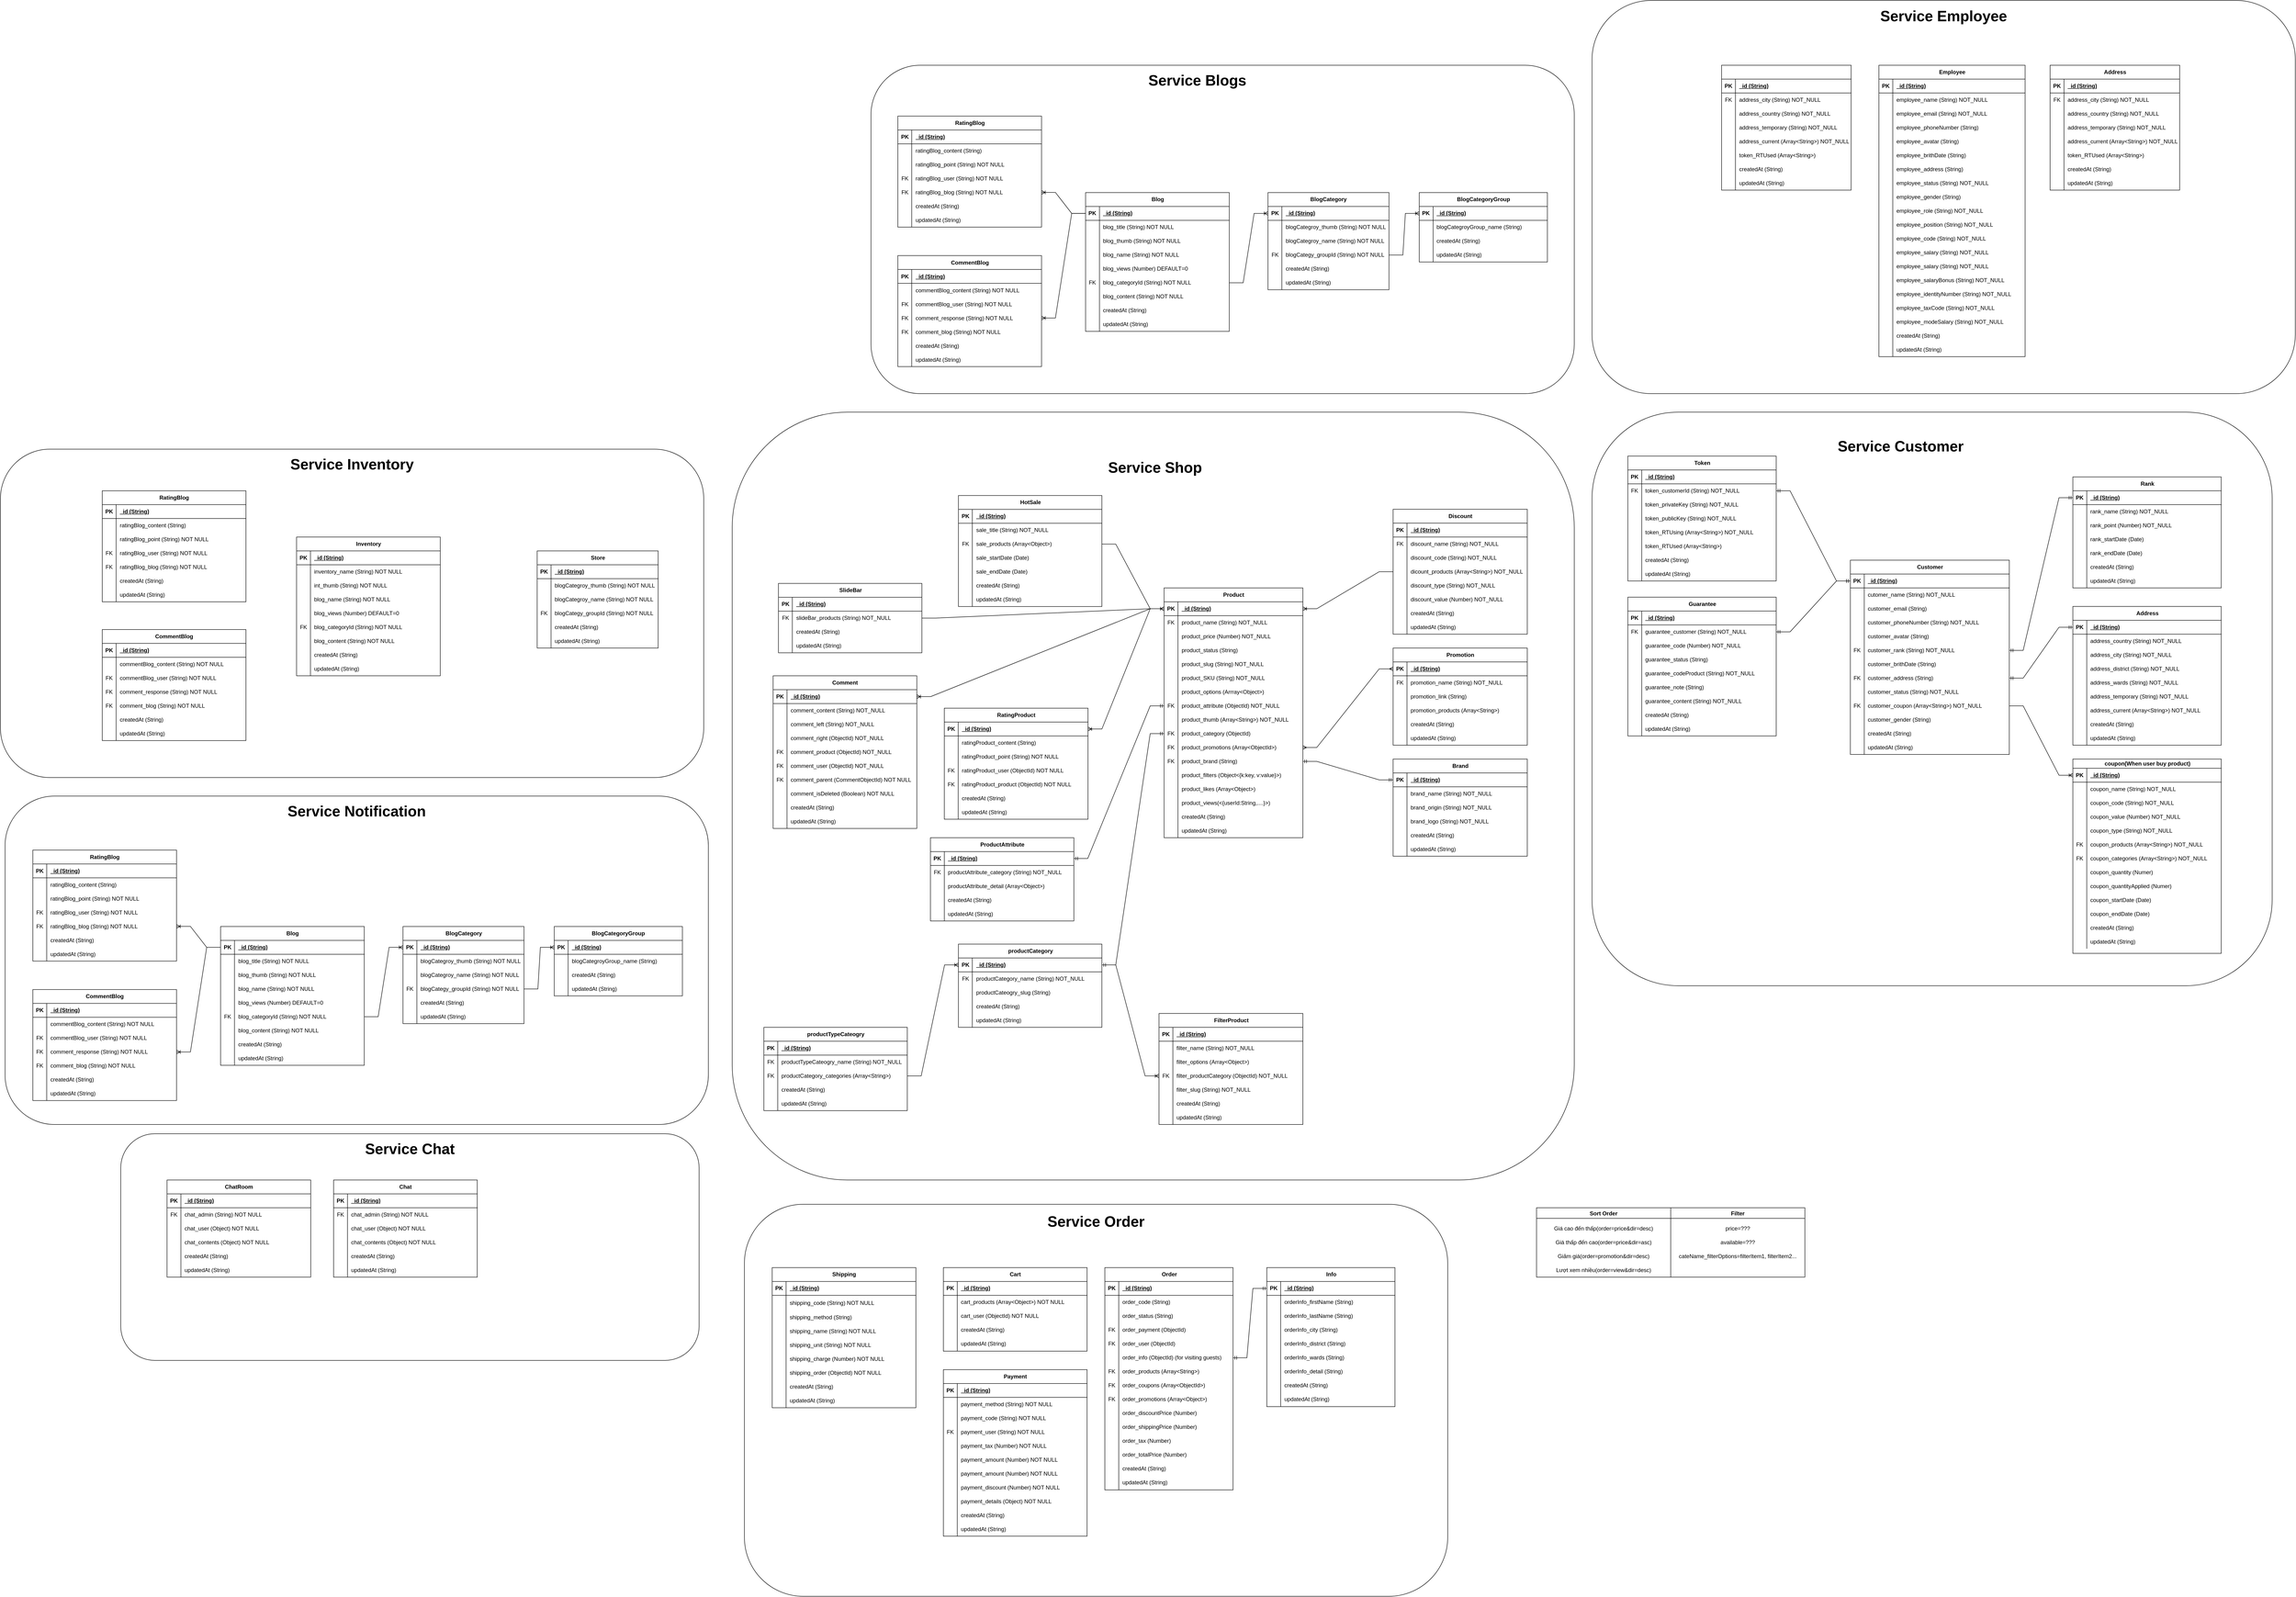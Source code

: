 <mxfile version="22.1.5" type="device">
  <diagram id="R2lEEEUBdFMjLlhIrx00" name="Page-1">
    <mxGraphModel dx="11460" dy="5453" grid="1" gridSize="10" guides="1" tooltips="1" connect="1" arrows="1" fold="1" page="1" pageScale="1" pageWidth="850" pageHeight="1100" math="0" shadow="0" extFonts="Permanent Marker^https://fonts.googleapis.com/css?family=Permanent+Marker">
      <root>
        <mxCell id="0" />
        <mxCell id="1" parent="0" />
        <mxCell id="y-Wv6YlUpb_yGQaVpA68-808" value="" style="group" parent="1" vertex="1" connectable="0">
          <mxGeometry x="-4840" y="360" width="1520" height="710" as="geometry" />
        </mxCell>
        <mxCell id="y-Wv6YlUpb_yGQaVpA68-809" value="" style="rounded=1;whiteSpace=wrap;html=1;container=0;" parent="y-Wv6YlUpb_yGQaVpA68-808" vertex="1">
          <mxGeometry width="1520" height="710" as="geometry" />
        </mxCell>
        <mxCell id="y-Wv6YlUpb_yGQaVpA68-810" value="Service Inventory" style="text;html=1;strokeColor=none;fillColor=none;align=center;verticalAlign=middle;whiteSpace=wrap;rounded=0;labelBorderColor=none;fontStyle=1;fontSize=32;" parent="y-Wv6YlUpb_yGQaVpA68-808" vertex="1">
          <mxGeometry x="484.868" width="550.263" height="66.938" as="geometry" />
        </mxCell>
        <mxCell id="y-Wv6YlUpb_yGQaVpA68-811" value="Inventory" style="shape=table;startSize=30;container=1;collapsible=1;childLayout=tableLayout;fixedRows=1;rowLines=0;fontStyle=1;align=center;resizeLast=1;html=1;movable=1;resizable=1;rotatable=1;deletable=1;editable=1;locked=0;connectable=1;" parent="y-Wv6YlUpb_yGQaVpA68-808" vertex="1">
          <mxGeometry x="640.0" y="190.005" width="310.571" height="300" as="geometry" />
        </mxCell>
        <mxCell id="y-Wv6YlUpb_yGQaVpA68-812" value="" style="shape=tableRow;horizontal=0;startSize=0;swimlaneHead=0;swimlaneBody=0;fillColor=none;collapsible=0;dropTarget=0;points=[[0,0.5],[1,0.5]];portConstraint=eastwest;top=0;left=0;right=0;bottom=1;" parent="y-Wv6YlUpb_yGQaVpA68-811" vertex="1">
          <mxGeometry y="30" width="310.571" height="30" as="geometry" />
        </mxCell>
        <mxCell id="y-Wv6YlUpb_yGQaVpA68-813" value="PK" style="shape=partialRectangle;connectable=0;fillColor=none;top=0;left=0;bottom=0;right=0;fontStyle=1;overflow=hidden;whiteSpace=wrap;html=1;" parent="y-Wv6YlUpb_yGQaVpA68-812" vertex="1">
          <mxGeometry width="30" height="30" as="geometry">
            <mxRectangle width="30" height="30" as="alternateBounds" />
          </mxGeometry>
        </mxCell>
        <mxCell id="y-Wv6YlUpb_yGQaVpA68-814" value="_id (String)" style="shape=partialRectangle;connectable=0;fillColor=none;top=0;left=0;bottom=0;right=0;align=left;spacingLeft=6;fontStyle=5;overflow=hidden;whiteSpace=wrap;html=1;" parent="y-Wv6YlUpb_yGQaVpA68-812" vertex="1">
          <mxGeometry x="30" width="280.571" height="30" as="geometry">
            <mxRectangle width="280.571" height="30" as="alternateBounds" />
          </mxGeometry>
        </mxCell>
        <mxCell id="y-Wv6YlUpb_yGQaVpA68-815" value="" style="shape=tableRow;horizontal=0;startSize=0;swimlaneHead=0;swimlaneBody=0;fillColor=none;collapsible=0;dropTarget=0;points=[[0,0.5],[1,0.5]];portConstraint=eastwest;top=0;left=0;right=0;bottom=0;" parent="y-Wv6YlUpb_yGQaVpA68-811" vertex="1">
          <mxGeometry y="60" width="310.571" height="30" as="geometry" />
        </mxCell>
        <mxCell id="y-Wv6YlUpb_yGQaVpA68-816" value="" style="shape=partialRectangle;connectable=0;fillColor=none;top=0;left=0;bottom=0;right=0;editable=1;overflow=hidden;whiteSpace=wrap;html=1;" parent="y-Wv6YlUpb_yGQaVpA68-815" vertex="1">
          <mxGeometry width="30" height="30" as="geometry">
            <mxRectangle width="30" height="30" as="alternateBounds" />
          </mxGeometry>
        </mxCell>
        <mxCell id="y-Wv6YlUpb_yGQaVpA68-817" value="inventory_name (String) NOT NULL" style="shape=partialRectangle;connectable=0;fillColor=none;top=0;left=0;bottom=0;right=0;align=left;spacingLeft=6;overflow=hidden;whiteSpace=wrap;html=1;" parent="y-Wv6YlUpb_yGQaVpA68-815" vertex="1">
          <mxGeometry x="30" width="280.571" height="30" as="geometry">
            <mxRectangle width="280.571" height="30" as="alternateBounds" />
          </mxGeometry>
        </mxCell>
        <mxCell id="y-Wv6YlUpb_yGQaVpA68-818" value="" style="shape=tableRow;horizontal=0;startSize=0;swimlaneHead=0;swimlaneBody=0;fillColor=none;collapsible=0;dropTarget=0;points=[[0,0.5],[1,0.5]];portConstraint=eastwest;top=0;left=0;right=0;bottom=0;" parent="y-Wv6YlUpb_yGQaVpA68-811" vertex="1">
          <mxGeometry y="90" width="310.571" height="30" as="geometry" />
        </mxCell>
        <mxCell id="y-Wv6YlUpb_yGQaVpA68-819" value="" style="shape=partialRectangle;connectable=0;fillColor=none;top=0;left=0;bottom=0;right=0;editable=1;overflow=hidden;whiteSpace=wrap;html=1;" parent="y-Wv6YlUpb_yGQaVpA68-818" vertex="1">
          <mxGeometry width="30" height="30" as="geometry">
            <mxRectangle width="30" height="30" as="alternateBounds" />
          </mxGeometry>
        </mxCell>
        <mxCell id="y-Wv6YlUpb_yGQaVpA68-820" value="int_thumb (String) NOT NULL" style="shape=partialRectangle;connectable=0;fillColor=none;top=0;left=0;bottom=0;right=0;align=left;spacingLeft=6;overflow=hidden;whiteSpace=wrap;html=1;" parent="y-Wv6YlUpb_yGQaVpA68-818" vertex="1">
          <mxGeometry x="30" width="280.571" height="30" as="geometry">
            <mxRectangle width="280.571" height="30" as="alternateBounds" />
          </mxGeometry>
        </mxCell>
        <mxCell id="y-Wv6YlUpb_yGQaVpA68-821" value="" style="shape=tableRow;horizontal=0;startSize=0;swimlaneHead=0;swimlaneBody=0;fillColor=none;collapsible=0;dropTarget=0;points=[[0,0.5],[1,0.5]];portConstraint=eastwest;top=0;left=0;right=0;bottom=0;" parent="y-Wv6YlUpb_yGQaVpA68-811" vertex="1">
          <mxGeometry y="120" width="310.571" height="30" as="geometry" />
        </mxCell>
        <mxCell id="y-Wv6YlUpb_yGQaVpA68-822" value="" style="shape=partialRectangle;connectable=0;fillColor=none;top=0;left=0;bottom=0;right=0;editable=1;overflow=hidden;whiteSpace=wrap;html=1;" parent="y-Wv6YlUpb_yGQaVpA68-821" vertex="1">
          <mxGeometry width="30" height="30" as="geometry">
            <mxRectangle width="30" height="30" as="alternateBounds" />
          </mxGeometry>
        </mxCell>
        <mxCell id="y-Wv6YlUpb_yGQaVpA68-823" value="blog_name (String) NOT NULL" style="shape=partialRectangle;connectable=0;fillColor=none;top=0;left=0;bottom=0;right=0;align=left;spacingLeft=6;overflow=hidden;whiteSpace=wrap;html=1;" parent="y-Wv6YlUpb_yGQaVpA68-821" vertex="1">
          <mxGeometry x="30" width="280.571" height="30" as="geometry">
            <mxRectangle width="280.571" height="30" as="alternateBounds" />
          </mxGeometry>
        </mxCell>
        <mxCell id="y-Wv6YlUpb_yGQaVpA68-824" value="" style="shape=tableRow;horizontal=0;startSize=0;swimlaneHead=0;swimlaneBody=0;fillColor=none;collapsible=0;dropTarget=0;points=[[0,0.5],[1,0.5]];portConstraint=eastwest;top=0;left=0;right=0;bottom=0;" parent="y-Wv6YlUpb_yGQaVpA68-811" vertex="1">
          <mxGeometry y="150" width="310.571" height="30" as="geometry" />
        </mxCell>
        <mxCell id="y-Wv6YlUpb_yGQaVpA68-825" value="" style="shape=partialRectangle;connectable=0;fillColor=none;top=0;left=0;bottom=0;right=0;editable=1;overflow=hidden;whiteSpace=wrap;html=1;" parent="y-Wv6YlUpb_yGQaVpA68-824" vertex="1">
          <mxGeometry width="30" height="30" as="geometry">
            <mxRectangle width="30" height="30" as="alternateBounds" />
          </mxGeometry>
        </mxCell>
        <mxCell id="y-Wv6YlUpb_yGQaVpA68-826" value="blog_views (Number) DEFAULT=0" style="shape=partialRectangle;connectable=0;fillColor=none;top=0;left=0;bottom=0;right=0;align=left;spacingLeft=6;overflow=hidden;whiteSpace=wrap;html=1;" parent="y-Wv6YlUpb_yGQaVpA68-824" vertex="1">
          <mxGeometry x="30" width="280.571" height="30" as="geometry">
            <mxRectangle width="280.571" height="30" as="alternateBounds" />
          </mxGeometry>
        </mxCell>
        <mxCell id="y-Wv6YlUpb_yGQaVpA68-827" value="" style="shape=tableRow;horizontal=0;startSize=0;swimlaneHead=0;swimlaneBody=0;fillColor=none;collapsible=0;dropTarget=0;points=[[0,0.5],[1,0.5]];portConstraint=eastwest;top=0;left=0;right=0;bottom=0;" parent="y-Wv6YlUpb_yGQaVpA68-811" vertex="1">
          <mxGeometry y="180" width="310.571" height="30" as="geometry" />
        </mxCell>
        <mxCell id="y-Wv6YlUpb_yGQaVpA68-828" value="FK" style="shape=partialRectangle;connectable=0;fillColor=none;top=0;left=0;bottom=0;right=0;editable=1;overflow=hidden;whiteSpace=wrap;html=1;" parent="y-Wv6YlUpb_yGQaVpA68-827" vertex="1">
          <mxGeometry width="30" height="30" as="geometry">
            <mxRectangle width="30" height="30" as="alternateBounds" />
          </mxGeometry>
        </mxCell>
        <mxCell id="y-Wv6YlUpb_yGQaVpA68-829" value="blog_categoryId (String) NOT NULL" style="shape=partialRectangle;connectable=0;fillColor=none;top=0;left=0;bottom=0;right=0;align=left;spacingLeft=6;overflow=hidden;whiteSpace=wrap;html=1;" parent="y-Wv6YlUpb_yGQaVpA68-827" vertex="1">
          <mxGeometry x="30" width="280.571" height="30" as="geometry">
            <mxRectangle width="280.571" height="30" as="alternateBounds" />
          </mxGeometry>
        </mxCell>
        <mxCell id="y-Wv6YlUpb_yGQaVpA68-830" value="" style="shape=tableRow;horizontal=0;startSize=0;swimlaneHead=0;swimlaneBody=0;fillColor=none;collapsible=0;dropTarget=0;points=[[0,0.5],[1,0.5]];portConstraint=eastwest;top=0;left=0;right=0;bottom=0;" parent="y-Wv6YlUpb_yGQaVpA68-811" vertex="1">
          <mxGeometry y="210" width="310.571" height="30" as="geometry" />
        </mxCell>
        <mxCell id="y-Wv6YlUpb_yGQaVpA68-831" value="" style="shape=partialRectangle;connectable=0;fillColor=none;top=0;left=0;bottom=0;right=0;editable=1;overflow=hidden;whiteSpace=wrap;html=1;" parent="y-Wv6YlUpb_yGQaVpA68-830" vertex="1">
          <mxGeometry width="30" height="30" as="geometry">
            <mxRectangle width="30" height="30" as="alternateBounds" />
          </mxGeometry>
        </mxCell>
        <mxCell id="y-Wv6YlUpb_yGQaVpA68-832" value="blog_content (String) NOT NULL" style="shape=partialRectangle;connectable=0;fillColor=none;top=0;left=0;bottom=0;right=0;align=left;spacingLeft=6;overflow=hidden;whiteSpace=wrap;html=1;" parent="y-Wv6YlUpb_yGQaVpA68-830" vertex="1">
          <mxGeometry x="30" width="280.571" height="30" as="geometry">
            <mxRectangle width="280.571" height="30" as="alternateBounds" />
          </mxGeometry>
        </mxCell>
        <mxCell id="y-Wv6YlUpb_yGQaVpA68-833" value="" style="shape=tableRow;horizontal=0;startSize=0;swimlaneHead=0;swimlaneBody=0;fillColor=none;collapsible=0;dropTarget=0;points=[[0,0.5],[1,0.5]];portConstraint=eastwest;top=0;left=0;right=0;bottom=0;" parent="y-Wv6YlUpb_yGQaVpA68-811" vertex="1">
          <mxGeometry y="240" width="310.571" height="30" as="geometry" />
        </mxCell>
        <mxCell id="y-Wv6YlUpb_yGQaVpA68-834" value="" style="shape=partialRectangle;connectable=0;fillColor=none;top=0;left=0;bottom=0;right=0;editable=1;overflow=hidden;whiteSpace=wrap;html=1;" parent="y-Wv6YlUpb_yGQaVpA68-833" vertex="1">
          <mxGeometry width="30" height="30" as="geometry">
            <mxRectangle width="30" height="30" as="alternateBounds" />
          </mxGeometry>
        </mxCell>
        <mxCell id="y-Wv6YlUpb_yGQaVpA68-835" value="createdAt (String)" style="shape=partialRectangle;connectable=0;fillColor=none;top=0;left=0;bottom=0;right=0;align=left;spacingLeft=6;overflow=hidden;whiteSpace=wrap;html=1;" parent="y-Wv6YlUpb_yGQaVpA68-833" vertex="1">
          <mxGeometry x="30" width="280.571" height="30" as="geometry">
            <mxRectangle width="280.571" height="30" as="alternateBounds" />
          </mxGeometry>
        </mxCell>
        <mxCell id="y-Wv6YlUpb_yGQaVpA68-836" value="" style="shape=tableRow;horizontal=0;startSize=0;swimlaneHead=0;swimlaneBody=0;fillColor=none;collapsible=0;dropTarget=0;points=[[0,0.5],[1,0.5]];portConstraint=eastwest;top=0;left=0;right=0;bottom=0;" parent="y-Wv6YlUpb_yGQaVpA68-811" vertex="1">
          <mxGeometry y="270" width="310.571" height="30" as="geometry" />
        </mxCell>
        <mxCell id="y-Wv6YlUpb_yGQaVpA68-837" value="" style="shape=partialRectangle;connectable=0;fillColor=none;top=0;left=0;bottom=0;right=0;editable=1;overflow=hidden;whiteSpace=wrap;html=1;" parent="y-Wv6YlUpb_yGQaVpA68-836" vertex="1">
          <mxGeometry width="30" height="30" as="geometry">
            <mxRectangle width="30" height="30" as="alternateBounds" />
          </mxGeometry>
        </mxCell>
        <mxCell id="y-Wv6YlUpb_yGQaVpA68-838" value="updatedAt (String)" style="shape=partialRectangle;connectable=0;fillColor=none;top=0;left=0;bottom=0;right=0;align=left;spacingLeft=6;overflow=hidden;whiteSpace=wrap;html=1;" parent="y-Wv6YlUpb_yGQaVpA68-836" vertex="1">
          <mxGeometry x="30" width="280.571" height="30" as="geometry">
            <mxRectangle width="280.571" height="30" as="alternateBounds" />
          </mxGeometry>
        </mxCell>
        <mxCell id="y-Wv6YlUpb_yGQaVpA68-839" value="Store" style="shape=table;startSize=30;container=1;collapsible=1;childLayout=tableLayout;fixedRows=1;rowLines=0;fontStyle=1;align=center;resizeLast=1;html=1;movable=1;resizable=1;rotatable=1;deletable=1;editable=1;locked=0;connectable=1;" parent="y-Wv6YlUpb_yGQaVpA68-808" vertex="1">
          <mxGeometry x="1160" y="220.005" width="261.548" height="210" as="geometry" />
        </mxCell>
        <mxCell id="y-Wv6YlUpb_yGQaVpA68-840" value="" style="shape=tableRow;horizontal=0;startSize=0;swimlaneHead=0;swimlaneBody=0;fillColor=none;collapsible=0;dropTarget=0;points=[[0,0.5],[1,0.5]];portConstraint=eastwest;top=0;left=0;right=0;bottom=1;" parent="y-Wv6YlUpb_yGQaVpA68-839" vertex="1">
          <mxGeometry y="30" width="261.548" height="30" as="geometry" />
        </mxCell>
        <mxCell id="y-Wv6YlUpb_yGQaVpA68-841" value="PK" style="shape=partialRectangle;connectable=0;fillColor=none;top=0;left=0;bottom=0;right=0;fontStyle=1;overflow=hidden;whiteSpace=wrap;html=1;" parent="y-Wv6YlUpb_yGQaVpA68-840" vertex="1">
          <mxGeometry width="30" height="30" as="geometry">
            <mxRectangle width="30" height="30" as="alternateBounds" />
          </mxGeometry>
        </mxCell>
        <mxCell id="y-Wv6YlUpb_yGQaVpA68-842" value="_id (String)" style="shape=partialRectangle;connectable=0;fillColor=none;top=0;left=0;bottom=0;right=0;align=left;spacingLeft=6;fontStyle=5;overflow=hidden;whiteSpace=wrap;html=1;" parent="y-Wv6YlUpb_yGQaVpA68-840" vertex="1">
          <mxGeometry x="30" width="231.548" height="30" as="geometry">
            <mxRectangle width="231.548" height="30" as="alternateBounds" />
          </mxGeometry>
        </mxCell>
        <mxCell id="y-Wv6YlUpb_yGQaVpA68-843" value="" style="shape=tableRow;horizontal=0;startSize=0;swimlaneHead=0;swimlaneBody=0;fillColor=none;collapsible=0;dropTarget=0;points=[[0,0.5],[1,0.5]];portConstraint=eastwest;top=0;left=0;right=0;bottom=0;" parent="y-Wv6YlUpb_yGQaVpA68-839" vertex="1">
          <mxGeometry y="60" width="261.548" height="30" as="geometry" />
        </mxCell>
        <mxCell id="y-Wv6YlUpb_yGQaVpA68-844" value="" style="shape=partialRectangle;connectable=0;fillColor=none;top=0;left=0;bottom=0;right=0;editable=1;overflow=hidden;whiteSpace=wrap;html=1;" parent="y-Wv6YlUpb_yGQaVpA68-843" vertex="1">
          <mxGeometry width="30" height="30" as="geometry">
            <mxRectangle width="30" height="30" as="alternateBounds" />
          </mxGeometry>
        </mxCell>
        <mxCell id="y-Wv6YlUpb_yGQaVpA68-845" value="blogCategroy_thumb (String) NOT NULL" style="shape=partialRectangle;connectable=0;fillColor=none;top=0;left=0;bottom=0;right=0;align=left;spacingLeft=6;overflow=hidden;whiteSpace=wrap;html=1;" parent="y-Wv6YlUpb_yGQaVpA68-843" vertex="1">
          <mxGeometry x="30" width="231.548" height="30" as="geometry">
            <mxRectangle width="231.548" height="30" as="alternateBounds" />
          </mxGeometry>
        </mxCell>
        <mxCell id="y-Wv6YlUpb_yGQaVpA68-846" value="" style="shape=tableRow;horizontal=0;startSize=0;swimlaneHead=0;swimlaneBody=0;fillColor=none;collapsible=0;dropTarget=0;points=[[0,0.5],[1,0.5]];portConstraint=eastwest;top=0;left=0;right=0;bottom=0;" parent="y-Wv6YlUpb_yGQaVpA68-839" vertex="1">
          <mxGeometry y="90" width="261.548" height="30" as="geometry" />
        </mxCell>
        <mxCell id="y-Wv6YlUpb_yGQaVpA68-847" value="" style="shape=partialRectangle;connectable=0;fillColor=none;top=0;left=0;bottom=0;right=0;editable=1;overflow=hidden;whiteSpace=wrap;html=1;" parent="y-Wv6YlUpb_yGQaVpA68-846" vertex="1">
          <mxGeometry width="30" height="30" as="geometry">
            <mxRectangle width="30" height="30" as="alternateBounds" />
          </mxGeometry>
        </mxCell>
        <mxCell id="y-Wv6YlUpb_yGQaVpA68-848" value="blogCategroy_name (String) NOT NULL" style="shape=partialRectangle;connectable=0;fillColor=none;top=0;left=0;bottom=0;right=0;align=left;spacingLeft=6;overflow=hidden;whiteSpace=wrap;html=1;" parent="y-Wv6YlUpb_yGQaVpA68-846" vertex="1">
          <mxGeometry x="30" width="231.548" height="30" as="geometry">
            <mxRectangle width="231.548" height="30" as="alternateBounds" />
          </mxGeometry>
        </mxCell>
        <mxCell id="y-Wv6YlUpb_yGQaVpA68-849" value="" style="shape=tableRow;horizontal=0;startSize=0;swimlaneHead=0;swimlaneBody=0;fillColor=none;collapsible=0;dropTarget=0;points=[[0,0.5],[1,0.5]];portConstraint=eastwest;top=0;left=0;right=0;bottom=0;" parent="y-Wv6YlUpb_yGQaVpA68-839" vertex="1">
          <mxGeometry y="120" width="261.548" height="30" as="geometry" />
        </mxCell>
        <mxCell id="y-Wv6YlUpb_yGQaVpA68-850" value="FK" style="shape=partialRectangle;connectable=0;fillColor=none;top=0;left=0;bottom=0;right=0;editable=1;overflow=hidden;whiteSpace=wrap;html=1;" parent="y-Wv6YlUpb_yGQaVpA68-849" vertex="1">
          <mxGeometry width="30" height="30" as="geometry">
            <mxRectangle width="30" height="30" as="alternateBounds" />
          </mxGeometry>
        </mxCell>
        <mxCell id="y-Wv6YlUpb_yGQaVpA68-851" value="blogCategy_groupId (String) NOT NULL" style="shape=partialRectangle;connectable=0;fillColor=none;top=0;left=0;bottom=0;right=0;align=left;spacingLeft=6;overflow=hidden;whiteSpace=wrap;html=1;" parent="y-Wv6YlUpb_yGQaVpA68-849" vertex="1">
          <mxGeometry x="30" width="231.548" height="30" as="geometry">
            <mxRectangle width="231.548" height="30" as="alternateBounds" />
          </mxGeometry>
        </mxCell>
        <mxCell id="y-Wv6YlUpb_yGQaVpA68-852" value="" style="shape=tableRow;horizontal=0;startSize=0;swimlaneHead=0;swimlaneBody=0;fillColor=none;collapsible=0;dropTarget=0;points=[[0,0.5],[1,0.5]];portConstraint=eastwest;top=0;left=0;right=0;bottom=0;" parent="y-Wv6YlUpb_yGQaVpA68-839" vertex="1">
          <mxGeometry y="150" width="261.548" height="30" as="geometry" />
        </mxCell>
        <mxCell id="y-Wv6YlUpb_yGQaVpA68-853" value="" style="shape=partialRectangle;connectable=0;fillColor=none;top=0;left=0;bottom=0;right=0;editable=1;overflow=hidden;whiteSpace=wrap;html=1;" parent="y-Wv6YlUpb_yGQaVpA68-852" vertex="1">
          <mxGeometry width="30" height="30" as="geometry">
            <mxRectangle width="30" height="30" as="alternateBounds" />
          </mxGeometry>
        </mxCell>
        <mxCell id="y-Wv6YlUpb_yGQaVpA68-854" value="createdAt (String)" style="shape=partialRectangle;connectable=0;fillColor=none;top=0;left=0;bottom=0;right=0;align=left;spacingLeft=6;overflow=hidden;whiteSpace=wrap;html=1;" parent="y-Wv6YlUpb_yGQaVpA68-852" vertex="1">
          <mxGeometry x="30" width="231.548" height="30" as="geometry">
            <mxRectangle width="231.548" height="30" as="alternateBounds" />
          </mxGeometry>
        </mxCell>
        <mxCell id="y-Wv6YlUpb_yGQaVpA68-855" value="" style="shape=tableRow;horizontal=0;startSize=0;swimlaneHead=0;swimlaneBody=0;fillColor=none;collapsible=0;dropTarget=0;points=[[0,0.5],[1,0.5]];portConstraint=eastwest;top=0;left=0;right=0;bottom=0;" parent="y-Wv6YlUpb_yGQaVpA68-839" vertex="1">
          <mxGeometry y="180" width="261.548" height="30" as="geometry" />
        </mxCell>
        <mxCell id="y-Wv6YlUpb_yGQaVpA68-856" value="" style="shape=partialRectangle;connectable=0;fillColor=none;top=0;left=0;bottom=0;right=0;editable=1;overflow=hidden;whiteSpace=wrap;html=1;" parent="y-Wv6YlUpb_yGQaVpA68-855" vertex="1">
          <mxGeometry width="30" height="30" as="geometry">
            <mxRectangle width="30" height="30" as="alternateBounds" />
          </mxGeometry>
        </mxCell>
        <mxCell id="y-Wv6YlUpb_yGQaVpA68-857" value="updatedAt (String)" style="shape=partialRectangle;connectable=0;fillColor=none;top=0;left=0;bottom=0;right=0;align=left;spacingLeft=6;overflow=hidden;whiteSpace=wrap;html=1;" parent="y-Wv6YlUpb_yGQaVpA68-855" vertex="1">
          <mxGeometry x="30" width="231.548" height="30" as="geometry">
            <mxRectangle width="231.548" height="30" as="alternateBounds" />
          </mxGeometry>
        </mxCell>
        <mxCell id="y-Wv6YlUpb_yGQaVpA68-873" value="RatingBlog" style="shape=table;startSize=30;container=1;collapsible=1;childLayout=tableLayout;fixedRows=1;rowLines=0;fontStyle=1;align=center;resizeLast=1;html=1;movable=1;resizable=1;rotatable=1;deletable=1;editable=1;locked=0;connectable=1;" parent="y-Wv6YlUpb_yGQaVpA68-808" vertex="1">
          <mxGeometry x="220.0" y="90.002" width="310.571" height="240" as="geometry" />
        </mxCell>
        <mxCell id="y-Wv6YlUpb_yGQaVpA68-874" value="" style="shape=tableRow;horizontal=0;startSize=0;swimlaneHead=0;swimlaneBody=0;fillColor=none;collapsible=0;dropTarget=0;points=[[0,0.5],[1,0.5]];portConstraint=eastwest;top=0;left=0;right=0;bottom=1;" parent="y-Wv6YlUpb_yGQaVpA68-873" vertex="1">
          <mxGeometry y="30" width="310.571" height="30" as="geometry" />
        </mxCell>
        <mxCell id="y-Wv6YlUpb_yGQaVpA68-875" value="PK" style="shape=partialRectangle;connectable=0;fillColor=none;top=0;left=0;bottom=0;right=0;fontStyle=1;overflow=hidden;whiteSpace=wrap;html=1;" parent="y-Wv6YlUpb_yGQaVpA68-874" vertex="1">
          <mxGeometry width="30" height="30" as="geometry">
            <mxRectangle width="30" height="30" as="alternateBounds" />
          </mxGeometry>
        </mxCell>
        <mxCell id="y-Wv6YlUpb_yGQaVpA68-876" value="_id (String)" style="shape=partialRectangle;connectable=0;fillColor=none;top=0;left=0;bottom=0;right=0;align=left;spacingLeft=6;fontStyle=5;overflow=hidden;whiteSpace=wrap;html=1;" parent="y-Wv6YlUpb_yGQaVpA68-874" vertex="1">
          <mxGeometry x="30" width="280.571" height="30" as="geometry">
            <mxRectangle width="280.571" height="30" as="alternateBounds" />
          </mxGeometry>
        </mxCell>
        <mxCell id="y-Wv6YlUpb_yGQaVpA68-877" value="" style="shape=tableRow;horizontal=0;startSize=0;swimlaneHead=0;swimlaneBody=0;fillColor=none;collapsible=0;dropTarget=0;points=[[0,0.5],[1,0.5]];portConstraint=eastwest;top=0;left=0;right=0;bottom=0;" parent="y-Wv6YlUpb_yGQaVpA68-873" vertex="1">
          <mxGeometry y="60" width="310.571" height="30" as="geometry" />
        </mxCell>
        <mxCell id="y-Wv6YlUpb_yGQaVpA68-878" value="" style="shape=partialRectangle;connectable=0;fillColor=none;top=0;left=0;bottom=0;right=0;editable=1;overflow=hidden;whiteSpace=wrap;html=1;" parent="y-Wv6YlUpb_yGQaVpA68-877" vertex="1">
          <mxGeometry width="30" height="30" as="geometry">
            <mxRectangle width="30" height="30" as="alternateBounds" />
          </mxGeometry>
        </mxCell>
        <mxCell id="y-Wv6YlUpb_yGQaVpA68-879" value="ratingBlog_content (String)&amp;nbsp;" style="shape=partialRectangle;connectable=0;fillColor=none;top=0;left=0;bottom=0;right=0;align=left;spacingLeft=6;overflow=hidden;whiteSpace=wrap;html=1;" parent="y-Wv6YlUpb_yGQaVpA68-877" vertex="1">
          <mxGeometry x="30" width="280.571" height="30" as="geometry">
            <mxRectangle width="280.571" height="30" as="alternateBounds" />
          </mxGeometry>
        </mxCell>
        <mxCell id="y-Wv6YlUpb_yGQaVpA68-880" value="" style="shape=tableRow;horizontal=0;startSize=0;swimlaneHead=0;swimlaneBody=0;fillColor=none;collapsible=0;dropTarget=0;points=[[0,0.5],[1,0.5]];portConstraint=eastwest;top=0;left=0;right=0;bottom=0;" parent="y-Wv6YlUpb_yGQaVpA68-873" vertex="1">
          <mxGeometry y="90" width="310.571" height="30" as="geometry" />
        </mxCell>
        <mxCell id="y-Wv6YlUpb_yGQaVpA68-881" value="" style="shape=partialRectangle;connectable=0;fillColor=none;top=0;left=0;bottom=0;right=0;editable=1;overflow=hidden;whiteSpace=wrap;html=1;" parent="y-Wv6YlUpb_yGQaVpA68-880" vertex="1">
          <mxGeometry width="30" height="30" as="geometry">
            <mxRectangle width="30" height="30" as="alternateBounds" />
          </mxGeometry>
        </mxCell>
        <mxCell id="y-Wv6YlUpb_yGQaVpA68-882" value="ratingBlog_point (String) NOT NULL" style="shape=partialRectangle;connectable=0;fillColor=none;top=0;left=0;bottom=0;right=0;align=left;spacingLeft=6;overflow=hidden;whiteSpace=wrap;html=1;" parent="y-Wv6YlUpb_yGQaVpA68-880" vertex="1">
          <mxGeometry x="30" width="280.571" height="30" as="geometry">
            <mxRectangle width="280.571" height="30" as="alternateBounds" />
          </mxGeometry>
        </mxCell>
        <mxCell id="y-Wv6YlUpb_yGQaVpA68-883" value="" style="shape=tableRow;horizontal=0;startSize=0;swimlaneHead=0;swimlaneBody=0;fillColor=none;collapsible=0;dropTarget=0;points=[[0,0.5],[1,0.5]];portConstraint=eastwest;top=0;left=0;right=0;bottom=0;" parent="y-Wv6YlUpb_yGQaVpA68-873" vertex="1">
          <mxGeometry y="120" width="310.571" height="30" as="geometry" />
        </mxCell>
        <mxCell id="y-Wv6YlUpb_yGQaVpA68-884" value="FK" style="shape=partialRectangle;connectable=0;fillColor=none;top=0;left=0;bottom=0;right=0;editable=1;overflow=hidden;whiteSpace=wrap;html=1;" parent="y-Wv6YlUpb_yGQaVpA68-883" vertex="1">
          <mxGeometry width="30" height="30" as="geometry">
            <mxRectangle width="30" height="30" as="alternateBounds" />
          </mxGeometry>
        </mxCell>
        <mxCell id="y-Wv6YlUpb_yGQaVpA68-885" value="ratingBlog_user (String) NOT NULL" style="shape=partialRectangle;connectable=0;fillColor=none;top=0;left=0;bottom=0;right=0;align=left;spacingLeft=6;overflow=hidden;whiteSpace=wrap;html=1;" parent="y-Wv6YlUpb_yGQaVpA68-883" vertex="1">
          <mxGeometry x="30" width="280.571" height="30" as="geometry">
            <mxRectangle width="280.571" height="30" as="alternateBounds" />
          </mxGeometry>
        </mxCell>
        <mxCell id="y-Wv6YlUpb_yGQaVpA68-886" value="" style="shape=tableRow;horizontal=0;startSize=0;swimlaneHead=0;swimlaneBody=0;fillColor=none;collapsible=0;dropTarget=0;points=[[0,0.5],[1,0.5]];portConstraint=eastwest;top=0;left=0;right=0;bottom=0;" parent="y-Wv6YlUpb_yGQaVpA68-873" vertex="1">
          <mxGeometry y="150" width="310.571" height="30" as="geometry" />
        </mxCell>
        <mxCell id="y-Wv6YlUpb_yGQaVpA68-887" value="FK" style="shape=partialRectangle;connectable=0;fillColor=none;top=0;left=0;bottom=0;right=0;editable=1;overflow=hidden;whiteSpace=wrap;html=1;" parent="y-Wv6YlUpb_yGQaVpA68-886" vertex="1">
          <mxGeometry width="30" height="30" as="geometry">
            <mxRectangle width="30" height="30" as="alternateBounds" />
          </mxGeometry>
        </mxCell>
        <mxCell id="y-Wv6YlUpb_yGQaVpA68-888" value="ratingBlog_blog (String) NOT NULL" style="shape=partialRectangle;connectable=0;fillColor=none;top=0;left=0;bottom=0;right=0;align=left;spacingLeft=6;overflow=hidden;whiteSpace=wrap;html=1;" parent="y-Wv6YlUpb_yGQaVpA68-886" vertex="1">
          <mxGeometry x="30" width="280.571" height="30" as="geometry">
            <mxRectangle width="280.571" height="30" as="alternateBounds" />
          </mxGeometry>
        </mxCell>
        <mxCell id="y-Wv6YlUpb_yGQaVpA68-889" value="" style="shape=tableRow;horizontal=0;startSize=0;swimlaneHead=0;swimlaneBody=0;fillColor=none;collapsible=0;dropTarget=0;points=[[0,0.5],[1,0.5]];portConstraint=eastwest;top=0;left=0;right=0;bottom=0;" parent="y-Wv6YlUpb_yGQaVpA68-873" vertex="1">
          <mxGeometry y="180" width="310.571" height="30" as="geometry" />
        </mxCell>
        <mxCell id="y-Wv6YlUpb_yGQaVpA68-890" value="" style="shape=partialRectangle;connectable=0;fillColor=none;top=0;left=0;bottom=0;right=0;editable=1;overflow=hidden;whiteSpace=wrap;html=1;" parent="y-Wv6YlUpb_yGQaVpA68-889" vertex="1">
          <mxGeometry width="30" height="30" as="geometry">
            <mxRectangle width="30" height="30" as="alternateBounds" />
          </mxGeometry>
        </mxCell>
        <mxCell id="y-Wv6YlUpb_yGQaVpA68-891" value="createdAt (String)" style="shape=partialRectangle;connectable=0;fillColor=none;top=0;left=0;bottom=0;right=0;align=left;spacingLeft=6;overflow=hidden;whiteSpace=wrap;html=1;" parent="y-Wv6YlUpb_yGQaVpA68-889" vertex="1">
          <mxGeometry x="30" width="280.571" height="30" as="geometry">
            <mxRectangle width="280.571" height="30" as="alternateBounds" />
          </mxGeometry>
        </mxCell>
        <mxCell id="y-Wv6YlUpb_yGQaVpA68-892" value="" style="shape=tableRow;horizontal=0;startSize=0;swimlaneHead=0;swimlaneBody=0;fillColor=none;collapsible=0;dropTarget=0;points=[[0,0.5],[1,0.5]];portConstraint=eastwest;top=0;left=0;right=0;bottom=0;" parent="y-Wv6YlUpb_yGQaVpA68-873" vertex="1">
          <mxGeometry y="210" width="310.571" height="30" as="geometry" />
        </mxCell>
        <mxCell id="y-Wv6YlUpb_yGQaVpA68-893" value="" style="shape=partialRectangle;connectable=0;fillColor=none;top=0;left=0;bottom=0;right=0;editable=1;overflow=hidden;whiteSpace=wrap;html=1;" parent="y-Wv6YlUpb_yGQaVpA68-892" vertex="1">
          <mxGeometry width="30" height="30" as="geometry">
            <mxRectangle width="30" height="30" as="alternateBounds" />
          </mxGeometry>
        </mxCell>
        <mxCell id="y-Wv6YlUpb_yGQaVpA68-894" value="updatedAt (String)" style="shape=partialRectangle;connectable=0;fillColor=none;top=0;left=0;bottom=0;right=0;align=left;spacingLeft=6;overflow=hidden;whiteSpace=wrap;html=1;" parent="y-Wv6YlUpb_yGQaVpA68-892" vertex="1">
          <mxGeometry x="30" width="280.571" height="30" as="geometry">
            <mxRectangle width="280.571" height="30" as="alternateBounds" />
          </mxGeometry>
        </mxCell>
        <mxCell id="y-Wv6YlUpb_yGQaVpA68-895" value="CommentBlog" style="shape=table;startSize=30;container=1;collapsible=1;childLayout=tableLayout;fixedRows=1;rowLines=0;fontStyle=1;align=center;resizeLast=1;html=1;movable=1;resizable=1;rotatable=1;deletable=1;editable=1;locked=0;connectable=1;" parent="y-Wv6YlUpb_yGQaVpA68-808" vertex="1">
          <mxGeometry x="220.0" y="389.999" width="310.571" height="240" as="geometry" />
        </mxCell>
        <mxCell id="y-Wv6YlUpb_yGQaVpA68-896" value="" style="shape=tableRow;horizontal=0;startSize=0;swimlaneHead=0;swimlaneBody=0;fillColor=none;collapsible=0;dropTarget=0;points=[[0,0.5],[1,0.5]];portConstraint=eastwest;top=0;left=0;right=0;bottom=1;" parent="y-Wv6YlUpb_yGQaVpA68-895" vertex="1">
          <mxGeometry y="30" width="310.571" height="30" as="geometry" />
        </mxCell>
        <mxCell id="y-Wv6YlUpb_yGQaVpA68-897" value="PK" style="shape=partialRectangle;connectable=0;fillColor=none;top=0;left=0;bottom=0;right=0;fontStyle=1;overflow=hidden;whiteSpace=wrap;html=1;" parent="y-Wv6YlUpb_yGQaVpA68-896" vertex="1">
          <mxGeometry width="30" height="30" as="geometry">
            <mxRectangle width="30" height="30" as="alternateBounds" />
          </mxGeometry>
        </mxCell>
        <mxCell id="y-Wv6YlUpb_yGQaVpA68-898" value="_id (String)" style="shape=partialRectangle;connectable=0;fillColor=none;top=0;left=0;bottom=0;right=0;align=left;spacingLeft=6;fontStyle=5;overflow=hidden;whiteSpace=wrap;html=1;" parent="y-Wv6YlUpb_yGQaVpA68-896" vertex="1">
          <mxGeometry x="30" width="280.571" height="30" as="geometry">
            <mxRectangle width="280.571" height="30" as="alternateBounds" />
          </mxGeometry>
        </mxCell>
        <mxCell id="y-Wv6YlUpb_yGQaVpA68-899" value="" style="shape=tableRow;horizontal=0;startSize=0;swimlaneHead=0;swimlaneBody=0;fillColor=none;collapsible=0;dropTarget=0;points=[[0,0.5],[1,0.5]];portConstraint=eastwest;top=0;left=0;right=0;bottom=0;" parent="y-Wv6YlUpb_yGQaVpA68-895" vertex="1">
          <mxGeometry y="60" width="310.571" height="30" as="geometry" />
        </mxCell>
        <mxCell id="y-Wv6YlUpb_yGQaVpA68-900" value="" style="shape=partialRectangle;connectable=0;fillColor=none;top=0;left=0;bottom=0;right=0;editable=1;overflow=hidden;whiteSpace=wrap;html=1;" parent="y-Wv6YlUpb_yGQaVpA68-899" vertex="1">
          <mxGeometry width="30" height="30" as="geometry">
            <mxRectangle width="30" height="30" as="alternateBounds" />
          </mxGeometry>
        </mxCell>
        <mxCell id="y-Wv6YlUpb_yGQaVpA68-901" value="commentBlog_content (String) NOT NULL" style="shape=partialRectangle;connectable=0;fillColor=none;top=0;left=0;bottom=0;right=0;align=left;spacingLeft=6;overflow=hidden;whiteSpace=wrap;html=1;" parent="y-Wv6YlUpb_yGQaVpA68-899" vertex="1">
          <mxGeometry x="30" width="280.571" height="30" as="geometry">
            <mxRectangle width="280.571" height="30" as="alternateBounds" />
          </mxGeometry>
        </mxCell>
        <mxCell id="y-Wv6YlUpb_yGQaVpA68-902" value="" style="shape=tableRow;horizontal=0;startSize=0;swimlaneHead=0;swimlaneBody=0;fillColor=none;collapsible=0;dropTarget=0;points=[[0,0.5],[1,0.5]];portConstraint=eastwest;top=0;left=0;right=0;bottom=0;" parent="y-Wv6YlUpb_yGQaVpA68-895" vertex="1">
          <mxGeometry y="90" width="310.571" height="30" as="geometry" />
        </mxCell>
        <mxCell id="y-Wv6YlUpb_yGQaVpA68-903" value="FK" style="shape=partialRectangle;connectable=0;fillColor=none;top=0;left=0;bottom=0;right=0;editable=1;overflow=hidden;whiteSpace=wrap;html=1;" parent="y-Wv6YlUpb_yGQaVpA68-902" vertex="1">
          <mxGeometry width="30" height="30" as="geometry">
            <mxRectangle width="30" height="30" as="alternateBounds" />
          </mxGeometry>
        </mxCell>
        <mxCell id="y-Wv6YlUpb_yGQaVpA68-904" value="commentBlog_user (String) NOT NULL" style="shape=partialRectangle;connectable=0;fillColor=none;top=0;left=0;bottom=0;right=0;align=left;spacingLeft=6;overflow=hidden;whiteSpace=wrap;html=1;" parent="y-Wv6YlUpb_yGQaVpA68-902" vertex="1">
          <mxGeometry x="30" width="280.571" height="30" as="geometry">
            <mxRectangle width="280.571" height="30" as="alternateBounds" />
          </mxGeometry>
        </mxCell>
        <mxCell id="y-Wv6YlUpb_yGQaVpA68-905" value="" style="shape=tableRow;horizontal=0;startSize=0;swimlaneHead=0;swimlaneBody=0;fillColor=none;collapsible=0;dropTarget=0;points=[[0,0.5],[1,0.5]];portConstraint=eastwest;top=0;left=0;right=0;bottom=0;" parent="y-Wv6YlUpb_yGQaVpA68-895" vertex="1">
          <mxGeometry y="120" width="310.571" height="30" as="geometry" />
        </mxCell>
        <mxCell id="y-Wv6YlUpb_yGQaVpA68-906" value="FK" style="shape=partialRectangle;connectable=0;fillColor=none;top=0;left=0;bottom=0;right=0;editable=1;overflow=hidden;whiteSpace=wrap;html=1;" parent="y-Wv6YlUpb_yGQaVpA68-905" vertex="1">
          <mxGeometry width="30" height="30" as="geometry">
            <mxRectangle width="30" height="30" as="alternateBounds" />
          </mxGeometry>
        </mxCell>
        <mxCell id="y-Wv6YlUpb_yGQaVpA68-907" value="comment_response (String) NOT NULL" style="shape=partialRectangle;connectable=0;fillColor=none;top=0;left=0;bottom=0;right=0;align=left;spacingLeft=6;overflow=hidden;whiteSpace=wrap;html=1;" parent="y-Wv6YlUpb_yGQaVpA68-905" vertex="1">
          <mxGeometry x="30" width="280.571" height="30" as="geometry">
            <mxRectangle width="280.571" height="30" as="alternateBounds" />
          </mxGeometry>
        </mxCell>
        <mxCell id="y-Wv6YlUpb_yGQaVpA68-908" value="" style="shape=tableRow;horizontal=0;startSize=0;swimlaneHead=0;swimlaneBody=0;fillColor=none;collapsible=0;dropTarget=0;points=[[0,0.5],[1,0.5]];portConstraint=eastwest;top=0;left=0;right=0;bottom=0;" parent="y-Wv6YlUpb_yGQaVpA68-895" vertex="1">
          <mxGeometry y="150" width="310.571" height="30" as="geometry" />
        </mxCell>
        <mxCell id="y-Wv6YlUpb_yGQaVpA68-909" value="FK" style="shape=partialRectangle;connectable=0;fillColor=none;top=0;left=0;bottom=0;right=0;editable=1;overflow=hidden;whiteSpace=wrap;html=1;" parent="y-Wv6YlUpb_yGQaVpA68-908" vertex="1">
          <mxGeometry width="30" height="30" as="geometry">
            <mxRectangle width="30" height="30" as="alternateBounds" />
          </mxGeometry>
        </mxCell>
        <mxCell id="y-Wv6YlUpb_yGQaVpA68-910" value="comment_blog (String) NOT NULL" style="shape=partialRectangle;connectable=0;fillColor=none;top=0;left=0;bottom=0;right=0;align=left;spacingLeft=6;overflow=hidden;whiteSpace=wrap;html=1;" parent="y-Wv6YlUpb_yGQaVpA68-908" vertex="1">
          <mxGeometry x="30" width="280.571" height="30" as="geometry">
            <mxRectangle width="280.571" height="30" as="alternateBounds" />
          </mxGeometry>
        </mxCell>
        <mxCell id="y-Wv6YlUpb_yGQaVpA68-911" value="" style="shape=tableRow;horizontal=0;startSize=0;swimlaneHead=0;swimlaneBody=0;fillColor=none;collapsible=0;dropTarget=0;points=[[0,0.5],[1,0.5]];portConstraint=eastwest;top=0;left=0;right=0;bottom=0;" parent="y-Wv6YlUpb_yGQaVpA68-895" vertex="1">
          <mxGeometry y="180" width="310.571" height="30" as="geometry" />
        </mxCell>
        <mxCell id="y-Wv6YlUpb_yGQaVpA68-912" value="" style="shape=partialRectangle;connectable=0;fillColor=none;top=0;left=0;bottom=0;right=0;editable=1;overflow=hidden;whiteSpace=wrap;html=1;" parent="y-Wv6YlUpb_yGQaVpA68-911" vertex="1">
          <mxGeometry width="30" height="30" as="geometry">
            <mxRectangle width="30" height="30" as="alternateBounds" />
          </mxGeometry>
        </mxCell>
        <mxCell id="y-Wv6YlUpb_yGQaVpA68-913" value="createdAt (String)" style="shape=partialRectangle;connectable=0;fillColor=none;top=0;left=0;bottom=0;right=0;align=left;spacingLeft=6;overflow=hidden;whiteSpace=wrap;html=1;" parent="y-Wv6YlUpb_yGQaVpA68-911" vertex="1">
          <mxGeometry x="30" width="280.571" height="30" as="geometry">
            <mxRectangle width="280.571" height="30" as="alternateBounds" />
          </mxGeometry>
        </mxCell>
        <mxCell id="y-Wv6YlUpb_yGQaVpA68-914" value="" style="shape=tableRow;horizontal=0;startSize=0;swimlaneHead=0;swimlaneBody=0;fillColor=none;collapsible=0;dropTarget=0;points=[[0,0.5],[1,0.5]];portConstraint=eastwest;top=0;left=0;right=0;bottom=0;" parent="y-Wv6YlUpb_yGQaVpA68-895" vertex="1">
          <mxGeometry y="210" width="310.571" height="30" as="geometry" />
        </mxCell>
        <mxCell id="y-Wv6YlUpb_yGQaVpA68-915" value="" style="shape=partialRectangle;connectable=0;fillColor=none;top=0;left=0;bottom=0;right=0;editable=1;overflow=hidden;whiteSpace=wrap;html=1;" parent="y-Wv6YlUpb_yGQaVpA68-914" vertex="1">
          <mxGeometry width="30" height="30" as="geometry">
            <mxRectangle width="30" height="30" as="alternateBounds" />
          </mxGeometry>
        </mxCell>
        <mxCell id="y-Wv6YlUpb_yGQaVpA68-916" value="updatedAt (String)" style="shape=partialRectangle;connectable=0;fillColor=none;top=0;left=0;bottom=0;right=0;align=left;spacingLeft=6;overflow=hidden;whiteSpace=wrap;html=1;" parent="y-Wv6YlUpb_yGQaVpA68-914" vertex="1">
          <mxGeometry x="30" width="280.571" height="30" as="geometry">
            <mxRectangle width="280.571" height="30" as="alternateBounds" />
          </mxGeometry>
        </mxCell>
        <mxCell id="dMpcoLLcahxU5RP0enUb-10" value="" style="rounded=1;whiteSpace=wrap;html=1;container=0;" parent="1" vertex="1">
          <mxGeometry x="-2958.45" y="-470" width="1520" height="710" as="geometry" />
        </mxCell>
        <mxCell id="dMpcoLLcahxU5RP0enUb-11" value="Service Blogs" style="text;html=1;strokeColor=none;fillColor=none;align=center;verticalAlign=middle;whiteSpace=wrap;rounded=0;labelBorderColor=none;fontStyle=1;fontSize=32;" parent="1" vertex="1">
          <mxGeometry x="-2527.602" y="-470" width="550.263" height="66.938" as="geometry" />
        </mxCell>
        <mxCell id="fM6pcX31WBzvz2tntgKe-62" value="Blog" style="shape=table;startSize=30;container=1;collapsible=1;childLayout=tableLayout;fixedRows=1;rowLines=0;fontStyle=1;align=center;resizeLast=1;html=1;movable=1;resizable=1;rotatable=1;deletable=1;editable=1;locked=0;connectable=1;" parent="1" vertex="1">
          <mxGeometry x="-2494.65" y="-194.655" width="310.571" height="300" as="geometry" />
        </mxCell>
        <mxCell id="fM6pcX31WBzvz2tntgKe-63" value="" style="shape=tableRow;horizontal=0;startSize=0;swimlaneHead=0;swimlaneBody=0;fillColor=none;collapsible=0;dropTarget=0;points=[[0,0.5],[1,0.5]];portConstraint=eastwest;top=0;left=0;right=0;bottom=1;" parent="fM6pcX31WBzvz2tntgKe-62" vertex="1">
          <mxGeometry y="30" width="310.571" height="30" as="geometry" />
        </mxCell>
        <mxCell id="fM6pcX31WBzvz2tntgKe-64" value="PK" style="shape=partialRectangle;connectable=0;fillColor=none;top=0;left=0;bottom=0;right=0;fontStyle=1;overflow=hidden;whiteSpace=wrap;html=1;" parent="fM6pcX31WBzvz2tntgKe-63" vertex="1">
          <mxGeometry width="30" height="30" as="geometry">
            <mxRectangle width="30" height="30" as="alternateBounds" />
          </mxGeometry>
        </mxCell>
        <mxCell id="fM6pcX31WBzvz2tntgKe-65" value="_id (String)" style="shape=partialRectangle;connectable=0;fillColor=none;top=0;left=0;bottom=0;right=0;align=left;spacingLeft=6;fontStyle=5;overflow=hidden;whiteSpace=wrap;html=1;" parent="fM6pcX31WBzvz2tntgKe-63" vertex="1">
          <mxGeometry x="30" width="280.571" height="30" as="geometry">
            <mxRectangle width="280.571" height="30" as="alternateBounds" />
          </mxGeometry>
        </mxCell>
        <mxCell id="dMpcoLLcahxU5RP0enUb-14" value="" style="shape=tableRow;horizontal=0;startSize=0;swimlaneHead=0;swimlaneBody=0;fillColor=none;collapsible=0;dropTarget=0;points=[[0,0.5],[1,0.5]];portConstraint=eastwest;top=0;left=0;right=0;bottom=0;" parent="fM6pcX31WBzvz2tntgKe-62" vertex="1">
          <mxGeometry y="60" width="310.571" height="30" as="geometry" />
        </mxCell>
        <mxCell id="dMpcoLLcahxU5RP0enUb-15" value="" style="shape=partialRectangle;connectable=0;fillColor=none;top=0;left=0;bottom=0;right=0;editable=1;overflow=hidden;whiteSpace=wrap;html=1;" parent="dMpcoLLcahxU5RP0enUb-14" vertex="1">
          <mxGeometry width="30" height="30" as="geometry">
            <mxRectangle width="30" height="30" as="alternateBounds" />
          </mxGeometry>
        </mxCell>
        <mxCell id="dMpcoLLcahxU5RP0enUb-16" value="blog_title (String) NOT NULL" style="shape=partialRectangle;connectable=0;fillColor=none;top=0;left=0;bottom=0;right=0;align=left;spacingLeft=6;overflow=hidden;whiteSpace=wrap;html=1;" parent="dMpcoLLcahxU5RP0enUb-14" vertex="1">
          <mxGeometry x="30" width="280.571" height="30" as="geometry">
            <mxRectangle width="280.571" height="30" as="alternateBounds" />
          </mxGeometry>
        </mxCell>
        <mxCell id="dMpcoLLcahxU5RP0enUb-17" value="" style="shape=tableRow;horizontal=0;startSize=0;swimlaneHead=0;swimlaneBody=0;fillColor=none;collapsible=0;dropTarget=0;points=[[0,0.5],[1,0.5]];portConstraint=eastwest;top=0;left=0;right=0;bottom=0;" parent="fM6pcX31WBzvz2tntgKe-62" vertex="1">
          <mxGeometry y="90" width="310.571" height="30" as="geometry" />
        </mxCell>
        <mxCell id="dMpcoLLcahxU5RP0enUb-18" value="" style="shape=partialRectangle;connectable=0;fillColor=none;top=0;left=0;bottom=0;right=0;editable=1;overflow=hidden;whiteSpace=wrap;html=1;" parent="dMpcoLLcahxU5RP0enUb-17" vertex="1">
          <mxGeometry width="30" height="30" as="geometry">
            <mxRectangle width="30" height="30" as="alternateBounds" />
          </mxGeometry>
        </mxCell>
        <mxCell id="dMpcoLLcahxU5RP0enUb-19" value="blog_thumb (String) NOT NULL" style="shape=partialRectangle;connectable=0;fillColor=none;top=0;left=0;bottom=0;right=0;align=left;spacingLeft=6;overflow=hidden;whiteSpace=wrap;html=1;" parent="dMpcoLLcahxU5RP0enUb-17" vertex="1">
          <mxGeometry x="30" width="280.571" height="30" as="geometry">
            <mxRectangle width="280.571" height="30" as="alternateBounds" />
          </mxGeometry>
        </mxCell>
        <mxCell id="fM6pcX31WBzvz2tntgKe-66" value="" style="shape=tableRow;horizontal=0;startSize=0;swimlaneHead=0;swimlaneBody=0;fillColor=none;collapsible=0;dropTarget=0;points=[[0,0.5],[1,0.5]];portConstraint=eastwest;top=0;left=0;right=0;bottom=0;" parent="fM6pcX31WBzvz2tntgKe-62" vertex="1">
          <mxGeometry y="120" width="310.571" height="30" as="geometry" />
        </mxCell>
        <mxCell id="fM6pcX31WBzvz2tntgKe-67" value="" style="shape=partialRectangle;connectable=0;fillColor=none;top=0;left=0;bottom=0;right=0;editable=1;overflow=hidden;whiteSpace=wrap;html=1;" parent="fM6pcX31WBzvz2tntgKe-66" vertex="1">
          <mxGeometry width="30" height="30" as="geometry">
            <mxRectangle width="30" height="30" as="alternateBounds" />
          </mxGeometry>
        </mxCell>
        <mxCell id="fM6pcX31WBzvz2tntgKe-68" value="blog_name (String) NOT NULL" style="shape=partialRectangle;connectable=0;fillColor=none;top=0;left=0;bottom=0;right=0;align=left;spacingLeft=6;overflow=hidden;whiteSpace=wrap;html=1;" parent="fM6pcX31WBzvz2tntgKe-66" vertex="1">
          <mxGeometry x="30" width="280.571" height="30" as="geometry">
            <mxRectangle width="280.571" height="30" as="alternateBounds" />
          </mxGeometry>
        </mxCell>
        <mxCell id="y-Wv6YlUpb_yGQaVpA68-441" value="" style="shape=tableRow;horizontal=0;startSize=0;swimlaneHead=0;swimlaneBody=0;fillColor=none;collapsible=0;dropTarget=0;points=[[0,0.5],[1,0.5]];portConstraint=eastwest;top=0;left=0;right=0;bottom=0;" parent="fM6pcX31WBzvz2tntgKe-62" vertex="1">
          <mxGeometry y="150" width="310.571" height="30" as="geometry" />
        </mxCell>
        <mxCell id="y-Wv6YlUpb_yGQaVpA68-442" value="" style="shape=partialRectangle;connectable=0;fillColor=none;top=0;left=0;bottom=0;right=0;editable=1;overflow=hidden;whiteSpace=wrap;html=1;" parent="y-Wv6YlUpb_yGQaVpA68-441" vertex="1">
          <mxGeometry width="30" height="30" as="geometry">
            <mxRectangle width="30" height="30" as="alternateBounds" />
          </mxGeometry>
        </mxCell>
        <mxCell id="y-Wv6YlUpb_yGQaVpA68-443" value="blog_views (Number) DEFAULT=0" style="shape=partialRectangle;connectable=0;fillColor=none;top=0;left=0;bottom=0;right=0;align=left;spacingLeft=6;overflow=hidden;whiteSpace=wrap;html=1;" parent="y-Wv6YlUpb_yGQaVpA68-441" vertex="1">
          <mxGeometry x="30" width="280.571" height="30" as="geometry">
            <mxRectangle width="280.571" height="30" as="alternateBounds" />
          </mxGeometry>
        </mxCell>
        <mxCell id="fM6pcX31WBzvz2tntgKe-69" value="" style="shape=tableRow;horizontal=0;startSize=0;swimlaneHead=0;swimlaneBody=0;fillColor=none;collapsible=0;dropTarget=0;points=[[0,0.5],[1,0.5]];portConstraint=eastwest;top=0;left=0;right=0;bottom=0;" parent="fM6pcX31WBzvz2tntgKe-62" vertex="1">
          <mxGeometry y="180" width="310.571" height="30" as="geometry" />
        </mxCell>
        <mxCell id="fM6pcX31WBzvz2tntgKe-70" value="FK" style="shape=partialRectangle;connectable=0;fillColor=none;top=0;left=0;bottom=0;right=0;editable=1;overflow=hidden;whiteSpace=wrap;html=1;" parent="fM6pcX31WBzvz2tntgKe-69" vertex="1">
          <mxGeometry width="30" height="30" as="geometry">
            <mxRectangle width="30" height="30" as="alternateBounds" />
          </mxGeometry>
        </mxCell>
        <mxCell id="fM6pcX31WBzvz2tntgKe-71" value="blog_categoryId (String) NOT NULL" style="shape=partialRectangle;connectable=0;fillColor=none;top=0;left=0;bottom=0;right=0;align=left;spacingLeft=6;overflow=hidden;whiteSpace=wrap;html=1;" parent="fM6pcX31WBzvz2tntgKe-69" vertex="1">
          <mxGeometry x="30" width="280.571" height="30" as="geometry">
            <mxRectangle width="280.571" height="30" as="alternateBounds" />
          </mxGeometry>
        </mxCell>
        <mxCell id="fM6pcX31WBzvz2tntgKe-72" value="" style="shape=tableRow;horizontal=0;startSize=0;swimlaneHead=0;swimlaneBody=0;fillColor=none;collapsible=0;dropTarget=0;points=[[0,0.5],[1,0.5]];portConstraint=eastwest;top=0;left=0;right=0;bottom=0;" parent="fM6pcX31WBzvz2tntgKe-62" vertex="1">
          <mxGeometry y="210" width="310.571" height="30" as="geometry" />
        </mxCell>
        <mxCell id="fM6pcX31WBzvz2tntgKe-73" value="" style="shape=partialRectangle;connectable=0;fillColor=none;top=0;left=0;bottom=0;right=0;editable=1;overflow=hidden;whiteSpace=wrap;html=1;" parent="fM6pcX31WBzvz2tntgKe-72" vertex="1">
          <mxGeometry width="30" height="30" as="geometry">
            <mxRectangle width="30" height="30" as="alternateBounds" />
          </mxGeometry>
        </mxCell>
        <mxCell id="fM6pcX31WBzvz2tntgKe-74" value="blog_content (String) NOT NULL" style="shape=partialRectangle;connectable=0;fillColor=none;top=0;left=0;bottom=0;right=0;align=left;spacingLeft=6;overflow=hidden;whiteSpace=wrap;html=1;" parent="fM6pcX31WBzvz2tntgKe-72" vertex="1">
          <mxGeometry x="30" width="280.571" height="30" as="geometry">
            <mxRectangle width="280.571" height="30" as="alternateBounds" />
          </mxGeometry>
        </mxCell>
        <mxCell id="fM6pcX31WBzvz2tntgKe-90" value="" style="shape=tableRow;horizontal=0;startSize=0;swimlaneHead=0;swimlaneBody=0;fillColor=none;collapsible=0;dropTarget=0;points=[[0,0.5],[1,0.5]];portConstraint=eastwest;top=0;left=0;right=0;bottom=0;" parent="fM6pcX31WBzvz2tntgKe-62" vertex="1">
          <mxGeometry y="240" width="310.571" height="30" as="geometry" />
        </mxCell>
        <mxCell id="fM6pcX31WBzvz2tntgKe-91" value="" style="shape=partialRectangle;connectable=0;fillColor=none;top=0;left=0;bottom=0;right=0;editable=1;overflow=hidden;whiteSpace=wrap;html=1;" parent="fM6pcX31WBzvz2tntgKe-90" vertex="1">
          <mxGeometry width="30" height="30" as="geometry">
            <mxRectangle width="30" height="30" as="alternateBounds" />
          </mxGeometry>
        </mxCell>
        <mxCell id="fM6pcX31WBzvz2tntgKe-92" value="createdAt (String)" style="shape=partialRectangle;connectable=0;fillColor=none;top=0;left=0;bottom=0;right=0;align=left;spacingLeft=6;overflow=hidden;whiteSpace=wrap;html=1;" parent="fM6pcX31WBzvz2tntgKe-90" vertex="1">
          <mxGeometry x="30" width="280.571" height="30" as="geometry">
            <mxRectangle width="280.571" height="30" as="alternateBounds" />
          </mxGeometry>
        </mxCell>
        <mxCell id="fM6pcX31WBzvz2tntgKe-93" value="" style="shape=tableRow;horizontal=0;startSize=0;swimlaneHead=0;swimlaneBody=0;fillColor=none;collapsible=0;dropTarget=0;points=[[0,0.5],[1,0.5]];portConstraint=eastwest;top=0;left=0;right=0;bottom=0;" parent="fM6pcX31WBzvz2tntgKe-62" vertex="1">
          <mxGeometry y="270" width="310.571" height="30" as="geometry" />
        </mxCell>
        <mxCell id="fM6pcX31WBzvz2tntgKe-94" value="" style="shape=partialRectangle;connectable=0;fillColor=none;top=0;left=0;bottom=0;right=0;editable=1;overflow=hidden;whiteSpace=wrap;html=1;" parent="fM6pcX31WBzvz2tntgKe-93" vertex="1">
          <mxGeometry width="30" height="30" as="geometry">
            <mxRectangle width="30" height="30" as="alternateBounds" />
          </mxGeometry>
        </mxCell>
        <mxCell id="fM6pcX31WBzvz2tntgKe-95" value="updatedAt (String)" style="shape=partialRectangle;connectable=0;fillColor=none;top=0;left=0;bottom=0;right=0;align=left;spacingLeft=6;overflow=hidden;whiteSpace=wrap;html=1;" parent="fM6pcX31WBzvz2tntgKe-93" vertex="1">
          <mxGeometry x="30" width="280.571" height="30" as="geometry">
            <mxRectangle width="280.571" height="30" as="alternateBounds" />
          </mxGeometry>
        </mxCell>
        <mxCell id="fM6pcX31WBzvz2tntgKe-99" value="BlogCategory" style="shape=table;startSize=30;container=1;collapsible=1;childLayout=tableLayout;fixedRows=1;rowLines=0;fontStyle=1;align=center;resizeLast=1;html=1;movable=1;resizable=1;rotatable=1;deletable=1;editable=1;locked=0;connectable=1;" parent="1" vertex="1">
          <mxGeometry x="-2100.42" y="-194.655" width="261.548" height="210" as="geometry" />
        </mxCell>
        <mxCell id="fM6pcX31WBzvz2tntgKe-100" value="" style="shape=tableRow;horizontal=0;startSize=0;swimlaneHead=0;swimlaneBody=0;fillColor=none;collapsible=0;dropTarget=0;points=[[0,0.5],[1,0.5]];portConstraint=eastwest;top=0;left=0;right=0;bottom=1;" parent="fM6pcX31WBzvz2tntgKe-99" vertex="1">
          <mxGeometry y="30" width="261.548" height="30" as="geometry" />
        </mxCell>
        <mxCell id="fM6pcX31WBzvz2tntgKe-101" value="PK" style="shape=partialRectangle;connectable=0;fillColor=none;top=0;left=0;bottom=0;right=0;fontStyle=1;overflow=hidden;whiteSpace=wrap;html=1;" parent="fM6pcX31WBzvz2tntgKe-100" vertex="1">
          <mxGeometry width="30" height="30" as="geometry">
            <mxRectangle width="30" height="30" as="alternateBounds" />
          </mxGeometry>
        </mxCell>
        <mxCell id="fM6pcX31WBzvz2tntgKe-102" value="_id (String)" style="shape=partialRectangle;connectable=0;fillColor=none;top=0;left=0;bottom=0;right=0;align=left;spacingLeft=6;fontStyle=5;overflow=hidden;whiteSpace=wrap;html=1;" parent="fM6pcX31WBzvz2tntgKe-100" vertex="1">
          <mxGeometry x="30" width="231.548" height="30" as="geometry">
            <mxRectangle width="231.548" height="30" as="alternateBounds" />
          </mxGeometry>
        </mxCell>
        <mxCell id="fM6pcX31WBzvz2tntgKe-103" value="" style="shape=tableRow;horizontal=0;startSize=0;swimlaneHead=0;swimlaneBody=0;fillColor=none;collapsible=0;dropTarget=0;points=[[0,0.5],[1,0.5]];portConstraint=eastwest;top=0;left=0;right=0;bottom=0;" parent="fM6pcX31WBzvz2tntgKe-99" vertex="1">
          <mxGeometry y="60" width="261.548" height="30" as="geometry" />
        </mxCell>
        <mxCell id="fM6pcX31WBzvz2tntgKe-104" value="" style="shape=partialRectangle;connectable=0;fillColor=none;top=0;left=0;bottom=0;right=0;editable=1;overflow=hidden;whiteSpace=wrap;html=1;" parent="fM6pcX31WBzvz2tntgKe-103" vertex="1">
          <mxGeometry width="30" height="30" as="geometry">
            <mxRectangle width="30" height="30" as="alternateBounds" />
          </mxGeometry>
        </mxCell>
        <mxCell id="fM6pcX31WBzvz2tntgKe-105" value="blogCategroy_thumb (String) NOT NULL" style="shape=partialRectangle;connectable=0;fillColor=none;top=0;left=0;bottom=0;right=0;align=left;spacingLeft=6;overflow=hidden;whiteSpace=wrap;html=1;" parent="fM6pcX31WBzvz2tntgKe-103" vertex="1">
          <mxGeometry x="30" width="231.548" height="30" as="geometry">
            <mxRectangle width="231.548" height="30" as="alternateBounds" />
          </mxGeometry>
        </mxCell>
        <mxCell id="dMpcoLLcahxU5RP0enUb-20" value="" style="shape=tableRow;horizontal=0;startSize=0;swimlaneHead=0;swimlaneBody=0;fillColor=none;collapsible=0;dropTarget=0;points=[[0,0.5],[1,0.5]];portConstraint=eastwest;top=0;left=0;right=0;bottom=0;" parent="fM6pcX31WBzvz2tntgKe-99" vertex="1">
          <mxGeometry y="90" width="261.548" height="30" as="geometry" />
        </mxCell>
        <mxCell id="dMpcoLLcahxU5RP0enUb-21" value="" style="shape=partialRectangle;connectable=0;fillColor=none;top=0;left=0;bottom=0;right=0;editable=1;overflow=hidden;whiteSpace=wrap;html=1;" parent="dMpcoLLcahxU5RP0enUb-20" vertex="1">
          <mxGeometry width="30" height="30" as="geometry">
            <mxRectangle width="30" height="30" as="alternateBounds" />
          </mxGeometry>
        </mxCell>
        <mxCell id="dMpcoLLcahxU5RP0enUb-22" value="blogCategroy_name (String) NOT NULL" style="shape=partialRectangle;connectable=0;fillColor=none;top=0;left=0;bottom=0;right=0;align=left;spacingLeft=6;overflow=hidden;whiteSpace=wrap;html=1;" parent="dMpcoLLcahxU5RP0enUb-20" vertex="1">
          <mxGeometry x="30" width="231.548" height="30" as="geometry">
            <mxRectangle width="231.548" height="30" as="alternateBounds" />
          </mxGeometry>
        </mxCell>
        <mxCell id="fM6pcX31WBzvz2tntgKe-106" value="" style="shape=tableRow;horizontal=0;startSize=0;swimlaneHead=0;swimlaneBody=0;fillColor=none;collapsible=0;dropTarget=0;points=[[0,0.5],[1,0.5]];portConstraint=eastwest;top=0;left=0;right=0;bottom=0;" parent="fM6pcX31WBzvz2tntgKe-99" vertex="1">
          <mxGeometry y="120" width="261.548" height="30" as="geometry" />
        </mxCell>
        <mxCell id="fM6pcX31WBzvz2tntgKe-107" value="FK" style="shape=partialRectangle;connectable=0;fillColor=none;top=0;left=0;bottom=0;right=0;editable=1;overflow=hidden;whiteSpace=wrap;html=1;" parent="fM6pcX31WBzvz2tntgKe-106" vertex="1">
          <mxGeometry width="30" height="30" as="geometry">
            <mxRectangle width="30" height="30" as="alternateBounds" />
          </mxGeometry>
        </mxCell>
        <mxCell id="fM6pcX31WBzvz2tntgKe-108" value="blogCategy_groupId (String) NOT NULL" style="shape=partialRectangle;connectable=0;fillColor=none;top=0;left=0;bottom=0;right=0;align=left;spacingLeft=6;overflow=hidden;whiteSpace=wrap;html=1;" parent="fM6pcX31WBzvz2tntgKe-106" vertex="1">
          <mxGeometry x="30" width="231.548" height="30" as="geometry">
            <mxRectangle width="231.548" height="30" as="alternateBounds" />
          </mxGeometry>
        </mxCell>
        <mxCell id="fM6pcX31WBzvz2tntgKe-112" value="" style="shape=tableRow;horizontal=0;startSize=0;swimlaneHead=0;swimlaneBody=0;fillColor=none;collapsible=0;dropTarget=0;points=[[0,0.5],[1,0.5]];portConstraint=eastwest;top=0;left=0;right=0;bottom=0;" parent="fM6pcX31WBzvz2tntgKe-99" vertex="1">
          <mxGeometry y="150" width="261.548" height="30" as="geometry" />
        </mxCell>
        <mxCell id="fM6pcX31WBzvz2tntgKe-113" value="" style="shape=partialRectangle;connectable=0;fillColor=none;top=0;left=0;bottom=0;right=0;editable=1;overflow=hidden;whiteSpace=wrap;html=1;" parent="fM6pcX31WBzvz2tntgKe-112" vertex="1">
          <mxGeometry width="30" height="30" as="geometry">
            <mxRectangle width="30" height="30" as="alternateBounds" />
          </mxGeometry>
        </mxCell>
        <mxCell id="fM6pcX31WBzvz2tntgKe-114" value="createdAt (String)" style="shape=partialRectangle;connectable=0;fillColor=none;top=0;left=0;bottom=0;right=0;align=left;spacingLeft=6;overflow=hidden;whiteSpace=wrap;html=1;" parent="fM6pcX31WBzvz2tntgKe-112" vertex="1">
          <mxGeometry x="30" width="231.548" height="30" as="geometry">
            <mxRectangle width="231.548" height="30" as="alternateBounds" />
          </mxGeometry>
        </mxCell>
        <mxCell id="fM6pcX31WBzvz2tntgKe-115" value="" style="shape=tableRow;horizontal=0;startSize=0;swimlaneHead=0;swimlaneBody=0;fillColor=none;collapsible=0;dropTarget=0;points=[[0,0.5],[1,0.5]];portConstraint=eastwest;top=0;left=0;right=0;bottom=0;" parent="fM6pcX31WBzvz2tntgKe-99" vertex="1">
          <mxGeometry y="180" width="261.548" height="30" as="geometry" />
        </mxCell>
        <mxCell id="fM6pcX31WBzvz2tntgKe-116" value="" style="shape=partialRectangle;connectable=0;fillColor=none;top=0;left=0;bottom=0;right=0;editable=1;overflow=hidden;whiteSpace=wrap;html=1;" parent="fM6pcX31WBzvz2tntgKe-115" vertex="1">
          <mxGeometry width="30" height="30" as="geometry">
            <mxRectangle width="30" height="30" as="alternateBounds" />
          </mxGeometry>
        </mxCell>
        <mxCell id="fM6pcX31WBzvz2tntgKe-117" value="updatedAt (String)" style="shape=partialRectangle;connectable=0;fillColor=none;top=0;left=0;bottom=0;right=0;align=left;spacingLeft=6;overflow=hidden;whiteSpace=wrap;html=1;" parent="fM6pcX31WBzvz2tntgKe-115" vertex="1">
          <mxGeometry x="30" width="231.548" height="30" as="geometry">
            <mxRectangle width="231.548" height="30" as="alternateBounds" />
          </mxGeometry>
        </mxCell>
        <mxCell id="fM6pcX31WBzvz2tntgKe-118" value="" style="edgeStyle=entityRelationEdgeStyle;fontSize=12;html=1;endArrow=ERoneToMany;rounded=0;exitX=1;exitY=0.5;exitDx=0;exitDy=0;" parent="1" source="fM6pcX31WBzvz2tntgKe-69" target="fM6pcX31WBzvz2tntgKe-100" edge="1">
          <mxGeometry width="100" height="100" relative="1" as="geometry">
            <mxPoint x="-2128.824" y="-19.323" as="sourcePoint" />
            <mxPoint x="-2018.015" y="-95.554" as="targetPoint" />
          </mxGeometry>
        </mxCell>
        <mxCell id="fM6pcX31WBzvz2tntgKe-119" value="BlogCategoryGroup" style="shape=table;startSize=30;container=1;collapsible=1;childLayout=tableLayout;fixedRows=1;rowLines=0;fontStyle=1;align=center;resizeLast=1;html=1;movable=1;resizable=1;rotatable=1;deletable=1;editable=1;locked=0;connectable=1;" parent="1" vertex="1">
          <mxGeometry x="-1773.501" y="-194.655" width="277.021" height="150" as="geometry" />
        </mxCell>
        <mxCell id="fM6pcX31WBzvz2tntgKe-120" value="" style="shape=tableRow;horizontal=0;startSize=0;swimlaneHead=0;swimlaneBody=0;fillColor=none;collapsible=0;dropTarget=0;points=[[0,0.5],[1,0.5]];portConstraint=eastwest;top=0;left=0;right=0;bottom=1;" parent="fM6pcX31WBzvz2tntgKe-119" vertex="1">
          <mxGeometry y="30" width="277.021" height="30" as="geometry" />
        </mxCell>
        <mxCell id="fM6pcX31WBzvz2tntgKe-121" value="PK" style="shape=partialRectangle;connectable=0;fillColor=none;top=0;left=0;bottom=0;right=0;fontStyle=1;overflow=hidden;whiteSpace=wrap;html=1;" parent="fM6pcX31WBzvz2tntgKe-120" vertex="1">
          <mxGeometry width="30" height="30" as="geometry">
            <mxRectangle width="30" height="30" as="alternateBounds" />
          </mxGeometry>
        </mxCell>
        <mxCell id="fM6pcX31WBzvz2tntgKe-122" value="_id (String)" style="shape=partialRectangle;connectable=0;fillColor=none;top=0;left=0;bottom=0;right=0;align=left;spacingLeft=6;fontStyle=5;overflow=hidden;whiteSpace=wrap;html=1;" parent="fM6pcX31WBzvz2tntgKe-120" vertex="1">
          <mxGeometry x="30" width="247.021" height="30" as="geometry">
            <mxRectangle width="247.021" height="30" as="alternateBounds" />
          </mxGeometry>
        </mxCell>
        <mxCell id="fM6pcX31WBzvz2tntgKe-123" value="" style="shape=tableRow;horizontal=0;startSize=0;swimlaneHead=0;swimlaneBody=0;fillColor=none;collapsible=0;dropTarget=0;points=[[0,0.5],[1,0.5]];portConstraint=eastwest;top=0;left=0;right=0;bottom=0;" parent="fM6pcX31WBzvz2tntgKe-119" vertex="1">
          <mxGeometry y="60" width="277.021" height="30" as="geometry" />
        </mxCell>
        <mxCell id="fM6pcX31WBzvz2tntgKe-124" value="" style="shape=partialRectangle;connectable=0;fillColor=none;top=0;left=0;bottom=0;right=0;editable=1;overflow=hidden;whiteSpace=wrap;html=1;" parent="fM6pcX31WBzvz2tntgKe-123" vertex="1">
          <mxGeometry width="30" height="30" as="geometry">
            <mxRectangle width="30" height="30" as="alternateBounds" />
          </mxGeometry>
        </mxCell>
        <mxCell id="fM6pcX31WBzvz2tntgKe-125" value="blogCategroyGroup_name (String)" style="shape=partialRectangle;connectable=0;fillColor=none;top=0;left=0;bottom=0;right=0;align=left;spacingLeft=6;overflow=hidden;whiteSpace=wrap;html=1;" parent="fM6pcX31WBzvz2tntgKe-123" vertex="1">
          <mxGeometry x="30" width="247.021" height="30" as="geometry">
            <mxRectangle width="247.021" height="30" as="alternateBounds" />
          </mxGeometry>
        </mxCell>
        <mxCell id="fM6pcX31WBzvz2tntgKe-129" value="" style="shape=tableRow;horizontal=0;startSize=0;swimlaneHead=0;swimlaneBody=0;fillColor=none;collapsible=0;dropTarget=0;points=[[0,0.5],[1,0.5]];portConstraint=eastwest;top=0;left=0;right=0;bottom=0;" parent="fM6pcX31WBzvz2tntgKe-119" vertex="1">
          <mxGeometry y="90" width="277.021" height="30" as="geometry" />
        </mxCell>
        <mxCell id="fM6pcX31WBzvz2tntgKe-130" value="" style="shape=partialRectangle;connectable=0;fillColor=none;top=0;left=0;bottom=0;right=0;editable=1;overflow=hidden;whiteSpace=wrap;html=1;" parent="fM6pcX31WBzvz2tntgKe-129" vertex="1">
          <mxGeometry width="30" height="30" as="geometry">
            <mxRectangle width="30" height="30" as="alternateBounds" />
          </mxGeometry>
        </mxCell>
        <mxCell id="fM6pcX31WBzvz2tntgKe-131" value="createdAt (String)" style="shape=partialRectangle;connectable=0;fillColor=none;top=0;left=0;bottom=0;right=0;align=left;spacingLeft=6;overflow=hidden;whiteSpace=wrap;html=1;" parent="fM6pcX31WBzvz2tntgKe-129" vertex="1">
          <mxGeometry x="30" width="247.021" height="30" as="geometry">
            <mxRectangle width="247.021" height="30" as="alternateBounds" />
          </mxGeometry>
        </mxCell>
        <mxCell id="fM6pcX31WBzvz2tntgKe-132" value="" style="shape=tableRow;horizontal=0;startSize=0;swimlaneHead=0;swimlaneBody=0;fillColor=none;collapsible=0;dropTarget=0;points=[[0,0.5],[1,0.5]];portConstraint=eastwest;top=0;left=0;right=0;bottom=0;" parent="fM6pcX31WBzvz2tntgKe-119" vertex="1">
          <mxGeometry y="120" width="277.021" height="30" as="geometry" />
        </mxCell>
        <mxCell id="fM6pcX31WBzvz2tntgKe-133" value="" style="shape=partialRectangle;connectable=0;fillColor=none;top=0;left=0;bottom=0;right=0;editable=1;overflow=hidden;whiteSpace=wrap;html=1;" parent="fM6pcX31WBzvz2tntgKe-132" vertex="1">
          <mxGeometry width="30" height="30" as="geometry">
            <mxRectangle width="30" height="30" as="alternateBounds" />
          </mxGeometry>
        </mxCell>
        <mxCell id="fM6pcX31WBzvz2tntgKe-134" value="updatedAt (String)" style="shape=partialRectangle;connectable=0;fillColor=none;top=0;left=0;bottom=0;right=0;align=left;spacingLeft=6;overflow=hidden;whiteSpace=wrap;html=1;" parent="fM6pcX31WBzvz2tntgKe-132" vertex="1">
          <mxGeometry x="30" width="247.021" height="30" as="geometry">
            <mxRectangle width="247.021" height="30" as="alternateBounds" />
          </mxGeometry>
        </mxCell>
        <mxCell id="fM6pcX31WBzvz2tntgKe-135" value="" style="edgeStyle=entityRelationEdgeStyle;fontSize=12;html=1;endArrow=ERoneToMany;rounded=0;entryX=0;entryY=0.5;entryDx=0;entryDy=0;exitX=1;exitY=0.5;exitDx=0;exitDy=0;" parent="1" source="fM6pcX31WBzvz2tntgKe-106" target="fM6pcX31WBzvz2tntgKe-120" edge="1">
          <mxGeometry width="100" height="100" relative="1" as="geometry">
            <mxPoint x="-1918.288" y="-11.7" as="sourcePoint" />
            <mxPoint x="-1807.479" y="-87.931" as="targetPoint" />
          </mxGeometry>
        </mxCell>
        <mxCell id="y-Wv6YlUpb_yGQaVpA68-447" value="RatingBlog" style="shape=table;startSize=30;container=1;collapsible=1;childLayout=tableLayout;fixedRows=1;rowLines=0;fontStyle=1;align=center;resizeLast=1;html=1;movable=1;resizable=1;rotatable=1;deletable=1;editable=1;locked=0;connectable=1;" parent="1" vertex="1">
          <mxGeometry x="-2900.42" y="-359.998" width="310.571" height="240" as="geometry" />
        </mxCell>
        <mxCell id="y-Wv6YlUpb_yGQaVpA68-448" value="" style="shape=tableRow;horizontal=0;startSize=0;swimlaneHead=0;swimlaneBody=0;fillColor=none;collapsible=0;dropTarget=0;points=[[0,0.5],[1,0.5]];portConstraint=eastwest;top=0;left=0;right=0;bottom=1;" parent="y-Wv6YlUpb_yGQaVpA68-447" vertex="1">
          <mxGeometry y="30" width="310.571" height="30" as="geometry" />
        </mxCell>
        <mxCell id="y-Wv6YlUpb_yGQaVpA68-449" value="PK" style="shape=partialRectangle;connectable=0;fillColor=none;top=0;left=0;bottom=0;right=0;fontStyle=1;overflow=hidden;whiteSpace=wrap;html=1;" parent="y-Wv6YlUpb_yGQaVpA68-448" vertex="1">
          <mxGeometry width="30" height="30" as="geometry">
            <mxRectangle width="30" height="30" as="alternateBounds" />
          </mxGeometry>
        </mxCell>
        <mxCell id="y-Wv6YlUpb_yGQaVpA68-450" value="_id (String)" style="shape=partialRectangle;connectable=0;fillColor=none;top=0;left=0;bottom=0;right=0;align=left;spacingLeft=6;fontStyle=5;overflow=hidden;whiteSpace=wrap;html=1;" parent="y-Wv6YlUpb_yGQaVpA68-448" vertex="1">
          <mxGeometry x="30" width="280.571" height="30" as="geometry">
            <mxRectangle width="280.571" height="30" as="alternateBounds" />
          </mxGeometry>
        </mxCell>
        <mxCell id="y-Wv6YlUpb_yGQaVpA68-451" value="" style="shape=tableRow;horizontal=0;startSize=0;swimlaneHead=0;swimlaneBody=0;fillColor=none;collapsible=0;dropTarget=0;points=[[0,0.5],[1,0.5]];portConstraint=eastwest;top=0;left=0;right=0;bottom=0;" parent="y-Wv6YlUpb_yGQaVpA68-447" vertex="1">
          <mxGeometry y="60" width="310.571" height="30" as="geometry" />
        </mxCell>
        <mxCell id="y-Wv6YlUpb_yGQaVpA68-452" value="" style="shape=partialRectangle;connectable=0;fillColor=none;top=0;left=0;bottom=0;right=0;editable=1;overflow=hidden;whiteSpace=wrap;html=1;" parent="y-Wv6YlUpb_yGQaVpA68-451" vertex="1">
          <mxGeometry width="30" height="30" as="geometry">
            <mxRectangle width="30" height="30" as="alternateBounds" />
          </mxGeometry>
        </mxCell>
        <mxCell id="y-Wv6YlUpb_yGQaVpA68-453" value="ratingBlog_content (String)&amp;nbsp;" style="shape=partialRectangle;connectable=0;fillColor=none;top=0;left=0;bottom=0;right=0;align=left;spacingLeft=6;overflow=hidden;whiteSpace=wrap;html=1;" parent="y-Wv6YlUpb_yGQaVpA68-451" vertex="1">
          <mxGeometry x="30" width="280.571" height="30" as="geometry">
            <mxRectangle width="280.571" height="30" as="alternateBounds" />
          </mxGeometry>
        </mxCell>
        <mxCell id="y-Wv6YlUpb_yGQaVpA68-454" value="" style="shape=tableRow;horizontal=0;startSize=0;swimlaneHead=0;swimlaneBody=0;fillColor=none;collapsible=0;dropTarget=0;points=[[0,0.5],[1,0.5]];portConstraint=eastwest;top=0;left=0;right=0;bottom=0;" parent="y-Wv6YlUpb_yGQaVpA68-447" vertex="1">
          <mxGeometry y="90" width="310.571" height="30" as="geometry" />
        </mxCell>
        <mxCell id="y-Wv6YlUpb_yGQaVpA68-455" value="" style="shape=partialRectangle;connectable=0;fillColor=none;top=0;left=0;bottom=0;right=0;editable=1;overflow=hidden;whiteSpace=wrap;html=1;" parent="y-Wv6YlUpb_yGQaVpA68-454" vertex="1">
          <mxGeometry width="30" height="30" as="geometry">
            <mxRectangle width="30" height="30" as="alternateBounds" />
          </mxGeometry>
        </mxCell>
        <mxCell id="y-Wv6YlUpb_yGQaVpA68-456" value="ratingBlog_point (String) NOT NULL" style="shape=partialRectangle;connectable=0;fillColor=none;top=0;left=0;bottom=0;right=0;align=left;spacingLeft=6;overflow=hidden;whiteSpace=wrap;html=1;" parent="y-Wv6YlUpb_yGQaVpA68-454" vertex="1">
          <mxGeometry x="30" width="280.571" height="30" as="geometry">
            <mxRectangle width="280.571" height="30" as="alternateBounds" />
          </mxGeometry>
        </mxCell>
        <mxCell id="y-Wv6YlUpb_yGQaVpA68-457" value="" style="shape=tableRow;horizontal=0;startSize=0;swimlaneHead=0;swimlaneBody=0;fillColor=none;collapsible=0;dropTarget=0;points=[[0,0.5],[1,0.5]];portConstraint=eastwest;top=0;left=0;right=0;bottom=0;" parent="y-Wv6YlUpb_yGQaVpA68-447" vertex="1">
          <mxGeometry y="120" width="310.571" height="30" as="geometry" />
        </mxCell>
        <mxCell id="y-Wv6YlUpb_yGQaVpA68-458" value="FK" style="shape=partialRectangle;connectable=0;fillColor=none;top=0;left=0;bottom=0;right=0;editable=1;overflow=hidden;whiteSpace=wrap;html=1;" parent="y-Wv6YlUpb_yGQaVpA68-457" vertex="1">
          <mxGeometry width="30" height="30" as="geometry">
            <mxRectangle width="30" height="30" as="alternateBounds" />
          </mxGeometry>
        </mxCell>
        <mxCell id="y-Wv6YlUpb_yGQaVpA68-459" value="ratingBlog_user (String) NOT NULL" style="shape=partialRectangle;connectable=0;fillColor=none;top=0;left=0;bottom=0;right=0;align=left;spacingLeft=6;overflow=hidden;whiteSpace=wrap;html=1;" parent="y-Wv6YlUpb_yGQaVpA68-457" vertex="1">
          <mxGeometry x="30" width="280.571" height="30" as="geometry">
            <mxRectangle width="280.571" height="30" as="alternateBounds" />
          </mxGeometry>
        </mxCell>
        <mxCell id="y-Wv6YlUpb_yGQaVpA68-460" value="" style="shape=tableRow;horizontal=0;startSize=0;swimlaneHead=0;swimlaneBody=0;fillColor=none;collapsible=0;dropTarget=0;points=[[0,0.5],[1,0.5]];portConstraint=eastwest;top=0;left=0;right=0;bottom=0;" parent="y-Wv6YlUpb_yGQaVpA68-447" vertex="1">
          <mxGeometry y="150" width="310.571" height="30" as="geometry" />
        </mxCell>
        <mxCell id="y-Wv6YlUpb_yGQaVpA68-461" value="FK" style="shape=partialRectangle;connectable=0;fillColor=none;top=0;left=0;bottom=0;right=0;editable=1;overflow=hidden;whiteSpace=wrap;html=1;" parent="y-Wv6YlUpb_yGQaVpA68-460" vertex="1">
          <mxGeometry width="30" height="30" as="geometry">
            <mxRectangle width="30" height="30" as="alternateBounds" />
          </mxGeometry>
        </mxCell>
        <mxCell id="y-Wv6YlUpb_yGQaVpA68-462" value="ratingBlog_blog (String) NOT NULL" style="shape=partialRectangle;connectable=0;fillColor=none;top=0;left=0;bottom=0;right=0;align=left;spacingLeft=6;overflow=hidden;whiteSpace=wrap;html=1;" parent="y-Wv6YlUpb_yGQaVpA68-460" vertex="1">
          <mxGeometry x="30" width="280.571" height="30" as="geometry">
            <mxRectangle width="280.571" height="30" as="alternateBounds" />
          </mxGeometry>
        </mxCell>
        <mxCell id="y-Wv6YlUpb_yGQaVpA68-469" value="" style="shape=tableRow;horizontal=0;startSize=0;swimlaneHead=0;swimlaneBody=0;fillColor=none;collapsible=0;dropTarget=0;points=[[0,0.5],[1,0.5]];portConstraint=eastwest;top=0;left=0;right=0;bottom=0;" parent="y-Wv6YlUpb_yGQaVpA68-447" vertex="1">
          <mxGeometry y="180" width="310.571" height="30" as="geometry" />
        </mxCell>
        <mxCell id="y-Wv6YlUpb_yGQaVpA68-470" value="" style="shape=partialRectangle;connectable=0;fillColor=none;top=0;left=0;bottom=0;right=0;editable=1;overflow=hidden;whiteSpace=wrap;html=1;" parent="y-Wv6YlUpb_yGQaVpA68-469" vertex="1">
          <mxGeometry width="30" height="30" as="geometry">
            <mxRectangle width="30" height="30" as="alternateBounds" />
          </mxGeometry>
        </mxCell>
        <mxCell id="y-Wv6YlUpb_yGQaVpA68-471" value="createdAt (String)" style="shape=partialRectangle;connectable=0;fillColor=none;top=0;left=0;bottom=0;right=0;align=left;spacingLeft=6;overflow=hidden;whiteSpace=wrap;html=1;" parent="y-Wv6YlUpb_yGQaVpA68-469" vertex="1">
          <mxGeometry x="30" width="280.571" height="30" as="geometry">
            <mxRectangle width="280.571" height="30" as="alternateBounds" />
          </mxGeometry>
        </mxCell>
        <mxCell id="y-Wv6YlUpb_yGQaVpA68-472" value="" style="shape=tableRow;horizontal=0;startSize=0;swimlaneHead=0;swimlaneBody=0;fillColor=none;collapsible=0;dropTarget=0;points=[[0,0.5],[1,0.5]];portConstraint=eastwest;top=0;left=0;right=0;bottom=0;" parent="y-Wv6YlUpb_yGQaVpA68-447" vertex="1">
          <mxGeometry y="210" width="310.571" height="30" as="geometry" />
        </mxCell>
        <mxCell id="y-Wv6YlUpb_yGQaVpA68-473" value="" style="shape=partialRectangle;connectable=0;fillColor=none;top=0;left=0;bottom=0;right=0;editable=1;overflow=hidden;whiteSpace=wrap;html=1;" parent="y-Wv6YlUpb_yGQaVpA68-472" vertex="1">
          <mxGeometry width="30" height="30" as="geometry">
            <mxRectangle width="30" height="30" as="alternateBounds" />
          </mxGeometry>
        </mxCell>
        <mxCell id="y-Wv6YlUpb_yGQaVpA68-474" value="updatedAt (String)" style="shape=partialRectangle;connectable=0;fillColor=none;top=0;left=0;bottom=0;right=0;align=left;spacingLeft=6;overflow=hidden;whiteSpace=wrap;html=1;" parent="y-Wv6YlUpb_yGQaVpA68-472" vertex="1">
          <mxGeometry x="30" width="280.571" height="30" as="geometry">
            <mxRectangle width="280.571" height="30" as="alternateBounds" />
          </mxGeometry>
        </mxCell>
        <mxCell id="y-Wv6YlUpb_yGQaVpA68-475" value="CommentBlog" style="shape=table;startSize=30;container=1;collapsible=1;childLayout=tableLayout;fixedRows=1;rowLines=0;fontStyle=1;align=center;resizeLast=1;html=1;movable=1;resizable=1;rotatable=1;deletable=1;editable=1;locked=0;connectable=1;" parent="1" vertex="1">
          <mxGeometry x="-2900.42" y="-58.491" width="310.571" height="240" as="geometry" />
        </mxCell>
        <mxCell id="y-Wv6YlUpb_yGQaVpA68-476" value="" style="shape=tableRow;horizontal=0;startSize=0;swimlaneHead=0;swimlaneBody=0;fillColor=none;collapsible=0;dropTarget=0;points=[[0,0.5],[1,0.5]];portConstraint=eastwest;top=0;left=0;right=0;bottom=1;" parent="y-Wv6YlUpb_yGQaVpA68-475" vertex="1">
          <mxGeometry y="30" width="310.571" height="30" as="geometry" />
        </mxCell>
        <mxCell id="y-Wv6YlUpb_yGQaVpA68-477" value="PK" style="shape=partialRectangle;connectable=0;fillColor=none;top=0;left=0;bottom=0;right=0;fontStyle=1;overflow=hidden;whiteSpace=wrap;html=1;" parent="y-Wv6YlUpb_yGQaVpA68-476" vertex="1">
          <mxGeometry width="30" height="30" as="geometry">
            <mxRectangle width="30" height="30" as="alternateBounds" />
          </mxGeometry>
        </mxCell>
        <mxCell id="y-Wv6YlUpb_yGQaVpA68-478" value="_id (String)" style="shape=partialRectangle;connectable=0;fillColor=none;top=0;left=0;bottom=0;right=0;align=left;spacingLeft=6;fontStyle=5;overflow=hidden;whiteSpace=wrap;html=1;" parent="y-Wv6YlUpb_yGQaVpA68-476" vertex="1">
          <mxGeometry x="30" width="280.571" height="30" as="geometry">
            <mxRectangle width="280.571" height="30" as="alternateBounds" />
          </mxGeometry>
        </mxCell>
        <mxCell id="y-Wv6YlUpb_yGQaVpA68-479" value="" style="shape=tableRow;horizontal=0;startSize=0;swimlaneHead=0;swimlaneBody=0;fillColor=none;collapsible=0;dropTarget=0;points=[[0,0.5],[1,0.5]];portConstraint=eastwest;top=0;left=0;right=0;bottom=0;" parent="y-Wv6YlUpb_yGQaVpA68-475" vertex="1">
          <mxGeometry y="60" width="310.571" height="30" as="geometry" />
        </mxCell>
        <mxCell id="y-Wv6YlUpb_yGQaVpA68-480" value="" style="shape=partialRectangle;connectable=0;fillColor=none;top=0;left=0;bottom=0;right=0;editable=1;overflow=hidden;whiteSpace=wrap;html=1;" parent="y-Wv6YlUpb_yGQaVpA68-479" vertex="1">
          <mxGeometry width="30" height="30" as="geometry">
            <mxRectangle width="30" height="30" as="alternateBounds" />
          </mxGeometry>
        </mxCell>
        <mxCell id="y-Wv6YlUpb_yGQaVpA68-481" value="commentBlog_content (String) NOT NULL" style="shape=partialRectangle;connectable=0;fillColor=none;top=0;left=0;bottom=0;right=0;align=left;spacingLeft=6;overflow=hidden;whiteSpace=wrap;html=1;" parent="y-Wv6YlUpb_yGQaVpA68-479" vertex="1">
          <mxGeometry x="30" width="280.571" height="30" as="geometry">
            <mxRectangle width="280.571" height="30" as="alternateBounds" />
          </mxGeometry>
        </mxCell>
        <mxCell id="y-Wv6YlUpb_yGQaVpA68-485" value="" style="shape=tableRow;horizontal=0;startSize=0;swimlaneHead=0;swimlaneBody=0;fillColor=none;collapsible=0;dropTarget=0;points=[[0,0.5],[1,0.5]];portConstraint=eastwest;top=0;left=0;right=0;bottom=0;" parent="y-Wv6YlUpb_yGQaVpA68-475" vertex="1">
          <mxGeometry y="90" width="310.571" height="30" as="geometry" />
        </mxCell>
        <mxCell id="y-Wv6YlUpb_yGQaVpA68-486" value="FK" style="shape=partialRectangle;connectable=0;fillColor=none;top=0;left=0;bottom=0;right=0;editable=1;overflow=hidden;whiteSpace=wrap;html=1;" parent="y-Wv6YlUpb_yGQaVpA68-485" vertex="1">
          <mxGeometry width="30" height="30" as="geometry">
            <mxRectangle width="30" height="30" as="alternateBounds" />
          </mxGeometry>
        </mxCell>
        <mxCell id="y-Wv6YlUpb_yGQaVpA68-487" value="commentBlog_user (String) NOT NULL" style="shape=partialRectangle;connectable=0;fillColor=none;top=0;left=0;bottom=0;right=0;align=left;spacingLeft=6;overflow=hidden;whiteSpace=wrap;html=1;" parent="y-Wv6YlUpb_yGQaVpA68-485" vertex="1">
          <mxGeometry x="30" width="280.571" height="30" as="geometry">
            <mxRectangle width="280.571" height="30" as="alternateBounds" />
          </mxGeometry>
        </mxCell>
        <mxCell id="y-Wv6YlUpb_yGQaVpA68-488" value="" style="shape=tableRow;horizontal=0;startSize=0;swimlaneHead=0;swimlaneBody=0;fillColor=none;collapsible=0;dropTarget=0;points=[[0,0.5],[1,0.5]];portConstraint=eastwest;top=0;left=0;right=0;bottom=0;" parent="y-Wv6YlUpb_yGQaVpA68-475" vertex="1">
          <mxGeometry y="120" width="310.571" height="30" as="geometry" />
        </mxCell>
        <mxCell id="y-Wv6YlUpb_yGQaVpA68-489" value="FK" style="shape=partialRectangle;connectable=0;fillColor=none;top=0;left=0;bottom=0;right=0;editable=1;overflow=hidden;whiteSpace=wrap;html=1;" parent="y-Wv6YlUpb_yGQaVpA68-488" vertex="1">
          <mxGeometry width="30" height="30" as="geometry">
            <mxRectangle width="30" height="30" as="alternateBounds" />
          </mxGeometry>
        </mxCell>
        <mxCell id="y-Wv6YlUpb_yGQaVpA68-490" value="comment_response (String) NOT NULL" style="shape=partialRectangle;connectable=0;fillColor=none;top=0;left=0;bottom=0;right=0;align=left;spacingLeft=6;overflow=hidden;whiteSpace=wrap;html=1;" parent="y-Wv6YlUpb_yGQaVpA68-488" vertex="1">
          <mxGeometry x="30" width="280.571" height="30" as="geometry">
            <mxRectangle width="280.571" height="30" as="alternateBounds" />
          </mxGeometry>
        </mxCell>
        <mxCell id="y-Wv6YlUpb_yGQaVpA68-499" value="" style="shape=tableRow;horizontal=0;startSize=0;swimlaneHead=0;swimlaneBody=0;fillColor=none;collapsible=0;dropTarget=0;points=[[0,0.5],[1,0.5]];portConstraint=eastwest;top=0;left=0;right=0;bottom=0;" parent="y-Wv6YlUpb_yGQaVpA68-475" vertex="1">
          <mxGeometry y="150" width="310.571" height="30" as="geometry" />
        </mxCell>
        <mxCell id="y-Wv6YlUpb_yGQaVpA68-500" value="FK" style="shape=partialRectangle;connectable=0;fillColor=none;top=0;left=0;bottom=0;right=0;editable=1;overflow=hidden;whiteSpace=wrap;html=1;" parent="y-Wv6YlUpb_yGQaVpA68-499" vertex="1">
          <mxGeometry width="30" height="30" as="geometry">
            <mxRectangle width="30" height="30" as="alternateBounds" />
          </mxGeometry>
        </mxCell>
        <mxCell id="y-Wv6YlUpb_yGQaVpA68-501" value="comment_blog (String) NOT NULL" style="shape=partialRectangle;connectable=0;fillColor=none;top=0;left=0;bottom=0;right=0;align=left;spacingLeft=6;overflow=hidden;whiteSpace=wrap;html=1;" parent="y-Wv6YlUpb_yGQaVpA68-499" vertex="1">
          <mxGeometry x="30" width="280.571" height="30" as="geometry">
            <mxRectangle width="280.571" height="30" as="alternateBounds" />
          </mxGeometry>
        </mxCell>
        <mxCell id="y-Wv6YlUpb_yGQaVpA68-491" value="" style="shape=tableRow;horizontal=0;startSize=0;swimlaneHead=0;swimlaneBody=0;fillColor=none;collapsible=0;dropTarget=0;points=[[0,0.5],[1,0.5]];portConstraint=eastwest;top=0;left=0;right=0;bottom=0;" parent="y-Wv6YlUpb_yGQaVpA68-475" vertex="1">
          <mxGeometry y="180" width="310.571" height="30" as="geometry" />
        </mxCell>
        <mxCell id="y-Wv6YlUpb_yGQaVpA68-492" value="" style="shape=partialRectangle;connectable=0;fillColor=none;top=0;left=0;bottom=0;right=0;editable=1;overflow=hidden;whiteSpace=wrap;html=1;" parent="y-Wv6YlUpb_yGQaVpA68-491" vertex="1">
          <mxGeometry width="30" height="30" as="geometry">
            <mxRectangle width="30" height="30" as="alternateBounds" />
          </mxGeometry>
        </mxCell>
        <mxCell id="y-Wv6YlUpb_yGQaVpA68-493" value="createdAt (String)" style="shape=partialRectangle;connectable=0;fillColor=none;top=0;left=0;bottom=0;right=0;align=left;spacingLeft=6;overflow=hidden;whiteSpace=wrap;html=1;" parent="y-Wv6YlUpb_yGQaVpA68-491" vertex="1">
          <mxGeometry x="30" width="280.571" height="30" as="geometry">
            <mxRectangle width="280.571" height="30" as="alternateBounds" />
          </mxGeometry>
        </mxCell>
        <mxCell id="y-Wv6YlUpb_yGQaVpA68-494" value="" style="shape=tableRow;horizontal=0;startSize=0;swimlaneHead=0;swimlaneBody=0;fillColor=none;collapsible=0;dropTarget=0;points=[[0,0.5],[1,0.5]];portConstraint=eastwest;top=0;left=0;right=0;bottom=0;" parent="y-Wv6YlUpb_yGQaVpA68-475" vertex="1">
          <mxGeometry y="210" width="310.571" height="30" as="geometry" />
        </mxCell>
        <mxCell id="y-Wv6YlUpb_yGQaVpA68-495" value="" style="shape=partialRectangle;connectable=0;fillColor=none;top=0;left=0;bottom=0;right=0;editable=1;overflow=hidden;whiteSpace=wrap;html=1;" parent="y-Wv6YlUpb_yGQaVpA68-494" vertex="1">
          <mxGeometry width="30" height="30" as="geometry">
            <mxRectangle width="30" height="30" as="alternateBounds" />
          </mxGeometry>
        </mxCell>
        <mxCell id="y-Wv6YlUpb_yGQaVpA68-496" value="updatedAt (String)" style="shape=partialRectangle;connectable=0;fillColor=none;top=0;left=0;bottom=0;right=0;align=left;spacingLeft=6;overflow=hidden;whiteSpace=wrap;html=1;" parent="y-Wv6YlUpb_yGQaVpA68-494" vertex="1">
          <mxGeometry x="30" width="280.571" height="30" as="geometry">
            <mxRectangle width="280.571" height="30" as="alternateBounds" />
          </mxGeometry>
        </mxCell>
        <mxCell id="y-Wv6YlUpb_yGQaVpA68-497" value="" style="edgeStyle=entityRelationEdgeStyle;fontSize=12;html=1;endArrow=ERoneToMany;rounded=0;entryX=1;entryY=0.5;entryDx=0;entryDy=0;exitX=0;exitY=0.5;exitDx=0;exitDy=0;" parent="1" source="fM6pcX31WBzvz2tntgKe-63" target="y-Wv6YlUpb_yGQaVpA68-460" edge="1">
          <mxGeometry width="100" height="100" relative="1" as="geometry">
            <mxPoint x="-2660.42" y="-29.313" as="sourcePoint" />
            <mxPoint x="-2560.42" y="-126.573" as="targetPoint" />
          </mxGeometry>
        </mxCell>
        <mxCell id="y-Wv6YlUpb_yGQaVpA68-498" value="" style="edgeStyle=entityRelationEdgeStyle;fontSize=12;html=1;endArrow=ERoneToMany;rounded=0;entryX=1;entryY=0.5;entryDx=0;entryDy=0;exitX=0;exitY=0.5;exitDx=0;exitDy=0;" parent="1" source="fM6pcX31WBzvz2tntgKe-63" target="y-Wv6YlUpb_yGQaVpA68-488" edge="1">
          <mxGeometry width="100" height="100" relative="1" as="geometry">
            <mxPoint x="-2660.42" y="-29.313" as="sourcePoint" />
            <mxPoint x="-2560.42" y="-126.573" as="targetPoint" />
          </mxGeometry>
        </mxCell>
        <mxCell id="y-Wv6YlUpb_yGQaVpA68-1254" value="" style="group" parent="1" vertex="1" connectable="0">
          <mxGeometry x="-4830" y="1110" width="1520" height="710" as="geometry" />
        </mxCell>
        <mxCell id="y-Wv6YlUpb_yGQaVpA68-1255" value="" style="rounded=1;whiteSpace=wrap;html=1;container=0;" parent="y-Wv6YlUpb_yGQaVpA68-1254" vertex="1">
          <mxGeometry width="1520" height="710" as="geometry" />
        </mxCell>
        <mxCell id="y-Wv6YlUpb_yGQaVpA68-1256" value="Service Notification" style="text;html=1;strokeColor=none;fillColor=none;align=center;verticalAlign=middle;whiteSpace=wrap;rounded=0;labelBorderColor=none;fontStyle=1;fontSize=32;" parent="y-Wv6YlUpb_yGQaVpA68-1254" vertex="1">
          <mxGeometry x="484.868" width="550.263" height="66.938" as="geometry" />
        </mxCell>
        <mxCell id="y-Wv6YlUpb_yGQaVpA68-1257" value="Blog" style="shape=table;startSize=30;container=1;collapsible=1;childLayout=tableLayout;fixedRows=1;rowLines=0;fontStyle=1;align=center;resizeLast=1;html=1;movable=1;resizable=1;rotatable=1;deletable=1;editable=1;locked=0;connectable=1;" parent="y-Wv6YlUpb_yGQaVpA68-1254" vertex="1">
          <mxGeometry x="465.77" y="282.055" width="310.571" height="300" as="geometry" />
        </mxCell>
        <mxCell id="y-Wv6YlUpb_yGQaVpA68-1258" value="" style="shape=tableRow;horizontal=0;startSize=0;swimlaneHead=0;swimlaneBody=0;fillColor=none;collapsible=0;dropTarget=0;points=[[0,0.5],[1,0.5]];portConstraint=eastwest;top=0;left=0;right=0;bottom=1;" parent="y-Wv6YlUpb_yGQaVpA68-1257" vertex="1">
          <mxGeometry y="30" width="310.571" height="30" as="geometry" />
        </mxCell>
        <mxCell id="y-Wv6YlUpb_yGQaVpA68-1259" value="PK" style="shape=partialRectangle;connectable=0;fillColor=none;top=0;left=0;bottom=0;right=0;fontStyle=1;overflow=hidden;whiteSpace=wrap;html=1;" parent="y-Wv6YlUpb_yGQaVpA68-1258" vertex="1">
          <mxGeometry width="30" height="30" as="geometry">
            <mxRectangle width="30" height="30" as="alternateBounds" />
          </mxGeometry>
        </mxCell>
        <mxCell id="y-Wv6YlUpb_yGQaVpA68-1260" value="_id (String)" style="shape=partialRectangle;connectable=0;fillColor=none;top=0;left=0;bottom=0;right=0;align=left;spacingLeft=6;fontStyle=5;overflow=hidden;whiteSpace=wrap;html=1;" parent="y-Wv6YlUpb_yGQaVpA68-1258" vertex="1">
          <mxGeometry x="30" width="280.571" height="30" as="geometry">
            <mxRectangle width="280.571" height="30" as="alternateBounds" />
          </mxGeometry>
        </mxCell>
        <mxCell id="y-Wv6YlUpb_yGQaVpA68-1261" value="" style="shape=tableRow;horizontal=0;startSize=0;swimlaneHead=0;swimlaneBody=0;fillColor=none;collapsible=0;dropTarget=0;points=[[0,0.5],[1,0.5]];portConstraint=eastwest;top=0;left=0;right=0;bottom=0;" parent="y-Wv6YlUpb_yGQaVpA68-1257" vertex="1">
          <mxGeometry y="60" width="310.571" height="30" as="geometry" />
        </mxCell>
        <mxCell id="y-Wv6YlUpb_yGQaVpA68-1262" value="" style="shape=partialRectangle;connectable=0;fillColor=none;top=0;left=0;bottom=0;right=0;editable=1;overflow=hidden;whiteSpace=wrap;html=1;" parent="y-Wv6YlUpb_yGQaVpA68-1261" vertex="1">
          <mxGeometry width="30" height="30" as="geometry">
            <mxRectangle width="30" height="30" as="alternateBounds" />
          </mxGeometry>
        </mxCell>
        <mxCell id="y-Wv6YlUpb_yGQaVpA68-1263" value="blog_title (String) NOT NULL" style="shape=partialRectangle;connectable=0;fillColor=none;top=0;left=0;bottom=0;right=0;align=left;spacingLeft=6;overflow=hidden;whiteSpace=wrap;html=1;" parent="y-Wv6YlUpb_yGQaVpA68-1261" vertex="1">
          <mxGeometry x="30" width="280.571" height="30" as="geometry">
            <mxRectangle width="280.571" height="30" as="alternateBounds" />
          </mxGeometry>
        </mxCell>
        <mxCell id="y-Wv6YlUpb_yGQaVpA68-1264" value="" style="shape=tableRow;horizontal=0;startSize=0;swimlaneHead=0;swimlaneBody=0;fillColor=none;collapsible=0;dropTarget=0;points=[[0,0.5],[1,0.5]];portConstraint=eastwest;top=0;left=0;right=0;bottom=0;" parent="y-Wv6YlUpb_yGQaVpA68-1257" vertex="1">
          <mxGeometry y="90" width="310.571" height="30" as="geometry" />
        </mxCell>
        <mxCell id="y-Wv6YlUpb_yGQaVpA68-1265" value="" style="shape=partialRectangle;connectable=0;fillColor=none;top=0;left=0;bottom=0;right=0;editable=1;overflow=hidden;whiteSpace=wrap;html=1;" parent="y-Wv6YlUpb_yGQaVpA68-1264" vertex="1">
          <mxGeometry width="30" height="30" as="geometry">
            <mxRectangle width="30" height="30" as="alternateBounds" />
          </mxGeometry>
        </mxCell>
        <mxCell id="y-Wv6YlUpb_yGQaVpA68-1266" value="blog_thumb (String) NOT NULL" style="shape=partialRectangle;connectable=0;fillColor=none;top=0;left=0;bottom=0;right=0;align=left;spacingLeft=6;overflow=hidden;whiteSpace=wrap;html=1;" parent="y-Wv6YlUpb_yGQaVpA68-1264" vertex="1">
          <mxGeometry x="30" width="280.571" height="30" as="geometry">
            <mxRectangle width="280.571" height="30" as="alternateBounds" />
          </mxGeometry>
        </mxCell>
        <mxCell id="y-Wv6YlUpb_yGQaVpA68-1267" value="" style="shape=tableRow;horizontal=0;startSize=0;swimlaneHead=0;swimlaneBody=0;fillColor=none;collapsible=0;dropTarget=0;points=[[0,0.5],[1,0.5]];portConstraint=eastwest;top=0;left=0;right=0;bottom=0;" parent="y-Wv6YlUpb_yGQaVpA68-1257" vertex="1">
          <mxGeometry y="120" width="310.571" height="30" as="geometry" />
        </mxCell>
        <mxCell id="y-Wv6YlUpb_yGQaVpA68-1268" value="" style="shape=partialRectangle;connectable=0;fillColor=none;top=0;left=0;bottom=0;right=0;editable=1;overflow=hidden;whiteSpace=wrap;html=1;" parent="y-Wv6YlUpb_yGQaVpA68-1267" vertex="1">
          <mxGeometry width="30" height="30" as="geometry">
            <mxRectangle width="30" height="30" as="alternateBounds" />
          </mxGeometry>
        </mxCell>
        <mxCell id="y-Wv6YlUpb_yGQaVpA68-1269" value="blog_name (String) NOT NULL" style="shape=partialRectangle;connectable=0;fillColor=none;top=0;left=0;bottom=0;right=0;align=left;spacingLeft=6;overflow=hidden;whiteSpace=wrap;html=1;" parent="y-Wv6YlUpb_yGQaVpA68-1267" vertex="1">
          <mxGeometry x="30" width="280.571" height="30" as="geometry">
            <mxRectangle width="280.571" height="30" as="alternateBounds" />
          </mxGeometry>
        </mxCell>
        <mxCell id="y-Wv6YlUpb_yGQaVpA68-1270" value="" style="shape=tableRow;horizontal=0;startSize=0;swimlaneHead=0;swimlaneBody=0;fillColor=none;collapsible=0;dropTarget=0;points=[[0,0.5],[1,0.5]];portConstraint=eastwest;top=0;left=0;right=0;bottom=0;" parent="y-Wv6YlUpb_yGQaVpA68-1257" vertex="1">
          <mxGeometry y="150" width="310.571" height="30" as="geometry" />
        </mxCell>
        <mxCell id="y-Wv6YlUpb_yGQaVpA68-1271" value="" style="shape=partialRectangle;connectable=0;fillColor=none;top=0;left=0;bottom=0;right=0;editable=1;overflow=hidden;whiteSpace=wrap;html=1;" parent="y-Wv6YlUpb_yGQaVpA68-1270" vertex="1">
          <mxGeometry width="30" height="30" as="geometry">
            <mxRectangle width="30" height="30" as="alternateBounds" />
          </mxGeometry>
        </mxCell>
        <mxCell id="y-Wv6YlUpb_yGQaVpA68-1272" value="blog_views (Number) DEFAULT=0" style="shape=partialRectangle;connectable=0;fillColor=none;top=0;left=0;bottom=0;right=0;align=left;spacingLeft=6;overflow=hidden;whiteSpace=wrap;html=1;" parent="y-Wv6YlUpb_yGQaVpA68-1270" vertex="1">
          <mxGeometry x="30" width="280.571" height="30" as="geometry">
            <mxRectangle width="280.571" height="30" as="alternateBounds" />
          </mxGeometry>
        </mxCell>
        <mxCell id="y-Wv6YlUpb_yGQaVpA68-1273" value="" style="shape=tableRow;horizontal=0;startSize=0;swimlaneHead=0;swimlaneBody=0;fillColor=none;collapsible=0;dropTarget=0;points=[[0,0.5],[1,0.5]];portConstraint=eastwest;top=0;left=0;right=0;bottom=0;" parent="y-Wv6YlUpb_yGQaVpA68-1257" vertex="1">
          <mxGeometry y="180" width="310.571" height="30" as="geometry" />
        </mxCell>
        <mxCell id="y-Wv6YlUpb_yGQaVpA68-1274" value="FK" style="shape=partialRectangle;connectable=0;fillColor=none;top=0;left=0;bottom=0;right=0;editable=1;overflow=hidden;whiteSpace=wrap;html=1;" parent="y-Wv6YlUpb_yGQaVpA68-1273" vertex="1">
          <mxGeometry width="30" height="30" as="geometry">
            <mxRectangle width="30" height="30" as="alternateBounds" />
          </mxGeometry>
        </mxCell>
        <mxCell id="y-Wv6YlUpb_yGQaVpA68-1275" value="blog_categoryId (String) NOT NULL" style="shape=partialRectangle;connectable=0;fillColor=none;top=0;left=0;bottom=0;right=0;align=left;spacingLeft=6;overflow=hidden;whiteSpace=wrap;html=1;" parent="y-Wv6YlUpb_yGQaVpA68-1273" vertex="1">
          <mxGeometry x="30" width="280.571" height="30" as="geometry">
            <mxRectangle width="280.571" height="30" as="alternateBounds" />
          </mxGeometry>
        </mxCell>
        <mxCell id="y-Wv6YlUpb_yGQaVpA68-1276" value="" style="shape=tableRow;horizontal=0;startSize=0;swimlaneHead=0;swimlaneBody=0;fillColor=none;collapsible=0;dropTarget=0;points=[[0,0.5],[1,0.5]];portConstraint=eastwest;top=0;left=0;right=0;bottom=0;" parent="y-Wv6YlUpb_yGQaVpA68-1257" vertex="1">
          <mxGeometry y="210" width="310.571" height="30" as="geometry" />
        </mxCell>
        <mxCell id="y-Wv6YlUpb_yGQaVpA68-1277" value="" style="shape=partialRectangle;connectable=0;fillColor=none;top=0;left=0;bottom=0;right=0;editable=1;overflow=hidden;whiteSpace=wrap;html=1;" parent="y-Wv6YlUpb_yGQaVpA68-1276" vertex="1">
          <mxGeometry width="30" height="30" as="geometry">
            <mxRectangle width="30" height="30" as="alternateBounds" />
          </mxGeometry>
        </mxCell>
        <mxCell id="y-Wv6YlUpb_yGQaVpA68-1278" value="blog_content (String) NOT NULL" style="shape=partialRectangle;connectable=0;fillColor=none;top=0;left=0;bottom=0;right=0;align=left;spacingLeft=6;overflow=hidden;whiteSpace=wrap;html=1;" parent="y-Wv6YlUpb_yGQaVpA68-1276" vertex="1">
          <mxGeometry x="30" width="280.571" height="30" as="geometry">
            <mxRectangle width="280.571" height="30" as="alternateBounds" />
          </mxGeometry>
        </mxCell>
        <mxCell id="y-Wv6YlUpb_yGQaVpA68-1279" value="" style="shape=tableRow;horizontal=0;startSize=0;swimlaneHead=0;swimlaneBody=0;fillColor=none;collapsible=0;dropTarget=0;points=[[0,0.5],[1,0.5]];portConstraint=eastwest;top=0;left=0;right=0;bottom=0;" parent="y-Wv6YlUpb_yGQaVpA68-1257" vertex="1">
          <mxGeometry y="240" width="310.571" height="30" as="geometry" />
        </mxCell>
        <mxCell id="y-Wv6YlUpb_yGQaVpA68-1280" value="" style="shape=partialRectangle;connectable=0;fillColor=none;top=0;left=0;bottom=0;right=0;editable=1;overflow=hidden;whiteSpace=wrap;html=1;" parent="y-Wv6YlUpb_yGQaVpA68-1279" vertex="1">
          <mxGeometry width="30" height="30" as="geometry">
            <mxRectangle width="30" height="30" as="alternateBounds" />
          </mxGeometry>
        </mxCell>
        <mxCell id="y-Wv6YlUpb_yGQaVpA68-1281" value="createdAt (String)" style="shape=partialRectangle;connectable=0;fillColor=none;top=0;left=0;bottom=0;right=0;align=left;spacingLeft=6;overflow=hidden;whiteSpace=wrap;html=1;" parent="y-Wv6YlUpb_yGQaVpA68-1279" vertex="1">
          <mxGeometry x="30" width="280.571" height="30" as="geometry">
            <mxRectangle width="280.571" height="30" as="alternateBounds" />
          </mxGeometry>
        </mxCell>
        <mxCell id="y-Wv6YlUpb_yGQaVpA68-1282" value="" style="shape=tableRow;horizontal=0;startSize=0;swimlaneHead=0;swimlaneBody=0;fillColor=none;collapsible=0;dropTarget=0;points=[[0,0.5],[1,0.5]];portConstraint=eastwest;top=0;left=0;right=0;bottom=0;" parent="y-Wv6YlUpb_yGQaVpA68-1257" vertex="1">
          <mxGeometry y="270" width="310.571" height="30" as="geometry" />
        </mxCell>
        <mxCell id="y-Wv6YlUpb_yGQaVpA68-1283" value="" style="shape=partialRectangle;connectable=0;fillColor=none;top=0;left=0;bottom=0;right=0;editable=1;overflow=hidden;whiteSpace=wrap;html=1;" parent="y-Wv6YlUpb_yGQaVpA68-1282" vertex="1">
          <mxGeometry width="30" height="30" as="geometry">
            <mxRectangle width="30" height="30" as="alternateBounds" />
          </mxGeometry>
        </mxCell>
        <mxCell id="y-Wv6YlUpb_yGQaVpA68-1284" value="updatedAt (String)" style="shape=partialRectangle;connectable=0;fillColor=none;top=0;left=0;bottom=0;right=0;align=left;spacingLeft=6;overflow=hidden;whiteSpace=wrap;html=1;" parent="y-Wv6YlUpb_yGQaVpA68-1282" vertex="1">
          <mxGeometry x="30" width="280.571" height="30" as="geometry">
            <mxRectangle width="280.571" height="30" as="alternateBounds" />
          </mxGeometry>
        </mxCell>
        <mxCell id="y-Wv6YlUpb_yGQaVpA68-1285" value="BlogCategory" style="shape=table;startSize=30;container=1;collapsible=1;childLayout=tableLayout;fixedRows=1;rowLines=0;fontStyle=1;align=center;resizeLast=1;html=1;movable=1;resizable=1;rotatable=1;deletable=1;editable=1;locked=0;connectable=1;" parent="y-Wv6YlUpb_yGQaVpA68-1254" vertex="1">
          <mxGeometry x="860" y="282.055" width="261.548" height="210" as="geometry" />
        </mxCell>
        <mxCell id="y-Wv6YlUpb_yGQaVpA68-1286" value="" style="shape=tableRow;horizontal=0;startSize=0;swimlaneHead=0;swimlaneBody=0;fillColor=none;collapsible=0;dropTarget=0;points=[[0,0.5],[1,0.5]];portConstraint=eastwest;top=0;left=0;right=0;bottom=1;" parent="y-Wv6YlUpb_yGQaVpA68-1285" vertex="1">
          <mxGeometry y="30" width="261.548" height="30" as="geometry" />
        </mxCell>
        <mxCell id="y-Wv6YlUpb_yGQaVpA68-1287" value="PK" style="shape=partialRectangle;connectable=0;fillColor=none;top=0;left=0;bottom=0;right=0;fontStyle=1;overflow=hidden;whiteSpace=wrap;html=1;" parent="y-Wv6YlUpb_yGQaVpA68-1286" vertex="1">
          <mxGeometry width="30" height="30" as="geometry">
            <mxRectangle width="30" height="30" as="alternateBounds" />
          </mxGeometry>
        </mxCell>
        <mxCell id="y-Wv6YlUpb_yGQaVpA68-1288" value="_id (String)" style="shape=partialRectangle;connectable=0;fillColor=none;top=0;left=0;bottom=0;right=0;align=left;spacingLeft=6;fontStyle=5;overflow=hidden;whiteSpace=wrap;html=1;" parent="y-Wv6YlUpb_yGQaVpA68-1286" vertex="1">
          <mxGeometry x="30" width="231.548" height="30" as="geometry">
            <mxRectangle width="231.548" height="30" as="alternateBounds" />
          </mxGeometry>
        </mxCell>
        <mxCell id="y-Wv6YlUpb_yGQaVpA68-1289" value="" style="shape=tableRow;horizontal=0;startSize=0;swimlaneHead=0;swimlaneBody=0;fillColor=none;collapsible=0;dropTarget=0;points=[[0,0.5],[1,0.5]];portConstraint=eastwest;top=0;left=0;right=0;bottom=0;" parent="y-Wv6YlUpb_yGQaVpA68-1285" vertex="1">
          <mxGeometry y="60" width="261.548" height="30" as="geometry" />
        </mxCell>
        <mxCell id="y-Wv6YlUpb_yGQaVpA68-1290" value="" style="shape=partialRectangle;connectable=0;fillColor=none;top=0;left=0;bottom=0;right=0;editable=1;overflow=hidden;whiteSpace=wrap;html=1;" parent="y-Wv6YlUpb_yGQaVpA68-1289" vertex="1">
          <mxGeometry width="30" height="30" as="geometry">
            <mxRectangle width="30" height="30" as="alternateBounds" />
          </mxGeometry>
        </mxCell>
        <mxCell id="y-Wv6YlUpb_yGQaVpA68-1291" value="blogCategroy_thumb (String) NOT NULL" style="shape=partialRectangle;connectable=0;fillColor=none;top=0;left=0;bottom=0;right=0;align=left;spacingLeft=6;overflow=hidden;whiteSpace=wrap;html=1;" parent="y-Wv6YlUpb_yGQaVpA68-1289" vertex="1">
          <mxGeometry x="30" width="231.548" height="30" as="geometry">
            <mxRectangle width="231.548" height="30" as="alternateBounds" />
          </mxGeometry>
        </mxCell>
        <mxCell id="y-Wv6YlUpb_yGQaVpA68-1292" value="" style="shape=tableRow;horizontal=0;startSize=0;swimlaneHead=0;swimlaneBody=0;fillColor=none;collapsible=0;dropTarget=0;points=[[0,0.5],[1,0.5]];portConstraint=eastwest;top=0;left=0;right=0;bottom=0;" parent="y-Wv6YlUpb_yGQaVpA68-1285" vertex="1">
          <mxGeometry y="90" width="261.548" height="30" as="geometry" />
        </mxCell>
        <mxCell id="y-Wv6YlUpb_yGQaVpA68-1293" value="" style="shape=partialRectangle;connectable=0;fillColor=none;top=0;left=0;bottom=0;right=0;editable=1;overflow=hidden;whiteSpace=wrap;html=1;" parent="y-Wv6YlUpb_yGQaVpA68-1292" vertex="1">
          <mxGeometry width="30" height="30" as="geometry">
            <mxRectangle width="30" height="30" as="alternateBounds" />
          </mxGeometry>
        </mxCell>
        <mxCell id="y-Wv6YlUpb_yGQaVpA68-1294" value="blogCategroy_name (String) NOT NULL" style="shape=partialRectangle;connectable=0;fillColor=none;top=0;left=0;bottom=0;right=0;align=left;spacingLeft=6;overflow=hidden;whiteSpace=wrap;html=1;" parent="y-Wv6YlUpb_yGQaVpA68-1292" vertex="1">
          <mxGeometry x="30" width="231.548" height="30" as="geometry">
            <mxRectangle width="231.548" height="30" as="alternateBounds" />
          </mxGeometry>
        </mxCell>
        <mxCell id="y-Wv6YlUpb_yGQaVpA68-1295" value="" style="shape=tableRow;horizontal=0;startSize=0;swimlaneHead=0;swimlaneBody=0;fillColor=none;collapsible=0;dropTarget=0;points=[[0,0.5],[1,0.5]];portConstraint=eastwest;top=0;left=0;right=0;bottom=0;" parent="y-Wv6YlUpb_yGQaVpA68-1285" vertex="1">
          <mxGeometry y="120" width="261.548" height="30" as="geometry" />
        </mxCell>
        <mxCell id="y-Wv6YlUpb_yGQaVpA68-1296" value="FK" style="shape=partialRectangle;connectable=0;fillColor=none;top=0;left=0;bottom=0;right=0;editable=1;overflow=hidden;whiteSpace=wrap;html=1;" parent="y-Wv6YlUpb_yGQaVpA68-1295" vertex="1">
          <mxGeometry width="30" height="30" as="geometry">
            <mxRectangle width="30" height="30" as="alternateBounds" />
          </mxGeometry>
        </mxCell>
        <mxCell id="y-Wv6YlUpb_yGQaVpA68-1297" value="blogCategy_groupId (String) NOT NULL" style="shape=partialRectangle;connectable=0;fillColor=none;top=0;left=0;bottom=0;right=0;align=left;spacingLeft=6;overflow=hidden;whiteSpace=wrap;html=1;" parent="y-Wv6YlUpb_yGQaVpA68-1295" vertex="1">
          <mxGeometry x="30" width="231.548" height="30" as="geometry">
            <mxRectangle width="231.548" height="30" as="alternateBounds" />
          </mxGeometry>
        </mxCell>
        <mxCell id="y-Wv6YlUpb_yGQaVpA68-1298" value="" style="shape=tableRow;horizontal=0;startSize=0;swimlaneHead=0;swimlaneBody=0;fillColor=none;collapsible=0;dropTarget=0;points=[[0,0.5],[1,0.5]];portConstraint=eastwest;top=0;left=0;right=0;bottom=0;" parent="y-Wv6YlUpb_yGQaVpA68-1285" vertex="1">
          <mxGeometry y="150" width="261.548" height="30" as="geometry" />
        </mxCell>
        <mxCell id="y-Wv6YlUpb_yGQaVpA68-1299" value="" style="shape=partialRectangle;connectable=0;fillColor=none;top=0;left=0;bottom=0;right=0;editable=1;overflow=hidden;whiteSpace=wrap;html=1;" parent="y-Wv6YlUpb_yGQaVpA68-1298" vertex="1">
          <mxGeometry width="30" height="30" as="geometry">
            <mxRectangle width="30" height="30" as="alternateBounds" />
          </mxGeometry>
        </mxCell>
        <mxCell id="y-Wv6YlUpb_yGQaVpA68-1300" value="createdAt (String)" style="shape=partialRectangle;connectable=0;fillColor=none;top=0;left=0;bottom=0;right=0;align=left;spacingLeft=6;overflow=hidden;whiteSpace=wrap;html=1;" parent="y-Wv6YlUpb_yGQaVpA68-1298" vertex="1">
          <mxGeometry x="30" width="231.548" height="30" as="geometry">
            <mxRectangle width="231.548" height="30" as="alternateBounds" />
          </mxGeometry>
        </mxCell>
        <mxCell id="y-Wv6YlUpb_yGQaVpA68-1301" value="" style="shape=tableRow;horizontal=0;startSize=0;swimlaneHead=0;swimlaneBody=0;fillColor=none;collapsible=0;dropTarget=0;points=[[0,0.5],[1,0.5]];portConstraint=eastwest;top=0;left=0;right=0;bottom=0;" parent="y-Wv6YlUpb_yGQaVpA68-1285" vertex="1">
          <mxGeometry y="180" width="261.548" height="30" as="geometry" />
        </mxCell>
        <mxCell id="y-Wv6YlUpb_yGQaVpA68-1302" value="" style="shape=partialRectangle;connectable=0;fillColor=none;top=0;left=0;bottom=0;right=0;editable=1;overflow=hidden;whiteSpace=wrap;html=1;" parent="y-Wv6YlUpb_yGQaVpA68-1301" vertex="1">
          <mxGeometry width="30" height="30" as="geometry">
            <mxRectangle width="30" height="30" as="alternateBounds" />
          </mxGeometry>
        </mxCell>
        <mxCell id="y-Wv6YlUpb_yGQaVpA68-1303" value="updatedAt (String)" style="shape=partialRectangle;connectable=0;fillColor=none;top=0;left=0;bottom=0;right=0;align=left;spacingLeft=6;overflow=hidden;whiteSpace=wrap;html=1;" parent="y-Wv6YlUpb_yGQaVpA68-1301" vertex="1">
          <mxGeometry x="30" width="231.548" height="30" as="geometry">
            <mxRectangle width="231.548" height="30" as="alternateBounds" />
          </mxGeometry>
        </mxCell>
        <mxCell id="y-Wv6YlUpb_yGQaVpA68-1304" value="" style="edgeStyle=entityRelationEdgeStyle;fontSize=12;html=1;endArrow=ERoneToMany;rounded=0;exitX=1;exitY=0.5;exitDx=0;exitDy=0;" parent="y-Wv6YlUpb_yGQaVpA68-1254" source="y-Wv6YlUpb_yGQaVpA68-1273" target="y-Wv6YlUpb_yGQaVpA68-1286" edge="1">
          <mxGeometry width="100" height="100" relative="1" as="geometry">
            <mxPoint x="831.596" y="457.387" as="sourcePoint" />
            <mxPoint x="942.405" y="381.156" as="targetPoint" />
          </mxGeometry>
        </mxCell>
        <mxCell id="y-Wv6YlUpb_yGQaVpA68-1305" value="BlogCategoryGroup" style="shape=table;startSize=30;container=1;collapsible=1;childLayout=tableLayout;fixedRows=1;rowLines=0;fontStyle=1;align=center;resizeLast=1;html=1;movable=1;resizable=1;rotatable=1;deletable=1;editable=1;locked=0;connectable=1;" parent="y-Wv6YlUpb_yGQaVpA68-1254" vertex="1">
          <mxGeometry x="1186.919" y="282.055" width="277.021" height="150" as="geometry" />
        </mxCell>
        <mxCell id="y-Wv6YlUpb_yGQaVpA68-1306" value="" style="shape=tableRow;horizontal=0;startSize=0;swimlaneHead=0;swimlaneBody=0;fillColor=none;collapsible=0;dropTarget=0;points=[[0,0.5],[1,0.5]];portConstraint=eastwest;top=0;left=0;right=0;bottom=1;" parent="y-Wv6YlUpb_yGQaVpA68-1305" vertex="1">
          <mxGeometry y="30" width="277.021" height="30" as="geometry" />
        </mxCell>
        <mxCell id="y-Wv6YlUpb_yGQaVpA68-1307" value="PK" style="shape=partialRectangle;connectable=0;fillColor=none;top=0;left=0;bottom=0;right=0;fontStyle=1;overflow=hidden;whiteSpace=wrap;html=1;" parent="y-Wv6YlUpb_yGQaVpA68-1306" vertex="1">
          <mxGeometry width="30" height="30" as="geometry">
            <mxRectangle width="30" height="30" as="alternateBounds" />
          </mxGeometry>
        </mxCell>
        <mxCell id="y-Wv6YlUpb_yGQaVpA68-1308" value="_id (String)" style="shape=partialRectangle;connectable=0;fillColor=none;top=0;left=0;bottom=0;right=0;align=left;spacingLeft=6;fontStyle=5;overflow=hidden;whiteSpace=wrap;html=1;" parent="y-Wv6YlUpb_yGQaVpA68-1306" vertex="1">
          <mxGeometry x="30" width="247.021" height="30" as="geometry">
            <mxRectangle width="247.021" height="30" as="alternateBounds" />
          </mxGeometry>
        </mxCell>
        <mxCell id="y-Wv6YlUpb_yGQaVpA68-1309" value="" style="shape=tableRow;horizontal=0;startSize=0;swimlaneHead=0;swimlaneBody=0;fillColor=none;collapsible=0;dropTarget=0;points=[[0,0.5],[1,0.5]];portConstraint=eastwest;top=0;left=0;right=0;bottom=0;" parent="y-Wv6YlUpb_yGQaVpA68-1305" vertex="1">
          <mxGeometry y="60" width="277.021" height="30" as="geometry" />
        </mxCell>
        <mxCell id="y-Wv6YlUpb_yGQaVpA68-1310" value="" style="shape=partialRectangle;connectable=0;fillColor=none;top=0;left=0;bottom=0;right=0;editable=1;overflow=hidden;whiteSpace=wrap;html=1;" parent="y-Wv6YlUpb_yGQaVpA68-1309" vertex="1">
          <mxGeometry width="30" height="30" as="geometry">
            <mxRectangle width="30" height="30" as="alternateBounds" />
          </mxGeometry>
        </mxCell>
        <mxCell id="y-Wv6YlUpb_yGQaVpA68-1311" value="blogCategroyGroup_name (String)" style="shape=partialRectangle;connectable=0;fillColor=none;top=0;left=0;bottom=0;right=0;align=left;spacingLeft=6;overflow=hidden;whiteSpace=wrap;html=1;" parent="y-Wv6YlUpb_yGQaVpA68-1309" vertex="1">
          <mxGeometry x="30" width="247.021" height="30" as="geometry">
            <mxRectangle width="247.021" height="30" as="alternateBounds" />
          </mxGeometry>
        </mxCell>
        <mxCell id="y-Wv6YlUpb_yGQaVpA68-1312" value="" style="shape=tableRow;horizontal=0;startSize=0;swimlaneHead=0;swimlaneBody=0;fillColor=none;collapsible=0;dropTarget=0;points=[[0,0.5],[1,0.5]];portConstraint=eastwest;top=0;left=0;right=0;bottom=0;" parent="y-Wv6YlUpb_yGQaVpA68-1305" vertex="1">
          <mxGeometry y="90" width="277.021" height="30" as="geometry" />
        </mxCell>
        <mxCell id="y-Wv6YlUpb_yGQaVpA68-1313" value="" style="shape=partialRectangle;connectable=0;fillColor=none;top=0;left=0;bottom=0;right=0;editable=1;overflow=hidden;whiteSpace=wrap;html=1;" parent="y-Wv6YlUpb_yGQaVpA68-1312" vertex="1">
          <mxGeometry width="30" height="30" as="geometry">
            <mxRectangle width="30" height="30" as="alternateBounds" />
          </mxGeometry>
        </mxCell>
        <mxCell id="y-Wv6YlUpb_yGQaVpA68-1314" value="createdAt (String)" style="shape=partialRectangle;connectable=0;fillColor=none;top=0;left=0;bottom=0;right=0;align=left;spacingLeft=6;overflow=hidden;whiteSpace=wrap;html=1;" parent="y-Wv6YlUpb_yGQaVpA68-1312" vertex="1">
          <mxGeometry x="30" width="247.021" height="30" as="geometry">
            <mxRectangle width="247.021" height="30" as="alternateBounds" />
          </mxGeometry>
        </mxCell>
        <mxCell id="y-Wv6YlUpb_yGQaVpA68-1315" value="" style="shape=tableRow;horizontal=0;startSize=0;swimlaneHead=0;swimlaneBody=0;fillColor=none;collapsible=0;dropTarget=0;points=[[0,0.5],[1,0.5]];portConstraint=eastwest;top=0;left=0;right=0;bottom=0;" parent="y-Wv6YlUpb_yGQaVpA68-1305" vertex="1">
          <mxGeometry y="120" width="277.021" height="30" as="geometry" />
        </mxCell>
        <mxCell id="y-Wv6YlUpb_yGQaVpA68-1316" value="" style="shape=partialRectangle;connectable=0;fillColor=none;top=0;left=0;bottom=0;right=0;editable=1;overflow=hidden;whiteSpace=wrap;html=1;" parent="y-Wv6YlUpb_yGQaVpA68-1315" vertex="1">
          <mxGeometry width="30" height="30" as="geometry">
            <mxRectangle width="30" height="30" as="alternateBounds" />
          </mxGeometry>
        </mxCell>
        <mxCell id="y-Wv6YlUpb_yGQaVpA68-1317" value="updatedAt (String)" style="shape=partialRectangle;connectable=0;fillColor=none;top=0;left=0;bottom=0;right=0;align=left;spacingLeft=6;overflow=hidden;whiteSpace=wrap;html=1;" parent="y-Wv6YlUpb_yGQaVpA68-1315" vertex="1">
          <mxGeometry x="30" width="247.021" height="30" as="geometry">
            <mxRectangle width="247.021" height="30" as="alternateBounds" />
          </mxGeometry>
        </mxCell>
        <mxCell id="y-Wv6YlUpb_yGQaVpA68-1318" value="" style="edgeStyle=entityRelationEdgeStyle;fontSize=12;html=1;endArrow=ERoneToMany;rounded=0;entryX=0;entryY=0.5;entryDx=0;entryDy=0;exitX=1;exitY=0.5;exitDx=0;exitDy=0;" parent="y-Wv6YlUpb_yGQaVpA68-1254" source="y-Wv6YlUpb_yGQaVpA68-1295" target="y-Wv6YlUpb_yGQaVpA68-1306" edge="1">
          <mxGeometry width="100" height="100" relative="1" as="geometry">
            <mxPoint x="1042.132" y="465.01" as="sourcePoint" />
            <mxPoint x="1152.941" y="388.779" as="targetPoint" />
          </mxGeometry>
        </mxCell>
        <mxCell id="y-Wv6YlUpb_yGQaVpA68-1319" value="RatingBlog" style="shape=table;startSize=30;container=1;collapsible=1;childLayout=tableLayout;fixedRows=1;rowLines=0;fontStyle=1;align=center;resizeLast=1;html=1;movable=1;resizable=1;rotatable=1;deletable=1;editable=1;locked=0;connectable=1;" parent="y-Wv6YlUpb_yGQaVpA68-1254" vertex="1">
          <mxGeometry x="60.0" y="116.712" width="310.571" height="240" as="geometry" />
        </mxCell>
        <mxCell id="y-Wv6YlUpb_yGQaVpA68-1320" value="" style="shape=tableRow;horizontal=0;startSize=0;swimlaneHead=0;swimlaneBody=0;fillColor=none;collapsible=0;dropTarget=0;points=[[0,0.5],[1,0.5]];portConstraint=eastwest;top=0;left=0;right=0;bottom=1;" parent="y-Wv6YlUpb_yGQaVpA68-1319" vertex="1">
          <mxGeometry y="30" width="310.571" height="30" as="geometry" />
        </mxCell>
        <mxCell id="y-Wv6YlUpb_yGQaVpA68-1321" value="PK" style="shape=partialRectangle;connectable=0;fillColor=none;top=0;left=0;bottom=0;right=0;fontStyle=1;overflow=hidden;whiteSpace=wrap;html=1;" parent="y-Wv6YlUpb_yGQaVpA68-1320" vertex="1">
          <mxGeometry width="30" height="30" as="geometry">
            <mxRectangle width="30" height="30" as="alternateBounds" />
          </mxGeometry>
        </mxCell>
        <mxCell id="y-Wv6YlUpb_yGQaVpA68-1322" value="_id (String)" style="shape=partialRectangle;connectable=0;fillColor=none;top=0;left=0;bottom=0;right=0;align=left;spacingLeft=6;fontStyle=5;overflow=hidden;whiteSpace=wrap;html=1;" parent="y-Wv6YlUpb_yGQaVpA68-1320" vertex="1">
          <mxGeometry x="30" width="280.571" height="30" as="geometry">
            <mxRectangle width="280.571" height="30" as="alternateBounds" />
          </mxGeometry>
        </mxCell>
        <mxCell id="y-Wv6YlUpb_yGQaVpA68-1323" value="" style="shape=tableRow;horizontal=0;startSize=0;swimlaneHead=0;swimlaneBody=0;fillColor=none;collapsible=0;dropTarget=0;points=[[0,0.5],[1,0.5]];portConstraint=eastwest;top=0;left=0;right=0;bottom=0;" parent="y-Wv6YlUpb_yGQaVpA68-1319" vertex="1">
          <mxGeometry y="60" width="310.571" height="30" as="geometry" />
        </mxCell>
        <mxCell id="y-Wv6YlUpb_yGQaVpA68-1324" value="" style="shape=partialRectangle;connectable=0;fillColor=none;top=0;left=0;bottom=0;right=0;editable=1;overflow=hidden;whiteSpace=wrap;html=1;" parent="y-Wv6YlUpb_yGQaVpA68-1323" vertex="1">
          <mxGeometry width="30" height="30" as="geometry">
            <mxRectangle width="30" height="30" as="alternateBounds" />
          </mxGeometry>
        </mxCell>
        <mxCell id="y-Wv6YlUpb_yGQaVpA68-1325" value="ratingBlog_content (String)&amp;nbsp;" style="shape=partialRectangle;connectable=0;fillColor=none;top=0;left=0;bottom=0;right=0;align=left;spacingLeft=6;overflow=hidden;whiteSpace=wrap;html=1;" parent="y-Wv6YlUpb_yGQaVpA68-1323" vertex="1">
          <mxGeometry x="30" width="280.571" height="30" as="geometry">
            <mxRectangle width="280.571" height="30" as="alternateBounds" />
          </mxGeometry>
        </mxCell>
        <mxCell id="y-Wv6YlUpb_yGQaVpA68-1326" value="" style="shape=tableRow;horizontal=0;startSize=0;swimlaneHead=0;swimlaneBody=0;fillColor=none;collapsible=0;dropTarget=0;points=[[0,0.5],[1,0.5]];portConstraint=eastwest;top=0;left=0;right=0;bottom=0;" parent="y-Wv6YlUpb_yGQaVpA68-1319" vertex="1">
          <mxGeometry y="90" width="310.571" height="30" as="geometry" />
        </mxCell>
        <mxCell id="y-Wv6YlUpb_yGQaVpA68-1327" value="" style="shape=partialRectangle;connectable=0;fillColor=none;top=0;left=0;bottom=0;right=0;editable=1;overflow=hidden;whiteSpace=wrap;html=1;" parent="y-Wv6YlUpb_yGQaVpA68-1326" vertex="1">
          <mxGeometry width="30" height="30" as="geometry">
            <mxRectangle width="30" height="30" as="alternateBounds" />
          </mxGeometry>
        </mxCell>
        <mxCell id="y-Wv6YlUpb_yGQaVpA68-1328" value="ratingBlog_point (String) NOT NULL" style="shape=partialRectangle;connectable=0;fillColor=none;top=0;left=0;bottom=0;right=0;align=left;spacingLeft=6;overflow=hidden;whiteSpace=wrap;html=1;" parent="y-Wv6YlUpb_yGQaVpA68-1326" vertex="1">
          <mxGeometry x="30" width="280.571" height="30" as="geometry">
            <mxRectangle width="280.571" height="30" as="alternateBounds" />
          </mxGeometry>
        </mxCell>
        <mxCell id="y-Wv6YlUpb_yGQaVpA68-1329" value="" style="shape=tableRow;horizontal=0;startSize=0;swimlaneHead=0;swimlaneBody=0;fillColor=none;collapsible=0;dropTarget=0;points=[[0,0.5],[1,0.5]];portConstraint=eastwest;top=0;left=0;right=0;bottom=0;" parent="y-Wv6YlUpb_yGQaVpA68-1319" vertex="1">
          <mxGeometry y="120" width="310.571" height="30" as="geometry" />
        </mxCell>
        <mxCell id="y-Wv6YlUpb_yGQaVpA68-1330" value="FK" style="shape=partialRectangle;connectable=0;fillColor=none;top=0;left=0;bottom=0;right=0;editable=1;overflow=hidden;whiteSpace=wrap;html=1;" parent="y-Wv6YlUpb_yGQaVpA68-1329" vertex="1">
          <mxGeometry width="30" height="30" as="geometry">
            <mxRectangle width="30" height="30" as="alternateBounds" />
          </mxGeometry>
        </mxCell>
        <mxCell id="y-Wv6YlUpb_yGQaVpA68-1331" value="ratingBlog_user (String) NOT NULL" style="shape=partialRectangle;connectable=0;fillColor=none;top=0;left=0;bottom=0;right=0;align=left;spacingLeft=6;overflow=hidden;whiteSpace=wrap;html=1;" parent="y-Wv6YlUpb_yGQaVpA68-1329" vertex="1">
          <mxGeometry x="30" width="280.571" height="30" as="geometry">
            <mxRectangle width="280.571" height="30" as="alternateBounds" />
          </mxGeometry>
        </mxCell>
        <mxCell id="y-Wv6YlUpb_yGQaVpA68-1332" value="" style="shape=tableRow;horizontal=0;startSize=0;swimlaneHead=0;swimlaneBody=0;fillColor=none;collapsible=0;dropTarget=0;points=[[0,0.5],[1,0.5]];portConstraint=eastwest;top=0;left=0;right=0;bottom=0;" parent="y-Wv6YlUpb_yGQaVpA68-1319" vertex="1">
          <mxGeometry y="150" width="310.571" height="30" as="geometry" />
        </mxCell>
        <mxCell id="y-Wv6YlUpb_yGQaVpA68-1333" value="FK" style="shape=partialRectangle;connectable=0;fillColor=none;top=0;left=0;bottom=0;right=0;editable=1;overflow=hidden;whiteSpace=wrap;html=1;" parent="y-Wv6YlUpb_yGQaVpA68-1332" vertex="1">
          <mxGeometry width="30" height="30" as="geometry">
            <mxRectangle width="30" height="30" as="alternateBounds" />
          </mxGeometry>
        </mxCell>
        <mxCell id="y-Wv6YlUpb_yGQaVpA68-1334" value="ratingBlog_blog (String) NOT NULL" style="shape=partialRectangle;connectable=0;fillColor=none;top=0;left=0;bottom=0;right=0;align=left;spacingLeft=6;overflow=hidden;whiteSpace=wrap;html=1;" parent="y-Wv6YlUpb_yGQaVpA68-1332" vertex="1">
          <mxGeometry x="30" width="280.571" height="30" as="geometry">
            <mxRectangle width="280.571" height="30" as="alternateBounds" />
          </mxGeometry>
        </mxCell>
        <mxCell id="y-Wv6YlUpb_yGQaVpA68-1335" value="" style="shape=tableRow;horizontal=0;startSize=0;swimlaneHead=0;swimlaneBody=0;fillColor=none;collapsible=0;dropTarget=0;points=[[0,0.5],[1,0.5]];portConstraint=eastwest;top=0;left=0;right=0;bottom=0;" parent="y-Wv6YlUpb_yGQaVpA68-1319" vertex="1">
          <mxGeometry y="180" width="310.571" height="30" as="geometry" />
        </mxCell>
        <mxCell id="y-Wv6YlUpb_yGQaVpA68-1336" value="" style="shape=partialRectangle;connectable=0;fillColor=none;top=0;left=0;bottom=0;right=0;editable=1;overflow=hidden;whiteSpace=wrap;html=1;" parent="y-Wv6YlUpb_yGQaVpA68-1335" vertex="1">
          <mxGeometry width="30" height="30" as="geometry">
            <mxRectangle width="30" height="30" as="alternateBounds" />
          </mxGeometry>
        </mxCell>
        <mxCell id="y-Wv6YlUpb_yGQaVpA68-1337" value="createdAt (String)" style="shape=partialRectangle;connectable=0;fillColor=none;top=0;left=0;bottom=0;right=0;align=left;spacingLeft=6;overflow=hidden;whiteSpace=wrap;html=1;" parent="y-Wv6YlUpb_yGQaVpA68-1335" vertex="1">
          <mxGeometry x="30" width="280.571" height="30" as="geometry">
            <mxRectangle width="280.571" height="30" as="alternateBounds" />
          </mxGeometry>
        </mxCell>
        <mxCell id="y-Wv6YlUpb_yGQaVpA68-1338" value="" style="shape=tableRow;horizontal=0;startSize=0;swimlaneHead=0;swimlaneBody=0;fillColor=none;collapsible=0;dropTarget=0;points=[[0,0.5],[1,0.5]];portConstraint=eastwest;top=0;left=0;right=0;bottom=0;" parent="y-Wv6YlUpb_yGQaVpA68-1319" vertex="1">
          <mxGeometry y="210" width="310.571" height="30" as="geometry" />
        </mxCell>
        <mxCell id="y-Wv6YlUpb_yGQaVpA68-1339" value="" style="shape=partialRectangle;connectable=0;fillColor=none;top=0;left=0;bottom=0;right=0;editable=1;overflow=hidden;whiteSpace=wrap;html=1;" parent="y-Wv6YlUpb_yGQaVpA68-1338" vertex="1">
          <mxGeometry width="30" height="30" as="geometry">
            <mxRectangle width="30" height="30" as="alternateBounds" />
          </mxGeometry>
        </mxCell>
        <mxCell id="y-Wv6YlUpb_yGQaVpA68-1340" value="updatedAt (String)" style="shape=partialRectangle;connectable=0;fillColor=none;top=0;left=0;bottom=0;right=0;align=left;spacingLeft=6;overflow=hidden;whiteSpace=wrap;html=1;" parent="y-Wv6YlUpb_yGQaVpA68-1338" vertex="1">
          <mxGeometry x="30" width="280.571" height="30" as="geometry">
            <mxRectangle width="280.571" height="30" as="alternateBounds" />
          </mxGeometry>
        </mxCell>
        <mxCell id="y-Wv6YlUpb_yGQaVpA68-1341" value="CommentBlog" style="shape=table;startSize=30;container=1;collapsible=1;childLayout=tableLayout;fixedRows=1;rowLines=0;fontStyle=1;align=center;resizeLast=1;html=1;movable=1;resizable=1;rotatable=1;deletable=1;editable=1;locked=0;connectable=1;" parent="y-Wv6YlUpb_yGQaVpA68-1254" vertex="1">
          <mxGeometry x="60.0" y="418.219" width="310.571" height="240" as="geometry" />
        </mxCell>
        <mxCell id="y-Wv6YlUpb_yGQaVpA68-1342" value="" style="shape=tableRow;horizontal=0;startSize=0;swimlaneHead=0;swimlaneBody=0;fillColor=none;collapsible=0;dropTarget=0;points=[[0,0.5],[1,0.5]];portConstraint=eastwest;top=0;left=0;right=0;bottom=1;" parent="y-Wv6YlUpb_yGQaVpA68-1341" vertex="1">
          <mxGeometry y="30" width="310.571" height="30" as="geometry" />
        </mxCell>
        <mxCell id="y-Wv6YlUpb_yGQaVpA68-1343" value="PK" style="shape=partialRectangle;connectable=0;fillColor=none;top=0;left=0;bottom=0;right=0;fontStyle=1;overflow=hidden;whiteSpace=wrap;html=1;" parent="y-Wv6YlUpb_yGQaVpA68-1342" vertex="1">
          <mxGeometry width="30" height="30" as="geometry">
            <mxRectangle width="30" height="30" as="alternateBounds" />
          </mxGeometry>
        </mxCell>
        <mxCell id="y-Wv6YlUpb_yGQaVpA68-1344" value="_id (String)" style="shape=partialRectangle;connectable=0;fillColor=none;top=0;left=0;bottom=0;right=0;align=left;spacingLeft=6;fontStyle=5;overflow=hidden;whiteSpace=wrap;html=1;" parent="y-Wv6YlUpb_yGQaVpA68-1342" vertex="1">
          <mxGeometry x="30" width="280.571" height="30" as="geometry">
            <mxRectangle width="280.571" height="30" as="alternateBounds" />
          </mxGeometry>
        </mxCell>
        <mxCell id="y-Wv6YlUpb_yGQaVpA68-1345" value="" style="shape=tableRow;horizontal=0;startSize=0;swimlaneHead=0;swimlaneBody=0;fillColor=none;collapsible=0;dropTarget=0;points=[[0,0.5],[1,0.5]];portConstraint=eastwest;top=0;left=0;right=0;bottom=0;" parent="y-Wv6YlUpb_yGQaVpA68-1341" vertex="1">
          <mxGeometry y="60" width="310.571" height="30" as="geometry" />
        </mxCell>
        <mxCell id="y-Wv6YlUpb_yGQaVpA68-1346" value="" style="shape=partialRectangle;connectable=0;fillColor=none;top=0;left=0;bottom=0;right=0;editable=1;overflow=hidden;whiteSpace=wrap;html=1;" parent="y-Wv6YlUpb_yGQaVpA68-1345" vertex="1">
          <mxGeometry width="30" height="30" as="geometry">
            <mxRectangle width="30" height="30" as="alternateBounds" />
          </mxGeometry>
        </mxCell>
        <mxCell id="y-Wv6YlUpb_yGQaVpA68-1347" value="commentBlog_content (String) NOT NULL" style="shape=partialRectangle;connectable=0;fillColor=none;top=0;left=0;bottom=0;right=0;align=left;spacingLeft=6;overflow=hidden;whiteSpace=wrap;html=1;" parent="y-Wv6YlUpb_yGQaVpA68-1345" vertex="1">
          <mxGeometry x="30" width="280.571" height="30" as="geometry">
            <mxRectangle width="280.571" height="30" as="alternateBounds" />
          </mxGeometry>
        </mxCell>
        <mxCell id="y-Wv6YlUpb_yGQaVpA68-1348" value="" style="shape=tableRow;horizontal=0;startSize=0;swimlaneHead=0;swimlaneBody=0;fillColor=none;collapsible=0;dropTarget=0;points=[[0,0.5],[1,0.5]];portConstraint=eastwest;top=0;left=0;right=0;bottom=0;" parent="y-Wv6YlUpb_yGQaVpA68-1341" vertex="1">
          <mxGeometry y="90" width="310.571" height="30" as="geometry" />
        </mxCell>
        <mxCell id="y-Wv6YlUpb_yGQaVpA68-1349" value="FK" style="shape=partialRectangle;connectable=0;fillColor=none;top=0;left=0;bottom=0;right=0;editable=1;overflow=hidden;whiteSpace=wrap;html=1;" parent="y-Wv6YlUpb_yGQaVpA68-1348" vertex="1">
          <mxGeometry width="30" height="30" as="geometry">
            <mxRectangle width="30" height="30" as="alternateBounds" />
          </mxGeometry>
        </mxCell>
        <mxCell id="y-Wv6YlUpb_yGQaVpA68-1350" value="commentBlog_user (String) NOT NULL" style="shape=partialRectangle;connectable=0;fillColor=none;top=0;left=0;bottom=0;right=0;align=left;spacingLeft=6;overflow=hidden;whiteSpace=wrap;html=1;" parent="y-Wv6YlUpb_yGQaVpA68-1348" vertex="1">
          <mxGeometry x="30" width="280.571" height="30" as="geometry">
            <mxRectangle width="280.571" height="30" as="alternateBounds" />
          </mxGeometry>
        </mxCell>
        <mxCell id="y-Wv6YlUpb_yGQaVpA68-1351" value="" style="shape=tableRow;horizontal=0;startSize=0;swimlaneHead=0;swimlaneBody=0;fillColor=none;collapsible=0;dropTarget=0;points=[[0,0.5],[1,0.5]];portConstraint=eastwest;top=0;left=0;right=0;bottom=0;" parent="y-Wv6YlUpb_yGQaVpA68-1341" vertex="1">
          <mxGeometry y="120" width="310.571" height="30" as="geometry" />
        </mxCell>
        <mxCell id="y-Wv6YlUpb_yGQaVpA68-1352" value="FK" style="shape=partialRectangle;connectable=0;fillColor=none;top=0;left=0;bottom=0;right=0;editable=1;overflow=hidden;whiteSpace=wrap;html=1;" parent="y-Wv6YlUpb_yGQaVpA68-1351" vertex="1">
          <mxGeometry width="30" height="30" as="geometry">
            <mxRectangle width="30" height="30" as="alternateBounds" />
          </mxGeometry>
        </mxCell>
        <mxCell id="y-Wv6YlUpb_yGQaVpA68-1353" value="comment_response (String) NOT NULL" style="shape=partialRectangle;connectable=0;fillColor=none;top=0;left=0;bottom=0;right=0;align=left;spacingLeft=6;overflow=hidden;whiteSpace=wrap;html=1;" parent="y-Wv6YlUpb_yGQaVpA68-1351" vertex="1">
          <mxGeometry x="30" width="280.571" height="30" as="geometry">
            <mxRectangle width="280.571" height="30" as="alternateBounds" />
          </mxGeometry>
        </mxCell>
        <mxCell id="y-Wv6YlUpb_yGQaVpA68-1354" value="" style="shape=tableRow;horizontal=0;startSize=0;swimlaneHead=0;swimlaneBody=0;fillColor=none;collapsible=0;dropTarget=0;points=[[0,0.5],[1,0.5]];portConstraint=eastwest;top=0;left=0;right=0;bottom=0;" parent="y-Wv6YlUpb_yGQaVpA68-1341" vertex="1">
          <mxGeometry y="150" width="310.571" height="30" as="geometry" />
        </mxCell>
        <mxCell id="y-Wv6YlUpb_yGQaVpA68-1355" value="FK" style="shape=partialRectangle;connectable=0;fillColor=none;top=0;left=0;bottom=0;right=0;editable=1;overflow=hidden;whiteSpace=wrap;html=1;" parent="y-Wv6YlUpb_yGQaVpA68-1354" vertex="1">
          <mxGeometry width="30" height="30" as="geometry">
            <mxRectangle width="30" height="30" as="alternateBounds" />
          </mxGeometry>
        </mxCell>
        <mxCell id="y-Wv6YlUpb_yGQaVpA68-1356" value="comment_blog (String) NOT NULL" style="shape=partialRectangle;connectable=0;fillColor=none;top=0;left=0;bottom=0;right=0;align=left;spacingLeft=6;overflow=hidden;whiteSpace=wrap;html=1;" parent="y-Wv6YlUpb_yGQaVpA68-1354" vertex="1">
          <mxGeometry x="30" width="280.571" height="30" as="geometry">
            <mxRectangle width="280.571" height="30" as="alternateBounds" />
          </mxGeometry>
        </mxCell>
        <mxCell id="y-Wv6YlUpb_yGQaVpA68-1357" value="" style="shape=tableRow;horizontal=0;startSize=0;swimlaneHead=0;swimlaneBody=0;fillColor=none;collapsible=0;dropTarget=0;points=[[0,0.5],[1,0.5]];portConstraint=eastwest;top=0;left=0;right=0;bottom=0;" parent="y-Wv6YlUpb_yGQaVpA68-1341" vertex="1">
          <mxGeometry y="180" width="310.571" height="30" as="geometry" />
        </mxCell>
        <mxCell id="y-Wv6YlUpb_yGQaVpA68-1358" value="" style="shape=partialRectangle;connectable=0;fillColor=none;top=0;left=0;bottom=0;right=0;editable=1;overflow=hidden;whiteSpace=wrap;html=1;" parent="y-Wv6YlUpb_yGQaVpA68-1357" vertex="1">
          <mxGeometry width="30" height="30" as="geometry">
            <mxRectangle width="30" height="30" as="alternateBounds" />
          </mxGeometry>
        </mxCell>
        <mxCell id="y-Wv6YlUpb_yGQaVpA68-1359" value="createdAt (String)" style="shape=partialRectangle;connectable=0;fillColor=none;top=0;left=0;bottom=0;right=0;align=left;spacingLeft=6;overflow=hidden;whiteSpace=wrap;html=1;" parent="y-Wv6YlUpb_yGQaVpA68-1357" vertex="1">
          <mxGeometry x="30" width="280.571" height="30" as="geometry">
            <mxRectangle width="280.571" height="30" as="alternateBounds" />
          </mxGeometry>
        </mxCell>
        <mxCell id="y-Wv6YlUpb_yGQaVpA68-1360" value="" style="shape=tableRow;horizontal=0;startSize=0;swimlaneHead=0;swimlaneBody=0;fillColor=none;collapsible=0;dropTarget=0;points=[[0,0.5],[1,0.5]];portConstraint=eastwest;top=0;left=0;right=0;bottom=0;" parent="y-Wv6YlUpb_yGQaVpA68-1341" vertex="1">
          <mxGeometry y="210" width="310.571" height="30" as="geometry" />
        </mxCell>
        <mxCell id="y-Wv6YlUpb_yGQaVpA68-1361" value="" style="shape=partialRectangle;connectable=0;fillColor=none;top=0;left=0;bottom=0;right=0;editable=1;overflow=hidden;whiteSpace=wrap;html=1;" parent="y-Wv6YlUpb_yGQaVpA68-1360" vertex="1">
          <mxGeometry width="30" height="30" as="geometry">
            <mxRectangle width="30" height="30" as="alternateBounds" />
          </mxGeometry>
        </mxCell>
        <mxCell id="y-Wv6YlUpb_yGQaVpA68-1362" value="updatedAt (String)" style="shape=partialRectangle;connectable=0;fillColor=none;top=0;left=0;bottom=0;right=0;align=left;spacingLeft=6;overflow=hidden;whiteSpace=wrap;html=1;" parent="y-Wv6YlUpb_yGQaVpA68-1360" vertex="1">
          <mxGeometry x="30" width="280.571" height="30" as="geometry">
            <mxRectangle width="280.571" height="30" as="alternateBounds" />
          </mxGeometry>
        </mxCell>
        <mxCell id="y-Wv6YlUpb_yGQaVpA68-1363" value="" style="edgeStyle=entityRelationEdgeStyle;fontSize=12;html=1;endArrow=ERoneToMany;rounded=0;entryX=1;entryY=0.5;entryDx=0;entryDy=0;exitX=0;exitY=0.5;exitDx=0;exitDy=0;" parent="y-Wv6YlUpb_yGQaVpA68-1254" source="y-Wv6YlUpb_yGQaVpA68-1258" target="y-Wv6YlUpb_yGQaVpA68-1332" edge="1">
          <mxGeometry width="100" height="100" relative="1" as="geometry">
            <mxPoint x="300" y="447.397" as="sourcePoint" />
            <mxPoint x="400" y="350.137" as="targetPoint" />
          </mxGeometry>
        </mxCell>
        <mxCell id="y-Wv6YlUpb_yGQaVpA68-1364" value="" style="edgeStyle=entityRelationEdgeStyle;fontSize=12;html=1;endArrow=ERoneToMany;rounded=0;entryX=1;entryY=0.5;entryDx=0;entryDy=0;exitX=0;exitY=0.5;exitDx=0;exitDy=0;" parent="y-Wv6YlUpb_yGQaVpA68-1254" source="y-Wv6YlUpb_yGQaVpA68-1258" target="y-Wv6YlUpb_yGQaVpA68-1351" edge="1">
          <mxGeometry width="100" height="100" relative="1" as="geometry">
            <mxPoint x="300" y="447.397" as="sourcePoint" />
            <mxPoint x="400" y="350.137" as="targetPoint" />
          </mxGeometry>
        </mxCell>
        <mxCell id="dMpcoLLcahxU5RP0enUb-26" value="" style="rounded=1;whiteSpace=wrap;html=1;container=0;" parent="1" vertex="1">
          <mxGeometry x="-3258.45" y="280" width="1820" height="1660" as="geometry" />
        </mxCell>
        <mxCell id="y-Wv6YlUpb_yGQaVpA68-190" value="Product" style="shape=table;startSize=30;container=1;collapsible=1;childLayout=tableLayout;fixedRows=1;rowLines=0;fontStyle=1;align=center;resizeLast=1;html=1;movable=1;resizable=1;rotatable=1;deletable=1;editable=1;locked=0;connectable=1;" parent="1" vertex="1">
          <mxGeometry x="-2324.99" y="660.0" width="300" height="540" as="geometry" />
        </mxCell>
        <mxCell id="y-Wv6YlUpb_yGQaVpA68-191" value="" style="shape=tableRow;horizontal=0;startSize=0;swimlaneHead=0;swimlaneBody=0;fillColor=none;collapsible=0;dropTarget=0;points=[[0,0.5],[1,0.5]];portConstraint=eastwest;top=0;left=0;right=0;bottom=1;" parent="y-Wv6YlUpb_yGQaVpA68-190" vertex="1">
          <mxGeometry y="30" width="300" height="30" as="geometry" />
        </mxCell>
        <mxCell id="y-Wv6YlUpb_yGQaVpA68-192" value="PK" style="shape=partialRectangle;connectable=0;fillColor=none;top=0;left=0;bottom=0;right=0;fontStyle=1;overflow=hidden;whiteSpace=wrap;html=1;" parent="y-Wv6YlUpb_yGQaVpA68-191" vertex="1">
          <mxGeometry width="30" height="30" as="geometry">
            <mxRectangle width="30" height="30" as="alternateBounds" />
          </mxGeometry>
        </mxCell>
        <mxCell id="y-Wv6YlUpb_yGQaVpA68-193" value="_id (String)" style="shape=partialRectangle;connectable=0;fillColor=none;top=0;left=0;bottom=0;right=0;align=left;spacingLeft=6;fontStyle=5;overflow=hidden;whiteSpace=wrap;html=1;" parent="y-Wv6YlUpb_yGQaVpA68-191" vertex="1">
          <mxGeometry x="30" width="270" height="30" as="geometry">
            <mxRectangle width="270" height="30" as="alternateBounds" />
          </mxGeometry>
        </mxCell>
        <mxCell id="y-Wv6YlUpb_yGQaVpA68-194" value="" style="shape=tableRow;horizontal=0;startSize=0;swimlaneHead=0;swimlaneBody=0;fillColor=none;collapsible=0;dropTarget=0;points=[[0,0.5],[1,0.5]];portConstraint=eastwest;top=0;left=0;right=0;bottom=0;" parent="y-Wv6YlUpb_yGQaVpA68-190" vertex="1">
          <mxGeometry y="60" width="300" height="30" as="geometry" />
        </mxCell>
        <mxCell id="y-Wv6YlUpb_yGQaVpA68-195" value="FK" style="shape=partialRectangle;connectable=0;fillColor=none;top=0;left=0;bottom=0;right=0;editable=1;overflow=hidden;whiteSpace=wrap;html=1;" parent="y-Wv6YlUpb_yGQaVpA68-194" vertex="1">
          <mxGeometry width="30" height="30" as="geometry">
            <mxRectangle width="30" height="30" as="alternateBounds" />
          </mxGeometry>
        </mxCell>
        <mxCell id="y-Wv6YlUpb_yGQaVpA68-196" value="product_name (String) NOT_NULL" style="shape=partialRectangle;connectable=0;fillColor=none;top=0;left=0;bottom=0;right=0;align=left;spacingLeft=6;overflow=hidden;whiteSpace=wrap;html=1;" parent="y-Wv6YlUpb_yGQaVpA68-194" vertex="1">
          <mxGeometry x="30" width="270" height="30" as="geometry">
            <mxRectangle width="270" height="30" as="alternateBounds" />
          </mxGeometry>
        </mxCell>
        <mxCell id="y-Wv6YlUpb_yGQaVpA68-197" value="" style="shape=tableRow;horizontal=0;startSize=0;swimlaneHead=0;swimlaneBody=0;fillColor=none;collapsible=0;dropTarget=0;points=[[0,0.5],[1,0.5]];portConstraint=eastwest;top=0;left=0;right=0;bottom=0;" parent="y-Wv6YlUpb_yGQaVpA68-190" vertex="1">
          <mxGeometry y="90" width="300" height="30" as="geometry" />
        </mxCell>
        <mxCell id="y-Wv6YlUpb_yGQaVpA68-198" value="" style="shape=partialRectangle;connectable=0;fillColor=none;top=0;left=0;bottom=0;right=0;editable=1;overflow=hidden;whiteSpace=wrap;html=1;" parent="y-Wv6YlUpb_yGQaVpA68-197" vertex="1">
          <mxGeometry width="30" height="30" as="geometry">
            <mxRectangle width="30" height="30" as="alternateBounds" />
          </mxGeometry>
        </mxCell>
        <mxCell id="y-Wv6YlUpb_yGQaVpA68-199" value="product_price (Number) NOT_NULL" style="shape=partialRectangle;connectable=0;fillColor=none;top=0;left=0;bottom=0;right=0;align=left;spacingLeft=6;overflow=hidden;whiteSpace=wrap;html=1;" parent="y-Wv6YlUpb_yGQaVpA68-197" vertex="1">
          <mxGeometry x="30" width="270" height="30" as="geometry">
            <mxRectangle width="270" height="30" as="alternateBounds" />
          </mxGeometry>
        </mxCell>
        <mxCell id="y-Wv6YlUpb_yGQaVpA68-200" value="" style="shape=tableRow;horizontal=0;startSize=0;swimlaneHead=0;swimlaneBody=0;fillColor=none;collapsible=0;dropTarget=0;points=[[0,0.5],[1,0.5]];portConstraint=eastwest;top=0;left=0;right=0;bottom=0;" parent="y-Wv6YlUpb_yGQaVpA68-190" vertex="1">
          <mxGeometry y="120" width="300" height="30" as="geometry" />
        </mxCell>
        <mxCell id="y-Wv6YlUpb_yGQaVpA68-201" value="" style="shape=partialRectangle;connectable=0;fillColor=none;top=0;left=0;bottom=0;right=0;editable=1;overflow=hidden;whiteSpace=wrap;html=1;" parent="y-Wv6YlUpb_yGQaVpA68-200" vertex="1">
          <mxGeometry width="30" height="30" as="geometry">
            <mxRectangle width="30" height="30" as="alternateBounds" />
          </mxGeometry>
        </mxCell>
        <mxCell id="y-Wv6YlUpb_yGQaVpA68-202" value="product_status (String)&amp;nbsp;" style="shape=partialRectangle;connectable=0;fillColor=none;top=0;left=0;bottom=0;right=0;align=left;spacingLeft=6;overflow=hidden;whiteSpace=wrap;html=1;" parent="y-Wv6YlUpb_yGQaVpA68-200" vertex="1">
          <mxGeometry x="30" width="270" height="30" as="geometry">
            <mxRectangle width="270" height="30" as="alternateBounds" />
          </mxGeometry>
        </mxCell>
        <mxCell id="y-Wv6YlUpb_yGQaVpA68-203" value="" style="shape=tableRow;horizontal=0;startSize=0;swimlaneHead=0;swimlaneBody=0;fillColor=none;collapsible=0;dropTarget=0;points=[[0,0.5],[1,0.5]];portConstraint=eastwest;top=0;left=0;right=0;bottom=0;" parent="y-Wv6YlUpb_yGQaVpA68-190" vertex="1">
          <mxGeometry y="150" width="300" height="30" as="geometry" />
        </mxCell>
        <mxCell id="y-Wv6YlUpb_yGQaVpA68-204" value="" style="shape=partialRectangle;connectable=0;fillColor=none;top=0;left=0;bottom=0;right=0;editable=1;overflow=hidden;whiteSpace=wrap;html=1;" parent="y-Wv6YlUpb_yGQaVpA68-203" vertex="1">
          <mxGeometry width="30" height="30" as="geometry">
            <mxRectangle width="30" height="30" as="alternateBounds" />
          </mxGeometry>
        </mxCell>
        <mxCell id="y-Wv6YlUpb_yGQaVpA68-205" value="product_slug (String) NOT_NULL" style="shape=partialRectangle;connectable=0;fillColor=none;top=0;left=0;bottom=0;right=0;align=left;spacingLeft=6;overflow=hidden;whiteSpace=wrap;html=1;" parent="y-Wv6YlUpb_yGQaVpA68-203" vertex="1">
          <mxGeometry x="30" width="270" height="30" as="geometry">
            <mxRectangle width="270" height="30" as="alternateBounds" />
          </mxGeometry>
        </mxCell>
        <mxCell id="szY0MX20mya9pTQ8J3nq-1" value="" style="shape=tableRow;horizontal=0;startSize=0;swimlaneHead=0;swimlaneBody=0;fillColor=none;collapsible=0;dropTarget=0;points=[[0,0.5],[1,0.5]];portConstraint=eastwest;top=0;left=0;right=0;bottom=0;" parent="y-Wv6YlUpb_yGQaVpA68-190" vertex="1">
          <mxGeometry y="180" width="300" height="30" as="geometry" />
        </mxCell>
        <mxCell id="szY0MX20mya9pTQ8J3nq-2" value="" style="shape=partialRectangle;connectable=0;fillColor=none;top=0;left=0;bottom=0;right=0;editable=1;overflow=hidden;whiteSpace=wrap;html=1;" parent="szY0MX20mya9pTQ8J3nq-1" vertex="1">
          <mxGeometry width="30" height="30" as="geometry">
            <mxRectangle width="30" height="30" as="alternateBounds" />
          </mxGeometry>
        </mxCell>
        <mxCell id="szY0MX20mya9pTQ8J3nq-3" value="product_SKU (String) NOT_NULL" style="shape=partialRectangle;connectable=0;fillColor=none;top=0;left=0;bottom=0;right=0;align=left;spacingLeft=6;overflow=hidden;whiteSpace=wrap;html=1;" parent="szY0MX20mya9pTQ8J3nq-1" vertex="1">
          <mxGeometry x="30" width="270" height="30" as="geometry">
            <mxRectangle width="270" height="30" as="alternateBounds" />
          </mxGeometry>
        </mxCell>
        <mxCell id="pywtwVZIlyOrkTYCfnIO-51" value="" style="shape=tableRow;horizontal=0;startSize=0;swimlaneHead=0;swimlaneBody=0;fillColor=none;collapsible=0;dropTarget=0;points=[[0,0.5],[1,0.5]];portConstraint=eastwest;top=0;left=0;right=0;bottom=0;" parent="y-Wv6YlUpb_yGQaVpA68-190" vertex="1">
          <mxGeometry y="210" width="300" height="30" as="geometry" />
        </mxCell>
        <mxCell id="pywtwVZIlyOrkTYCfnIO-52" value="" style="shape=partialRectangle;connectable=0;fillColor=none;top=0;left=0;bottom=0;right=0;editable=1;overflow=hidden;whiteSpace=wrap;html=1;" parent="pywtwVZIlyOrkTYCfnIO-51" vertex="1">
          <mxGeometry width="30" height="30" as="geometry">
            <mxRectangle width="30" height="30" as="alternateBounds" />
          </mxGeometry>
        </mxCell>
        <mxCell id="pywtwVZIlyOrkTYCfnIO-53" value="product_options (Arrray&amp;lt;Object&amp;gt;)&amp;nbsp;" style="shape=partialRectangle;connectable=0;fillColor=none;top=0;left=0;bottom=0;right=0;align=left;spacingLeft=6;overflow=hidden;whiteSpace=wrap;html=1;" parent="pywtwVZIlyOrkTYCfnIO-51" vertex="1">
          <mxGeometry x="30" width="270" height="30" as="geometry">
            <mxRectangle width="270" height="30" as="alternateBounds" />
          </mxGeometry>
        </mxCell>
        <mxCell id="y-Wv6YlUpb_yGQaVpA68-206" value="" style="shape=tableRow;horizontal=0;startSize=0;swimlaneHead=0;swimlaneBody=0;fillColor=none;collapsible=0;dropTarget=0;points=[[0,0.5],[1,0.5]];portConstraint=eastwest;top=0;left=0;right=0;bottom=0;" parent="y-Wv6YlUpb_yGQaVpA68-190" vertex="1">
          <mxGeometry y="240" width="300" height="30" as="geometry" />
        </mxCell>
        <mxCell id="y-Wv6YlUpb_yGQaVpA68-207" value="FK" style="shape=partialRectangle;connectable=0;fillColor=none;top=0;left=0;bottom=0;right=0;editable=1;overflow=hidden;whiteSpace=wrap;html=1;" parent="y-Wv6YlUpb_yGQaVpA68-206" vertex="1">
          <mxGeometry width="30" height="30" as="geometry">
            <mxRectangle width="30" height="30" as="alternateBounds" />
          </mxGeometry>
        </mxCell>
        <mxCell id="y-Wv6YlUpb_yGQaVpA68-208" value="product_attribute (ObjectId) NOT_NULL" style="shape=partialRectangle;connectable=0;fillColor=none;top=0;left=0;bottom=0;right=0;align=left;spacingLeft=6;overflow=hidden;whiteSpace=wrap;html=1;" parent="y-Wv6YlUpb_yGQaVpA68-206" vertex="1">
          <mxGeometry x="30" width="270" height="30" as="geometry">
            <mxRectangle width="270" height="30" as="alternateBounds" />
          </mxGeometry>
        </mxCell>
        <mxCell id="y-Wv6YlUpb_yGQaVpA68-209" value="" style="shape=tableRow;horizontal=0;startSize=0;swimlaneHead=0;swimlaneBody=0;fillColor=none;collapsible=0;dropTarget=0;points=[[0,0.5],[1,0.5]];portConstraint=eastwest;top=0;left=0;right=0;bottom=0;" parent="y-Wv6YlUpb_yGQaVpA68-190" vertex="1">
          <mxGeometry y="270" width="300" height="30" as="geometry" />
        </mxCell>
        <mxCell id="y-Wv6YlUpb_yGQaVpA68-210" value="" style="shape=partialRectangle;connectable=0;fillColor=none;top=0;left=0;bottom=0;right=0;editable=1;overflow=hidden;whiteSpace=wrap;html=1;" parent="y-Wv6YlUpb_yGQaVpA68-209" vertex="1">
          <mxGeometry width="30" height="30" as="geometry">
            <mxRectangle width="30" height="30" as="alternateBounds" />
          </mxGeometry>
        </mxCell>
        <mxCell id="y-Wv6YlUpb_yGQaVpA68-211" value="product_thumb (Array&amp;lt;String&amp;gt;) NOT_NULL" style="shape=partialRectangle;connectable=0;fillColor=none;top=0;left=0;bottom=0;right=0;align=left;spacingLeft=6;overflow=hidden;whiteSpace=wrap;html=1;" parent="y-Wv6YlUpb_yGQaVpA68-209" vertex="1">
          <mxGeometry x="30" width="270" height="30" as="geometry">
            <mxRectangle width="270" height="30" as="alternateBounds" />
          </mxGeometry>
        </mxCell>
        <mxCell id="y-Wv6YlUpb_yGQaVpA68-215" value="" style="shape=tableRow;horizontal=0;startSize=0;swimlaneHead=0;swimlaneBody=0;fillColor=none;collapsible=0;dropTarget=0;points=[[0,0.5],[1,0.5]];portConstraint=eastwest;top=0;left=0;right=0;bottom=0;" parent="y-Wv6YlUpb_yGQaVpA68-190" vertex="1">
          <mxGeometry y="300" width="300" height="30" as="geometry" />
        </mxCell>
        <mxCell id="y-Wv6YlUpb_yGQaVpA68-216" value="FK" style="shape=partialRectangle;connectable=0;fillColor=none;top=0;left=0;bottom=0;right=0;editable=1;overflow=hidden;whiteSpace=wrap;html=1;" parent="y-Wv6YlUpb_yGQaVpA68-215" vertex="1">
          <mxGeometry width="30" height="30" as="geometry">
            <mxRectangle width="30" height="30" as="alternateBounds" />
          </mxGeometry>
        </mxCell>
        <mxCell id="y-Wv6YlUpb_yGQaVpA68-217" value="product_category (ObjectId)&amp;nbsp;" style="shape=partialRectangle;connectable=0;fillColor=none;top=0;left=0;bottom=0;right=0;align=left;spacingLeft=6;overflow=hidden;whiteSpace=wrap;html=1;" parent="y-Wv6YlUpb_yGQaVpA68-215" vertex="1">
          <mxGeometry x="30" width="270" height="30" as="geometry">
            <mxRectangle width="270" height="30" as="alternateBounds" />
          </mxGeometry>
        </mxCell>
        <mxCell id="y-Wv6YlUpb_yGQaVpA68-221" value="" style="shape=tableRow;horizontal=0;startSize=0;swimlaneHead=0;swimlaneBody=0;fillColor=none;collapsible=0;dropTarget=0;points=[[0,0.5],[1,0.5]];portConstraint=eastwest;top=0;left=0;right=0;bottom=0;" parent="y-Wv6YlUpb_yGQaVpA68-190" vertex="1">
          <mxGeometry y="330" width="300" height="30" as="geometry" />
        </mxCell>
        <mxCell id="y-Wv6YlUpb_yGQaVpA68-222" value="FK" style="shape=partialRectangle;connectable=0;fillColor=none;top=0;left=0;bottom=0;right=0;editable=1;overflow=hidden;whiteSpace=wrap;html=1;" parent="y-Wv6YlUpb_yGQaVpA68-221" vertex="1">
          <mxGeometry width="30" height="30" as="geometry">
            <mxRectangle width="30" height="30" as="alternateBounds" />
          </mxGeometry>
        </mxCell>
        <mxCell id="y-Wv6YlUpb_yGQaVpA68-223" value="product_promotions (Array&amp;lt;ObjectId&amp;gt;)&amp;nbsp;" style="shape=partialRectangle;connectable=0;fillColor=none;top=0;left=0;bottom=0;right=0;align=left;spacingLeft=6;overflow=hidden;whiteSpace=wrap;html=1;" parent="y-Wv6YlUpb_yGQaVpA68-221" vertex="1">
          <mxGeometry x="30" width="270" height="30" as="geometry">
            <mxRectangle width="270" height="30" as="alternateBounds" />
          </mxGeometry>
        </mxCell>
        <mxCell id="y-Wv6YlUpb_yGQaVpA68-212" value="" style="shape=tableRow;horizontal=0;startSize=0;swimlaneHead=0;swimlaneBody=0;fillColor=none;collapsible=0;dropTarget=0;points=[[0,0.5],[1,0.5]];portConstraint=eastwest;top=0;left=0;right=0;bottom=0;" parent="y-Wv6YlUpb_yGQaVpA68-190" vertex="1">
          <mxGeometry y="360" width="300" height="30" as="geometry" />
        </mxCell>
        <mxCell id="y-Wv6YlUpb_yGQaVpA68-213" value="FK" style="shape=partialRectangle;connectable=0;fillColor=none;top=0;left=0;bottom=0;right=0;editable=1;overflow=hidden;whiteSpace=wrap;html=1;" parent="y-Wv6YlUpb_yGQaVpA68-212" vertex="1">
          <mxGeometry width="30" height="30" as="geometry">
            <mxRectangle width="30" height="30" as="alternateBounds" />
          </mxGeometry>
        </mxCell>
        <mxCell id="y-Wv6YlUpb_yGQaVpA68-214" value="product_brand (String)&amp;nbsp;" style="shape=partialRectangle;connectable=0;fillColor=none;top=0;left=0;bottom=0;right=0;align=left;spacingLeft=6;overflow=hidden;whiteSpace=wrap;html=1;" parent="y-Wv6YlUpb_yGQaVpA68-212" vertex="1">
          <mxGeometry x="30" width="270" height="30" as="geometry">
            <mxRectangle width="270" height="30" as="alternateBounds" />
          </mxGeometry>
        </mxCell>
        <mxCell id="y-Wv6YlUpb_yGQaVpA68-224" value="" style="shape=tableRow;horizontal=0;startSize=0;swimlaneHead=0;swimlaneBody=0;fillColor=none;collapsible=0;dropTarget=0;points=[[0,0.5],[1,0.5]];portConstraint=eastwest;top=0;left=0;right=0;bottom=0;" parent="y-Wv6YlUpb_yGQaVpA68-190" vertex="1">
          <mxGeometry y="390" width="300" height="30" as="geometry" />
        </mxCell>
        <mxCell id="y-Wv6YlUpb_yGQaVpA68-225" value="" style="shape=partialRectangle;connectable=0;fillColor=none;top=0;left=0;bottom=0;right=0;editable=1;overflow=hidden;whiteSpace=wrap;html=1;" parent="y-Wv6YlUpb_yGQaVpA68-224" vertex="1">
          <mxGeometry width="30" height="30" as="geometry">
            <mxRectangle width="30" height="30" as="alternateBounds" />
          </mxGeometry>
        </mxCell>
        <mxCell id="y-Wv6YlUpb_yGQaVpA68-226" value="product_filters (Object&amp;lt;{k:key, v:value}&amp;gt;)&amp;nbsp;" style="shape=partialRectangle;connectable=0;fillColor=none;top=0;left=0;bottom=0;right=0;align=left;spacingLeft=6;overflow=hidden;whiteSpace=wrap;html=1;" parent="y-Wv6YlUpb_yGQaVpA68-224" vertex="1">
          <mxGeometry x="30" width="270" height="30" as="geometry">
            <mxRectangle width="270" height="30" as="alternateBounds" />
          </mxGeometry>
        </mxCell>
        <mxCell id="7dWitzsXfdrpjXxN7iWI-1" value="" style="shape=tableRow;horizontal=0;startSize=0;swimlaneHead=0;swimlaneBody=0;fillColor=none;collapsible=0;dropTarget=0;points=[[0,0.5],[1,0.5]];portConstraint=eastwest;top=0;left=0;right=0;bottom=0;" parent="y-Wv6YlUpb_yGQaVpA68-190" vertex="1">
          <mxGeometry y="420" width="300" height="30" as="geometry" />
        </mxCell>
        <mxCell id="7dWitzsXfdrpjXxN7iWI-2" value="" style="shape=partialRectangle;connectable=0;fillColor=none;top=0;left=0;bottom=0;right=0;editable=1;overflow=hidden;whiteSpace=wrap;html=1;" parent="7dWitzsXfdrpjXxN7iWI-1" vertex="1">
          <mxGeometry width="30" height="30" as="geometry">
            <mxRectangle width="30" height="30" as="alternateBounds" />
          </mxGeometry>
        </mxCell>
        <mxCell id="7dWitzsXfdrpjXxN7iWI-3" value="product_likes (Array&amp;lt;Object&amp;gt;)&amp;nbsp;" style="shape=partialRectangle;connectable=0;fillColor=none;top=0;left=0;bottom=0;right=0;align=left;spacingLeft=6;overflow=hidden;whiteSpace=wrap;html=1;" parent="7dWitzsXfdrpjXxN7iWI-1" vertex="1">
          <mxGeometry x="30" width="270" height="30" as="geometry">
            <mxRectangle width="270" height="30" as="alternateBounds" />
          </mxGeometry>
        </mxCell>
        <mxCell id="7dWitzsXfdrpjXxN7iWI-4" value="" style="shape=tableRow;horizontal=0;startSize=0;swimlaneHead=0;swimlaneBody=0;fillColor=none;collapsible=0;dropTarget=0;points=[[0,0.5],[1,0.5]];portConstraint=eastwest;top=0;left=0;right=0;bottom=0;" parent="y-Wv6YlUpb_yGQaVpA68-190" vertex="1">
          <mxGeometry y="450" width="300" height="30" as="geometry" />
        </mxCell>
        <mxCell id="7dWitzsXfdrpjXxN7iWI-5" value="" style="shape=partialRectangle;connectable=0;fillColor=none;top=0;left=0;bottom=0;right=0;editable=1;overflow=hidden;whiteSpace=wrap;html=1;" parent="7dWitzsXfdrpjXxN7iWI-4" vertex="1">
          <mxGeometry width="30" height="30" as="geometry">
            <mxRectangle width="30" height="30" as="alternateBounds" />
          </mxGeometry>
        </mxCell>
        <mxCell id="7dWitzsXfdrpjXxN7iWI-6" value="product_views(&amp;lt;{userId:String,....}&amp;gt;)" style="shape=partialRectangle;connectable=0;fillColor=none;top=0;left=0;bottom=0;right=0;align=left;spacingLeft=6;overflow=hidden;whiteSpace=wrap;html=1;" parent="7dWitzsXfdrpjXxN7iWI-4" vertex="1">
          <mxGeometry x="30" width="270" height="30" as="geometry">
            <mxRectangle width="270" height="30" as="alternateBounds" />
          </mxGeometry>
        </mxCell>
        <mxCell id="y-Wv6YlUpb_yGQaVpA68-227" value="" style="shape=tableRow;horizontal=0;startSize=0;swimlaneHead=0;swimlaneBody=0;fillColor=none;collapsible=0;dropTarget=0;points=[[0,0.5],[1,0.5]];portConstraint=eastwest;top=0;left=0;right=0;bottom=0;" parent="y-Wv6YlUpb_yGQaVpA68-190" vertex="1">
          <mxGeometry y="480" width="300" height="30" as="geometry" />
        </mxCell>
        <mxCell id="y-Wv6YlUpb_yGQaVpA68-228" value="" style="shape=partialRectangle;connectable=0;fillColor=none;top=0;left=0;bottom=0;right=0;editable=1;overflow=hidden;whiteSpace=wrap;html=1;" parent="y-Wv6YlUpb_yGQaVpA68-227" vertex="1">
          <mxGeometry width="30" height="30" as="geometry">
            <mxRectangle width="30" height="30" as="alternateBounds" />
          </mxGeometry>
        </mxCell>
        <mxCell id="y-Wv6YlUpb_yGQaVpA68-229" value="createdAt (String)" style="shape=partialRectangle;connectable=0;fillColor=none;top=0;left=0;bottom=0;right=0;align=left;spacingLeft=6;overflow=hidden;whiteSpace=wrap;html=1;" parent="y-Wv6YlUpb_yGQaVpA68-227" vertex="1">
          <mxGeometry x="30" width="270" height="30" as="geometry">
            <mxRectangle width="270" height="30" as="alternateBounds" />
          </mxGeometry>
        </mxCell>
        <mxCell id="y-Wv6YlUpb_yGQaVpA68-230" value="" style="shape=tableRow;horizontal=0;startSize=0;swimlaneHead=0;swimlaneBody=0;fillColor=none;collapsible=0;dropTarget=0;points=[[0,0.5],[1,0.5]];portConstraint=eastwest;top=0;left=0;right=0;bottom=0;" parent="y-Wv6YlUpb_yGQaVpA68-190" vertex="1">
          <mxGeometry y="510" width="300" height="30" as="geometry" />
        </mxCell>
        <mxCell id="y-Wv6YlUpb_yGQaVpA68-231" value="" style="shape=partialRectangle;connectable=0;fillColor=none;top=0;left=0;bottom=0;right=0;editable=1;overflow=hidden;whiteSpace=wrap;html=1;" parent="y-Wv6YlUpb_yGQaVpA68-230" vertex="1">
          <mxGeometry width="30" height="30" as="geometry">
            <mxRectangle width="30" height="30" as="alternateBounds" />
          </mxGeometry>
        </mxCell>
        <mxCell id="y-Wv6YlUpb_yGQaVpA68-232" value="updatedAt (String)" style="shape=partialRectangle;connectable=0;fillColor=none;top=0;left=0;bottom=0;right=0;align=left;spacingLeft=6;overflow=hidden;whiteSpace=wrap;html=1;" parent="y-Wv6YlUpb_yGQaVpA68-230" vertex="1">
          <mxGeometry x="30" width="270" height="30" as="geometry">
            <mxRectangle width="270" height="30" as="alternateBounds" />
          </mxGeometry>
        </mxCell>
        <mxCell id="y-Wv6YlUpb_yGQaVpA68-233" value="productTypeCateogry" style="shape=table;startSize=30;container=1;collapsible=1;childLayout=tableLayout;fixedRows=1;rowLines=0;fontStyle=1;align=center;resizeLast=1;html=1;movable=1;resizable=1;rotatable=1;deletable=1;editable=1;locked=0;connectable=1;" parent="1" vertex="1">
          <mxGeometry x="-3190" y="1610" width="310" height="180" as="geometry" />
        </mxCell>
        <mxCell id="y-Wv6YlUpb_yGQaVpA68-234" value="" style="shape=tableRow;horizontal=0;startSize=0;swimlaneHead=0;swimlaneBody=0;fillColor=none;collapsible=0;dropTarget=0;points=[[0,0.5],[1,0.5]];portConstraint=eastwest;top=0;left=0;right=0;bottom=1;" parent="y-Wv6YlUpb_yGQaVpA68-233" vertex="1">
          <mxGeometry y="30" width="310" height="30" as="geometry" />
        </mxCell>
        <mxCell id="y-Wv6YlUpb_yGQaVpA68-235" value="PK" style="shape=partialRectangle;connectable=0;fillColor=none;top=0;left=0;bottom=0;right=0;fontStyle=1;overflow=hidden;whiteSpace=wrap;html=1;" parent="y-Wv6YlUpb_yGQaVpA68-234" vertex="1">
          <mxGeometry width="30" height="30" as="geometry">
            <mxRectangle width="30" height="30" as="alternateBounds" />
          </mxGeometry>
        </mxCell>
        <mxCell id="y-Wv6YlUpb_yGQaVpA68-236" value="_id (String)" style="shape=partialRectangle;connectable=0;fillColor=none;top=0;left=0;bottom=0;right=0;align=left;spacingLeft=6;fontStyle=5;overflow=hidden;whiteSpace=wrap;html=1;" parent="y-Wv6YlUpb_yGQaVpA68-234" vertex="1">
          <mxGeometry x="30" width="280" height="30" as="geometry">
            <mxRectangle width="280" height="30" as="alternateBounds" />
          </mxGeometry>
        </mxCell>
        <mxCell id="y-Wv6YlUpb_yGQaVpA68-237" value="" style="shape=tableRow;horizontal=0;startSize=0;swimlaneHead=0;swimlaneBody=0;fillColor=none;collapsible=0;dropTarget=0;points=[[0,0.5],[1,0.5]];portConstraint=eastwest;top=0;left=0;right=0;bottom=0;" parent="y-Wv6YlUpb_yGQaVpA68-233" vertex="1">
          <mxGeometry y="60" width="310" height="30" as="geometry" />
        </mxCell>
        <mxCell id="y-Wv6YlUpb_yGQaVpA68-238" value="FK" style="shape=partialRectangle;connectable=0;fillColor=none;top=0;left=0;bottom=0;right=0;editable=1;overflow=hidden;whiteSpace=wrap;html=1;" parent="y-Wv6YlUpb_yGQaVpA68-237" vertex="1">
          <mxGeometry width="30" height="30" as="geometry">
            <mxRectangle width="30" height="30" as="alternateBounds" />
          </mxGeometry>
        </mxCell>
        <mxCell id="y-Wv6YlUpb_yGQaVpA68-239" value="productTypeCateogry_name (String) NOT_NULL" style="shape=partialRectangle;connectable=0;fillColor=none;top=0;left=0;bottom=0;right=0;align=left;spacingLeft=6;overflow=hidden;whiteSpace=wrap;html=1;" parent="y-Wv6YlUpb_yGQaVpA68-237" vertex="1">
          <mxGeometry x="30" width="280" height="30" as="geometry">
            <mxRectangle width="280" height="30" as="alternateBounds" />
          </mxGeometry>
        </mxCell>
        <mxCell id="y-Wv6YlUpb_yGQaVpA68-240" value="" style="shape=tableRow;horizontal=0;startSize=0;swimlaneHead=0;swimlaneBody=0;fillColor=none;collapsible=0;dropTarget=0;points=[[0,0.5],[1,0.5]];portConstraint=eastwest;top=0;left=0;right=0;bottom=0;" parent="y-Wv6YlUpb_yGQaVpA68-233" vertex="1">
          <mxGeometry y="90" width="310" height="30" as="geometry" />
        </mxCell>
        <mxCell id="y-Wv6YlUpb_yGQaVpA68-241" value="FK" style="shape=partialRectangle;connectable=0;fillColor=none;top=0;left=0;bottom=0;right=0;editable=1;overflow=hidden;whiteSpace=wrap;html=1;" parent="y-Wv6YlUpb_yGQaVpA68-240" vertex="1">
          <mxGeometry width="30" height="30" as="geometry">
            <mxRectangle width="30" height="30" as="alternateBounds" />
          </mxGeometry>
        </mxCell>
        <mxCell id="y-Wv6YlUpb_yGQaVpA68-242" value="productCategory_categories (Array&amp;lt;String&amp;gt;)&amp;nbsp;" style="shape=partialRectangle;connectable=0;fillColor=none;top=0;left=0;bottom=0;right=0;align=left;spacingLeft=6;overflow=hidden;whiteSpace=wrap;html=1;" parent="y-Wv6YlUpb_yGQaVpA68-240" vertex="1">
          <mxGeometry x="30" width="280" height="30" as="geometry">
            <mxRectangle width="280" height="30" as="alternateBounds" />
          </mxGeometry>
        </mxCell>
        <mxCell id="y-Wv6YlUpb_yGQaVpA68-243" value="" style="shape=tableRow;horizontal=0;startSize=0;swimlaneHead=0;swimlaneBody=0;fillColor=none;collapsible=0;dropTarget=0;points=[[0,0.5],[1,0.5]];portConstraint=eastwest;top=0;left=0;right=0;bottom=0;" parent="y-Wv6YlUpb_yGQaVpA68-233" vertex="1">
          <mxGeometry y="120" width="310" height="30" as="geometry" />
        </mxCell>
        <mxCell id="y-Wv6YlUpb_yGQaVpA68-244" value="" style="shape=partialRectangle;connectable=0;fillColor=none;top=0;left=0;bottom=0;right=0;editable=1;overflow=hidden;whiteSpace=wrap;html=1;" parent="y-Wv6YlUpb_yGQaVpA68-243" vertex="1">
          <mxGeometry width="30" height="30" as="geometry">
            <mxRectangle width="30" height="30" as="alternateBounds" />
          </mxGeometry>
        </mxCell>
        <mxCell id="y-Wv6YlUpb_yGQaVpA68-245" value="createdAt (String)" style="shape=partialRectangle;connectable=0;fillColor=none;top=0;left=0;bottom=0;right=0;align=left;spacingLeft=6;overflow=hidden;whiteSpace=wrap;html=1;" parent="y-Wv6YlUpb_yGQaVpA68-243" vertex="1">
          <mxGeometry x="30" width="280" height="30" as="geometry">
            <mxRectangle width="280" height="30" as="alternateBounds" />
          </mxGeometry>
        </mxCell>
        <mxCell id="y-Wv6YlUpb_yGQaVpA68-246" value="" style="shape=tableRow;horizontal=0;startSize=0;swimlaneHead=0;swimlaneBody=0;fillColor=none;collapsible=0;dropTarget=0;points=[[0,0.5],[1,0.5]];portConstraint=eastwest;top=0;left=0;right=0;bottom=0;" parent="y-Wv6YlUpb_yGQaVpA68-233" vertex="1">
          <mxGeometry y="150" width="310" height="30" as="geometry" />
        </mxCell>
        <mxCell id="y-Wv6YlUpb_yGQaVpA68-247" value="" style="shape=partialRectangle;connectable=0;fillColor=none;top=0;left=0;bottom=0;right=0;editable=1;overflow=hidden;whiteSpace=wrap;html=1;" parent="y-Wv6YlUpb_yGQaVpA68-246" vertex="1">
          <mxGeometry width="30" height="30" as="geometry">
            <mxRectangle width="30" height="30" as="alternateBounds" />
          </mxGeometry>
        </mxCell>
        <mxCell id="y-Wv6YlUpb_yGQaVpA68-248" value="updatedAt (String)" style="shape=partialRectangle;connectable=0;fillColor=none;top=0;left=0;bottom=0;right=0;align=left;spacingLeft=6;overflow=hidden;whiteSpace=wrap;html=1;" parent="y-Wv6YlUpb_yGQaVpA68-246" vertex="1">
          <mxGeometry x="30" width="280" height="30" as="geometry">
            <mxRectangle width="280" height="30" as="alternateBounds" />
          </mxGeometry>
        </mxCell>
        <mxCell id="y-Wv6YlUpb_yGQaVpA68-265" value="" style="edgeStyle=entityRelationEdgeStyle;fontSize=12;html=1;endArrow=ERoneToMany;rounded=0;entryX=0;entryY=0.5;entryDx=0;entryDy=0;exitX=1;exitY=0.5;exitDx=0;exitDy=0;" parent="1" source="y-Wv6YlUpb_yGQaVpA68-240" target="y-Wv6YlUpb_yGQaVpA68-250" edge="1">
          <mxGeometry width="100" height="100" relative="1" as="geometry">
            <mxPoint x="-2270" y="1197.6" as="sourcePoint" />
            <mxPoint x="-2170" y="1114.4" as="targetPoint" />
          </mxGeometry>
        </mxCell>
        <mxCell id="y-Wv6YlUpb_yGQaVpA68-266" value="Discount" style="shape=table;startSize=30;container=1;collapsible=1;childLayout=tableLayout;fixedRows=1;rowLines=0;fontStyle=1;align=center;resizeLast=1;html=1;movable=1;resizable=1;rotatable=1;deletable=1;editable=1;locked=0;connectable=1;" parent="1" vertex="1">
          <mxGeometry x="-1830" y="490" width="290" height="270" as="geometry" />
        </mxCell>
        <mxCell id="y-Wv6YlUpb_yGQaVpA68-267" value="" style="shape=tableRow;horizontal=0;startSize=0;swimlaneHead=0;swimlaneBody=0;fillColor=none;collapsible=0;dropTarget=0;points=[[0,0.5],[1,0.5]];portConstraint=eastwest;top=0;left=0;right=0;bottom=1;" parent="y-Wv6YlUpb_yGQaVpA68-266" vertex="1">
          <mxGeometry y="30" width="290" height="30" as="geometry" />
        </mxCell>
        <mxCell id="y-Wv6YlUpb_yGQaVpA68-268" value="PK" style="shape=partialRectangle;connectable=0;fillColor=none;top=0;left=0;bottom=0;right=0;fontStyle=1;overflow=hidden;whiteSpace=wrap;html=1;" parent="y-Wv6YlUpb_yGQaVpA68-267" vertex="1">
          <mxGeometry width="30" height="30" as="geometry">
            <mxRectangle width="30" height="30" as="alternateBounds" />
          </mxGeometry>
        </mxCell>
        <mxCell id="y-Wv6YlUpb_yGQaVpA68-269" value="_id (String)" style="shape=partialRectangle;connectable=0;fillColor=none;top=0;left=0;bottom=0;right=0;align=left;spacingLeft=6;fontStyle=5;overflow=hidden;whiteSpace=wrap;html=1;" parent="y-Wv6YlUpb_yGQaVpA68-267" vertex="1">
          <mxGeometry x="30" width="260" height="30" as="geometry">
            <mxRectangle width="260" height="30" as="alternateBounds" />
          </mxGeometry>
        </mxCell>
        <mxCell id="y-Wv6YlUpb_yGQaVpA68-270" value="" style="shape=tableRow;horizontal=0;startSize=0;swimlaneHead=0;swimlaneBody=0;fillColor=none;collapsible=0;dropTarget=0;points=[[0,0.5],[1,0.5]];portConstraint=eastwest;top=0;left=0;right=0;bottom=0;" parent="y-Wv6YlUpb_yGQaVpA68-266" vertex="1">
          <mxGeometry y="60" width="290" height="30" as="geometry" />
        </mxCell>
        <mxCell id="y-Wv6YlUpb_yGQaVpA68-271" value="FK" style="shape=partialRectangle;connectable=0;fillColor=none;top=0;left=0;bottom=0;right=0;editable=1;overflow=hidden;whiteSpace=wrap;html=1;" parent="y-Wv6YlUpb_yGQaVpA68-270" vertex="1">
          <mxGeometry width="30" height="30" as="geometry">
            <mxRectangle width="30" height="30" as="alternateBounds" />
          </mxGeometry>
        </mxCell>
        <mxCell id="y-Wv6YlUpb_yGQaVpA68-272" value="discount_name (String) NOT_NULL" style="shape=partialRectangle;connectable=0;fillColor=none;top=0;left=0;bottom=0;right=0;align=left;spacingLeft=6;overflow=hidden;whiteSpace=wrap;html=1;" parent="y-Wv6YlUpb_yGQaVpA68-270" vertex="1">
          <mxGeometry x="30" width="260" height="30" as="geometry">
            <mxRectangle width="260" height="30" as="alternateBounds" />
          </mxGeometry>
        </mxCell>
        <mxCell id="y-Wv6YlUpb_yGQaVpA68-273" value="" style="shape=tableRow;horizontal=0;startSize=0;swimlaneHead=0;swimlaneBody=0;fillColor=none;collapsible=0;dropTarget=0;points=[[0,0.5],[1,0.5]];portConstraint=eastwest;top=0;left=0;right=0;bottom=0;" parent="y-Wv6YlUpb_yGQaVpA68-266" vertex="1">
          <mxGeometry y="90" width="290" height="30" as="geometry" />
        </mxCell>
        <mxCell id="y-Wv6YlUpb_yGQaVpA68-274" value="" style="shape=partialRectangle;connectable=0;fillColor=none;top=0;left=0;bottom=0;right=0;editable=1;overflow=hidden;whiteSpace=wrap;html=1;" parent="y-Wv6YlUpb_yGQaVpA68-273" vertex="1">
          <mxGeometry width="30" height="30" as="geometry">
            <mxRectangle width="30" height="30" as="alternateBounds" />
          </mxGeometry>
        </mxCell>
        <mxCell id="y-Wv6YlUpb_yGQaVpA68-275" value="discount_code (String) NOT_NULL" style="shape=partialRectangle;connectable=0;fillColor=none;top=0;left=0;bottom=0;right=0;align=left;spacingLeft=6;overflow=hidden;whiteSpace=wrap;html=1;" parent="y-Wv6YlUpb_yGQaVpA68-273" vertex="1">
          <mxGeometry x="30" width="260" height="30" as="geometry">
            <mxRectangle width="260" height="30" as="alternateBounds" />
          </mxGeometry>
        </mxCell>
        <mxCell id="y-Wv6YlUpb_yGQaVpA68-276" value="" style="shape=tableRow;horizontal=0;startSize=0;swimlaneHead=0;swimlaneBody=0;fillColor=none;collapsible=0;dropTarget=0;points=[[0,0.5],[1,0.5]];portConstraint=eastwest;top=0;left=0;right=0;bottom=0;" parent="y-Wv6YlUpb_yGQaVpA68-266" vertex="1">
          <mxGeometry y="120" width="290" height="30" as="geometry" />
        </mxCell>
        <mxCell id="y-Wv6YlUpb_yGQaVpA68-277" value="" style="shape=partialRectangle;connectable=0;fillColor=none;top=0;left=0;bottom=0;right=0;editable=1;overflow=hidden;whiteSpace=wrap;html=1;" parent="y-Wv6YlUpb_yGQaVpA68-276" vertex="1">
          <mxGeometry width="30" height="30" as="geometry">
            <mxRectangle width="30" height="30" as="alternateBounds" />
          </mxGeometry>
        </mxCell>
        <mxCell id="y-Wv6YlUpb_yGQaVpA68-278" value="dicount_products (Array&amp;lt;String&amp;gt;) NOT_NULL" style="shape=partialRectangle;connectable=0;fillColor=none;top=0;left=0;bottom=0;right=0;align=left;spacingLeft=6;overflow=hidden;whiteSpace=wrap;html=1;" parent="y-Wv6YlUpb_yGQaVpA68-276" vertex="1">
          <mxGeometry x="30" width="260" height="30" as="geometry">
            <mxRectangle width="260" height="30" as="alternateBounds" />
          </mxGeometry>
        </mxCell>
        <mxCell id="y-Wv6YlUpb_yGQaVpA68-279" value="" style="shape=tableRow;horizontal=0;startSize=0;swimlaneHead=0;swimlaneBody=0;fillColor=none;collapsible=0;dropTarget=0;points=[[0,0.5],[1,0.5]];portConstraint=eastwest;top=0;left=0;right=0;bottom=0;" parent="y-Wv6YlUpb_yGQaVpA68-266" vertex="1">
          <mxGeometry y="150" width="290" height="30" as="geometry" />
        </mxCell>
        <mxCell id="y-Wv6YlUpb_yGQaVpA68-280" value="" style="shape=partialRectangle;connectable=0;fillColor=none;top=0;left=0;bottom=0;right=0;editable=1;overflow=hidden;whiteSpace=wrap;html=1;" parent="y-Wv6YlUpb_yGQaVpA68-279" vertex="1">
          <mxGeometry width="30" height="30" as="geometry">
            <mxRectangle width="30" height="30" as="alternateBounds" />
          </mxGeometry>
        </mxCell>
        <mxCell id="y-Wv6YlUpb_yGQaVpA68-281" value="discount_type (String) NOT_NULL" style="shape=partialRectangle;connectable=0;fillColor=none;top=0;left=0;bottom=0;right=0;align=left;spacingLeft=6;overflow=hidden;whiteSpace=wrap;html=1;" parent="y-Wv6YlUpb_yGQaVpA68-279" vertex="1">
          <mxGeometry x="30" width="260" height="30" as="geometry">
            <mxRectangle width="260" height="30" as="alternateBounds" />
          </mxGeometry>
        </mxCell>
        <mxCell id="y-Wv6YlUpb_yGQaVpA68-282" value="" style="shape=tableRow;horizontal=0;startSize=0;swimlaneHead=0;swimlaneBody=0;fillColor=none;collapsible=0;dropTarget=0;points=[[0,0.5],[1,0.5]];portConstraint=eastwest;top=0;left=0;right=0;bottom=0;" parent="y-Wv6YlUpb_yGQaVpA68-266" vertex="1">
          <mxGeometry y="180" width="290" height="30" as="geometry" />
        </mxCell>
        <mxCell id="y-Wv6YlUpb_yGQaVpA68-283" value="" style="shape=partialRectangle;connectable=0;fillColor=none;top=0;left=0;bottom=0;right=0;editable=1;overflow=hidden;whiteSpace=wrap;html=1;" parent="y-Wv6YlUpb_yGQaVpA68-282" vertex="1">
          <mxGeometry width="30" height="30" as="geometry">
            <mxRectangle width="30" height="30" as="alternateBounds" />
          </mxGeometry>
        </mxCell>
        <mxCell id="y-Wv6YlUpb_yGQaVpA68-284" value="discount_value (Number) NOT_NULL" style="shape=partialRectangle;connectable=0;fillColor=none;top=0;left=0;bottom=0;right=0;align=left;spacingLeft=6;overflow=hidden;whiteSpace=wrap;html=1;" parent="y-Wv6YlUpb_yGQaVpA68-282" vertex="1">
          <mxGeometry x="30" width="260" height="30" as="geometry">
            <mxRectangle width="260" height="30" as="alternateBounds" />
          </mxGeometry>
        </mxCell>
        <mxCell id="y-Wv6YlUpb_yGQaVpA68-285" value="" style="shape=tableRow;horizontal=0;startSize=0;swimlaneHead=0;swimlaneBody=0;fillColor=none;collapsible=0;dropTarget=0;points=[[0,0.5],[1,0.5]];portConstraint=eastwest;top=0;left=0;right=0;bottom=0;" parent="y-Wv6YlUpb_yGQaVpA68-266" vertex="1">
          <mxGeometry y="210" width="290" height="30" as="geometry" />
        </mxCell>
        <mxCell id="y-Wv6YlUpb_yGQaVpA68-286" value="" style="shape=partialRectangle;connectable=0;fillColor=none;top=0;left=0;bottom=0;right=0;editable=1;overflow=hidden;whiteSpace=wrap;html=1;" parent="y-Wv6YlUpb_yGQaVpA68-285" vertex="1">
          <mxGeometry width="30" height="30" as="geometry">
            <mxRectangle width="30" height="30" as="alternateBounds" />
          </mxGeometry>
        </mxCell>
        <mxCell id="y-Wv6YlUpb_yGQaVpA68-287" value="createdAt (String)" style="shape=partialRectangle;connectable=0;fillColor=none;top=0;left=0;bottom=0;right=0;align=left;spacingLeft=6;overflow=hidden;whiteSpace=wrap;html=1;" parent="y-Wv6YlUpb_yGQaVpA68-285" vertex="1">
          <mxGeometry x="30" width="260" height="30" as="geometry">
            <mxRectangle width="260" height="30" as="alternateBounds" />
          </mxGeometry>
        </mxCell>
        <mxCell id="y-Wv6YlUpb_yGQaVpA68-288" value="" style="shape=tableRow;horizontal=0;startSize=0;swimlaneHead=0;swimlaneBody=0;fillColor=none;collapsible=0;dropTarget=0;points=[[0,0.5],[1,0.5]];portConstraint=eastwest;top=0;left=0;right=0;bottom=0;" parent="y-Wv6YlUpb_yGQaVpA68-266" vertex="1">
          <mxGeometry y="240" width="290" height="30" as="geometry" />
        </mxCell>
        <mxCell id="y-Wv6YlUpb_yGQaVpA68-289" value="" style="shape=partialRectangle;connectable=0;fillColor=none;top=0;left=0;bottom=0;right=0;editable=1;overflow=hidden;whiteSpace=wrap;html=1;" parent="y-Wv6YlUpb_yGQaVpA68-288" vertex="1">
          <mxGeometry width="30" height="30" as="geometry">
            <mxRectangle width="30" height="30" as="alternateBounds" />
          </mxGeometry>
        </mxCell>
        <mxCell id="y-Wv6YlUpb_yGQaVpA68-290" value="updatedAt (String)" style="shape=partialRectangle;connectable=0;fillColor=none;top=0;left=0;bottom=0;right=0;align=left;spacingLeft=6;overflow=hidden;whiteSpace=wrap;html=1;" parent="y-Wv6YlUpb_yGQaVpA68-288" vertex="1">
          <mxGeometry x="30" width="260" height="30" as="geometry">
            <mxRectangle width="260" height="30" as="alternateBounds" />
          </mxGeometry>
        </mxCell>
        <mxCell id="y-Wv6YlUpb_yGQaVpA68-354" value="FilterProduct" style="shape=table;startSize=30;container=1;collapsible=1;childLayout=tableLayout;fixedRows=1;rowLines=0;fontStyle=1;align=center;resizeLast=1;html=1;movable=1;resizable=1;rotatable=1;deletable=1;editable=1;locked=0;connectable=1;" parent="1" vertex="1">
          <mxGeometry x="-2335.99" y="1580" width="311" height="240" as="geometry" />
        </mxCell>
        <mxCell id="y-Wv6YlUpb_yGQaVpA68-355" value="" style="shape=tableRow;horizontal=0;startSize=0;swimlaneHead=0;swimlaneBody=0;fillColor=none;collapsible=0;dropTarget=0;points=[[0,0.5],[1,0.5]];portConstraint=eastwest;top=0;left=0;right=0;bottom=1;" parent="y-Wv6YlUpb_yGQaVpA68-354" vertex="1">
          <mxGeometry y="30" width="311" height="30" as="geometry" />
        </mxCell>
        <mxCell id="y-Wv6YlUpb_yGQaVpA68-356" value="PK" style="shape=partialRectangle;connectable=0;fillColor=none;top=0;left=0;bottom=0;right=0;fontStyle=1;overflow=hidden;whiteSpace=wrap;html=1;" parent="y-Wv6YlUpb_yGQaVpA68-355" vertex="1">
          <mxGeometry width="30" height="30" as="geometry">
            <mxRectangle width="30" height="30" as="alternateBounds" />
          </mxGeometry>
        </mxCell>
        <mxCell id="y-Wv6YlUpb_yGQaVpA68-357" value="_id (String)" style="shape=partialRectangle;connectable=0;fillColor=none;top=0;left=0;bottom=0;right=0;align=left;spacingLeft=6;fontStyle=5;overflow=hidden;whiteSpace=wrap;html=1;" parent="y-Wv6YlUpb_yGQaVpA68-355" vertex="1">
          <mxGeometry x="30" width="281" height="30" as="geometry">
            <mxRectangle width="281" height="30" as="alternateBounds" />
          </mxGeometry>
        </mxCell>
        <mxCell id="y-Wv6YlUpb_yGQaVpA68-358" value="" style="shape=tableRow;horizontal=0;startSize=0;swimlaneHead=0;swimlaneBody=0;fillColor=none;collapsible=0;dropTarget=0;points=[[0,0.5],[1,0.5]];portConstraint=eastwest;top=0;left=0;right=0;bottom=0;" parent="y-Wv6YlUpb_yGQaVpA68-354" vertex="1">
          <mxGeometry y="60" width="311" height="30" as="geometry" />
        </mxCell>
        <mxCell id="y-Wv6YlUpb_yGQaVpA68-359" value="" style="shape=partialRectangle;connectable=0;fillColor=none;top=0;left=0;bottom=0;right=0;editable=1;overflow=hidden;whiteSpace=wrap;html=1;" parent="y-Wv6YlUpb_yGQaVpA68-358" vertex="1">
          <mxGeometry width="30" height="30" as="geometry">
            <mxRectangle width="30" height="30" as="alternateBounds" />
          </mxGeometry>
        </mxCell>
        <mxCell id="y-Wv6YlUpb_yGQaVpA68-360" value="filter_name (String) NOT_NULL" style="shape=partialRectangle;connectable=0;fillColor=none;top=0;left=0;bottom=0;right=0;align=left;spacingLeft=6;overflow=hidden;whiteSpace=wrap;html=1;" parent="y-Wv6YlUpb_yGQaVpA68-358" vertex="1">
          <mxGeometry x="30" width="281" height="30" as="geometry">
            <mxRectangle width="281" height="30" as="alternateBounds" />
          </mxGeometry>
        </mxCell>
        <mxCell id="y-Wv6YlUpb_yGQaVpA68-361" value="" style="shape=tableRow;horizontal=0;startSize=0;swimlaneHead=0;swimlaneBody=0;fillColor=none;collapsible=0;dropTarget=0;points=[[0,0.5],[1,0.5]];portConstraint=eastwest;top=0;left=0;right=0;bottom=0;" parent="y-Wv6YlUpb_yGQaVpA68-354" vertex="1">
          <mxGeometry y="90" width="311" height="30" as="geometry" />
        </mxCell>
        <mxCell id="y-Wv6YlUpb_yGQaVpA68-362" value="" style="shape=partialRectangle;connectable=0;fillColor=none;top=0;left=0;bottom=0;right=0;editable=1;overflow=hidden;whiteSpace=wrap;html=1;" parent="y-Wv6YlUpb_yGQaVpA68-361" vertex="1">
          <mxGeometry width="30" height="30" as="geometry">
            <mxRectangle width="30" height="30" as="alternateBounds" />
          </mxGeometry>
        </mxCell>
        <mxCell id="y-Wv6YlUpb_yGQaVpA68-363" value="filter_options (Array&amp;lt;Object&amp;gt;)&amp;nbsp;" style="shape=partialRectangle;connectable=0;fillColor=none;top=0;left=0;bottom=0;right=0;align=left;spacingLeft=6;overflow=hidden;whiteSpace=wrap;html=1;" parent="y-Wv6YlUpb_yGQaVpA68-361" vertex="1">
          <mxGeometry x="30" width="281" height="30" as="geometry">
            <mxRectangle width="281" height="30" as="alternateBounds" />
          </mxGeometry>
        </mxCell>
        <mxCell id="y-Wv6YlUpb_yGQaVpA68-364" value="" style="shape=tableRow;horizontal=0;startSize=0;swimlaneHead=0;swimlaneBody=0;fillColor=none;collapsible=0;dropTarget=0;points=[[0,0.5],[1,0.5]];portConstraint=eastwest;top=0;left=0;right=0;bottom=0;" parent="y-Wv6YlUpb_yGQaVpA68-354" vertex="1">
          <mxGeometry y="120" width="311" height="30" as="geometry" />
        </mxCell>
        <mxCell id="y-Wv6YlUpb_yGQaVpA68-365" value="FK" style="shape=partialRectangle;connectable=0;fillColor=none;top=0;left=0;bottom=0;right=0;editable=1;overflow=hidden;whiteSpace=wrap;html=1;" parent="y-Wv6YlUpb_yGQaVpA68-364" vertex="1">
          <mxGeometry width="30" height="30" as="geometry">
            <mxRectangle width="30" height="30" as="alternateBounds" />
          </mxGeometry>
        </mxCell>
        <mxCell id="y-Wv6YlUpb_yGQaVpA68-366" value="filter_productCategory (ObjectId) NOT_NULL" style="shape=partialRectangle;connectable=0;fillColor=none;top=0;left=0;bottom=0;right=0;align=left;spacingLeft=6;overflow=hidden;whiteSpace=wrap;html=1;" parent="y-Wv6YlUpb_yGQaVpA68-364" vertex="1">
          <mxGeometry x="30" width="281" height="30" as="geometry">
            <mxRectangle width="281" height="30" as="alternateBounds" />
          </mxGeometry>
        </mxCell>
        <mxCell id="pywtwVZIlyOrkTYCfnIO-54" value="" style="shape=tableRow;horizontal=0;startSize=0;swimlaneHead=0;swimlaneBody=0;fillColor=none;collapsible=0;dropTarget=0;points=[[0,0.5],[1,0.5]];portConstraint=eastwest;top=0;left=0;right=0;bottom=0;" parent="y-Wv6YlUpb_yGQaVpA68-354" vertex="1">
          <mxGeometry y="150" width="311" height="30" as="geometry" />
        </mxCell>
        <mxCell id="pywtwVZIlyOrkTYCfnIO-55" value="" style="shape=partialRectangle;connectable=0;fillColor=none;top=0;left=0;bottom=0;right=0;editable=1;overflow=hidden;whiteSpace=wrap;html=1;" parent="pywtwVZIlyOrkTYCfnIO-54" vertex="1">
          <mxGeometry width="30" height="30" as="geometry">
            <mxRectangle width="30" height="30" as="alternateBounds" />
          </mxGeometry>
        </mxCell>
        <mxCell id="pywtwVZIlyOrkTYCfnIO-56" value="filter_slug (String) NOT_NULL" style="shape=partialRectangle;connectable=0;fillColor=none;top=0;left=0;bottom=0;right=0;align=left;spacingLeft=6;overflow=hidden;whiteSpace=wrap;html=1;" parent="pywtwVZIlyOrkTYCfnIO-54" vertex="1">
          <mxGeometry x="30" width="281" height="30" as="geometry">
            <mxRectangle width="281" height="30" as="alternateBounds" />
          </mxGeometry>
        </mxCell>
        <mxCell id="y-Wv6YlUpb_yGQaVpA68-367" value="" style="shape=tableRow;horizontal=0;startSize=0;swimlaneHead=0;swimlaneBody=0;fillColor=none;collapsible=0;dropTarget=0;points=[[0,0.5],[1,0.5]];portConstraint=eastwest;top=0;left=0;right=0;bottom=0;" parent="y-Wv6YlUpb_yGQaVpA68-354" vertex="1">
          <mxGeometry y="180" width="311" height="30" as="geometry" />
        </mxCell>
        <mxCell id="y-Wv6YlUpb_yGQaVpA68-368" value="" style="shape=partialRectangle;connectable=0;fillColor=none;top=0;left=0;bottom=0;right=0;editable=1;overflow=hidden;whiteSpace=wrap;html=1;" parent="y-Wv6YlUpb_yGQaVpA68-367" vertex="1">
          <mxGeometry width="30" height="30" as="geometry">
            <mxRectangle width="30" height="30" as="alternateBounds" />
          </mxGeometry>
        </mxCell>
        <mxCell id="y-Wv6YlUpb_yGQaVpA68-369" value="createdAt (String)" style="shape=partialRectangle;connectable=0;fillColor=none;top=0;left=0;bottom=0;right=0;align=left;spacingLeft=6;overflow=hidden;whiteSpace=wrap;html=1;" parent="y-Wv6YlUpb_yGQaVpA68-367" vertex="1">
          <mxGeometry x="30" width="281" height="30" as="geometry">
            <mxRectangle width="281" height="30" as="alternateBounds" />
          </mxGeometry>
        </mxCell>
        <mxCell id="y-Wv6YlUpb_yGQaVpA68-370" value="" style="shape=tableRow;horizontal=0;startSize=0;swimlaneHead=0;swimlaneBody=0;fillColor=none;collapsible=0;dropTarget=0;points=[[0,0.5],[1,0.5]];portConstraint=eastwest;top=0;left=0;right=0;bottom=0;" parent="y-Wv6YlUpb_yGQaVpA68-354" vertex="1">
          <mxGeometry y="210" width="311" height="30" as="geometry" />
        </mxCell>
        <mxCell id="y-Wv6YlUpb_yGQaVpA68-371" value="" style="shape=partialRectangle;connectable=0;fillColor=none;top=0;left=0;bottom=0;right=0;editable=1;overflow=hidden;whiteSpace=wrap;html=1;" parent="y-Wv6YlUpb_yGQaVpA68-370" vertex="1">
          <mxGeometry width="30" height="30" as="geometry">
            <mxRectangle width="30" height="30" as="alternateBounds" />
          </mxGeometry>
        </mxCell>
        <mxCell id="y-Wv6YlUpb_yGQaVpA68-372" value="updatedAt (String)" style="shape=partialRectangle;connectable=0;fillColor=none;top=0;left=0;bottom=0;right=0;align=left;spacingLeft=6;overflow=hidden;whiteSpace=wrap;html=1;" parent="y-Wv6YlUpb_yGQaVpA68-370" vertex="1">
          <mxGeometry x="30" width="281" height="30" as="geometry">
            <mxRectangle width="281" height="30" as="alternateBounds" />
          </mxGeometry>
        </mxCell>
        <mxCell id="y-Wv6YlUpb_yGQaVpA68-375" value="" style="edgeStyle=entityRelationEdgeStyle;fontSize=12;html=1;endArrow=ERmandOne;startArrow=ERmandOne;rounded=0;entryX=1;entryY=0.5;entryDx=0;entryDy=0;exitX=0;exitY=0.5;exitDx=0;exitDy=0;" parent="1" source="y-Wv6YlUpb_yGQaVpA68-206" target="y-Wv6YlUpb_yGQaVpA68-339" edge="1">
          <mxGeometry width="100" height="100" relative="1" as="geometry">
            <mxPoint x="-1880" y="1139.36" as="sourcePoint" />
            <mxPoint x="-1780" y="1056.16" as="targetPoint" />
          </mxGeometry>
        </mxCell>
        <mxCell id="y-Wv6YlUpb_yGQaVpA68-376" value="" style="edgeStyle=entityRelationEdgeStyle;fontSize=12;html=1;endArrow=ERoneToMany;rounded=0;exitX=0;exitY=0.5;exitDx=0;exitDy=0;entryX=1;entryY=0.5;entryDx=0;entryDy=0;" parent="1" source="y-Wv6YlUpb_yGQaVpA68-276" target="y-Wv6YlUpb_yGQaVpA68-191" edge="1">
          <mxGeometry width="100" height="100" relative="1" as="geometry">
            <mxPoint x="-1620" y="1255.84" as="sourcePoint" />
            <mxPoint x="-1520" y="1172.64" as="targetPoint" />
          </mxGeometry>
        </mxCell>
        <mxCell id="y-Wv6YlUpb_yGQaVpA68-403" value="" style="edgeStyle=entityRelationEdgeStyle;fontSize=12;html=1;endArrow=ERoneToMany;rounded=0;entryX=0;entryY=0.5;entryDx=0;entryDy=0;exitX=1;exitY=0.5;exitDx=0;exitDy=0;" parent="1" source="y-Wv6YlUpb_yGQaVpA68-387" target="y-Wv6YlUpb_yGQaVpA68-191" edge="1">
          <mxGeometry width="100" height="100" relative="1" as="geometry">
            <mxPoint x="-2080" y="880" as="sourcePoint" />
            <mxPoint x="-1980" y="780" as="targetPoint" />
          </mxGeometry>
        </mxCell>
        <mxCell id="y-Wv6YlUpb_yGQaVpA68-439" value="" style="edgeStyle=entityRelationEdgeStyle;fontSize=12;html=1;endArrow=ERoneToMany;rounded=0;exitX=1;exitY=0.5;exitDx=0;exitDy=0;entryX=0;entryY=0.5;entryDx=0;entryDy=0;" parent="1" source="y-Wv6YlUpb_yGQaVpA68-426" target="y-Wv6YlUpb_yGQaVpA68-191" edge="1">
          <mxGeometry width="100" height="100" relative="1" as="geometry">
            <mxPoint x="-2250" y="990" as="sourcePoint" />
            <mxPoint x="-1910" y="610" as="targetPoint" />
          </mxGeometry>
        </mxCell>
        <mxCell id="u2cukWgROoLK3wa2WizK-2" value="" style="rounded=1;whiteSpace=wrap;html=1;container=0;" parent="1" vertex="1">
          <mxGeometry x="-4580" y="1840" width="1250" height="490" as="geometry" />
        </mxCell>
        <mxCell id="u2cukWgROoLK3wa2WizK-3" value="Service Chat" style="text;html=1;strokeColor=none;fillColor=none;align=center;verticalAlign=middle;whiteSpace=wrap;rounded=0;labelBorderColor=none;fontStyle=1;fontSize=32;" parent="1" vertex="1">
          <mxGeometry x="-4230.132" y="1840" width="550.263" height="66.938" as="geometry" />
        </mxCell>
        <mxCell id="u2cukWgROoLK3wa2WizK-4" value="Chat" style="shape=table;startSize=30;container=1;collapsible=1;childLayout=tableLayout;fixedRows=1;rowLines=0;fontStyle=1;align=center;resizeLast=1;html=1;movable=1;resizable=1;rotatable=1;deletable=1;editable=1;locked=0;connectable=1;" parent="1" vertex="1">
          <mxGeometry x="-4120.0" y="1940.005" width="310.571" height="210" as="geometry" />
        </mxCell>
        <mxCell id="u2cukWgROoLK3wa2WizK-5" value="" style="shape=tableRow;horizontal=0;startSize=0;swimlaneHead=0;swimlaneBody=0;fillColor=none;collapsible=0;dropTarget=0;points=[[0,0.5],[1,0.5]];portConstraint=eastwest;top=0;left=0;right=0;bottom=1;" parent="u2cukWgROoLK3wa2WizK-4" vertex="1">
          <mxGeometry y="30" width="310.571" height="30" as="geometry" />
        </mxCell>
        <mxCell id="u2cukWgROoLK3wa2WizK-6" value="PK" style="shape=partialRectangle;connectable=0;fillColor=none;top=0;left=0;bottom=0;right=0;fontStyle=1;overflow=hidden;whiteSpace=wrap;html=1;" parent="u2cukWgROoLK3wa2WizK-5" vertex="1">
          <mxGeometry width="30" height="30" as="geometry">
            <mxRectangle width="30" height="30" as="alternateBounds" />
          </mxGeometry>
        </mxCell>
        <mxCell id="u2cukWgROoLK3wa2WizK-7" value="_id (String)" style="shape=partialRectangle;connectable=0;fillColor=none;top=0;left=0;bottom=0;right=0;align=left;spacingLeft=6;fontStyle=5;overflow=hidden;whiteSpace=wrap;html=1;" parent="u2cukWgROoLK3wa2WizK-5" vertex="1">
          <mxGeometry x="30" width="280.571" height="30" as="geometry">
            <mxRectangle width="280.571" height="30" as="alternateBounds" />
          </mxGeometry>
        </mxCell>
        <mxCell id="u2cukWgROoLK3wa2WizK-8" value="" style="shape=tableRow;horizontal=0;startSize=0;swimlaneHead=0;swimlaneBody=0;fillColor=none;collapsible=0;dropTarget=0;points=[[0,0.5],[1,0.5]];portConstraint=eastwest;top=0;left=0;right=0;bottom=0;" parent="u2cukWgROoLK3wa2WizK-4" vertex="1">
          <mxGeometry y="60" width="310.571" height="30" as="geometry" />
        </mxCell>
        <mxCell id="u2cukWgROoLK3wa2WizK-9" value="FK" style="shape=partialRectangle;connectable=0;fillColor=none;top=0;left=0;bottom=0;right=0;editable=1;overflow=hidden;whiteSpace=wrap;html=1;" parent="u2cukWgROoLK3wa2WizK-8" vertex="1">
          <mxGeometry width="30" height="30" as="geometry">
            <mxRectangle width="30" height="30" as="alternateBounds" />
          </mxGeometry>
        </mxCell>
        <mxCell id="u2cukWgROoLK3wa2WizK-10" value="chat_admin (String) NOT NULL" style="shape=partialRectangle;connectable=0;fillColor=none;top=0;left=0;bottom=0;right=0;align=left;spacingLeft=6;overflow=hidden;whiteSpace=wrap;html=1;" parent="u2cukWgROoLK3wa2WizK-8" vertex="1">
          <mxGeometry x="30" width="280.571" height="30" as="geometry">
            <mxRectangle width="280.571" height="30" as="alternateBounds" />
          </mxGeometry>
        </mxCell>
        <mxCell id="u2cukWgROoLK3wa2WizK-11" value="" style="shape=tableRow;horizontal=0;startSize=0;swimlaneHead=0;swimlaneBody=0;fillColor=none;collapsible=0;dropTarget=0;points=[[0,0.5],[1,0.5]];portConstraint=eastwest;top=0;left=0;right=0;bottom=0;" parent="u2cukWgROoLK3wa2WizK-4" vertex="1">
          <mxGeometry y="90" width="310.571" height="30" as="geometry" />
        </mxCell>
        <mxCell id="u2cukWgROoLK3wa2WizK-12" value="" style="shape=partialRectangle;connectable=0;fillColor=none;top=0;left=0;bottom=0;right=0;editable=1;overflow=hidden;whiteSpace=wrap;html=1;" parent="u2cukWgROoLK3wa2WizK-11" vertex="1">
          <mxGeometry width="30" height="30" as="geometry">
            <mxRectangle width="30" height="30" as="alternateBounds" />
          </mxGeometry>
        </mxCell>
        <mxCell id="u2cukWgROoLK3wa2WizK-13" value="chat_user (Object) NOT NULL" style="shape=partialRectangle;connectable=0;fillColor=none;top=0;left=0;bottom=0;right=0;align=left;spacingLeft=6;overflow=hidden;whiteSpace=wrap;html=1;" parent="u2cukWgROoLK3wa2WizK-11" vertex="1">
          <mxGeometry x="30" width="280.571" height="30" as="geometry">
            <mxRectangle width="280.571" height="30" as="alternateBounds" />
          </mxGeometry>
        </mxCell>
        <mxCell id="u2cukWgROoLK3wa2WizK-14" value="" style="shape=tableRow;horizontal=0;startSize=0;swimlaneHead=0;swimlaneBody=0;fillColor=none;collapsible=0;dropTarget=0;points=[[0,0.5],[1,0.5]];portConstraint=eastwest;top=0;left=0;right=0;bottom=0;" parent="u2cukWgROoLK3wa2WizK-4" vertex="1">
          <mxGeometry y="120" width="310.571" height="30" as="geometry" />
        </mxCell>
        <mxCell id="u2cukWgROoLK3wa2WizK-15" value="" style="shape=partialRectangle;connectable=0;fillColor=none;top=0;left=0;bottom=0;right=0;editable=1;overflow=hidden;whiteSpace=wrap;html=1;" parent="u2cukWgROoLK3wa2WizK-14" vertex="1">
          <mxGeometry width="30" height="30" as="geometry">
            <mxRectangle width="30" height="30" as="alternateBounds" />
          </mxGeometry>
        </mxCell>
        <mxCell id="u2cukWgROoLK3wa2WizK-16" value="chat_contents (Object) NOT NULL" style="shape=partialRectangle;connectable=0;fillColor=none;top=0;left=0;bottom=0;right=0;align=left;spacingLeft=6;overflow=hidden;whiteSpace=wrap;html=1;" parent="u2cukWgROoLK3wa2WizK-14" vertex="1">
          <mxGeometry x="30" width="280.571" height="30" as="geometry">
            <mxRectangle width="280.571" height="30" as="alternateBounds" />
          </mxGeometry>
        </mxCell>
        <mxCell id="u2cukWgROoLK3wa2WizK-26" value="" style="shape=tableRow;horizontal=0;startSize=0;swimlaneHead=0;swimlaneBody=0;fillColor=none;collapsible=0;dropTarget=0;points=[[0,0.5],[1,0.5]];portConstraint=eastwest;top=0;left=0;right=0;bottom=0;" parent="u2cukWgROoLK3wa2WizK-4" vertex="1">
          <mxGeometry y="150" width="310.571" height="30" as="geometry" />
        </mxCell>
        <mxCell id="u2cukWgROoLK3wa2WizK-27" value="" style="shape=partialRectangle;connectable=0;fillColor=none;top=0;left=0;bottom=0;right=0;editable=1;overflow=hidden;whiteSpace=wrap;html=1;" parent="u2cukWgROoLK3wa2WizK-26" vertex="1">
          <mxGeometry width="30" height="30" as="geometry">
            <mxRectangle width="30" height="30" as="alternateBounds" />
          </mxGeometry>
        </mxCell>
        <mxCell id="u2cukWgROoLK3wa2WizK-28" value="createdAt (String)" style="shape=partialRectangle;connectable=0;fillColor=none;top=0;left=0;bottom=0;right=0;align=left;spacingLeft=6;overflow=hidden;whiteSpace=wrap;html=1;" parent="u2cukWgROoLK3wa2WizK-26" vertex="1">
          <mxGeometry x="30" width="280.571" height="30" as="geometry">
            <mxRectangle width="280.571" height="30" as="alternateBounds" />
          </mxGeometry>
        </mxCell>
        <mxCell id="u2cukWgROoLK3wa2WizK-29" value="" style="shape=tableRow;horizontal=0;startSize=0;swimlaneHead=0;swimlaneBody=0;fillColor=none;collapsible=0;dropTarget=0;points=[[0,0.5],[1,0.5]];portConstraint=eastwest;top=0;left=0;right=0;bottom=0;" parent="u2cukWgROoLK3wa2WizK-4" vertex="1">
          <mxGeometry y="180" width="310.571" height="30" as="geometry" />
        </mxCell>
        <mxCell id="u2cukWgROoLK3wa2WizK-30" value="" style="shape=partialRectangle;connectable=0;fillColor=none;top=0;left=0;bottom=0;right=0;editable=1;overflow=hidden;whiteSpace=wrap;html=1;" parent="u2cukWgROoLK3wa2WizK-29" vertex="1">
          <mxGeometry width="30" height="30" as="geometry">
            <mxRectangle width="30" height="30" as="alternateBounds" />
          </mxGeometry>
        </mxCell>
        <mxCell id="u2cukWgROoLK3wa2WizK-31" value="updatedAt (String)" style="shape=partialRectangle;connectable=0;fillColor=none;top=0;left=0;bottom=0;right=0;align=left;spacingLeft=6;overflow=hidden;whiteSpace=wrap;html=1;" parent="u2cukWgROoLK3wa2WizK-29" vertex="1">
          <mxGeometry x="30" width="280.571" height="30" as="geometry">
            <mxRectangle width="280.571" height="30" as="alternateBounds" />
          </mxGeometry>
        </mxCell>
        <mxCell id="u2cukWgROoLK3wa2WizK-151" value="" style="group" parent="1" vertex="1" connectable="0">
          <mxGeometry x="-3232" y="1990" width="1520" height="850" as="geometry" />
        </mxCell>
        <mxCell id="y-Wv6YlUpb_yGQaVpA68-1033" value="" style="rounded=1;whiteSpace=wrap;html=1;container=0;" parent="u2cukWgROoLK3wa2WizK-151" vertex="1">
          <mxGeometry y="2.459" width="1520" height="847.541" as="geometry" />
        </mxCell>
        <mxCell id="y-Wv6YlUpb_yGQaVpA68-1034" value="Service Order" style="text;html=1;strokeColor=none;fillColor=none;align=center;verticalAlign=middle;whiteSpace=wrap;rounded=0;labelBorderColor=none;fontStyle=1;fontSize=32;" parent="u2cukWgROoLK3wa2WizK-151" vertex="1">
          <mxGeometry x="484.868" width="550.263" height="79.905" as="geometry" />
        </mxCell>
        <mxCell id="y-Wv6YlUpb_yGQaVpA68-1035" value="Cart" style="shape=table;startSize=30;container=1;collapsible=1;childLayout=tableLayout;fixedRows=1;rowLines=0;fontStyle=1;align=center;resizeLast=1;html=1;movable=1;resizable=1;rotatable=1;deletable=1;editable=1;locked=0;connectable=1;" parent="u2cukWgROoLK3wa2WizK-151" vertex="1">
          <mxGeometry x="430" y="139.32" width="310.57" height="180.68" as="geometry" />
        </mxCell>
        <mxCell id="y-Wv6YlUpb_yGQaVpA68-1036" value="" style="shape=tableRow;horizontal=0;startSize=0;swimlaneHead=0;swimlaneBody=0;fillColor=none;collapsible=0;dropTarget=0;points=[[0,0.5],[1,0.5]];portConstraint=eastwest;top=0;left=0;right=0;bottom=1;" parent="y-Wv6YlUpb_yGQaVpA68-1035" vertex="1">
          <mxGeometry y="30" width="310.57" height="30" as="geometry" />
        </mxCell>
        <mxCell id="y-Wv6YlUpb_yGQaVpA68-1037" value="PK" style="shape=partialRectangle;connectable=0;fillColor=none;top=0;left=0;bottom=0;right=0;fontStyle=1;overflow=hidden;whiteSpace=wrap;html=1;" parent="y-Wv6YlUpb_yGQaVpA68-1036" vertex="1">
          <mxGeometry width="30" height="30" as="geometry">
            <mxRectangle width="30" height="30" as="alternateBounds" />
          </mxGeometry>
        </mxCell>
        <mxCell id="y-Wv6YlUpb_yGQaVpA68-1038" value="_id (String)" style="shape=partialRectangle;connectable=0;fillColor=none;top=0;left=0;bottom=0;right=0;align=left;spacingLeft=6;fontStyle=5;overflow=hidden;whiteSpace=wrap;html=1;" parent="y-Wv6YlUpb_yGQaVpA68-1036" vertex="1">
          <mxGeometry x="30" width="280.57" height="30" as="geometry">
            <mxRectangle width="280.57" height="30" as="alternateBounds" />
          </mxGeometry>
        </mxCell>
        <mxCell id="y-Wv6YlUpb_yGQaVpA68-1039" value="" style="shape=tableRow;horizontal=0;startSize=0;swimlaneHead=0;swimlaneBody=0;fillColor=none;collapsible=0;dropTarget=0;points=[[0,0.5],[1,0.5]];portConstraint=eastwest;top=0;left=0;right=0;bottom=0;" parent="y-Wv6YlUpb_yGQaVpA68-1035" vertex="1">
          <mxGeometry y="60" width="310.57" height="30" as="geometry" />
        </mxCell>
        <mxCell id="y-Wv6YlUpb_yGQaVpA68-1040" value="" style="shape=partialRectangle;connectable=0;fillColor=none;top=0;left=0;bottom=0;right=0;editable=1;overflow=hidden;whiteSpace=wrap;html=1;" parent="y-Wv6YlUpb_yGQaVpA68-1039" vertex="1">
          <mxGeometry width="30" height="30" as="geometry">
            <mxRectangle width="30" height="30" as="alternateBounds" />
          </mxGeometry>
        </mxCell>
        <mxCell id="y-Wv6YlUpb_yGQaVpA68-1041" value="cart_products (Array&amp;lt;Object&amp;gt;) NOT NULL" style="shape=partialRectangle;connectable=0;fillColor=none;top=0;left=0;bottom=0;right=0;align=left;spacingLeft=6;overflow=hidden;whiteSpace=wrap;html=1;" parent="y-Wv6YlUpb_yGQaVpA68-1039" vertex="1">
          <mxGeometry x="30" width="280.57" height="30" as="geometry">
            <mxRectangle width="280.57" height="30" as="alternateBounds" />
          </mxGeometry>
        </mxCell>
        <mxCell id="y-Wv6YlUpb_yGQaVpA68-1042" value="" style="shape=tableRow;horizontal=0;startSize=0;swimlaneHead=0;swimlaneBody=0;fillColor=none;collapsible=0;dropTarget=0;points=[[0,0.5],[1,0.5]];portConstraint=eastwest;top=0;left=0;right=0;bottom=0;" parent="y-Wv6YlUpb_yGQaVpA68-1035" vertex="1">
          <mxGeometry y="90" width="310.57" height="30" as="geometry" />
        </mxCell>
        <mxCell id="y-Wv6YlUpb_yGQaVpA68-1043" value="" style="shape=partialRectangle;connectable=0;fillColor=none;top=0;left=0;bottom=0;right=0;editable=1;overflow=hidden;whiteSpace=wrap;html=1;" parent="y-Wv6YlUpb_yGQaVpA68-1042" vertex="1">
          <mxGeometry width="30" height="30" as="geometry">
            <mxRectangle width="30" height="30" as="alternateBounds" />
          </mxGeometry>
        </mxCell>
        <mxCell id="y-Wv6YlUpb_yGQaVpA68-1044" value="cart_user (ObjectId) NOT NULL" style="shape=partialRectangle;connectable=0;fillColor=none;top=0;left=0;bottom=0;right=0;align=left;spacingLeft=6;overflow=hidden;whiteSpace=wrap;html=1;" parent="y-Wv6YlUpb_yGQaVpA68-1042" vertex="1">
          <mxGeometry x="30" width="280.57" height="30" as="geometry">
            <mxRectangle width="280.57" height="30" as="alternateBounds" />
          </mxGeometry>
        </mxCell>
        <mxCell id="y-Wv6YlUpb_yGQaVpA68-1057" value="" style="shape=tableRow;horizontal=0;startSize=0;swimlaneHead=0;swimlaneBody=0;fillColor=none;collapsible=0;dropTarget=0;points=[[0,0.5],[1,0.5]];portConstraint=eastwest;top=0;left=0;right=0;bottom=0;" parent="y-Wv6YlUpb_yGQaVpA68-1035" vertex="1">
          <mxGeometry y="120" width="310.57" height="30" as="geometry" />
        </mxCell>
        <mxCell id="y-Wv6YlUpb_yGQaVpA68-1058" value="" style="shape=partialRectangle;connectable=0;fillColor=none;top=0;left=0;bottom=0;right=0;editable=1;overflow=hidden;whiteSpace=wrap;html=1;" parent="y-Wv6YlUpb_yGQaVpA68-1057" vertex="1">
          <mxGeometry width="30" height="30" as="geometry">
            <mxRectangle width="30" height="30" as="alternateBounds" />
          </mxGeometry>
        </mxCell>
        <mxCell id="y-Wv6YlUpb_yGQaVpA68-1059" value="createdAt (String)" style="shape=partialRectangle;connectable=0;fillColor=none;top=0;left=0;bottom=0;right=0;align=left;spacingLeft=6;overflow=hidden;whiteSpace=wrap;html=1;" parent="y-Wv6YlUpb_yGQaVpA68-1057" vertex="1">
          <mxGeometry x="30" width="280.57" height="30" as="geometry">
            <mxRectangle width="280.57" height="30" as="alternateBounds" />
          </mxGeometry>
        </mxCell>
        <mxCell id="y-Wv6YlUpb_yGQaVpA68-1060" value="" style="shape=tableRow;horizontal=0;startSize=0;swimlaneHead=0;swimlaneBody=0;fillColor=none;collapsible=0;dropTarget=0;points=[[0,0.5],[1,0.5]];portConstraint=eastwest;top=0;left=0;right=0;bottom=0;" parent="y-Wv6YlUpb_yGQaVpA68-1035" vertex="1">
          <mxGeometry y="150" width="310.57" height="30" as="geometry" />
        </mxCell>
        <mxCell id="y-Wv6YlUpb_yGQaVpA68-1061" value="" style="shape=partialRectangle;connectable=0;fillColor=none;top=0;left=0;bottom=0;right=0;editable=1;overflow=hidden;whiteSpace=wrap;html=1;" parent="y-Wv6YlUpb_yGQaVpA68-1060" vertex="1">
          <mxGeometry width="30" height="30" as="geometry">
            <mxRectangle width="30" height="30" as="alternateBounds" />
          </mxGeometry>
        </mxCell>
        <mxCell id="y-Wv6YlUpb_yGQaVpA68-1062" value="updatedAt (String)" style="shape=partialRectangle;connectable=0;fillColor=none;top=0;left=0;bottom=0;right=0;align=left;spacingLeft=6;overflow=hidden;whiteSpace=wrap;html=1;" parent="y-Wv6YlUpb_yGQaVpA68-1060" vertex="1">
          <mxGeometry x="30" width="280.57" height="30" as="geometry">
            <mxRectangle width="280.57" height="30" as="alternateBounds" />
          </mxGeometry>
        </mxCell>
        <mxCell id="y-Wv6YlUpb_yGQaVpA68-1063" value="Payment" style="shape=table;startSize=30;container=1;collapsible=1;childLayout=tableLayout;fixedRows=1;rowLines=0;fontStyle=1;align=center;resizeLast=1;html=1;movable=1;resizable=1;rotatable=1;deletable=1;editable=1;locked=0;connectable=1;" parent="u2cukWgROoLK3wa2WizK-151" vertex="1">
          <mxGeometry x="430" y="360" width="310.57" height="360" as="geometry" />
        </mxCell>
        <mxCell id="y-Wv6YlUpb_yGQaVpA68-1064" value="" style="shape=tableRow;horizontal=0;startSize=0;swimlaneHead=0;swimlaneBody=0;fillColor=none;collapsible=0;dropTarget=0;points=[[0,0.5],[1,0.5]];portConstraint=eastwest;top=0;left=0;right=0;bottom=1;" parent="y-Wv6YlUpb_yGQaVpA68-1063" vertex="1">
          <mxGeometry y="30" width="310.57" height="30" as="geometry" />
        </mxCell>
        <mxCell id="y-Wv6YlUpb_yGQaVpA68-1065" value="PK" style="shape=partialRectangle;connectable=0;fillColor=none;top=0;left=0;bottom=0;right=0;fontStyle=1;overflow=hidden;whiteSpace=wrap;html=1;" parent="y-Wv6YlUpb_yGQaVpA68-1064" vertex="1">
          <mxGeometry width="30" height="30" as="geometry">
            <mxRectangle width="30" height="30" as="alternateBounds" />
          </mxGeometry>
        </mxCell>
        <mxCell id="y-Wv6YlUpb_yGQaVpA68-1066" value="_id (String)" style="shape=partialRectangle;connectable=0;fillColor=none;top=0;left=0;bottom=0;right=0;align=left;spacingLeft=6;fontStyle=5;overflow=hidden;whiteSpace=wrap;html=1;" parent="y-Wv6YlUpb_yGQaVpA68-1064" vertex="1">
          <mxGeometry x="30" width="280.57" height="30" as="geometry">
            <mxRectangle width="280.57" height="30" as="alternateBounds" />
          </mxGeometry>
        </mxCell>
        <mxCell id="y-Wv6YlUpb_yGQaVpA68-1067" value="" style="shape=tableRow;horizontal=0;startSize=0;swimlaneHead=0;swimlaneBody=0;fillColor=none;collapsible=0;dropTarget=0;points=[[0,0.5],[1,0.5]];portConstraint=eastwest;top=0;left=0;right=0;bottom=0;" parent="y-Wv6YlUpb_yGQaVpA68-1063" vertex="1">
          <mxGeometry y="60" width="310.57" height="30" as="geometry" />
        </mxCell>
        <mxCell id="y-Wv6YlUpb_yGQaVpA68-1068" value="" style="shape=partialRectangle;connectable=0;fillColor=none;top=0;left=0;bottom=0;right=0;editable=1;overflow=hidden;whiteSpace=wrap;html=1;" parent="y-Wv6YlUpb_yGQaVpA68-1067" vertex="1">
          <mxGeometry width="30" height="30" as="geometry">
            <mxRectangle width="30" height="30" as="alternateBounds" />
          </mxGeometry>
        </mxCell>
        <mxCell id="y-Wv6YlUpb_yGQaVpA68-1069" value="payment_method (String) NOT NULL" style="shape=partialRectangle;connectable=0;fillColor=none;top=0;left=0;bottom=0;right=0;align=left;spacingLeft=6;overflow=hidden;whiteSpace=wrap;html=1;" parent="y-Wv6YlUpb_yGQaVpA68-1067" vertex="1">
          <mxGeometry x="30" width="280.57" height="30" as="geometry">
            <mxRectangle width="280.57" height="30" as="alternateBounds" />
          </mxGeometry>
        </mxCell>
        <mxCell id="y-Wv6YlUpb_yGQaVpA68-1070" value="" style="shape=tableRow;horizontal=0;startSize=0;swimlaneHead=0;swimlaneBody=0;fillColor=none;collapsible=0;dropTarget=0;points=[[0,0.5],[1,0.5]];portConstraint=eastwest;top=0;left=0;right=0;bottom=0;" parent="y-Wv6YlUpb_yGQaVpA68-1063" vertex="1">
          <mxGeometry y="90" width="310.57" height="30" as="geometry" />
        </mxCell>
        <mxCell id="y-Wv6YlUpb_yGQaVpA68-1071" value="" style="shape=partialRectangle;connectable=0;fillColor=none;top=0;left=0;bottom=0;right=0;editable=1;overflow=hidden;whiteSpace=wrap;html=1;" parent="y-Wv6YlUpb_yGQaVpA68-1070" vertex="1">
          <mxGeometry width="30" height="30" as="geometry">
            <mxRectangle width="30" height="30" as="alternateBounds" />
          </mxGeometry>
        </mxCell>
        <mxCell id="y-Wv6YlUpb_yGQaVpA68-1072" value="payment_code (String) NOT NULL" style="shape=partialRectangle;connectable=0;fillColor=none;top=0;left=0;bottom=0;right=0;align=left;spacingLeft=6;overflow=hidden;whiteSpace=wrap;html=1;" parent="y-Wv6YlUpb_yGQaVpA68-1070" vertex="1">
          <mxGeometry x="30" width="280.57" height="30" as="geometry">
            <mxRectangle width="280.57" height="30" as="alternateBounds" />
          </mxGeometry>
        </mxCell>
        <mxCell id="u2cukWgROoLK3wa2WizK-115" value="" style="shape=tableRow;horizontal=0;startSize=0;swimlaneHead=0;swimlaneBody=0;fillColor=none;collapsible=0;dropTarget=0;points=[[0,0.5],[1,0.5]];portConstraint=eastwest;top=0;left=0;right=0;bottom=0;" parent="y-Wv6YlUpb_yGQaVpA68-1063" vertex="1">
          <mxGeometry y="120" width="310.57" height="30" as="geometry" />
        </mxCell>
        <mxCell id="u2cukWgROoLK3wa2WizK-116" value="FK" style="shape=partialRectangle;connectable=0;fillColor=none;top=0;left=0;bottom=0;right=0;editable=1;overflow=hidden;whiteSpace=wrap;html=1;" parent="u2cukWgROoLK3wa2WizK-115" vertex="1">
          <mxGeometry width="30" height="30" as="geometry">
            <mxRectangle width="30" height="30" as="alternateBounds" />
          </mxGeometry>
        </mxCell>
        <mxCell id="u2cukWgROoLK3wa2WizK-117" value="payment_user (String) NOT NULL" style="shape=partialRectangle;connectable=0;fillColor=none;top=0;left=0;bottom=0;right=0;align=left;spacingLeft=6;overflow=hidden;whiteSpace=wrap;html=1;" parent="u2cukWgROoLK3wa2WizK-115" vertex="1">
          <mxGeometry x="30" width="280.57" height="30" as="geometry">
            <mxRectangle width="280.57" height="30" as="alternateBounds" />
          </mxGeometry>
        </mxCell>
        <mxCell id="u2cukWgROoLK3wa2WizK-118" value="" style="shape=tableRow;horizontal=0;startSize=0;swimlaneHead=0;swimlaneBody=0;fillColor=none;collapsible=0;dropTarget=0;points=[[0,0.5],[1,0.5]];portConstraint=eastwest;top=0;left=0;right=0;bottom=0;" parent="y-Wv6YlUpb_yGQaVpA68-1063" vertex="1">
          <mxGeometry y="150" width="310.57" height="30" as="geometry" />
        </mxCell>
        <mxCell id="u2cukWgROoLK3wa2WizK-119" value="" style="shape=partialRectangle;connectable=0;fillColor=none;top=0;left=0;bottom=0;right=0;editable=1;overflow=hidden;whiteSpace=wrap;html=1;" parent="u2cukWgROoLK3wa2WizK-118" vertex="1">
          <mxGeometry width="30" height="30" as="geometry">
            <mxRectangle width="30" height="30" as="alternateBounds" />
          </mxGeometry>
        </mxCell>
        <mxCell id="u2cukWgROoLK3wa2WizK-120" value="payment_tax (Number) NOT NULL" style="shape=partialRectangle;connectable=0;fillColor=none;top=0;left=0;bottom=0;right=0;align=left;spacingLeft=6;overflow=hidden;whiteSpace=wrap;html=1;" parent="u2cukWgROoLK3wa2WizK-118" vertex="1">
          <mxGeometry x="30" width="280.57" height="30" as="geometry">
            <mxRectangle width="280.57" height="30" as="alternateBounds" />
          </mxGeometry>
        </mxCell>
        <mxCell id="u2cukWgROoLK3wa2WizK-139" value="" style="shape=tableRow;horizontal=0;startSize=0;swimlaneHead=0;swimlaneBody=0;fillColor=none;collapsible=0;dropTarget=0;points=[[0,0.5],[1,0.5]];portConstraint=eastwest;top=0;left=0;right=0;bottom=0;" parent="y-Wv6YlUpb_yGQaVpA68-1063" vertex="1">
          <mxGeometry y="180" width="310.57" height="30" as="geometry" />
        </mxCell>
        <mxCell id="u2cukWgROoLK3wa2WizK-140" value="" style="shape=partialRectangle;connectable=0;fillColor=none;top=0;left=0;bottom=0;right=0;editable=1;overflow=hidden;whiteSpace=wrap;html=1;" parent="u2cukWgROoLK3wa2WizK-139" vertex="1">
          <mxGeometry width="30" height="30" as="geometry">
            <mxRectangle width="30" height="30" as="alternateBounds" />
          </mxGeometry>
        </mxCell>
        <mxCell id="u2cukWgROoLK3wa2WizK-141" value="payment_amount (Number) NOT NULL" style="shape=partialRectangle;connectable=0;fillColor=none;top=0;left=0;bottom=0;right=0;align=left;spacingLeft=6;overflow=hidden;whiteSpace=wrap;html=1;" parent="u2cukWgROoLK3wa2WizK-139" vertex="1">
          <mxGeometry x="30" width="280.57" height="30" as="geometry">
            <mxRectangle width="280.57" height="30" as="alternateBounds" />
          </mxGeometry>
        </mxCell>
        <mxCell id="y-Wv6YlUpb_yGQaVpA68-1073" value="" style="shape=tableRow;horizontal=0;startSize=0;swimlaneHead=0;swimlaneBody=0;fillColor=none;collapsible=0;dropTarget=0;points=[[0,0.5],[1,0.5]];portConstraint=eastwest;top=0;left=0;right=0;bottom=0;" parent="y-Wv6YlUpb_yGQaVpA68-1063" vertex="1">
          <mxGeometry y="210" width="310.57" height="30" as="geometry" />
        </mxCell>
        <mxCell id="y-Wv6YlUpb_yGQaVpA68-1074" value="" style="shape=partialRectangle;connectable=0;fillColor=none;top=0;left=0;bottom=0;right=0;editable=1;overflow=hidden;whiteSpace=wrap;html=1;" parent="y-Wv6YlUpb_yGQaVpA68-1073" vertex="1">
          <mxGeometry width="30" height="30" as="geometry">
            <mxRectangle width="30" height="30" as="alternateBounds" />
          </mxGeometry>
        </mxCell>
        <mxCell id="y-Wv6YlUpb_yGQaVpA68-1075" value="payment_amount (Number) NOT NULL" style="shape=partialRectangle;connectable=0;fillColor=none;top=0;left=0;bottom=0;right=0;align=left;spacingLeft=6;overflow=hidden;whiteSpace=wrap;html=1;" parent="y-Wv6YlUpb_yGQaVpA68-1073" vertex="1">
          <mxGeometry x="30" width="280.57" height="30" as="geometry">
            <mxRectangle width="280.57" height="30" as="alternateBounds" />
          </mxGeometry>
        </mxCell>
        <mxCell id="u2cukWgROoLK3wa2WizK-121" value="" style="shape=tableRow;horizontal=0;startSize=0;swimlaneHead=0;swimlaneBody=0;fillColor=none;collapsible=0;dropTarget=0;points=[[0,0.5],[1,0.5]];portConstraint=eastwest;top=0;left=0;right=0;bottom=0;" parent="y-Wv6YlUpb_yGQaVpA68-1063" vertex="1">
          <mxGeometry y="240" width="310.57" height="30" as="geometry" />
        </mxCell>
        <mxCell id="u2cukWgROoLK3wa2WizK-122" value="" style="shape=partialRectangle;connectable=0;fillColor=none;top=0;left=0;bottom=0;right=0;editable=1;overflow=hidden;whiteSpace=wrap;html=1;" parent="u2cukWgROoLK3wa2WizK-121" vertex="1">
          <mxGeometry width="30" height="30" as="geometry">
            <mxRectangle width="30" height="30" as="alternateBounds" />
          </mxGeometry>
        </mxCell>
        <mxCell id="u2cukWgROoLK3wa2WizK-123" value="payment_discount (Number) NOT NULL" style="shape=partialRectangle;connectable=0;fillColor=none;top=0;left=0;bottom=0;right=0;align=left;spacingLeft=6;overflow=hidden;whiteSpace=wrap;html=1;" parent="u2cukWgROoLK3wa2WizK-121" vertex="1">
          <mxGeometry x="30" width="280.57" height="30" as="geometry">
            <mxRectangle width="280.57" height="30" as="alternateBounds" />
          </mxGeometry>
        </mxCell>
        <mxCell id="u2cukWgROoLK3wa2WizK-124" value="" style="shape=tableRow;horizontal=0;startSize=0;swimlaneHead=0;swimlaneBody=0;fillColor=none;collapsible=0;dropTarget=0;points=[[0,0.5],[1,0.5]];portConstraint=eastwest;top=0;left=0;right=0;bottom=0;" parent="y-Wv6YlUpb_yGQaVpA68-1063" vertex="1">
          <mxGeometry y="270" width="310.57" height="30" as="geometry" />
        </mxCell>
        <mxCell id="u2cukWgROoLK3wa2WizK-125" value="" style="shape=partialRectangle;connectable=0;fillColor=none;top=0;left=0;bottom=0;right=0;editable=1;overflow=hidden;whiteSpace=wrap;html=1;" parent="u2cukWgROoLK3wa2WizK-124" vertex="1">
          <mxGeometry width="30" height="30" as="geometry">
            <mxRectangle width="30" height="30" as="alternateBounds" />
          </mxGeometry>
        </mxCell>
        <mxCell id="u2cukWgROoLK3wa2WizK-126" value="payment_details (Object) NOT NULL" style="shape=partialRectangle;connectable=0;fillColor=none;top=0;left=0;bottom=0;right=0;align=left;spacingLeft=6;overflow=hidden;whiteSpace=wrap;html=1;" parent="u2cukWgROoLK3wa2WizK-124" vertex="1">
          <mxGeometry x="30" width="280.57" height="30" as="geometry">
            <mxRectangle width="280.57" height="30" as="alternateBounds" />
          </mxGeometry>
        </mxCell>
        <mxCell id="y-Wv6YlUpb_yGQaVpA68-1076" value="" style="shape=tableRow;horizontal=0;startSize=0;swimlaneHead=0;swimlaneBody=0;fillColor=none;collapsible=0;dropTarget=0;points=[[0,0.5],[1,0.5]];portConstraint=eastwest;top=0;left=0;right=0;bottom=0;" parent="y-Wv6YlUpb_yGQaVpA68-1063" vertex="1">
          <mxGeometry y="300" width="310.57" height="30" as="geometry" />
        </mxCell>
        <mxCell id="y-Wv6YlUpb_yGQaVpA68-1077" value="" style="shape=partialRectangle;connectable=0;fillColor=none;top=0;left=0;bottom=0;right=0;editable=1;overflow=hidden;whiteSpace=wrap;html=1;" parent="y-Wv6YlUpb_yGQaVpA68-1076" vertex="1">
          <mxGeometry width="30" height="30" as="geometry">
            <mxRectangle width="30" height="30" as="alternateBounds" />
          </mxGeometry>
        </mxCell>
        <mxCell id="y-Wv6YlUpb_yGQaVpA68-1078" value="createdAt (String)" style="shape=partialRectangle;connectable=0;fillColor=none;top=0;left=0;bottom=0;right=0;align=left;spacingLeft=6;overflow=hidden;whiteSpace=wrap;html=1;" parent="y-Wv6YlUpb_yGQaVpA68-1076" vertex="1">
          <mxGeometry x="30" width="280.57" height="30" as="geometry">
            <mxRectangle width="280.57" height="30" as="alternateBounds" />
          </mxGeometry>
        </mxCell>
        <mxCell id="y-Wv6YlUpb_yGQaVpA68-1079" value="" style="shape=tableRow;horizontal=0;startSize=0;swimlaneHead=0;swimlaneBody=0;fillColor=none;collapsible=0;dropTarget=0;points=[[0,0.5],[1,0.5]];portConstraint=eastwest;top=0;left=0;right=0;bottom=0;" parent="y-Wv6YlUpb_yGQaVpA68-1063" vertex="1">
          <mxGeometry y="330" width="310.57" height="30" as="geometry" />
        </mxCell>
        <mxCell id="y-Wv6YlUpb_yGQaVpA68-1080" value="" style="shape=partialRectangle;connectable=0;fillColor=none;top=0;left=0;bottom=0;right=0;editable=1;overflow=hidden;whiteSpace=wrap;html=1;" parent="y-Wv6YlUpb_yGQaVpA68-1079" vertex="1">
          <mxGeometry width="30" height="30" as="geometry">
            <mxRectangle width="30" height="30" as="alternateBounds" />
          </mxGeometry>
        </mxCell>
        <mxCell id="y-Wv6YlUpb_yGQaVpA68-1081" value="updatedAt (String)" style="shape=partialRectangle;connectable=0;fillColor=none;top=0;left=0;bottom=0;right=0;align=left;spacingLeft=6;overflow=hidden;whiteSpace=wrap;html=1;" parent="y-Wv6YlUpb_yGQaVpA68-1079" vertex="1">
          <mxGeometry x="30" width="280.57" height="30" as="geometry">
            <mxRectangle width="280.57" height="30" as="alternateBounds" />
          </mxGeometry>
        </mxCell>
        <mxCell id="y-Wv6YlUpb_yGQaVpA68-1083" value="Order" style="shape=table;startSize=30;container=1;collapsible=1;childLayout=tableLayout;fixedRows=1;rowLines=0;fontStyle=1;align=center;resizeLast=1;html=1;movable=1;resizable=1;rotatable=1;deletable=1;editable=1;locked=0;connectable=1;" parent="u2cukWgROoLK3wa2WizK-151" vertex="1">
          <mxGeometry x="779" y="139.33" width="277.02" height="480.67" as="geometry" />
        </mxCell>
        <mxCell id="y-Wv6YlUpb_yGQaVpA68-1084" value="" style="shape=tableRow;horizontal=0;startSize=0;swimlaneHead=0;swimlaneBody=0;fillColor=none;collapsible=0;dropTarget=0;points=[[0,0.5],[1,0.5]];portConstraint=eastwest;top=0;left=0;right=0;bottom=1;" parent="y-Wv6YlUpb_yGQaVpA68-1083" vertex="1">
          <mxGeometry y="30" width="277.02" height="30" as="geometry" />
        </mxCell>
        <mxCell id="y-Wv6YlUpb_yGQaVpA68-1085" value="PK" style="shape=partialRectangle;connectable=0;fillColor=none;top=0;left=0;bottom=0;right=0;fontStyle=1;overflow=hidden;whiteSpace=wrap;html=1;" parent="y-Wv6YlUpb_yGQaVpA68-1084" vertex="1">
          <mxGeometry width="30" height="30" as="geometry">
            <mxRectangle width="30" height="30" as="alternateBounds" />
          </mxGeometry>
        </mxCell>
        <mxCell id="y-Wv6YlUpb_yGQaVpA68-1086" value="_id (String)" style="shape=partialRectangle;connectable=0;fillColor=none;top=0;left=0;bottom=0;right=0;align=left;spacingLeft=6;fontStyle=5;overflow=hidden;whiteSpace=wrap;html=1;" parent="y-Wv6YlUpb_yGQaVpA68-1084" vertex="1">
          <mxGeometry x="30" width="247.02" height="30" as="geometry">
            <mxRectangle width="247.02" height="30" as="alternateBounds" />
          </mxGeometry>
        </mxCell>
        <mxCell id="y-Wv6YlUpb_yGQaVpA68-1087" value="" style="shape=tableRow;horizontal=0;startSize=0;swimlaneHead=0;swimlaneBody=0;fillColor=none;collapsible=0;dropTarget=0;points=[[0,0.5],[1,0.5]];portConstraint=eastwest;top=0;left=0;right=0;bottom=0;" parent="y-Wv6YlUpb_yGQaVpA68-1083" vertex="1">
          <mxGeometry y="60" width="277.02" height="30" as="geometry" />
        </mxCell>
        <mxCell id="y-Wv6YlUpb_yGQaVpA68-1088" value="" style="shape=partialRectangle;connectable=0;fillColor=none;top=0;left=0;bottom=0;right=0;editable=1;overflow=hidden;whiteSpace=wrap;html=1;" parent="y-Wv6YlUpb_yGQaVpA68-1087" vertex="1">
          <mxGeometry width="30" height="30" as="geometry">
            <mxRectangle width="30" height="30" as="alternateBounds" />
          </mxGeometry>
        </mxCell>
        <mxCell id="y-Wv6YlUpb_yGQaVpA68-1089" value="order_code (String)" style="shape=partialRectangle;connectable=0;fillColor=none;top=0;left=0;bottom=0;right=0;align=left;spacingLeft=6;overflow=hidden;whiteSpace=wrap;html=1;" parent="y-Wv6YlUpb_yGQaVpA68-1087" vertex="1">
          <mxGeometry x="30" width="247.02" height="30" as="geometry">
            <mxRectangle width="247.02" height="30" as="alternateBounds" />
          </mxGeometry>
        </mxCell>
        <mxCell id="u2cukWgROoLK3wa2WizK-145" value="" style="shape=tableRow;horizontal=0;startSize=0;swimlaneHead=0;swimlaneBody=0;fillColor=none;collapsible=0;dropTarget=0;points=[[0,0.5],[1,0.5]];portConstraint=eastwest;top=0;left=0;right=0;bottom=0;" parent="y-Wv6YlUpb_yGQaVpA68-1083" vertex="1">
          <mxGeometry y="90" width="277.02" height="30" as="geometry" />
        </mxCell>
        <mxCell id="u2cukWgROoLK3wa2WizK-146" value="" style="shape=partialRectangle;connectable=0;fillColor=none;top=0;left=0;bottom=0;right=0;editable=1;overflow=hidden;whiteSpace=wrap;html=1;" parent="u2cukWgROoLK3wa2WizK-145" vertex="1">
          <mxGeometry width="30" height="30" as="geometry">
            <mxRectangle width="30" height="30" as="alternateBounds" />
          </mxGeometry>
        </mxCell>
        <mxCell id="u2cukWgROoLK3wa2WizK-147" value="order_status (String)" style="shape=partialRectangle;connectable=0;fillColor=none;top=0;left=0;bottom=0;right=0;align=left;spacingLeft=6;overflow=hidden;whiteSpace=wrap;html=1;" parent="u2cukWgROoLK3wa2WizK-145" vertex="1">
          <mxGeometry x="30" width="247.02" height="30" as="geometry">
            <mxRectangle width="247.02" height="30" as="alternateBounds" />
          </mxGeometry>
        </mxCell>
        <mxCell id="u2cukWgROoLK3wa2WizK-127" value="" style="shape=tableRow;horizontal=0;startSize=0;swimlaneHead=0;swimlaneBody=0;fillColor=none;collapsible=0;dropTarget=0;points=[[0,0.5],[1,0.5]];portConstraint=eastwest;top=0;left=0;right=0;bottom=0;" parent="y-Wv6YlUpb_yGQaVpA68-1083" vertex="1">
          <mxGeometry y="120" width="277.02" height="30" as="geometry" />
        </mxCell>
        <mxCell id="u2cukWgROoLK3wa2WizK-128" value="FK" style="shape=partialRectangle;connectable=0;fillColor=none;top=0;left=0;bottom=0;right=0;editable=1;overflow=hidden;whiteSpace=wrap;html=1;" parent="u2cukWgROoLK3wa2WizK-127" vertex="1">
          <mxGeometry width="30" height="30" as="geometry">
            <mxRectangle width="30" height="30" as="alternateBounds" />
          </mxGeometry>
        </mxCell>
        <mxCell id="u2cukWgROoLK3wa2WizK-129" value="order_payment (ObjectId)" style="shape=partialRectangle;connectable=0;fillColor=none;top=0;left=0;bottom=0;right=0;align=left;spacingLeft=6;overflow=hidden;whiteSpace=wrap;html=1;" parent="u2cukWgROoLK3wa2WizK-127" vertex="1">
          <mxGeometry x="30" width="247.02" height="30" as="geometry">
            <mxRectangle width="247.02" height="30" as="alternateBounds" />
          </mxGeometry>
        </mxCell>
        <mxCell id="u2cukWgROoLK3wa2WizK-133" value="" style="shape=tableRow;horizontal=0;startSize=0;swimlaneHead=0;swimlaneBody=0;fillColor=none;collapsible=0;dropTarget=0;points=[[0,0.5],[1,0.5]];portConstraint=eastwest;top=0;left=0;right=0;bottom=0;" parent="y-Wv6YlUpb_yGQaVpA68-1083" vertex="1">
          <mxGeometry y="150" width="277.02" height="30" as="geometry" />
        </mxCell>
        <mxCell id="u2cukWgROoLK3wa2WizK-134" value="FK" style="shape=partialRectangle;connectable=0;fillColor=none;top=0;left=0;bottom=0;right=0;editable=1;overflow=hidden;whiteSpace=wrap;html=1;" parent="u2cukWgROoLK3wa2WizK-133" vertex="1">
          <mxGeometry width="30" height="30" as="geometry">
            <mxRectangle width="30" height="30" as="alternateBounds" />
          </mxGeometry>
        </mxCell>
        <mxCell id="u2cukWgROoLK3wa2WizK-135" value="order_user (ObjectId)&amp;nbsp;" style="shape=partialRectangle;connectable=0;fillColor=none;top=0;left=0;bottom=0;right=0;align=left;spacingLeft=6;overflow=hidden;whiteSpace=wrap;html=1;" parent="u2cukWgROoLK3wa2WizK-133" vertex="1">
          <mxGeometry x="30" width="247.02" height="30" as="geometry">
            <mxRectangle width="247.02" height="30" as="alternateBounds" />
          </mxGeometry>
        </mxCell>
        <mxCell id="szY0MX20mya9pTQ8J3nq-63" value="" style="shape=tableRow;horizontal=0;startSize=0;swimlaneHead=0;swimlaneBody=0;fillColor=none;collapsible=0;dropTarget=0;points=[[0,0.5],[1,0.5]];portConstraint=eastwest;top=0;left=0;right=0;bottom=0;" parent="y-Wv6YlUpb_yGQaVpA68-1083" vertex="1">
          <mxGeometry y="180" width="277.02" height="30" as="geometry" />
        </mxCell>
        <mxCell id="szY0MX20mya9pTQ8J3nq-64" value="" style="shape=partialRectangle;connectable=0;fillColor=none;top=0;left=0;bottom=0;right=0;editable=1;overflow=hidden;whiteSpace=wrap;html=1;" parent="szY0MX20mya9pTQ8J3nq-63" vertex="1">
          <mxGeometry width="30" height="30" as="geometry">
            <mxRectangle width="30" height="30" as="alternateBounds" />
          </mxGeometry>
        </mxCell>
        <mxCell id="szY0MX20mya9pTQ8J3nq-65" value="order_info (ObjectId) (for visiting guests)&amp;nbsp;" style="shape=partialRectangle;connectable=0;fillColor=none;top=0;left=0;bottom=0;right=0;align=left;spacingLeft=6;overflow=hidden;whiteSpace=wrap;html=1;" parent="szY0MX20mya9pTQ8J3nq-63" vertex="1">
          <mxGeometry x="30" width="247.02" height="30" as="geometry">
            <mxRectangle width="247.02" height="30" as="alternateBounds" />
          </mxGeometry>
        </mxCell>
        <mxCell id="u2cukWgROoLK3wa2WizK-136" value="" style="shape=tableRow;horizontal=0;startSize=0;swimlaneHead=0;swimlaneBody=0;fillColor=none;collapsible=0;dropTarget=0;points=[[0,0.5],[1,0.5]];portConstraint=eastwest;top=0;left=0;right=0;bottom=0;" parent="y-Wv6YlUpb_yGQaVpA68-1083" vertex="1">
          <mxGeometry y="210" width="277.02" height="30" as="geometry" />
        </mxCell>
        <mxCell id="u2cukWgROoLK3wa2WizK-137" value="FK" style="shape=partialRectangle;connectable=0;fillColor=none;top=0;left=0;bottom=0;right=0;editable=1;overflow=hidden;whiteSpace=wrap;html=1;" parent="u2cukWgROoLK3wa2WizK-136" vertex="1">
          <mxGeometry width="30" height="30" as="geometry">
            <mxRectangle width="30" height="30" as="alternateBounds" />
          </mxGeometry>
        </mxCell>
        <mxCell id="u2cukWgROoLK3wa2WizK-138" value="order_products (Array&amp;lt;String&amp;gt;)" style="shape=partialRectangle;connectable=0;fillColor=none;top=0;left=0;bottom=0;right=0;align=left;spacingLeft=6;overflow=hidden;whiteSpace=wrap;html=1;" parent="u2cukWgROoLK3wa2WizK-136" vertex="1">
          <mxGeometry x="30" width="247.02" height="30" as="geometry">
            <mxRectangle width="247.02" height="30" as="alternateBounds" />
          </mxGeometry>
        </mxCell>
        <mxCell id="szY0MX20mya9pTQ8J3nq-42" value="" style="shape=tableRow;horizontal=0;startSize=0;swimlaneHead=0;swimlaneBody=0;fillColor=none;collapsible=0;dropTarget=0;points=[[0,0.5],[1,0.5]];portConstraint=eastwest;top=0;left=0;right=0;bottom=0;" parent="y-Wv6YlUpb_yGQaVpA68-1083" vertex="1">
          <mxGeometry y="240" width="277.02" height="30" as="geometry" />
        </mxCell>
        <mxCell id="szY0MX20mya9pTQ8J3nq-43" value="FK" style="shape=partialRectangle;connectable=0;fillColor=none;top=0;left=0;bottom=0;right=0;editable=1;overflow=hidden;whiteSpace=wrap;html=1;" parent="szY0MX20mya9pTQ8J3nq-42" vertex="1">
          <mxGeometry width="30" height="30" as="geometry">
            <mxRectangle width="30" height="30" as="alternateBounds" />
          </mxGeometry>
        </mxCell>
        <mxCell id="szY0MX20mya9pTQ8J3nq-44" value="order_coupons (Array&amp;lt;ObjectId&amp;gt;)" style="shape=partialRectangle;connectable=0;fillColor=none;top=0;left=0;bottom=0;right=0;align=left;spacingLeft=6;overflow=hidden;whiteSpace=wrap;html=1;" parent="szY0MX20mya9pTQ8J3nq-42" vertex="1">
          <mxGeometry x="30" width="247.02" height="30" as="geometry">
            <mxRectangle width="247.02" height="30" as="alternateBounds" />
          </mxGeometry>
        </mxCell>
        <mxCell id="szY0MX20mya9pTQ8J3nq-45" value="" style="shape=tableRow;horizontal=0;startSize=0;swimlaneHead=0;swimlaneBody=0;fillColor=none;collapsible=0;dropTarget=0;points=[[0,0.5],[1,0.5]];portConstraint=eastwest;top=0;left=0;right=0;bottom=0;" parent="y-Wv6YlUpb_yGQaVpA68-1083" vertex="1">
          <mxGeometry y="270" width="277.02" height="30" as="geometry" />
        </mxCell>
        <mxCell id="szY0MX20mya9pTQ8J3nq-46" value="FK" style="shape=partialRectangle;connectable=0;fillColor=none;top=0;left=0;bottom=0;right=0;editable=1;overflow=hidden;whiteSpace=wrap;html=1;" parent="szY0MX20mya9pTQ8J3nq-45" vertex="1">
          <mxGeometry width="30" height="30" as="geometry">
            <mxRectangle width="30" height="30" as="alternateBounds" />
          </mxGeometry>
        </mxCell>
        <mxCell id="szY0MX20mya9pTQ8J3nq-47" value="order_promotions (Array&amp;lt;Object&amp;gt;)" style="shape=partialRectangle;connectable=0;fillColor=none;top=0;left=0;bottom=0;right=0;align=left;spacingLeft=6;overflow=hidden;whiteSpace=wrap;html=1;" parent="szY0MX20mya9pTQ8J3nq-45" vertex="1">
          <mxGeometry x="30" width="247.02" height="30" as="geometry">
            <mxRectangle width="247.02" height="30" as="alternateBounds" />
          </mxGeometry>
        </mxCell>
        <mxCell id="szY0MX20mya9pTQ8J3nq-51" value="" style="shape=tableRow;horizontal=0;startSize=0;swimlaneHead=0;swimlaneBody=0;fillColor=none;collapsible=0;dropTarget=0;points=[[0,0.5],[1,0.5]];portConstraint=eastwest;top=0;left=0;right=0;bottom=0;" parent="y-Wv6YlUpb_yGQaVpA68-1083" vertex="1">
          <mxGeometry y="300" width="277.02" height="30" as="geometry" />
        </mxCell>
        <mxCell id="szY0MX20mya9pTQ8J3nq-52" value="" style="shape=partialRectangle;connectable=0;fillColor=none;top=0;left=0;bottom=0;right=0;editable=1;overflow=hidden;whiteSpace=wrap;html=1;" parent="szY0MX20mya9pTQ8J3nq-51" vertex="1">
          <mxGeometry width="30" height="30" as="geometry">
            <mxRectangle width="30" height="30" as="alternateBounds" />
          </mxGeometry>
        </mxCell>
        <mxCell id="szY0MX20mya9pTQ8J3nq-53" value="order_discountPrice (Number)" style="shape=partialRectangle;connectable=0;fillColor=none;top=0;left=0;bottom=0;right=0;align=left;spacingLeft=6;overflow=hidden;whiteSpace=wrap;html=1;" parent="szY0MX20mya9pTQ8J3nq-51" vertex="1">
          <mxGeometry x="30" width="247.02" height="30" as="geometry">
            <mxRectangle width="247.02" height="30" as="alternateBounds" />
          </mxGeometry>
        </mxCell>
        <mxCell id="szY0MX20mya9pTQ8J3nq-48" value="" style="shape=tableRow;horizontal=0;startSize=0;swimlaneHead=0;swimlaneBody=0;fillColor=none;collapsible=0;dropTarget=0;points=[[0,0.5],[1,0.5]];portConstraint=eastwest;top=0;left=0;right=0;bottom=0;" parent="y-Wv6YlUpb_yGQaVpA68-1083" vertex="1">
          <mxGeometry y="330" width="277.02" height="30" as="geometry" />
        </mxCell>
        <mxCell id="szY0MX20mya9pTQ8J3nq-49" value="" style="shape=partialRectangle;connectable=0;fillColor=none;top=0;left=0;bottom=0;right=0;editable=1;overflow=hidden;whiteSpace=wrap;html=1;" parent="szY0MX20mya9pTQ8J3nq-48" vertex="1">
          <mxGeometry width="30" height="30" as="geometry">
            <mxRectangle width="30" height="30" as="alternateBounds" />
          </mxGeometry>
        </mxCell>
        <mxCell id="szY0MX20mya9pTQ8J3nq-50" value="order_shippingPrice (Number)" style="shape=partialRectangle;connectable=0;fillColor=none;top=0;left=0;bottom=0;right=0;align=left;spacingLeft=6;overflow=hidden;whiteSpace=wrap;html=1;" parent="szY0MX20mya9pTQ8J3nq-48" vertex="1">
          <mxGeometry x="30" width="247.02" height="30" as="geometry">
            <mxRectangle width="247.02" height="30" as="alternateBounds" />
          </mxGeometry>
        </mxCell>
        <mxCell id="szY0MX20mya9pTQ8J3nq-39" value="" style="shape=tableRow;horizontal=0;startSize=0;swimlaneHead=0;swimlaneBody=0;fillColor=none;collapsible=0;dropTarget=0;points=[[0,0.5],[1,0.5]];portConstraint=eastwest;top=0;left=0;right=0;bottom=0;" parent="y-Wv6YlUpb_yGQaVpA68-1083" vertex="1">
          <mxGeometry y="360" width="277.02" height="30" as="geometry" />
        </mxCell>
        <mxCell id="szY0MX20mya9pTQ8J3nq-40" value="" style="shape=partialRectangle;connectable=0;fillColor=none;top=0;left=0;bottom=0;right=0;editable=1;overflow=hidden;whiteSpace=wrap;html=1;" parent="szY0MX20mya9pTQ8J3nq-39" vertex="1">
          <mxGeometry width="30" height="30" as="geometry">
            <mxRectangle width="30" height="30" as="alternateBounds" />
          </mxGeometry>
        </mxCell>
        <mxCell id="szY0MX20mya9pTQ8J3nq-41" value="order_tax (Number)" style="shape=partialRectangle;connectable=0;fillColor=none;top=0;left=0;bottom=0;right=0;align=left;spacingLeft=6;overflow=hidden;whiteSpace=wrap;html=1;" parent="szY0MX20mya9pTQ8J3nq-39" vertex="1">
          <mxGeometry x="30" width="247.02" height="30" as="geometry">
            <mxRectangle width="247.02" height="30" as="alternateBounds" />
          </mxGeometry>
        </mxCell>
        <mxCell id="szY0MX20mya9pTQ8J3nq-54" value="" style="shape=tableRow;horizontal=0;startSize=0;swimlaneHead=0;swimlaneBody=0;fillColor=none;collapsible=0;dropTarget=0;points=[[0,0.5],[1,0.5]];portConstraint=eastwest;top=0;left=0;right=0;bottom=0;" parent="y-Wv6YlUpb_yGQaVpA68-1083" vertex="1">
          <mxGeometry y="390" width="277.02" height="30" as="geometry" />
        </mxCell>
        <mxCell id="szY0MX20mya9pTQ8J3nq-55" value="" style="shape=partialRectangle;connectable=0;fillColor=none;top=0;left=0;bottom=0;right=0;editable=1;overflow=hidden;whiteSpace=wrap;html=1;" parent="szY0MX20mya9pTQ8J3nq-54" vertex="1">
          <mxGeometry width="30" height="30" as="geometry">
            <mxRectangle width="30" height="30" as="alternateBounds" />
          </mxGeometry>
        </mxCell>
        <mxCell id="szY0MX20mya9pTQ8J3nq-56" value="order_totalPrice (Number)" style="shape=partialRectangle;connectable=0;fillColor=none;top=0;left=0;bottom=0;right=0;align=left;spacingLeft=6;overflow=hidden;whiteSpace=wrap;html=1;" parent="szY0MX20mya9pTQ8J3nq-54" vertex="1">
          <mxGeometry x="30" width="247.02" height="30" as="geometry">
            <mxRectangle width="247.02" height="30" as="alternateBounds" />
          </mxGeometry>
        </mxCell>
        <mxCell id="y-Wv6YlUpb_yGQaVpA68-1090" value="" style="shape=tableRow;horizontal=0;startSize=0;swimlaneHead=0;swimlaneBody=0;fillColor=none;collapsible=0;dropTarget=0;points=[[0,0.5],[1,0.5]];portConstraint=eastwest;top=0;left=0;right=0;bottom=0;" parent="y-Wv6YlUpb_yGQaVpA68-1083" vertex="1">
          <mxGeometry y="420" width="277.02" height="30" as="geometry" />
        </mxCell>
        <mxCell id="y-Wv6YlUpb_yGQaVpA68-1091" value="" style="shape=partialRectangle;connectable=0;fillColor=none;top=0;left=0;bottom=0;right=0;editable=1;overflow=hidden;whiteSpace=wrap;html=1;" parent="y-Wv6YlUpb_yGQaVpA68-1090" vertex="1">
          <mxGeometry width="30" height="30" as="geometry">
            <mxRectangle width="30" height="30" as="alternateBounds" />
          </mxGeometry>
        </mxCell>
        <mxCell id="y-Wv6YlUpb_yGQaVpA68-1092" value="createdAt (String)" style="shape=partialRectangle;connectable=0;fillColor=none;top=0;left=0;bottom=0;right=0;align=left;spacingLeft=6;overflow=hidden;whiteSpace=wrap;html=1;" parent="y-Wv6YlUpb_yGQaVpA68-1090" vertex="1">
          <mxGeometry x="30" width="247.02" height="30" as="geometry">
            <mxRectangle width="247.02" height="30" as="alternateBounds" />
          </mxGeometry>
        </mxCell>
        <mxCell id="y-Wv6YlUpb_yGQaVpA68-1093" value="" style="shape=tableRow;horizontal=0;startSize=0;swimlaneHead=0;swimlaneBody=0;fillColor=none;collapsible=0;dropTarget=0;points=[[0,0.5],[1,0.5]];portConstraint=eastwest;top=0;left=0;right=0;bottom=0;" parent="y-Wv6YlUpb_yGQaVpA68-1083" vertex="1">
          <mxGeometry y="450" width="277.02" height="30" as="geometry" />
        </mxCell>
        <mxCell id="y-Wv6YlUpb_yGQaVpA68-1094" value="" style="shape=partialRectangle;connectable=0;fillColor=none;top=0;left=0;bottom=0;right=0;editable=1;overflow=hidden;whiteSpace=wrap;html=1;" parent="y-Wv6YlUpb_yGQaVpA68-1093" vertex="1">
          <mxGeometry width="30" height="30" as="geometry">
            <mxRectangle width="30" height="30" as="alternateBounds" />
          </mxGeometry>
        </mxCell>
        <mxCell id="y-Wv6YlUpb_yGQaVpA68-1095" value="updatedAt (String)" style="shape=partialRectangle;connectable=0;fillColor=none;top=0;left=0;bottom=0;right=0;align=left;spacingLeft=6;overflow=hidden;whiteSpace=wrap;html=1;" parent="y-Wv6YlUpb_yGQaVpA68-1093" vertex="1">
          <mxGeometry x="30" width="247.02" height="30" as="geometry">
            <mxRectangle width="247.02" height="30" as="alternateBounds" />
          </mxGeometry>
        </mxCell>
        <mxCell id="y-Wv6YlUpb_yGQaVpA68-1097" value="Shipping" style="shape=table;startSize=30;container=1;collapsible=1;childLayout=tableLayout;fixedRows=1;rowLines=0;fontStyle=1;align=center;resizeLast=1;html=1;movable=1;resizable=1;rotatable=1;deletable=1;editable=1;locked=0;connectable=1;" parent="u2cukWgROoLK3wa2WizK-151" vertex="1">
          <mxGeometry x="60" y="139.32" width="310.57" height="303" as="geometry" />
        </mxCell>
        <mxCell id="y-Wv6YlUpb_yGQaVpA68-1098" value="" style="shape=tableRow;horizontal=0;startSize=0;swimlaneHead=0;swimlaneBody=0;fillColor=none;collapsible=0;dropTarget=0;points=[[0,0.5],[1,0.5]];portConstraint=eastwest;top=0;left=0;right=0;bottom=1;" parent="y-Wv6YlUpb_yGQaVpA68-1097" vertex="1">
          <mxGeometry y="30" width="310.57" height="30" as="geometry" />
        </mxCell>
        <mxCell id="y-Wv6YlUpb_yGQaVpA68-1099" value="PK" style="shape=partialRectangle;connectable=0;fillColor=none;top=0;left=0;bottom=0;right=0;fontStyle=1;overflow=hidden;whiteSpace=wrap;html=1;" parent="y-Wv6YlUpb_yGQaVpA68-1098" vertex="1">
          <mxGeometry width="30" height="30" as="geometry">
            <mxRectangle width="30" height="30" as="alternateBounds" />
          </mxGeometry>
        </mxCell>
        <mxCell id="y-Wv6YlUpb_yGQaVpA68-1100" value="_id (String)" style="shape=partialRectangle;connectable=0;fillColor=none;top=0;left=0;bottom=0;right=0;align=left;spacingLeft=6;fontStyle=5;overflow=hidden;whiteSpace=wrap;html=1;" parent="y-Wv6YlUpb_yGQaVpA68-1098" vertex="1">
          <mxGeometry x="30" width="280.57" height="30" as="geometry">
            <mxRectangle width="280.57" height="30" as="alternateBounds" />
          </mxGeometry>
        </mxCell>
        <mxCell id="y-Wv6YlUpb_yGQaVpA68-1107" value="" style="shape=tableRow;horizontal=0;startSize=0;swimlaneHead=0;swimlaneBody=0;fillColor=none;collapsible=0;dropTarget=0;points=[[0,0.5],[1,0.5]];portConstraint=eastwest;top=0;left=0;right=0;bottom=0;" parent="y-Wv6YlUpb_yGQaVpA68-1097" vertex="1">
          <mxGeometry y="60" width="310.57" height="33" as="geometry" />
        </mxCell>
        <mxCell id="y-Wv6YlUpb_yGQaVpA68-1108" value="" style="shape=partialRectangle;connectable=0;fillColor=none;top=0;left=0;bottom=0;right=0;editable=1;overflow=hidden;whiteSpace=wrap;html=1;" parent="y-Wv6YlUpb_yGQaVpA68-1107" vertex="1">
          <mxGeometry width="30" height="33" as="geometry">
            <mxRectangle width="30" height="33" as="alternateBounds" />
          </mxGeometry>
        </mxCell>
        <mxCell id="y-Wv6YlUpb_yGQaVpA68-1109" value="shipping_code (String) NOT NULL" style="shape=partialRectangle;connectable=0;fillColor=none;top=0;left=0;bottom=0;right=0;align=left;spacingLeft=6;overflow=hidden;whiteSpace=wrap;html=1;" parent="y-Wv6YlUpb_yGQaVpA68-1107" vertex="1">
          <mxGeometry x="30" width="280.57" height="33" as="geometry">
            <mxRectangle width="280.57" height="33" as="alternateBounds" />
          </mxGeometry>
        </mxCell>
        <mxCell id="y-Wv6YlUpb_yGQaVpA68-1101" value="" style="shape=tableRow;horizontal=0;startSize=0;swimlaneHead=0;swimlaneBody=0;fillColor=none;collapsible=0;dropTarget=0;points=[[0,0.5],[1,0.5]];portConstraint=eastwest;top=0;left=0;right=0;bottom=0;" parent="y-Wv6YlUpb_yGQaVpA68-1097" vertex="1">
          <mxGeometry y="93" width="310.57" height="30" as="geometry" />
        </mxCell>
        <mxCell id="y-Wv6YlUpb_yGQaVpA68-1102" value="" style="shape=partialRectangle;connectable=0;fillColor=none;top=0;left=0;bottom=0;right=0;editable=1;overflow=hidden;whiteSpace=wrap;html=1;" parent="y-Wv6YlUpb_yGQaVpA68-1101" vertex="1">
          <mxGeometry width="30" height="30" as="geometry">
            <mxRectangle width="30" height="30" as="alternateBounds" />
          </mxGeometry>
        </mxCell>
        <mxCell id="y-Wv6YlUpb_yGQaVpA68-1103" value="shipping_method (String)&amp;nbsp;" style="shape=partialRectangle;connectable=0;fillColor=none;top=0;left=0;bottom=0;right=0;align=left;spacingLeft=6;overflow=hidden;whiteSpace=wrap;html=1;" parent="y-Wv6YlUpb_yGQaVpA68-1101" vertex="1">
          <mxGeometry x="30" width="280.57" height="30" as="geometry">
            <mxRectangle width="280.57" height="30" as="alternateBounds" />
          </mxGeometry>
        </mxCell>
        <mxCell id="y-Wv6YlUpb_yGQaVpA68-1104" value="" style="shape=tableRow;horizontal=0;startSize=0;swimlaneHead=0;swimlaneBody=0;fillColor=none;collapsible=0;dropTarget=0;points=[[0,0.5],[1,0.5]];portConstraint=eastwest;top=0;left=0;right=0;bottom=0;" parent="y-Wv6YlUpb_yGQaVpA68-1097" vertex="1">
          <mxGeometry y="123" width="310.57" height="30" as="geometry" />
        </mxCell>
        <mxCell id="y-Wv6YlUpb_yGQaVpA68-1105" value="" style="shape=partialRectangle;connectable=0;fillColor=none;top=0;left=0;bottom=0;right=0;editable=1;overflow=hidden;whiteSpace=wrap;html=1;" parent="y-Wv6YlUpb_yGQaVpA68-1104" vertex="1">
          <mxGeometry width="30" height="30" as="geometry">
            <mxRectangle width="30" height="30" as="alternateBounds" />
          </mxGeometry>
        </mxCell>
        <mxCell id="y-Wv6YlUpb_yGQaVpA68-1106" value="shipping_name (String) NOT NULL" style="shape=partialRectangle;connectable=0;fillColor=none;top=0;left=0;bottom=0;right=0;align=left;spacingLeft=6;overflow=hidden;whiteSpace=wrap;html=1;" parent="y-Wv6YlUpb_yGQaVpA68-1104" vertex="1">
          <mxGeometry x="30" width="280.57" height="30" as="geometry">
            <mxRectangle width="280.57" height="30" as="alternateBounds" />
          </mxGeometry>
        </mxCell>
        <mxCell id="y-Wv6YlUpb_yGQaVpA68-1110" value="" style="shape=tableRow;horizontal=0;startSize=0;swimlaneHead=0;swimlaneBody=0;fillColor=none;collapsible=0;dropTarget=0;points=[[0,0.5],[1,0.5]];portConstraint=eastwest;top=0;left=0;right=0;bottom=0;" parent="y-Wv6YlUpb_yGQaVpA68-1097" vertex="1">
          <mxGeometry y="153" width="310.57" height="30" as="geometry" />
        </mxCell>
        <mxCell id="y-Wv6YlUpb_yGQaVpA68-1111" value="" style="shape=partialRectangle;connectable=0;fillColor=none;top=0;left=0;bottom=0;right=0;editable=1;overflow=hidden;whiteSpace=wrap;html=1;" parent="y-Wv6YlUpb_yGQaVpA68-1110" vertex="1">
          <mxGeometry width="30" height="30" as="geometry">
            <mxRectangle width="30" height="30" as="alternateBounds" />
          </mxGeometry>
        </mxCell>
        <mxCell id="y-Wv6YlUpb_yGQaVpA68-1112" value="shipping_unit (String) NOT NULL" style="shape=partialRectangle;connectable=0;fillColor=none;top=0;left=0;bottom=0;right=0;align=left;spacingLeft=6;overflow=hidden;whiteSpace=wrap;html=1;" parent="y-Wv6YlUpb_yGQaVpA68-1110" vertex="1">
          <mxGeometry x="30" width="280.57" height="30" as="geometry">
            <mxRectangle width="280.57" height="30" as="alternateBounds" />
          </mxGeometry>
        </mxCell>
        <mxCell id="u2cukWgROoLK3wa2WizK-148" value="" style="shape=tableRow;horizontal=0;startSize=0;swimlaneHead=0;swimlaneBody=0;fillColor=none;collapsible=0;dropTarget=0;points=[[0,0.5],[1,0.5]];portConstraint=eastwest;top=0;left=0;right=0;bottom=0;" parent="y-Wv6YlUpb_yGQaVpA68-1097" vertex="1">
          <mxGeometry y="183" width="310.57" height="30" as="geometry" />
        </mxCell>
        <mxCell id="u2cukWgROoLK3wa2WizK-149" value="" style="shape=partialRectangle;connectable=0;fillColor=none;top=0;left=0;bottom=0;right=0;editable=1;overflow=hidden;whiteSpace=wrap;html=1;" parent="u2cukWgROoLK3wa2WizK-148" vertex="1">
          <mxGeometry width="30" height="30" as="geometry">
            <mxRectangle width="30" height="30" as="alternateBounds" />
          </mxGeometry>
        </mxCell>
        <mxCell id="u2cukWgROoLK3wa2WizK-150" value="shipping_charge (Number) NOT NULL" style="shape=partialRectangle;connectable=0;fillColor=none;top=0;left=0;bottom=0;right=0;align=left;spacingLeft=6;overflow=hidden;whiteSpace=wrap;html=1;" parent="u2cukWgROoLK3wa2WizK-148" vertex="1">
          <mxGeometry x="30" width="280.57" height="30" as="geometry">
            <mxRectangle width="280.57" height="30" as="alternateBounds" />
          </mxGeometry>
        </mxCell>
        <mxCell id="pywtwVZIlyOrkTYCfnIO-1" value="" style="shape=tableRow;horizontal=0;startSize=0;swimlaneHead=0;swimlaneBody=0;fillColor=none;collapsible=0;dropTarget=0;points=[[0,0.5],[1,0.5]];portConstraint=eastwest;top=0;left=0;right=0;bottom=0;" parent="y-Wv6YlUpb_yGQaVpA68-1097" vertex="1">
          <mxGeometry y="213" width="310.57" height="30" as="geometry" />
        </mxCell>
        <mxCell id="pywtwVZIlyOrkTYCfnIO-2" value="" style="shape=partialRectangle;connectable=0;fillColor=none;top=0;left=0;bottom=0;right=0;editable=1;overflow=hidden;whiteSpace=wrap;html=1;" parent="pywtwVZIlyOrkTYCfnIO-1" vertex="1">
          <mxGeometry width="30" height="30" as="geometry">
            <mxRectangle width="30" height="30" as="alternateBounds" />
          </mxGeometry>
        </mxCell>
        <mxCell id="pywtwVZIlyOrkTYCfnIO-3" value="shipping_order (ObjectId) NOT NULL" style="shape=partialRectangle;connectable=0;fillColor=none;top=0;left=0;bottom=0;right=0;align=left;spacingLeft=6;overflow=hidden;whiteSpace=wrap;html=1;" parent="pywtwVZIlyOrkTYCfnIO-1" vertex="1">
          <mxGeometry x="30" width="280.57" height="30" as="geometry">
            <mxRectangle width="280.57" height="30" as="alternateBounds" />
          </mxGeometry>
        </mxCell>
        <mxCell id="y-Wv6YlUpb_yGQaVpA68-1113" value="" style="shape=tableRow;horizontal=0;startSize=0;swimlaneHead=0;swimlaneBody=0;fillColor=none;collapsible=0;dropTarget=0;points=[[0,0.5],[1,0.5]];portConstraint=eastwest;top=0;left=0;right=0;bottom=0;" parent="y-Wv6YlUpb_yGQaVpA68-1097" vertex="1">
          <mxGeometry y="243" width="310.57" height="30" as="geometry" />
        </mxCell>
        <mxCell id="y-Wv6YlUpb_yGQaVpA68-1114" value="" style="shape=partialRectangle;connectable=0;fillColor=none;top=0;left=0;bottom=0;right=0;editable=1;overflow=hidden;whiteSpace=wrap;html=1;" parent="y-Wv6YlUpb_yGQaVpA68-1113" vertex="1">
          <mxGeometry width="30" height="30" as="geometry">
            <mxRectangle width="30" height="30" as="alternateBounds" />
          </mxGeometry>
        </mxCell>
        <mxCell id="y-Wv6YlUpb_yGQaVpA68-1115" value="createdAt (String)" style="shape=partialRectangle;connectable=0;fillColor=none;top=0;left=0;bottom=0;right=0;align=left;spacingLeft=6;overflow=hidden;whiteSpace=wrap;html=1;" parent="y-Wv6YlUpb_yGQaVpA68-1113" vertex="1">
          <mxGeometry x="30" width="280.57" height="30" as="geometry">
            <mxRectangle width="280.57" height="30" as="alternateBounds" />
          </mxGeometry>
        </mxCell>
        <mxCell id="y-Wv6YlUpb_yGQaVpA68-1116" value="" style="shape=tableRow;horizontal=0;startSize=0;swimlaneHead=0;swimlaneBody=0;fillColor=none;collapsible=0;dropTarget=0;points=[[0,0.5],[1,0.5]];portConstraint=eastwest;top=0;left=0;right=0;bottom=0;" parent="y-Wv6YlUpb_yGQaVpA68-1097" vertex="1">
          <mxGeometry y="273" width="310.57" height="30" as="geometry" />
        </mxCell>
        <mxCell id="y-Wv6YlUpb_yGQaVpA68-1117" value="" style="shape=partialRectangle;connectable=0;fillColor=none;top=0;left=0;bottom=0;right=0;editable=1;overflow=hidden;whiteSpace=wrap;html=1;" parent="y-Wv6YlUpb_yGQaVpA68-1116" vertex="1">
          <mxGeometry width="30" height="30" as="geometry">
            <mxRectangle width="30" height="30" as="alternateBounds" />
          </mxGeometry>
        </mxCell>
        <mxCell id="y-Wv6YlUpb_yGQaVpA68-1118" value="updatedAt (String)" style="shape=partialRectangle;connectable=0;fillColor=none;top=0;left=0;bottom=0;right=0;align=left;spacingLeft=6;overflow=hidden;whiteSpace=wrap;html=1;" parent="y-Wv6YlUpb_yGQaVpA68-1116" vertex="1">
          <mxGeometry x="30" width="280.57" height="30" as="geometry">
            <mxRectangle width="280.57" height="30" as="alternateBounds" />
          </mxGeometry>
        </mxCell>
        <mxCell id="szY0MX20mya9pTQ8J3nq-4" value="Info" style="shape=table;startSize=30;container=1;collapsible=1;childLayout=tableLayout;fixedRows=1;rowLines=0;fontStyle=1;align=center;resizeLast=1;html=1;movable=1;resizable=1;rotatable=1;deletable=1;editable=1;locked=0;connectable=1;" parent="u2cukWgROoLK3wa2WizK-151" vertex="1">
          <mxGeometry x="1129" y="139.33" width="277.02" height="300.67" as="geometry" />
        </mxCell>
        <mxCell id="szY0MX20mya9pTQ8J3nq-5" value="" style="shape=tableRow;horizontal=0;startSize=0;swimlaneHead=0;swimlaneBody=0;fillColor=none;collapsible=0;dropTarget=0;points=[[0,0.5],[1,0.5]];portConstraint=eastwest;top=0;left=0;right=0;bottom=1;" parent="szY0MX20mya9pTQ8J3nq-4" vertex="1">
          <mxGeometry y="30" width="277.02" height="30" as="geometry" />
        </mxCell>
        <mxCell id="szY0MX20mya9pTQ8J3nq-6" value="PK" style="shape=partialRectangle;connectable=0;fillColor=none;top=0;left=0;bottom=0;right=0;fontStyle=1;overflow=hidden;whiteSpace=wrap;html=1;" parent="szY0MX20mya9pTQ8J3nq-5" vertex="1">
          <mxGeometry width="30" height="30" as="geometry">
            <mxRectangle width="30" height="30" as="alternateBounds" />
          </mxGeometry>
        </mxCell>
        <mxCell id="szY0MX20mya9pTQ8J3nq-7" value="_id (String)" style="shape=partialRectangle;connectable=0;fillColor=none;top=0;left=0;bottom=0;right=0;align=left;spacingLeft=6;fontStyle=5;overflow=hidden;whiteSpace=wrap;html=1;" parent="szY0MX20mya9pTQ8J3nq-5" vertex="1">
          <mxGeometry x="30" width="247.02" height="30" as="geometry">
            <mxRectangle width="247.02" height="30" as="alternateBounds" />
          </mxGeometry>
        </mxCell>
        <mxCell id="szY0MX20mya9pTQ8J3nq-8" value="" style="shape=tableRow;horizontal=0;startSize=0;swimlaneHead=0;swimlaneBody=0;fillColor=none;collapsible=0;dropTarget=0;points=[[0,0.5],[1,0.5]];portConstraint=eastwest;top=0;left=0;right=0;bottom=0;" parent="szY0MX20mya9pTQ8J3nq-4" vertex="1">
          <mxGeometry y="60" width="277.02" height="30" as="geometry" />
        </mxCell>
        <mxCell id="szY0MX20mya9pTQ8J3nq-9" value="" style="shape=partialRectangle;connectable=0;fillColor=none;top=0;left=0;bottom=0;right=0;editable=1;overflow=hidden;whiteSpace=wrap;html=1;" parent="szY0MX20mya9pTQ8J3nq-8" vertex="1">
          <mxGeometry width="30" height="30" as="geometry">
            <mxRectangle width="30" height="30" as="alternateBounds" />
          </mxGeometry>
        </mxCell>
        <mxCell id="szY0MX20mya9pTQ8J3nq-10" value="orderInfo_firstName (String)" style="shape=partialRectangle;connectable=0;fillColor=none;top=0;left=0;bottom=0;right=0;align=left;spacingLeft=6;overflow=hidden;whiteSpace=wrap;html=1;" parent="szY0MX20mya9pTQ8J3nq-8" vertex="1">
          <mxGeometry x="30" width="247.02" height="30" as="geometry">
            <mxRectangle width="247.02" height="30" as="alternateBounds" />
          </mxGeometry>
        </mxCell>
        <mxCell id="szY0MX20mya9pTQ8J3nq-69" value="" style="shape=tableRow;horizontal=0;startSize=0;swimlaneHead=0;swimlaneBody=0;fillColor=none;collapsible=0;dropTarget=0;points=[[0,0.5],[1,0.5]];portConstraint=eastwest;top=0;left=0;right=0;bottom=0;" parent="szY0MX20mya9pTQ8J3nq-4" vertex="1">
          <mxGeometry y="90" width="277.02" height="30" as="geometry" />
        </mxCell>
        <mxCell id="szY0MX20mya9pTQ8J3nq-70" value="" style="shape=partialRectangle;connectable=0;fillColor=none;top=0;left=0;bottom=0;right=0;editable=1;overflow=hidden;whiteSpace=wrap;html=1;" parent="szY0MX20mya9pTQ8J3nq-69" vertex="1">
          <mxGeometry width="30" height="30" as="geometry">
            <mxRectangle width="30" height="30" as="alternateBounds" />
          </mxGeometry>
        </mxCell>
        <mxCell id="szY0MX20mya9pTQ8J3nq-71" value="orderInfo_lastName (String)" style="shape=partialRectangle;connectable=0;fillColor=none;top=0;left=0;bottom=0;right=0;align=left;spacingLeft=6;overflow=hidden;whiteSpace=wrap;html=1;" parent="szY0MX20mya9pTQ8J3nq-69" vertex="1">
          <mxGeometry x="30" width="247.02" height="30" as="geometry">
            <mxRectangle width="247.02" height="30" as="alternateBounds" />
          </mxGeometry>
        </mxCell>
        <mxCell id="szY0MX20mya9pTQ8J3nq-66" value="" style="shape=tableRow;horizontal=0;startSize=0;swimlaneHead=0;swimlaneBody=0;fillColor=none;collapsible=0;dropTarget=0;points=[[0,0.5],[1,0.5]];portConstraint=eastwest;top=0;left=0;right=0;bottom=0;" parent="szY0MX20mya9pTQ8J3nq-4" vertex="1">
          <mxGeometry y="120" width="277.02" height="30" as="geometry" />
        </mxCell>
        <mxCell id="szY0MX20mya9pTQ8J3nq-67" value="" style="shape=partialRectangle;connectable=0;fillColor=none;top=0;left=0;bottom=0;right=0;editable=1;overflow=hidden;whiteSpace=wrap;html=1;" parent="szY0MX20mya9pTQ8J3nq-66" vertex="1">
          <mxGeometry width="30" height="30" as="geometry">
            <mxRectangle width="30" height="30" as="alternateBounds" />
          </mxGeometry>
        </mxCell>
        <mxCell id="szY0MX20mya9pTQ8J3nq-68" value="orderInfo_city (String)" style="shape=partialRectangle;connectable=0;fillColor=none;top=0;left=0;bottom=0;right=0;align=left;spacingLeft=6;overflow=hidden;whiteSpace=wrap;html=1;" parent="szY0MX20mya9pTQ8J3nq-66" vertex="1">
          <mxGeometry x="30" width="247.02" height="30" as="geometry">
            <mxRectangle width="247.02" height="30" as="alternateBounds" />
          </mxGeometry>
        </mxCell>
        <mxCell id="szY0MX20mya9pTQ8J3nq-11" value="" style="shape=tableRow;horizontal=0;startSize=0;swimlaneHead=0;swimlaneBody=0;fillColor=none;collapsible=0;dropTarget=0;points=[[0,0.5],[1,0.5]];portConstraint=eastwest;top=0;left=0;right=0;bottom=0;" parent="szY0MX20mya9pTQ8J3nq-4" vertex="1">
          <mxGeometry y="150" width="277.02" height="30" as="geometry" />
        </mxCell>
        <mxCell id="szY0MX20mya9pTQ8J3nq-12" value="" style="shape=partialRectangle;connectable=0;fillColor=none;top=0;left=0;bottom=0;right=0;editable=1;overflow=hidden;whiteSpace=wrap;html=1;" parent="szY0MX20mya9pTQ8J3nq-11" vertex="1">
          <mxGeometry width="30" height="30" as="geometry">
            <mxRectangle width="30" height="30" as="alternateBounds" />
          </mxGeometry>
        </mxCell>
        <mxCell id="szY0MX20mya9pTQ8J3nq-13" value="orderInfo_district (String)" style="shape=partialRectangle;connectable=0;fillColor=none;top=0;left=0;bottom=0;right=0;align=left;spacingLeft=6;overflow=hidden;whiteSpace=wrap;html=1;" parent="szY0MX20mya9pTQ8J3nq-11" vertex="1">
          <mxGeometry x="30" width="247.02" height="30" as="geometry">
            <mxRectangle width="247.02" height="30" as="alternateBounds" />
          </mxGeometry>
        </mxCell>
        <mxCell id="szY0MX20mya9pTQ8J3nq-20" value="" style="shape=tableRow;horizontal=0;startSize=0;swimlaneHead=0;swimlaneBody=0;fillColor=none;collapsible=0;dropTarget=0;points=[[0,0.5],[1,0.5]];portConstraint=eastwest;top=0;left=0;right=0;bottom=0;" parent="szY0MX20mya9pTQ8J3nq-4" vertex="1">
          <mxGeometry y="180" width="277.02" height="30" as="geometry" />
        </mxCell>
        <mxCell id="szY0MX20mya9pTQ8J3nq-21" value="" style="shape=partialRectangle;connectable=0;fillColor=none;top=0;left=0;bottom=0;right=0;editable=1;overflow=hidden;whiteSpace=wrap;html=1;" parent="szY0MX20mya9pTQ8J3nq-20" vertex="1">
          <mxGeometry width="30" height="30" as="geometry">
            <mxRectangle width="30" height="30" as="alternateBounds" />
          </mxGeometry>
        </mxCell>
        <mxCell id="szY0MX20mya9pTQ8J3nq-22" value="orderInfo_wards (String)" style="shape=partialRectangle;connectable=0;fillColor=none;top=0;left=0;bottom=0;right=0;align=left;spacingLeft=6;overflow=hidden;whiteSpace=wrap;html=1;" parent="szY0MX20mya9pTQ8J3nq-20" vertex="1">
          <mxGeometry x="30" width="247.02" height="30" as="geometry">
            <mxRectangle width="247.02" height="30" as="alternateBounds" />
          </mxGeometry>
        </mxCell>
        <mxCell id="szY0MX20mya9pTQ8J3nq-35" value="" style="shape=tableRow;horizontal=0;startSize=0;swimlaneHead=0;swimlaneBody=0;fillColor=none;collapsible=0;dropTarget=0;points=[[0,0.5],[1,0.5]];portConstraint=eastwest;top=0;left=0;right=0;bottom=0;" parent="szY0MX20mya9pTQ8J3nq-4" vertex="1">
          <mxGeometry y="210" width="277.02" height="30" as="geometry" />
        </mxCell>
        <mxCell id="szY0MX20mya9pTQ8J3nq-36" value="" style="shape=partialRectangle;connectable=0;fillColor=none;top=0;left=0;bottom=0;right=0;editable=1;overflow=hidden;whiteSpace=wrap;html=1;" parent="szY0MX20mya9pTQ8J3nq-35" vertex="1">
          <mxGeometry width="30" height="30" as="geometry">
            <mxRectangle width="30" height="30" as="alternateBounds" />
          </mxGeometry>
        </mxCell>
        <mxCell id="szY0MX20mya9pTQ8J3nq-37" value="orderInfo_detail (String)" style="shape=partialRectangle;connectable=0;fillColor=none;top=0;left=0;bottom=0;right=0;align=left;spacingLeft=6;overflow=hidden;whiteSpace=wrap;html=1;" parent="szY0MX20mya9pTQ8J3nq-35" vertex="1">
          <mxGeometry x="30" width="247.02" height="30" as="geometry">
            <mxRectangle width="247.02" height="30" as="alternateBounds" />
          </mxGeometry>
        </mxCell>
        <mxCell id="szY0MX20mya9pTQ8J3nq-26" value="" style="shape=tableRow;horizontal=0;startSize=0;swimlaneHead=0;swimlaneBody=0;fillColor=none;collapsible=0;dropTarget=0;points=[[0,0.5],[1,0.5]];portConstraint=eastwest;top=0;left=0;right=0;bottom=0;" parent="szY0MX20mya9pTQ8J3nq-4" vertex="1">
          <mxGeometry y="240" width="277.02" height="30" as="geometry" />
        </mxCell>
        <mxCell id="szY0MX20mya9pTQ8J3nq-27" value="" style="shape=partialRectangle;connectable=0;fillColor=none;top=0;left=0;bottom=0;right=0;editable=1;overflow=hidden;whiteSpace=wrap;html=1;" parent="szY0MX20mya9pTQ8J3nq-26" vertex="1">
          <mxGeometry width="30" height="30" as="geometry">
            <mxRectangle width="30" height="30" as="alternateBounds" />
          </mxGeometry>
        </mxCell>
        <mxCell id="szY0MX20mya9pTQ8J3nq-28" value="createdAt (String)" style="shape=partialRectangle;connectable=0;fillColor=none;top=0;left=0;bottom=0;right=0;align=left;spacingLeft=6;overflow=hidden;whiteSpace=wrap;html=1;" parent="szY0MX20mya9pTQ8J3nq-26" vertex="1">
          <mxGeometry x="30" width="247.02" height="30" as="geometry">
            <mxRectangle width="247.02" height="30" as="alternateBounds" />
          </mxGeometry>
        </mxCell>
        <mxCell id="szY0MX20mya9pTQ8J3nq-29" value="" style="shape=tableRow;horizontal=0;startSize=0;swimlaneHead=0;swimlaneBody=0;fillColor=none;collapsible=0;dropTarget=0;points=[[0,0.5],[1,0.5]];portConstraint=eastwest;top=0;left=0;right=0;bottom=0;" parent="szY0MX20mya9pTQ8J3nq-4" vertex="1">
          <mxGeometry y="270" width="277.02" height="30" as="geometry" />
        </mxCell>
        <mxCell id="szY0MX20mya9pTQ8J3nq-30" value="" style="shape=partialRectangle;connectable=0;fillColor=none;top=0;left=0;bottom=0;right=0;editable=1;overflow=hidden;whiteSpace=wrap;html=1;" parent="szY0MX20mya9pTQ8J3nq-29" vertex="1">
          <mxGeometry width="30" height="30" as="geometry">
            <mxRectangle width="30" height="30" as="alternateBounds" />
          </mxGeometry>
        </mxCell>
        <mxCell id="szY0MX20mya9pTQ8J3nq-31" value="updatedAt (String)" style="shape=partialRectangle;connectable=0;fillColor=none;top=0;left=0;bottom=0;right=0;align=left;spacingLeft=6;overflow=hidden;whiteSpace=wrap;html=1;" parent="szY0MX20mya9pTQ8J3nq-29" vertex="1">
          <mxGeometry x="30" width="247.02" height="30" as="geometry">
            <mxRectangle width="247.02" height="30" as="alternateBounds" />
          </mxGeometry>
        </mxCell>
        <mxCell id="szY0MX20mya9pTQ8J3nq-72" value="" style="edgeStyle=entityRelationEdgeStyle;fontSize=12;html=1;endArrow=ERmandOne;startArrow=ERmandOne;rounded=0;entryX=0;entryY=0.5;entryDx=0;entryDy=0;exitX=1;exitY=0.5;exitDx=0;exitDy=0;" parent="u2cukWgROoLK3wa2WizK-151" source="szY0MX20mya9pTQ8J3nq-63" target="szY0MX20mya9pTQ8J3nq-5" edge="1">
          <mxGeometry width="100" height="100" relative="1" as="geometry">
            <mxPoint x="952" y="420" as="sourcePoint" />
            <mxPoint x="1052" y="320" as="targetPoint" />
          </mxGeometry>
        </mxCell>
        <mxCell id="y-Wv6YlUpb_yGQaVpA68-338" value="ProductAttribute" style="shape=table;startSize=30;container=1;collapsible=1;childLayout=tableLayout;fixedRows=1;rowLines=0;fontStyle=1;align=center;resizeLast=1;html=1;movable=1;resizable=1;rotatable=1;deletable=1;editable=1;locked=0;connectable=1;" parent="1" vertex="1">
          <mxGeometry x="-2830" y="1200" width="310" height="180" as="geometry" />
        </mxCell>
        <mxCell id="y-Wv6YlUpb_yGQaVpA68-339" value="" style="shape=tableRow;horizontal=0;startSize=0;swimlaneHead=0;swimlaneBody=0;fillColor=none;collapsible=0;dropTarget=0;points=[[0,0.5],[1,0.5]];portConstraint=eastwest;top=0;left=0;right=0;bottom=1;" parent="y-Wv6YlUpb_yGQaVpA68-338" vertex="1">
          <mxGeometry y="30" width="310" height="30" as="geometry" />
        </mxCell>
        <mxCell id="y-Wv6YlUpb_yGQaVpA68-340" value="PK" style="shape=partialRectangle;connectable=0;fillColor=none;top=0;left=0;bottom=0;right=0;fontStyle=1;overflow=hidden;whiteSpace=wrap;html=1;" parent="y-Wv6YlUpb_yGQaVpA68-339" vertex="1">
          <mxGeometry width="30" height="30" as="geometry">
            <mxRectangle width="30" height="30" as="alternateBounds" />
          </mxGeometry>
        </mxCell>
        <mxCell id="y-Wv6YlUpb_yGQaVpA68-341" value="_id (String)" style="shape=partialRectangle;connectable=0;fillColor=none;top=0;left=0;bottom=0;right=0;align=left;spacingLeft=6;fontStyle=5;overflow=hidden;whiteSpace=wrap;html=1;" parent="y-Wv6YlUpb_yGQaVpA68-339" vertex="1">
          <mxGeometry x="30" width="280" height="30" as="geometry">
            <mxRectangle width="280" height="30" as="alternateBounds" />
          </mxGeometry>
        </mxCell>
        <mxCell id="y-Wv6YlUpb_yGQaVpA68-342" value="" style="shape=tableRow;horizontal=0;startSize=0;swimlaneHead=0;swimlaneBody=0;fillColor=none;collapsible=0;dropTarget=0;points=[[0,0.5],[1,0.5]];portConstraint=eastwest;top=0;left=0;right=0;bottom=0;" parent="y-Wv6YlUpb_yGQaVpA68-338" vertex="1">
          <mxGeometry y="60" width="310" height="30" as="geometry" />
        </mxCell>
        <mxCell id="y-Wv6YlUpb_yGQaVpA68-343" value="FK" style="shape=partialRectangle;connectable=0;fillColor=none;top=0;left=0;bottom=0;right=0;editable=1;overflow=hidden;whiteSpace=wrap;html=1;" parent="y-Wv6YlUpb_yGQaVpA68-342" vertex="1">
          <mxGeometry width="30" height="30" as="geometry">
            <mxRectangle width="30" height="30" as="alternateBounds" />
          </mxGeometry>
        </mxCell>
        <mxCell id="y-Wv6YlUpb_yGQaVpA68-344" value="productAttribute_category (String) NOT_NULL" style="shape=partialRectangle;connectable=0;fillColor=none;top=0;left=0;bottom=0;right=0;align=left;spacingLeft=6;overflow=hidden;whiteSpace=wrap;html=1;" parent="y-Wv6YlUpb_yGQaVpA68-342" vertex="1">
          <mxGeometry x="30" width="280" height="30" as="geometry">
            <mxRectangle width="280" height="30" as="alternateBounds" />
          </mxGeometry>
        </mxCell>
        <mxCell id="y-Wv6YlUpb_yGQaVpA68-345" value="" style="shape=tableRow;horizontal=0;startSize=0;swimlaneHead=0;swimlaneBody=0;fillColor=none;collapsible=0;dropTarget=0;points=[[0,0.5],[1,0.5]];portConstraint=eastwest;top=0;left=0;right=0;bottom=0;" parent="y-Wv6YlUpb_yGQaVpA68-338" vertex="1">
          <mxGeometry y="90" width="310" height="30" as="geometry" />
        </mxCell>
        <mxCell id="y-Wv6YlUpb_yGQaVpA68-346" value="" style="shape=partialRectangle;connectable=0;fillColor=none;top=0;left=0;bottom=0;right=0;editable=1;overflow=hidden;whiteSpace=wrap;html=1;" parent="y-Wv6YlUpb_yGQaVpA68-345" vertex="1">
          <mxGeometry width="30" height="30" as="geometry">
            <mxRectangle width="30" height="30" as="alternateBounds" />
          </mxGeometry>
        </mxCell>
        <mxCell id="y-Wv6YlUpb_yGQaVpA68-347" value="productAttribute_detail (Array&amp;lt;Object&amp;gt;)&amp;nbsp;" style="shape=partialRectangle;connectable=0;fillColor=none;top=0;left=0;bottom=0;right=0;align=left;spacingLeft=6;overflow=hidden;whiteSpace=wrap;html=1;" parent="y-Wv6YlUpb_yGQaVpA68-345" vertex="1">
          <mxGeometry x="30" width="280" height="30" as="geometry">
            <mxRectangle width="280" height="30" as="alternateBounds" />
          </mxGeometry>
        </mxCell>
        <mxCell id="y-Wv6YlUpb_yGQaVpA68-348" value="" style="shape=tableRow;horizontal=0;startSize=0;swimlaneHead=0;swimlaneBody=0;fillColor=none;collapsible=0;dropTarget=0;points=[[0,0.5],[1,0.5]];portConstraint=eastwest;top=0;left=0;right=0;bottom=0;" parent="y-Wv6YlUpb_yGQaVpA68-338" vertex="1">
          <mxGeometry y="120" width="310" height="30" as="geometry" />
        </mxCell>
        <mxCell id="y-Wv6YlUpb_yGQaVpA68-349" value="" style="shape=partialRectangle;connectable=0;fillColor=none;top=0;left=0;bottom=0;right=0;editable=1;overflow=hidden;whiteSpace=wrap;html=1;" parent="y-Wv6YlUpb_yGQaVpA68-348" vertex="1">
          <mxGeometry width="30" height="30" as="geometry">
            <mxRectangle width="30" height="30" as="alternateBounds" />
          </mxGeometry>
        </mxCell>
        <mxCell id="y-Wv6YlUpb_yGQaVpA68-350" value="createdAt (String)" style="shape=partialRectangle;connectable=0;fillColor=none;top=0;left=0;bottom=0;right=0;align=left;spacingLeft=6;overflow=hidden;whiteSpace=wrap;html=1;" parent="y-Wv6YlUpb_yGQaVpA68-348" vertex="1">
          <mxGeometry x="30" width="280" height="30" as="geometry">
            <mxRectangle width="280" height="30" as="alternateBounds" />
          </mxGeometry>
        </mxCell>
        <mxCell id="y-Wv6YlUpb_yGQaVpA68-351" value="" style="shape=tableRow;horizontal=0;startSize=0;swimlaneHead=0;swimlaneBody=0;fillColor=none;collapsible=0;dropTarget=0;points=[[0,0.5],[1,0.5]];portConstraint=eastwest;top=0;left=0;right=0;bottom=0;" parent="y-Wv6YlUpb_yGQaVpA68-338" vertex="1">
          <mxGeometry y="150" width="310" height="30" as="geometry" />
        </mxCell>
        <mxCell id="y-Wv6YlUpb_yGQaVpA68-352" value="" style="shape=partialRectangle;connectable=0;fillColor=none;top=0;left=0;bottom=0;right=0;editable=1;overflow=hidden;whiteSpace=wrap;html=1;" parent="y-Wv6YlUpb_yGQaVpA68-351" vertex="1">
          <mxGeometry width="30" height="30" as="geometry">
            <mxRectangle width="30" height="30" as="alternateBounds" />
          </mxGeometry>
        </mxCell>
        <mxCell id="y-Wv6YlUpb_yGQaVpA68-353" value="updatedAt (String)" style="shape=partialRectangle;connectable=0;fillColor=none;top=0;left=0;bottom=0;right=0;align=left;spacingLeft=6;overflow=hidden;whiteSpace=wrap;html=1;" parent="y-Wv6YlUpb_yGQaVpA68-351" vertex="1">
          <mxGeometry x="30" width="280" height="30" as="geometry">
            <mxRectangle width="280" height="30" as="alternateBounds" />
          </mxGeometry>
        </mxCell>
        <mxCell id="y-Wv6YlUpb_yGQaVpA68-422" value="SlideBar" style="shape=table;startSize=30;container=1;collapsible=1;childLayout=tableLayout;fixedRows=1;rowLines=0;fontStyle=1;align=center;resizeLast=1;html=1;movable=1;resizable=1;rotatable=1;deletable=1;editable=1;locked=0;connectable=1;" parent="1" vertex="1">
          <mxGeometry x="-3158.45" y="650.2" width="310" height="150" as="geometry" />
        </mxCell>
        <mxCell id="y-Wv6YlUpb_yGQaVpA68-423" value="" style="shape=tableRow;horizontal=0;startSize=0;swimlaneHead=0;swimlaneBody=0;fillColor=none;collapsible=0;dropTarget=0;points=[[0,0.5],[1,0.5]];portConstraint=eastwest;top=0;left=0;right=0;bottom=1;" parent="y-Wv6YlUpb_yGQaVpA68-422" vertex="1">
          <mxGeometry y="30" width="310" height="30" as="geometry" />
        </mxCell>
        <mxCell id="y-Wv6YlUpb_yGQaVpA68-424" value="PK" style="shape=partialRectangle;connectable=0;fillColor=none;top=0;left=0;bottom=0;right=0;fontStyle=1;overflow=hidden;whiteSpace=wrap;html=1;" parent="y-Wv6YlUpb_yGQaVpA68-423" vertex="1">
          <mxGeometry width="30" height="30" as="geometry">
            <mxRectangle width="30" height="30" as="alternateBounds" />
          </mxGeometry>
        </mxCell>
        <mxCell id="y-Wv6YlUpb_yGQaVpA68-425" value="_id (String)" style="shape=partialRectangle;connectable=0;fillColor=none;top=0;left=0;bottom=0;right=0;align=left;spacingLeft=6;fontStyle=5;overflow=hidden;whiteSpace=wrap;html=1;" parent="y-Wv6YlUpb_yGQaVpA68-423" vertex="1">
          <mxGeometry x="30" width="280" height="30" as="geometry">
            <mxRectangle width="280" height="30" as="alternateBounds" />
          </mxGeometry>
        </mxCell>
        <mxCell id="y-Wv6YlUpb_yGQaVpA68-426" value="" style="shape=tableRow;horizontal=0;startSize=0;swimlaneHead=0;swimlaneBody=0;fillColor=none;collapsible=0;dropTarget=0;points=[[0,0.5],[1,0.5]];portConstraint=eastwest;top=0;left=0;right=0;bottom=0;" parent="y-Wv6YlUpb_yGQaVpA68-422" vertex="1">
          <mxGeometry y="60" width="310" height="30" as="geometry" />
        </mxCell>
        <mxCell id="y-Wv6YlUpb_yGQaVpA68-427" value="FK" style="shape=partialRectangle;connectable=0;fillColor=none;top=0;left=0;bottom=0;right=0;editable=1;overflow=hidden;whiteSpace=wrap;html=1;" parent="y-Wv6YlUpb_yGQaVpA68-426" vertex="1">
          <mxGeometry width="30" height="30" as="geometry">
            <mxRectangle width="30" height="30" as="alternateBounds" />
          </mxGeometry>
        </mxCell>
        <mxCell id="y-Wv6YlUpb_yGQaVpA68-428" value="slideBar_products (String) NOT_NULL" style="shape=partialRectangle;connectable=0;fillColor=none;top=0;left=0;bottom=0;right=0;align=left;spacingLeft=6;overflow=hidden;whiteSpace=wrap;html=1;" parent="y-Wv6YlUpb_yGQaVpA68-426" vertex="1">
          <mxGeometry x="30" width="280" height="30" as="geometry">
            <mxRectangle width="280" height="30" as="alternateBounds" />
          </mxGeometry>
        </mxCell>
        <mxCell id="y-Wv6YlUpb_yGQaVpA68-432" value="" style="shape=tableRow;horizontal=0;startSize=0;swimlaneHead=0;swimlaneBody=0;fillColor=none;collapsible=0;dropTarget=0;points=[[0,0.5],[1,0.5]];portConstraint=eastwest;top=0;left=0;right=0;bottom=0;" parent="y-Wv6YlUpb_yGQaVpA68-422" vertex="1">
          <mxGeometry y="90" width="310" height="30" as="geometry" />
        </mxCell>
        <mxCell id="y-Wv6YlUpb_yGQaVpA68-433" value="" style="shape=partialRectangle;connectable=0;fillColor=none;top=0;left=0;bottom=0;right=0;editable=1;overflow=hidden;whiteSpace=wrap;html=1;" parent="y-Wv6YlUpb_yGQaVpA68-432" vertex="1">
          <mxGeometry width="30" height="30" as="geometry">
            <mxRectangle width="30" height="30" as="alternateBounds" />
          </mxGeometry>
        </mxCell>
        <mxCell id="y-Wv6YlUpb_yGQaVpA68-434" value="createdAt (String)" style="shape=partialRectangle;connectable=0;fillColor=none;top=0;left=0;bottom=0;right=0;align=left;spacingLeft=6;overflow=hidden;whiteSpace=wrap;html=1;" parent="y-Wv6YlUpb_yGQaVpA68-432" vertex="1">
          <mxGeometry x="30" width="280" height="30" as="geometry">
            <mxRectangle width="280" height="30" as="alternateBounds" />
          </mxGeometry>
        </mxCell>
        <mxCell id="y-Wv6YlUpb_yGQaVpA68-435" value="" style="shape=tableRow;horizontal=0;startSize=0;swimlaneHead=0;swimlaneBody=0;fillColor=none;collapsible=0;dropTarget=0;points=[[0,0.5],[1,0.5]];portConstraint=eastwest;top=0;left=0;right=0;bottom=0;" parent="y-Wv6YlUpb_yGQaVpA68-422" vertex="1">
          <mxGeometry y="120" width="310" height="30" as="geometry" />
        </mxCell>
        <mxCell id="y-Wv6YlUpb_yGQaVpA68-436" value="" style="shape=partialRectangle;connectable=0;fillColor=none;top=0;left=0;bottom=0;right=0;editable=1;overflow=hidden;whiteSpace=wrap;html=1;" parent="y-Wv6YlUpb_yGQaVpA68-435" vertex="1">
          <mxGeometry width="30" height="30" as="geometry">
            <mxRectangle width="30" height="30" as="alternateBounds" />
          </mxGeometry>
        </mxCell>
        <mxCell id="y-Wv6YlUpb_yGQaVpA68-437" value="updatedAt (String)" style="shape=partialRectangle;connectable=0;fillColor=none;top=0;left=0;bottom=0;right=0;align=left;spacingLeft=6;overflow=hidden;whiteSpace=wrap;html=1;" parent="y-Wv6YlUpb_yGQaVpA68-435" vertex="1">
          <mxGeometry x="30" width="280" height="30" as="geometry">
            <mxRectangle width="280" height="30" as="alternateBounds" />
          </mxGeometry>
        </mxCell>
        <mxCell id="pywtwVZIlyOrkTYCfnIO-5" value="RatingProduct" style="shape=table;startSize=30;container=1;collapsible=1;childLayout=tableLayout;fixedRows=1;rowLines=0;fontStyle=1;align=center;resizeLast=1;html=1;movable=1;resizable=1;rotatable=1;deletable=1;editable=1;locked=0;connectable=1;" parent="1" vertex="1">
          <mxGeometry x="-2800.0" y="920.002" width="310.571" height="240" as="geometry" />
        </mxCell>
        <mxCell id="pywtwVZIlyOrkTYCfnIO-6" value="" style="shape=tableRow;horizontal=0;startSize=0;swimlaneHead=0;swimlaneBody=0;fillColor=none;collapsible=0;dropTarget=0;points=[[0,0.5],[1,0.5]];portConstraint=eastwest;top=0;left=0;right=0;bottom=1;" parent="pywtwVZIlyOrkTYCfnIO-5" vertex="1">
          <mxGeometry y="30" width="310.571" height="30" as="geometry" />
        </mxCell>
        <mxCell id="pywtwVZIlyOrkTYCfnIO-7" value="PK" style="shape=partialRectangle;connectable=0;fillColor=none;top=0;left=0;bottom=0;right=0;fontStyle=1;overflow=hidden;whiteSpace=wrap;html=1;" parent="pywtwVZIlyOrkTYCfnIO-6" vertex="1">
          <mxGeometry width="30" height="30" as="geometry">
            <mxRectangle width="30" height="30" as="alternateBounds" />
          </mxGeometry>
        </mxCell>
        <mxCell id="pywtwVZIlyOrkTYCfnIO-8" value="_id (String)" style="shape=partialRectangle;connectable=0;fillColor=none;top=0;left=0;bottom=0;right=0;align=left;spacingLeft=6;fontStyle=5;overflow=hidden;whiteSpace=wrap;html=1;" parent="pywtwVZIlyOrkTYCfnIO-6" vertex="1">
          <mxGeometry x="30" width="280.571" height="30" as="geometry">
            <mxRectangle width="280.571" height="30" as="alternateBounds" />
          </mxGeometry>
        </mxCell>
        <mxCell id="pywtwVZIlyOrkTYCfnIO-9" value="" style="shape=tableRow;horizontal=0;startSize=0;swimlaneHead=0;swimlaneBody=0;fillColor=none;collapsible=0;dropTarget=0;points=[[0,0.5],[1,0.5]];portConstraint=eastwest;top=0;left=0;right=0;bottom=0;" parent="pywtwVZIlyOrkTYCfnIO-5" vertex="1">
          <mxGeometry y="60" width="310.571" height="30" as="geometry" />
        </mxCell>
        <mxCell id="pywtwVZIlyOrkTYCfnIO-10" value="" style="shape=partialRectangle;connectable=0;fillColor=none;top=0;left=0;bottom=0;right=0;editable=1;overflow=hidden;whiteSpace=wrap;html=1;" parent="pywtwVZIlyOrkTYCfnIO-9" vertex="1">
          <mxGeometry width="30" height="30" as="geometry">
            <mxRectangle width="30" height="30" as="alternateBounds" />
          </mxGeometry>
        </mxCell>
        <mxCell id="pywtwVZIlyOrkTYCfnIO-11" value="ratingProduct_content (String)&amp;nbsp;" style="shape=partialRectangle;connectable=0;fillColor=none;top=0;left=0;bottom=0;right=0;align=left;spacingLeft=6;overflow=hidden;whiteSpace=wrap;html=1;" parent="pywtwVZIlyOrkTYCfnIO-9" vertex="1">
          <mxGeometry x="30" width="280.571" height="30" as="geometry">
            <mxRectangle width="280.571" height="30" as="alternateBounds" />
          </mxGeometry>
        </mxCell>
        <mxCell id="pywtwVZIlyOrkTYCfnIO-12" value="" style="shape=tableRow;horizontal=0;startSize=0;swimlaneHead=0;swimlaneBody=0;fillColor=none;collapsible=0;dropTarget=0;points=[[0,0.5],[1,0.5]];portConstraint=eastwest;top=0;left=0;right=0;bottom=0;" parent="pywtwVZIlyOrkTYCfnIO-5" vertex="1">
          <mxGeometry y="90" width="310.571" height="30" as="geometry" />
        </mxCell>
        <mxCell id="pywtwVZIlyOrkTYCfnIO-13" value="" style="shape=partialRectangle;connectable=0;fillColor=none;top=0;left=0;bottom=0;right=0;editable=1;overflow=hidden;whiteSpace=wrap;html=1;" parent="pywtwVZIlyOrkTYCfnIO-12" vertex="1">
          <mxGeometry width="30" height="30" as="geometry">
            <mxRectangle width="30" height="30" as="alternateBounds" />
          </mxGeometry>
        </mxCell>
        <mxCell id="pywtwVZIlyOrkTYCfnIO-14" value="ratingProduct_point (String) NOT NULL" style="shape=partialRectangle;connectable=0;fillColor=none;top=0;left=0;bottom=0;right=0;align=left;spacingLeft=6;overflow=hidden;whiteSpace=wrap;html=1;" parent="pywtwVZIlyOrkTYCfnIO-12" vertex="1">
          <mxGeometry x="30" width="280.571" height="30" as="geometry">
            <mxRectangle width="280.571" height="30" as="alternateBounds" />
          </mxGeometry>
        </mxCell>
        <mxCell id="pywtwVZIlyOrkTYCfnIO-15" value="" style="shape=tableRow;horizontal=0;startSize=0;swimlaneHead=0;swimlaneBody=0;fillColor=none;collapsible=0;dropTarget=0;points=[[0,0.5],[1,0.5]];portConstraint=eastwest;top=0;left=0;right=0;bottom=0;" parent="pywtwVZIlyOrkTYCfnIO-5" vertex="1">
          <mxGeometry y="120" width="310.571" height="30" as="geometry" />
        </mxCell>
        <mxCell id="pywtwVZIlyOrkTYCfnIO-16" value="FK" style="shape=partialRectangle;connectable=0;fillColor=none;top=0;left=0;bottom=0;right=0;editable=1;overflow=hidden;whiteSpace=wrap;html=1;" parent="pywtwVZIlyOrkTYCfnIO-15" vertex="1">
          <mxGeometry width="30" height="30" as="geometry">
            <mxRectangle width="30" height="30" as="alternateBounds" />
          </mxGeometry>
        </mxCell>
        <mxCell id="pywtwVZIlyOrkTYCfnIO-17" value="ratingProduct_user (ObjectId) NOT NULL" style="shape=partialRectangle;connectable=0;fillColor=none;top=0;left=0;bottom=0;right=0;align=left;spacingLeft=6;overflow=hidden;whiteSpace=wrap;html=1;" parent="pywtwVZIlyOrkTYCfnIO-15" vertex="1">
          <mxGeometry x="30" width="280.571" height="30" as="geometry">
            <mxRectangle width="280.571" height="30" as="alternateBounds" />
          </mxGeometry>
        </mxCell>
        <mxCell id="pywtwVZIlyOrkTYCfnIO-18" value="" style="shape=tableRow;horizontal=0;startSize=0;swimlaneHead=0;swimlaneBody=0;fillColor=none;collapsible=0;dropTarget=0;points=[[0,0.5],[1,0.5]];portConstraint=eastwest;top=0;left=0;right=0;bottom=0;" parent="pywtwVZIlyOrkTYCfnIO-5" vertex="1">
          <mxGeometry y="150" width="310.571" height="30" as="geometry" />
        </mxCell>
        <mxCell id="pywtwVZIlyOrkTYCfnIO-19" value="FK" style="shape=partialRectangle;connectable=0;fillColor=none;top=0;left=0;bottom=0;right=0;editable=1;overflow=hidden;whiteSpace=wrap;html=1;" parent="pywtwVZIlyOrkTYCfnIO-18" vertex="1">
          <mxGeometry width="30" height="30" as="geometry">
            <mxRectangle width="30" height="30" as="alternateBounds" />
          </mxGeometry>
        </mxCell>
        <mxCell id="pywtwVZIlyOrkTYCfnIO-20" value="ratingProduct_product (ObjectId) NOT NULL" style="shape=partialRectangle;connectable=0;fillColor=none;top=0;left=0;bottom=0;right=0;align=left;spacingLeft=6;overflow=hidden;whiteSpace=wrap;html=1;" parent="pywtwVZIlyOrkTYCfnIO-18" vertex="1">
          <mxGeometry x="30" width="280.571" height="30" as="geometry">
            <mxRectangle width="280.571" height="30" as="alternateBounds" />
          </mxGeometry>
        </mxCell>
        <mxCell id="pywtwVZIlyOrkTYCfnIO-21" value="" style="shape=tableRow;horizontal=0;startSize=0;swimlaneHead=0;swimlaneBody=0;fillColor=none;collapsible=0;dropTarget=0;points=[[0,0.5],[1,0.5]];portConstraint=eastwest;top=0;left=0;right=0;bottom=0;" parent="pywtwVZIlyOrkTYCfnIO-5" vertex="1">
          <mxGeometry y="180" width="310.571" height="30" as="geometry" />
        </mxCell>
        <mxCell id="pywtwVZIlyOrkTYCfnIO-22" value="" style="shape=partialRectangle;connectable=0;fillColor=none;top=0;left=0;bottom=0;right=0;editable=1;overflow=hidden;whiteSpace=wrap;html=1;" parent="pywtwVZIlyOrkTYCfnIO-21" vertex="1">
          <mxGeometry width="30" height="30" as="geometry">
            <mxRectangle width="30" height="30" as="alternateBounds" />
          </mxGeometry>
        </mxCell>
        <mxCell id="pywtwVZIlyOrkTYCfnIO-23" value="createdAt (String)" style="shape=partialRectangle;connectable=0;fillColor=none;top=0;left=0;bottom=0;right=0;align=left;spacingLeft=6;overflow=hidden;whiteSpace=wrap;html=1;" parent="pywtwVZIlyOrkTYCfnIO-21" vertex="1">
          <mxGeometry x="30" width="280.571" height="30" as="geometry">
            <mxRectangle width="280.571" height="30" as="alternateBounds" />
          </mxGeometry>
        </mxCell>
        <mxCell id="pywtwVZIlyOrkTYCfnIO-24" value="" style="shape=tableRow;horizontal=0;startSize=0;swimlaneHead=0;swimlaneBody=0;fillColor=none;collapsible=0;dropTarget=0;points=[[0,0.5],[1,0.5]];portConstraint=eastwest;top=0;left=0;right=0;bottom=0;" parent="pywtwVZIlyOrkTYCfnIO-5" vertex="1">
          <mxGeometry y="210" width="310.571" height="30" as="geometry" />
        </mxCell>
        <mxCell id="pywtwVZIlyOrkTYCfnIO-25" value="" style="shape=partialRectangle;connectable=0;fillColor=none;top=0;left=0;bottom=0;right=0;editable=1;overflow=hidden;whiteSpace=wrap;html=1;" parent="pywtwVZIlyOrkTYCfnIO-24" vertex="1">
          <mxGeometry width="30" height="30" as="geometry">
            <mxRectangle width="30" height="30" as="alternateBounds" />
          </mxGeometry>
        </mxCell>
        <mxCell id="pywtwVZIlyOrkTYCfnIO-26" value="updatedAt (String)" style="shape=partialRectangle;connectable=0;fillColor=none;top=0;left=0;bottom=0;right=0;align=left;spacingLeft=6;overflow=hidden;whiteSpace=wrap;html=1;" parent="pywtwVZIlyOrkTYCfnIO-24" vertex="1">
          <mxGeometry x="30" width="280.571" height="30" as="geometry">
            <mxRectangle width="280.571" height="30" as="alternateBounds" />
          </mxGeometry>
        </mxCell>
        <mxCell id="y-Wv6YlUpb_yGQaVpA68-380" value="HotSale" style="shape=table;startSize=30;container=1;collapsible=1;childLayout=tableLayout;fixedRows=1;rowLines=0;fontStyle=1;align=center;resizeLast=1;html=1;movable=1;resizable=1;rotatable=1;deletable=1;editable=1;locked=0;connectable=1;" parent="1" vertex="1">
          <mxGeometry x="-2769.43" y="460.2" width="310" height="240" as="geometry" />
        </mxCell>
        <mxCell id="y-Wv6YlUpb_yGQaVpA68-381" value="" style="shape=tableRow;horizontal=0;startSize=0;swimlaneHead=0;swimlaneBody=0;fillColor=none;collapsible=0;dropTarget=0;points=[[0,0.5],[1,0.5]];portConstraint=eastwest;top=0;left=0;right=0;bottom=1;" parent="y-Wv6YlUpb_yGQaVpA68-380" vertex="1">
          <mxGeometry y="30" width="310" height="30" as="geometry" />
        </mxCell>
        <mxCell id="y-Wv6YlUpb_yGQaVpA68-382" value="PK" style="shape=partialRectangle;connectable=0;fillColor=none;top=0;left=0;bottom=0;right=0;fontStyle=1;overflow=hidden;whiteSpace=wrap;html=1;" parent="y-Wv6YlUpb_yGQaVpA68-381" vertex="1">
          <mxGeometry width="30" height="30" as="geometry">
            <mxRectangle width="30" height="30" as="alternateBounds" />
          </mxGeometry>
        </mxCell>
        <mxCell id="y-Wv6YlUpb_yGQaVpA68-383" value="_id (String)" style="shape=partialRectangle;connectable=0;fillColor=none;top=0;left=0;bottom=0;right=0;align=left;spacingLeft=6;fontStyle=5;overflow=hidden;whiteSpace=wrap;html=1;" parent="y-Wv6YlUpb_yGQaVpA68-381" vertex="1">
          <mxGeometry x="30" width="280" height="30" as="geometry">
            <mxRectangle width="280" height="30" as="alternateBounds" />
          </mxGeometry>
        </mxCell>
        <mxCell id="y-Wv6YlUpb_yGQaVpA68-384" value="" style="shape=tableRow;horizontal=0;startSize=0;swimlaneHead=0;swimlaneBody=0;fillColor=none;collapsible=0;dropTarget=0;points=[[0,0.5],[1,0.5]];portConstraint=eastwest;top=0;left=0;right=0;bottom=0;" parent="y-Wv6YlUpb_yGQaVpA68-380" vertex="1">
          <mxGeometry y="60" width="310" height="30" as="geometry" />
        </mxCell>
        <mxCell id="y-Wv6YlUpb_yGQaVpA68-385" value="" style="shape=partialRectangle;connectable=0;fillColor=none;top=0;left=0;bottom=0;right=0;editable=1;overflow=hidden;whiteSpace=wrap;html=1;" parent="y-Wv6YlUpb_yGQaVpA68-384" vertex="1">
          <mxGeometry width="30" height="30" as="geometry">
            <mxRectangle width="30" height="30" as="alternateBounds" />
          </mxGeometry>
        </mxCell>
        <mxCell id="y-Wv6YlUpb_yGQaVpA68-386" value="sale_title (String) NOT_NULL" style="shape=partialRectangle;connectable=0;fillColor=none;top=0;left=0;bottom=0;right=0;align=left;spacingLeft=6;overflow=hidden;whiteSpace=wrap;html=1;" parent="y-Wv6YlUpb_yGQaVpA68-384" vertex="1">
          <mxGeometry x="30" width="280" height="30" as="geometry">
            <mxRectangle width="280" height="30" as="alternateBounds" />
          </mxGeometry>
        </mxCell>
        <mxCell id="y-Wv6YlUpb_yGQaVpA68-387" value="" style="shape=tableRow;horizontal=0;startSize=0;swimlaneHead=0;swimlaneBody=0;fillColor=none;collapsible=0;dropTarget=0;points=[[0,0.5],[1,0.5]];portConstraint=eastwest;top=0;left=0;right=0;bottom=0;" parent="y-Wv6YlUpb_yGQaVpA68-380" vertex="1">
          <mxGeometry y="90" width="310" height="30" as="geometry" />
        </mxCell>
        <mxCell id="y-Wv6YlUpb_yGQaVpA68-388" value="FK" style="shape=partialRectangle;connectable=0;fillColor=none;top=0;left=0;bottom=0;right=0;editable=1;overflow=hidden;whiteSpace=wrap;html=1;" parent="y-Wv6YlUpb_yGQaVpA68-387" vertex="1">
          <mxGeometry width="30" height="30" as="geometry">
            <mxRectangle width="30" height="30" as="alternateBounds" />
          </mxGeometry>
        </mxCell>
        <mxCell id="y-Wv6YlUpb_yGQaVpA68-389" value="sale_products (Array&amp;lt;Object&amp;gt;)&amp;nbsp;" style="shape=partialRectangle;connectable=0;fillColor=none;top=0;left=0;bottom=0;right=0;align=left;spacingLeft=6;overflow=hidden;whiteSpace=wrap;html=1;" parent="y-Wv6YlUpb_yGQaVpA68-387" vertex="1">
          <mxGeometry x="30" width="280" height="30" as="geometry">
            <mxRectangle width="280" height="30" as="alternateBounds" />
          </mxGeometry>
        </mxCell>
        <mxCell id="y-Wv6YlUpb_yGQaVpA68-397" value="" style="shape=tableRow;horizontal=0;startSize=0;swimlaneHead=0;swimlaneBody=0;fillColor=none;collapsible=0;dropTarget=0;points=[[0,0.5],[1,0.5]];portConstraint=eastwest;top=0;left=0;right=0;bottom=0;" parent="y-Wv6YlUpb_yGQaVpA68-380" vertex="1">
          <mxGeometry y="120" width="310" height="30" as="geometry" />
        </mxCell>
        <mxCell id="y-Wv6YlUpb_yGQaVpA68-398" value="" style="shape=partialRectangle;connectable=0;fillColor=none;top=0;left=0;bottom=0;right=0;editable=1;overflow=hidden;whiteSpace=wrap;html=1;" parent="y-Wv6YlUpb_yGQaVpA68-397" vertex="1">
          <mxGeometry width="30" height="30" as="geometry">
            <mxRectangle width="30" height="30" as="alternateBounds" />
          </mxGeometry>
        </mxCell>
        <mxCell id="y-Wv6YlUpb_yGQaVpA68-399" value="sale_startDate (Date)" style="shape=partialRectangle;connectable=0;fillColor=none;top=0;left=0;bottom=0;right=0;align=left;spacingLeft=6;overflow=hidden;whiteSpace=wrap;html=1;" parent="y-Wv6YlUpb_yGQaVpA68-397" vertex="1">
          <mxGeometry x="30" width="280" height="30" as="geometry">
            <mxRectangle width="280" height="30" as="alternateBounds" />
          </mxGeometry>
        </mxCell>
        <mxCell id="y-Wv6YlUpb_yGQaVpA68-400" value="" style="shape=tableRow;horizontal=0;startSize=0;swimlaneHead=0;swimlaneBody=0;fillColor=none;collapsible=0;dropTarget=0;points=[[0,0.5],[1,0.5]];portConstraint=eastwest;top=0;left=0;right=0;bottom=0;" parent="y-Wv6YlUpb_yGQaVpA68-380" vertex="1">
          <mxGeometry y="150" width="310" height="30" as="geometry" />
        </mxCell>
        <mxCell id="y-Wv6YlUpb_yGQaVpA68-401" value="" style="shape=partialRectangle;connectable=0;fillColor=none;top=0;left=0;bottom=0;right=0;editable=1;overflow=hidden;whiteSpace=wrap;html=1;" parent="y-Wv6YlUpb_yGQaVpA68-400" vertex="1">
          <mxGeometry width="30" height="30" as="geometry">
            <mxRectangle width="30" height="30" as="alternateBounds" />
          </mxGeometry>
        </mxCell>
        <mxCell id="y-Wv6YlUpb_yGQaVpA68-402" value="sale_endDate (Date)" style="shape=partialRectangle;connectable=0;fillColor=none;top=0;left=0;bottom=0;right=0;align=left;spacingLeft=6;overflow=hidden;whiteSpace=wrap;html=1;" parent="y-Wv6YlUpb_yGQaVpA68-400" vertex="1">
          <mxGeometry x="30" width="280" height="30" as="geometry">
            <mxRectangle width="280" height="30" as="alternateBounds" />
          </mxGeometry>
        </mxCell>
        <mxCell id="y-Wv6YlUpb_yGQaVpA68-390" value="" style="shape=tableRow;horizontal=0;startSize=0;swimlaneHead=0;swimlaneBody=0;fillColor=none;collapsible=0;dropTarget=0;points=[[0,0.5],[1,0.5]];portConstraint=eastwest;top=0;left=0;right=0;bottom=0;" parent="y-Wv6YlUpb_yGQaVpA68-380" vertex="1">
          <mxGeometry y="180" width="310" height="30" as="geometry" />
        </mxCell>
        <mxCell id="y-Wv6YlUpb_yGQaVpA68-391" value="" style="shape=partialRectangle;connectable=0;fillColor=none;top=0;left=0;bottom=0;right=0;editable=1;overflow=hidden;whiteSpace=wrap;html=1;" parent="y-Wv6YlUpb_yGQaVpA68-390" vertex="1">
          <mxGeometry width="30" height="30" as="geometry">
            <mxRectangle width="30" height="30" as="alternateBounds" />
          </mxGeometry>
        </mxCell>
        <mxCell id="y-Wv6YlUpb_yGQaVpA68-392" value="createdAt (String)" style="shape=partialRectangle;connectable=0;fillColor=none;top=0;left=0;bottom=0;right=0;align=left;spacingLeft=6;overflow=hidden;whiteSpace=wrap;html=1;" parent="y-Wv6YlUpb_yGQaVpA68-390" vertex="1">
          <mxGeometry x="30" width="280" height="30" as="geometry">
            <mxRectangle width="280" height="30" as="alternateBounds" />
          </mxGeometry>
        </mxCell>
        <mxCell id="y-Wv6YlUpb_yGQaVpA68-393" value="" style="shape=tableRow;horizontal=0;startSize=0;swimlaneHead=0;swimlaneBody=0;fillColor=none;collapsible=0;dropTarget=0;points=[[0,0.5],[1,0.5]];portConstraint=eastwest;top=0;left=0;right=0;bottom=0;" parent="y-Wv6YlUpb_yGQaVpA68-380" vertex="1">
          <mxGeometry y="210" width="310" height="30" as="geometry" />
        </mxCell>
        <mxCell id="y-Wv6YlUpb_yGQaVpA68-394" value="" style="shape=partialRectangle;connectable=0;fillColor=none;top=0;left=0;bottom=0;right=0;editable=1;overflow=hidden;whiteSpace=wrap;html=1;" parent="y-Wv6YlUpb_yGQaVpA68-393" vertex="1">
          <mxGeometry width="30" height="30" as="geometry">
            <mxRectangle width="30" height="30" as="alternateBounds" />
          </mxGeometry>
        </mxCell>
        <mxCell id="y-Wv6YlUpb_yGQaVpA68-395" value="updatedAt (String)" style="shape=partialRectangle;connectable=0;fillColor=none;top=0;left=0;bottom=0;right=0;align=left;spacingLeft=6;overflow=hidden;whiteSpace=wrap;html=1;" parent="y-Wv6YlUpb_yGQaVpA68-393" vertex="1">
          <mxGeometry x="30" width="280" height="30" as="geometry">
            <mxRectangle width="280" height="30" as="alternateBounds" />
          </mxGeometry>
        </mxCell>
        <mxCell id="dMpcoLLcahxU5RP0enUb-27" value="Service Shop" style="text;html=1;strokeColor=none;fillColor=none;align=center;verticalAlign=middle;whiteSpace=wrap;rounded=0;labelBorderColor=none;fontStyle=1;fontSize=32;" parent="1" vertex="1">
          <mxGeometry x="-2915.17" y="359.995" width="1140.91" height="80.205" as="geometry" />
        </mxCell>
        <mxCell id="y-Wv6YlUpb_yGQaVpA68-249" value="productCategory" style="shape=table;startSize=30;container=1;collapsible=1;childLayout=tableLayout;fixedRows=1;rowLines=0;fontStyle=1;align=center;resizeLast=1;html=1;movable=1;resizable=1;rotatable=1;deletable=1;editable=1;locked=0;connectable=1;" parent="1" vertex="1">
          <mxGeometry x="-2769.43" y="1430" width="310" height="180" as="geometry" />
        </mxCell>
        <mxCell id="y-Wv6YlUpb_yGQaVpA68-250" value="" style="shape=tableRow;horizontal=0;startSize=0;swimlaneHead=0;swimlaneBody=0;fillColor=none;collapsible=0;dropTarget=0;points=[[0,0.5],[1,0.5]];portConstraint=eastwest;top=0;left=0;right=0;bottom=1;" parent="y-Wv6YlUpb_yGQaVpA68-249" vertex="1">
          <mxGeometry y="30" width="310" height="30" as="geometry" />
        </mxCell>
        <mxCell id="y-Wv6YlUpb_yGQaVpA68-251" value="PK" style="shape=partialRectangle;connectable=0;fillColor=none;top=0;left=0;bottom=0;right=0;fontStyle=1;overflow=hidden;whiteSpace=wrap;html=1;" parent="y-Wv6YlUpb_yGQaVpA68-250" vertex="1">
          <mxGeometry width="30" height="30" as="geometry">
            <mxRectangle width="30" height="30" as="alternateBounds" />
          </mxGeometry>
        </mxCell>
        <mxCell id="y-Wv6YlUpb_yGQaVpA68-252" value="_id (String)" style="shape=partialRectangle;connectable=0;fillColor=none;top=0;left=0;bottom=0;right=0;align=left;spacingLeft=6;fontStyle=5;overflow=hidden;whiteSpace=wrap;html=1;" parent="y-Wv6YlUpb_yGQaVpA68-250" vertex="1">
          <mxGeometry x="30" width="280" height="30" as="geometry">
            <mxRectangle width="280" height="30" as="alternateBounds" />
          </mxGeometry>
        </mxCell>
        <mxCell id="y-Wv6YlUpb_yGQaVpA68-253" value="" style="shape=tableRow;horizontal=0;startSize=0;swimlaneHead=0;swimlaneBody=0;fillColor=none;collapsible=0;dropTarget=0;points=[[0,0.5],[1,0.5]];portConstraint=eastwest;top=0;left=0;right=0;bottom=0;" parent="y-Wv6YlUpb_yGQaVpA68-249" vertex="1">
          <mxGeometry y="60" width="310" height="30" as="geometry" />
        </mxCell>
        <mxCell id="y-Wv6YlUpb_yGQaVpA68-254" value="FK" style="shape=partialRectangle;connectable=0;fillColor=none;top=0;left=0;bottom=0;right=0;editable=1;overflow=hidden;whiteSpace=wrap;html=1;" parent="y-Wv6YlUpb_yGQaVpA68-253" vertex="1">
          <mxGeometry width="30" height="30" as="geometry">
            <mxRectangle width="30" height="30" as="alternateBounds" />
          </mxGeometry>
        </mxCell>
        <mxCell id="y-Wv6YlUpb_yGQaVpA68-255" value="productCategory_name (String) NOT_NULL" style="shape=partialRectangle;connectable=0;fillColor=none;top=0;left=0;bottom=0;right=0;align=left;spacingLeft=6;overflow=hidden;whiteSpace=wrap;html=1;" parent="y-Wv6YlUpb_yGQaVpA68-253" vertex="1">
          <mxGeometry x="30" width="280" height="30" as="geometry">
            <mxRectangle width="280" height="30" as="alternateBounds" />
          </mxGeometry>
        </mxCell>
        <mxCell id="pywtwVZIlyOrkTYCfnIO-57" value="" style="shape=tableRow;horizontal=0;startSize=0;swimlaneHead=0;swimlaneBody=0;fillColor=none;collapsible=0;dropTarget=0;points=[[0,0.5],[1,0.5]];portConstraint=eastwest;top=0;left=0;right=0;bottom=0;" parent="y-Wv6YlUpb_yGQaVpA68-249" vertex="1">
          <mxGeometry y="90" width="310" height="30" as="geometry" />
        </mxCell>
        <mxCell id="pywtwVZIlyOrkTYCfnIO-58" value="" style="shape=partialRectangle;connectable=0;fillColor=none;top=0;left=0;bottom=0;right=0;editable=1;overflow=hidden;whiteSpace=wrap;html=1;" parent="pywtwVZIlyOrkTYCfnIO-57" vertex="1">
          <mxGeometry width="30" height="30" as="geometry">
            <mxRectangle width="30" height="30" as="alternateBounds" />
          </mxGeometry>
        </mxCell>
        <mxCell id="pywtwVZIlyOrkTYCfnIO-59" value="productCateogry_slug (String)" style="shape=partialRectangle;connectable=0;fillColor=none;top=0;left=0;bottom=0;right=0;align=left;spacingLeft=6;overflow=hidden;whiteSpace=wrap;html=1;" parent="pywtwVZIlyOrkTYCfnIO-57" vertex="1">
          <mxGeometry x="30" width="280" height="30" as="geometry">
            <mxRectangle width="280" height="30" as="alternateBounds" />
          </mxGeometry>
        </mxCell>
        <mxCell id="y-Wv6YlUpb_yGQaVpA68-259" value="" style="shape=tableRow;horizontal=0;startSize=0;swimlaneHead=0;swimlaneBody=0;fillColor=none;collapsible=0;dropTarget=0;points=[[0,0.5],[1,0.5]];portConstraint=eastwest;top=0;left=0;right=0;bottom=0;" parent="y-Wv6YlUpb_yGQaVpA68-249" vertex="1">
          <mxGeometry y="120" width="310" height="30" as="geometry" />
        </mxCell>
        <mxCell id="y-Wv6YlUpb_yGQaVpA68-260" value="" style="shape=partialRectangle;connectable=0;fillColor=none;top=0;left=0;bottom=0;right=0;editable=1;overflow=hidden;whiteSpace=wrap;html=1;" parent="y-Wv6YlUpb_yGQaVpA68-259" vertex="1">
          <mxGeometry width="30" height="30" as="geometry">
            <mxRectangle width="30" height="30" as="alternateBounds" />
          </mxGeometry>
        </mxCell>
        <mxCell id="y-Wv6YlUpb_yGQaVpA68-261" value="createdAt (String)" style="shape=partialRectangle;connectable=0;fillColor=none;top=0;left=0;bottom=0;right=0;align=left;spacingLeft=6;overflow=hidden;whiteSpace=wrap;html=1;" parent="y-Wv6YlUpb_yGQaVpA68-259" vertex="1">
          <mxGeometry x="30" width="280" height="30" as="geometry">
            <mxRectangle width="280" height="30" as="alternateBounds" />
          </mxGeometry>
        </mxCell>
        <mxCell id="y-Wv6YlUpb_yGQaVpA68-262" value="" style="shape=tableRow;horizontal=0;startSize=0;swimlaneHead=0;swimlaneBody=0;fillColor=none;collapsible=0;dropTarget=0;points=[[0,0.5],[1,0.5]];portConstraint=eastwest;top=0;left=0;right=0;bottom=0;" parent="y-Wv6YlUpb_yGQaVpA68-249" vertex="1">
          <mxGeometry y="150" width="310" height="30" as="geometry" />
        </mxCell>
        <mxCell id="y-Wv6YlUpb_yGQaVpA68-263" value="" style="shape=partialRectangle;connectable=0;fillColor=none;top=0;left=0;bottom=0;right=0;editable=1;overflow=hidden;whiteSpace=wrap;html=1;" parent="y-Wv6YlUpb_yGQaVpA68-262" vertex="1">
          <mxGeometry width="30" height="30" as="geometry">
            <mxRectangle width="30" height="30" as="alternateBounds" />
          </mxGeometry>
        </mxCell>
        <mxCell id="y-Wv6YlUpb_yGQaVpA68-264" value="updatedAt (String)" style="shape=partialRectangle;connectable=0;fillColor=none;top=0;left=0;bottom=0;right=0;align=left;spacingLeft=6;overflow=hidden;whiteSpace=wrap;html=1;" parent="y-Wv6YlUpb_yGQaVpA68-262" vertex="1">
          <mxGeometry x="30" width="280" height="30" as="geometry">
            <mxRectangle width="280" height="30" as="alternateBounds" />
          </mxGeometry>
        </mxCell>
        <mxCell id="y-Wv6YlUpb_yGQaVpA68-319" value="Promotion" style="shape=table;startSize=30;container=1;collapsible=1;childLayout=tableLayout;fixedRows=1;rowLines=0;fontStyle=1;align=center;resizeLast=1;html=1;movable=1;resizable=1;rotatable=1;deletable=1;editable=1;locked=0;connectable=1;" parent="1" vertex="1">
          <mxGeometry x="-1830" y="790" width="290" height="210" as="geometry" />
        </mxCell>
        <mxCell id="y-Wv6YlUpb_yGQaVpA68-320" value="" style="shape=tableRow;horizontal=0;startSize=0;swimlaneHead=0;swimlaneBody=0;fillColor=none;collapsible=0;dropTarget=0;points=[[0,0.5],[1,0.5]];portConstraint=eastwest;top=0;left=0;right=0;bottom=1;" parent="y-Wv6YlUpb_yGQaVpA68-319" vertex="1">
          <mxGeometry y="30" width="290" height="30" as="geometry" />
        </mxCell>
        <mxCell id="y-Wv6YlUpb_yGQaVpA68-321" value="PK" style="shape=partialRectangle;connectable=0;fillColor=none;top=0;left=0;bottom=0;right=0;fontStyle=1;overflow=hidden;whiteSpace=wrap;html=1;" parent="y-Wv6YlUpb_yGQaVpA68-320" vertex="1">
          <mxGeometry width="30" height="30" as="geometry">
            <mxRectangle width="30" height="30" as="alternateBounds" />
          </mxGeometry>
        </mxCell>
        <mxCell id="y-Wv6YlUpb_yGQaVpA68-322" value="_id (String)" style="shape=partialRectangle;connectable=0;fillColor=none;top=0;left=0;bottom=0;right=0;align=left;spacingLeft=6;fontStyle=5;overflow=hidden;whiteSpace=wrap;html=1;" parent="y-Wv6YlUpb_yGQaVpA68-320" vertex="1">
          <mxGeometry x="30" width="260" height="30" as="geometry">
            <mxRectangle width="260" height="30" as="alternateBounds" />
          </mxGeometry>
        </mxCell>
        <mxCell id="y-Wv6YlUpb_yGQaVpA68-323" value="" style="shape=tableRow;horizontal=0;startSize=0;swimlaneHead=0;swimlaneBody=0;fillColor=none;collapsible=0;dropTarget=0;points=[[0,0.5],[1,0.5]];portConstraint=eastwest;top=0;left=0;right=0;bottom=0;" parent="y-Wv6YlUpb_yGQaVpA68-319" vertex="1">
          <mxGeometry y="60" width="290" height="30" as="geometry" />
        </mxCell>
        <mxCell id="y-Wv6YlUpb_yGQaVpA68-324" value="FK" style="shape=partialRectangle;connectable=0;fillColor=none;top=0;left=0;bottom=0;right=0;editable=1;overflow=hidden;whiteSpace=wrap;html=1;" parent="y-Wv6YlUpb_yGQaVpA68-323" vertex="1">
          <mxGeometry width="30" height="30" as="geometry">
            <mxRectangle width="30" height="30" as="alternateBounds" />
          </mxGeometry>
        </mxCell>
        <mxCell id="y-Wv6YlUpb_yGQaVpA68-325" value="promotion_name (String) NOT_NULL" style="shape=partialRectangle;connectable=0;fillColor=none;top=0;left=0;bottom=0;right=0;align=left;spacingLeft=6;overflow=hidden;whiteSpace=wrap;html=1;" parent="y-Wv6YlUpb_yGQaVpA68-323" vertex="1">
          <mxGeometry x="30" width="260" height="30" as="geometry">
            <mxRectangle width="260" height="30" as="alternateBounds" />
          </mxGeometry>
        </mxCell>
        <mxCell id="y-Wv6YlUpb_yGQaVpA68-326" value="" style="shape=tableRow;horizontal=0;startSize=0;swimlaneHead=0;swimlaneBody=0;fillColor=none;collapsible=0;dropTarget=0;points=[[0,0.5],[1,0.5]];portConstraint=eastwest;top=0;left=0;right=0;bottom=0;" parent="y-Wv6YlUpb_yGQaVpA68-319" vertex="1">
          <mxGeometry y="90" width="290" height="30" as="geometry" />
        </mxCell>
        <mxCell id="y-Wv6YlUpb_yGQaVpA68-327" value="" style="shape=partialRectangle;connectable=0;fillColor=none;top=0;left=0;bottom=0;right=0;editable=1;overflow=hidden;whiteSpace=wrap;html=1;" parent="y-Wv6YlUpb_yGQaVpA68-326" vertex="1">
          <mxGeometry width="30" height="30" as="geometry">
            <mxRectangle width="30" height="30" as="alternateBounds" />
          </mxGeometry>
        </mxCell>
        <mxCell id="y-Wv6YlUpb_yGQaVpA68-328" value="promotion_link (String)&amp;nbsp;" style="shape=partialRectangle;connectable=0;fillColor=none;top=0;left=0;bottom=0;right=0;align=left;spacingLeft=6;overflow=hidden;whiteSpace=wrap;html=1;" parent="y-Wv6YlUpb_yGQaVpA68-326" vertex="1">
          <mxGeometry x="30" width="260" height="30" as="geometry">
            <mxRectangle width="260" height="30" as="alternateBounds" />
          </mxGeometry>
        </mxCell>
        <mxCell id="y-Wv6YlUpb_yGQaVpA68-329" value="" style="shape=tableRow;horizontal=0;startSize=0;swimlaneHead=0;swimlaneBody=0;fillColor=none;collapsible=0;dropTarget=0;points=[[0,0.5],[1,0.5]];portConstraint=eastwest;top=0;left=0;right=0;bottom=0;" parent="y-Wv6YlUpb_yGQaVpA68-319" vertex="1">
          <mxGeometry y="120" width="290" height="30" as="geometry" />
        </mxCell>
        <mxCell id="y-Wv6YlUpb_yGQaVpA68-330" value="" style="shape=partialRectangle;connectable=0;fillColor=none;top=0;left=0;bottom=0;right=0;editable=1;overflow=hidden;whiteSpace=wrap;html=1;" parent="y-Wv6YlUpb_yGQaVpA68-329" vertex="1">
          <mxGeometry width="30" height="30" as="geometry">
            <mxRectangle width="30" height="30" as="alternateBounds" />
          </mxGeometry>
        </mxCell>
        <mxCell id="y-Wv6YlUpb_yGQaVpA68-331" value="promotion_products (Array&amp;lt;String&amp;gt;)&amp;nbsp;" style="shape=partialRectangle;connectable=0;fillColor=none;top=0;left=0;bottom=0;right=0;align=left;spacingLeft=6;overflow=hidden;whiteSpace=wrap;html=1;" parent="y-Wv6YlUpb_yGQaVpA68-329" vertex="1">
          <mxGeometry x="30" width="260" height="30" as="geometry">
            <mxRectangle width="260" height="30" as="alternateBounds" />
          </mxGeometry>
        </mxCell>
        <mxCell id="y-Wv6YlUpb_yGQaVpA68-332" value="" style="shape=tableRow;horizontal=0;startSize=0;swimlaneHead=0;swimlaneBody=0;fillColor=none;collapsible=0;dropTarget=0;points=[[0,0.5],[1,0.5]];portConstraint=eastwest;top=0;left=0;right=0;bottom=0;" parent="y-Wv6YlUpb_yGQaVpA68-319" vertex="1">
          <mxGeometry y="150" width="290" height="30" as="geometry" />
        </mxCell>
        <mxCell id="y-Wv6YlUpb_yGQaVpA68-333" value="" style="shape=partialRectangle;connectable=0;fillColor=none;top=0;left=0;bottom=0;right=0;editable=1;overflow=hidden;whiteSpace=wrap;html=1;" parent="y-Wv6YlUpb_yGQaVpA68-332" vertex="1">
          <mxGeometry width="30" height="30" as="geometry">
            <mxRectangle width="30" height="30" as="alternateBounds" />
          </mxGeometry>
        </mxCell>
        <mxCell id="y-Wv6YlUpb_yGQaVpA68-334" value="createdAt (String)" style="shape=partialRectangle;connectable=0;fillColor=none;top=0;left=0;bottom=0;right=0;align=left;spacingLeft=6;overflow=hidden;whiteSpace=wrap;html=1;" parent="y-Wv6YlUpb_yGQaVpA68-332" vertex="1">
          <mxGeometry x="30" width="260" height="30" as="geometry">
            <mxRectangle width="260" height="30" as="alternateBounds" />
          </mxGeometry>
        </mxCell>
        <mxCell id="y-Wv6YlUpb_yGQaVpA68-335" value="" style="shape=tableRow;horizontal=0;startSize=0;swimlaneHead=0;swimlaneBody=0;fillColor=none;collapsible=0;dropTarget=0;points=[[0,0.5],[1,0.5]];portConstraint=eastwest;top=0;left=0;right=0;bottom=0;" parent="y-Wv6YlUpb_yGQaVpA68-319" vertex="1">
          <mxGeometry y="180" width="290" height="30" as="geometry" />
        </mxCell>
        <mxCell id="y-Wv6YlUpb_yGQaVpA68-336" value="" style="shape=partialRectangle;connectable=0;fillColor=none;top=0;left=0;bottom=0;right=0;editable=1;overflow=hidden;whiteSpace=wrap;html=1;" parent="y-Wv6YlUpb_yGQaVpA68-335" vertex="1">
          <mxGeometry width="30" height="30" as="geometry">
            <mxRectangle width="30" height="30" as="alternateBounds" />
          </mxGeometry>
        </mxCell>
        <mxCell id="y-Wv6YlUpb_yGQaVpA68-337" value="updatedAt (String)" style="shape=partialRectangle;connectable=0;fillColor=none;top=0;left=0;bottom=0;right=0;align=left;spacingLeft=6;overflow=hidden;whiteSpace=wrap;html=1;" parent="y-Wv6YlUpb_yGQaVpA68-335" vertex="1">
          <mxGeometry x="30" width="260" height="30" as="geometry">
            <mxRectangle width="260" height="30" as="alternateBounds" />
          </mxGeometry>
        </mxCell>
        <mxCell id="pywtwVZIlyOrkTYCfnIO-28" value="" style="edgeStyle=entityRelationEdgeStyle;fontSize=12;html=1;endArrow=ERmandOne;startArrow=ERmandOne;rounded=0;entryX=0;entryY=0.5;entryDx=0;entryDy=0;exitX=1;exitY=0.5;exitDx=0;exitDy=0;" parent="1" source="y-Wv6YlUpb_yGQaVpA68-250" target="y-Wv6YlUpb_yGQaVpA68-215" edge="1">
          <mxGeometry width="100" height="100" relative="1" as="geometry">
            <mxPoint x="-1900" y="1060" as="sourcePoint" />
            <mxPoint x="-1800" y="960" as="targetPoint" />
          </mxGeometry>
        </mxCell>
        <mxCell id="pywtwVZIlyOrkTYCfnIO-30" value="" style="edgeStyle=entityRelationEdgeStyle;fontSize=12;html=1;endArrow=ERmany;startArrow=ERmany;rounded=0;entryX=1;entryY=0.5;entryDx=0;entryDy=0;exitX=0;exitY=0.5;exitDx=0;exitDy=0;" parent="1" source="y-Wv6YlUpb_yGQaVpA68-320" target="y-Wv6YlUpb_yGQaVpA68-221" edge="1">
          <mxGeometry width="100" height="100" relative="1" as="geometry">
            <mxPoint x="-1660" y="1000" as="sourcePoint" />
            <mxPoint x="-1560" y="900" as="targetPoint" />
          </mxGeometry>
        </mxCell>
        <mxCell id="pywtwVZIlyOrkTYCfnIO-31" value="Brand" style="shape=table;startSize=30;container=1;collapsible=1;childLayout=tableLayout;fixedRows=1;rowLines=0;fontStyle=1;align=center;resizeLast=1;html=1;movable=1;resizable=1;rotatable=1;deletable=1;editable=1;locked=0;connectable=1;" parent="1" vertex="1">
          <mxGeometry x="-1830" y="1030" width="290" height="210" as="geometry" />
        </mxCell>
        <mxCell id="pywtwVZIlyOrkTYCfnIO-32" value="" style="shape=tableRow;horizontal=0;startSize=0;swimlaneHead=0;swimlaneBody=0;fillColor=none;collapsible=0;dropTarget=0;points=[[0,0.5],[1,0.5]];portConstraint=eastwest;top=0;left=0;right=0;bottom=1;" parent="pywtwVZIlyOrkTYCfnIO-31" vertex="1">
          <mxGeometry y="30" width="290" height="30" as="geometry" />
        </mxCell>
        <mxCell id="pywtwVZIlyOrkTYCfnIO-33" value="PK" style="shape=partialRectangle;connectable=0;fillColor=none;top=0;left=0;bottom=0;right=0;fontStyle=1;overflow=hidden;whiteSpace=wrap;html=1;" parent="pywtwVZIlyOrkTYCfnIO-32" vertex="1">
          <mxGeometry width="30" height="30" as="geometry">
            <mxRectangle width="30" height="30" as="alternateBounds" />
          </mxGeometry>
        </mxCell>
        <mxCell id="pywtwVZIlyOrkTYCfnIO-34" value="_id (String)" style="shape=partialRectangle;connectable=0;fillColor=none;top=0;left=0;bottom=0;right=0;align=left;spacingLeft=6;fontStyle=5;overflow=hidden;whiteSpace=wrap;html=1;" parent="pywtwVZIlyOrkTYCfnIO-32" vertex="1">
          <mxGeometry x="30" width="260" height="30" as="geometry">
            <mxRectangle width="260" height="30" as="alternateBounds" />
          </mxGeometry>
        </mxCell>
        <mxCell id="pywtwVZIlyOrkTYCfnIO-35" value="" style="shape=tableRow;horizontal=0;startSize=0;swimlaneHead=0;swimlaneBody=0;fillColor=none;collapsible=0;dropTarget=0;points=[[0,0.5],[1,0.5]];portConstraint=eastwest;top=0;left=0;right=0;bottom=0;" parent="pywtwVZIlyOrkTYCfnIO-31" vertex="1">
          <mxGeometry y="60" width="290" height="30" as="geometry" />
        </mxCell>
        <mxCell id="pywtwVZIlyOrkTYCfnIO-36" value="" style="shape=partialRectangle;connectable=0;fillColor=none;top=0;left=0;bottom=0;right=0;editable=1;overflow=hidden;whiteSpace=wrap;html=1;" parent="pywtwVZIlyOrkTYCfnIO-35" vertex="1">
          <mxGeometry width="30" height="30" as="geometry">
            <mxRectangle width="30" height="30" as="alternateBounds" />
          </mxGeometry>
        </mxCell>
        <mxCell id="pywtwVZIlyOrkTYCfnIO-37" value="brand_name (String) NOT_NULL" style="shape=partialRectangle;connectable=0;fillColor=none;top=0;left=0;bottom=0;right=0;align=left;spacingLeft=6;overflow=hidden;whiteSpace=wrap;html=1;" parent="pywtwVZIlyOrkTYCfnIO-35" vertex="1">
          <mxGeometry x="30" width="260" height="30" as="geometry">
            <mxRectangle width="260" height="30" as="alternateBounds" />
          </mxGeometry>
        </mxCell>
        <mxCell id="pywtwVZIlyOrkTYCfnIO-38" value="" style="shape=tableRow;horizontal=0;startSize=0;swimlaneHead=0;swimlaneBody=0;fillColor=none;collapsible=0;dropTarget=0;points=[[0,0.5],[1,0.5]];portConstraint=eastwest;top=0;left=0;right=0;bottom=0;" parent="pywtwVZIlyOrkTYCfnIO-31" vertex="1">
          <mxGeometry y="90" width="290" height="30" as="geometry" />
        </mxCell>
        <mxCell id="pywtwVZIlyOrkTYCfnIO-39" value="" style="shape=partialRectangle;connectable=0;fillColor=none;top=0;left=0;bottom=0;right=0;editable=1;overflow=hidden;whiteSpace=wrap;html=1;" parent="pywtwVZIlyOrkTYCfnIO-38" vertex="1">
          <mxGeometry width="30" height="30" as="geometry">
            <mxRectangle width="30" height="30" as="alternateBounds" />
          </mxGeometry>
        </mxCell>
        <mxCell id="pywtwVZIlyOrkTYCfnIO-40" value="brand_origin (String) NOT_NULL" style="shape=partialRectangle;connectable=0;fillColor=none;top=0;left=0;bottom=0;right=0;align=left;spacingLeft=6;overflow=hidden;whiteSpace=wrap;html=1;" parent="pywtwVZIlyOrkTYCfnIO-38" vertex="1">
          <mxGeometry x="30" width="260" height="30" as="geometry">
            <mxRectangle width="260" height="30" as="alternateBounds" />
          </mxGeometry>
        </mxCell>
        <mxCell id="pywtwVZIlyOrkTYCfnIO-41" value="" style="shape=tableRow;horizontal=0;startSize=0;swimlaneHead=0;swimlaneBody=0;fillColor=none;collapsible=0;dropTarget=0;points=[[0,0.5],[1,0.5]];portConstraint=eastwest;top=0;left=0;right=0;bottom=0;" parent="pywtwVZIlyOrkTYCfnIO-31" vertex="1">
          <mxGeometry y="120" width="290" height="30" as="geometry" />
        </mxCell>
        <mxCell id="pywtwVZIlyOrkTYCfnIO-42" value="" style="shape=partialRectangle;connectable=0;fillColor=none;top=0;left=0;bottom=0;right=0;editable=1;overflow=hidden;whiteSpace=wrap;html=1;" parent="pywtwVZIlyOrkTYCfnIO-41" vertex="1">
          <mxGeometry width="30" height="30" as="geometry">
            <mxRectangle width="30" height="30" as="alternateBounds" />
          </mxGeometry>
        </mxCell>
        <mxCell id="pywtwVZIlyOrkTYCfnIO-43" value="brand_logo (String) NOT_NULL" style="shape=partialRectangle;connectable=0;fillColor=none;top=0;left=0;bottom=0;right=0;align=left;spacingLeft=6;overflow=hidden;whiteSpace=wrap;html=1;" parent="pywtwVZIlyOrkTYCfnIO-41" vertex="1">
          <mxGeometry x="30" width="260" height="30" as="geometry">
            <mxRectangle width="260" height="30" as="alternateBounds" />
          </mxGeometry>
        </mxCell>
        <mxCell id="pywtwVZIlyOrkTYCfnIO-44" value="" style="shape=tableRow;horizontal=0;startSize=0;swimlaneHead=0;swimlaneBody=0;fillColor=none;collapsible=0;dropTarget=0;points=[[0,0.5],[1,0.5]];portConstraint=eastwest;top=0;left=0;right=0;bottom=0;" parent="pywtwVZIlyOrkTYCfnIO-31" vertex="1">
          <mxGeometry y="150" width="290" height="30" as="geometry" />
        </mxCell>
        <mxCell id="pywtwVZIlyOrkTYCfnIO-45" value="" style="shape=partialRectangle;connectable=0;fillColor=none;top=0;left=0;bottom=0;right=0;editable=1;overflow=hidden;whiteSpace=wrap;html=1;" parent="pywtwVZIlyOrkTYCfnIO-44" vertex="1">
          <mxGeometry width="30" height="30" as="geometry">
            <mxRectangle width="30" height="30" as="alternateBounds" />
          </mxGeometry>
        </mxCell>
        <mxCell id="pywtwVZIlyOrkTYCfnIO-46" value="createdAt (String)" style="shape=partialRectangle;connectable=0;fillColor=none;top=0;left=0;bottom=0;right=0;align=left;spacingLeft=6;overflow=hidden;whiteSpace=wrap;html=1;" parent="pywtwVZIlyOrkTYCfnIO-44" vertex="1">
          <mxGeometry x="30" width="260" height="30" as="geometry">
            <mxRectangle width="260" height="30" as="alternateBounds" />
          </mxGeometry>
        </mxCell>
        <mxCell id="pywtwVZIlyOrkTYCfnIO-47" value="" style="shape=tableRow;horizontal=0;startSize=0;swimlaneHead=0;swimlaneBody=0;fillColor=none;collapsible=0;dropTarget=0;points=[[0,0.5],[1,0.5]];portConstraint=eastwest;top=0;left=0;right=0;bottom=0;" parent="pywtwVZIlyOrkTYCfnIO-31" vertex="1">
          <mxGeometry y="180" width="290" height="30" as="geometry" />
        </mxCell>
        <mxCell id="pywtwVZIlyOrkTYCfnIO-48" value="" style="shape=partialRectangle;connectable=0;fillColor=none;top=0;left=0;bottom=0;right=0;editable=1;overflow=hidden;whiteSpace=wrap;html=1;" parent="pywtwVZIlyOrkTYCfnIO-47" vertex="1">
          <mxGeometry width="30" height="30" as="geometry">
            <mxRectangle width="30" height="30" as="alternateBounds" />
          </mxGeometry>
        </mxCell>
        <mxCell id="pywtwVZIlyOrkTYCfnIO-49" value="updatedAt (String)" style="shape=partialRectangle;connectable=0;fillColor=none;top=0;left=0;bottom=0;right=0;align=left;spacingLeft=6;overflow=hidden;whiteSpace=wrap;html=1;" parent="pywtwVZIlyOrkTYCfnIO-47" vertex="1">
          <mxGeometry x="30" width="260" height="30" as="geometry">
            <mxRectangle width="260" height="30" as="alternateBounds" />
          </mxGeometry>
        </mxCell>
        <mxCell id="pywtwVZIlyOrkTYCfnIO-50" value="" style="edgeStyle=entityRelationEdgeStyle;fontSize=12;html=1;endArrow=ERmandOne;startArrow=ERmandOne;rounded=0;entryX=1;entryY=0.5;entryDx=0;entryDy=0;exitX=0;exitY=0.5;exitDx=0;exitDy=0;" parent="1" source="pywtwVZIlyOrkTYCfnIO-32" target="y-Wv6YlUpb_yGQaVpA68-212" edge="1">
          <mxGeometry width="100" height="100" relative="1" as="geometry">
            <mxPoint x="-1610" y="1090" as="sourcePoint" />
            <mxPoint x="-1510" y="990" as="targetPoint" />
          </mxGeometry>
        </mxCell>
        <mxCell id="pywtwVZIlyOrkTYCfnIO-60" value="" style="edgeStyle=entityRelationEdgeStyle;fontSize=12;html=1;endArrow=ERoneToMany;rounded=0;entryX=0;entryY=0.5;entryDx=0;entryDy=0;exitX=1;exitY=0.5;exitDx=0;exitDy=0;" parent="1" source="y-Wv6YlUpb_yGQaVpA68-250" target="y-Wv6YlUpb_yGQaVpA68-364" edge="1">
          <mxGeometry width="100" height="100" relative="1" as="geometry">
            <mxPoint x="-2450" y="1440" as="sourcePoint" />
            <mxPoint x="-2430" y="1240" as="targetPoint" />
          </mxGeometry>
        </mxCell>
        <mxCell id="pywtwVZIlyOrkTYCfnIO-62" value="Comment" style="shape=table;startSize=30;container=1;collapsible=1;childLayout=tableLayout;fixedRows=1;rowLines=0;fontStyle=1;align=center;resizeLast=1;html=1;movable=1;resizable=1;rotatable=1;deletable=1;editable=1;locked=0;connectable=1;" parent="1" vertex="1">
          <mxGeometry x="-3170.0" y="850.002" width="310.571" height="330" as="geometry" />
        </mxCell>
        <mxCell id="pywtwVZIlyOrkTYCfnIO-63" value="" style="shape=tableRow;horizontal=0;startSize=0;swimlaneHead=0;swimlaneBody=0;fillColor=none;collapsible=0;dropTarget=0;points=[[0,0.5],[1,0.5]];portConstraint=eastwest;top=0;left=0;right=0;bottom=1;" parent="pywtwVZIlyOrkTYCfnIO-62" vertex="1">
          <mxGeometry y="30" width="310.571" height="30" as="geometry" />
        </mxCell>
        <mxCell id="pywtwVZIlyOrkTYCfnIO-64" value="PK" style="shape=partialRectangle;connectable=0;fillColor=none;top=0;left=0;bottom=0;right=0;fontStyle=1;overflow=hidden;whiteSpace=wrap;html=1;" parent="pywtwVZIlyOrkTYCfnIO-63" vertex="1">
          <mxGeometry width="30" height="30" as="geometry">
            <mxRectangle width="30" height="30" as="alternateBounds" />
          </mxGeometry>
        </mxCell>
        <mxCell id="pywtwVZIlyOrkTYCfnIO-65" value="_id (String)" style="shape=partialRectangle;connectable=0;fillColor=none;top=0;left=0;bottom=0;right=0;align=left;spacingLeft=6;fontStyle=5;overflow=hidden;whiteSpace=wrap;html=1;" parent="pywtwVZIlyOrkTYCfnIO-63" vertex="1">
          <mxGeometry x="30" width="280.571" height="30" as="geometry">
            <mxRectangle width="280.571" height="30" as="alternateBounds" />
          </mxGeometry>
        </mxCell>
        <mxCell id="pywtwVZIlyOrkTYCfnIO-66" value="" style="shape=tableRow;horizontal=0;startSize=0;swimlaneHead=0;swimlaneBody=0;fillColor=none;collapsible=0;dropTarget=0;points=[[0,0.5],[1,0.5]];portConstraint=eastwest;top=0;left=0;right=0;bottom=0;" parent="pywtwVZIlyOrkTYCfnIO-62" vertex="1">
          <mxGeometry y="60" width="310.571" height="30" as="geometry" />
        </mxCell>
        <mxCell id="pywtwVZIlyOrkTYCfnIO-67" value="" style="shape=partialRectangle;connectable=0;fillColor=none;top=0;left=0;bottom=0;right=0;editable=1;overflow=hidden;whiteSpace=wrap;html=1;" parent="pywtwVZIlyOrkTYCfnIO-66" vertex="1">
          <mxGeometry width="30" height="30" as="geometry">
            <mxRectangle width="30" height="30" as="alternateBounds" />
          </mxGeometry>
        </mxCell>
        <mxCell id="pywtwVZIlyOrkTYCfnIO-68" value="comment_content (String) NOT_NULL" style="shape=partialRectangle;connectable=0;fillColor=none;top=0;left=0;bottom=0;right=0;align=left;spacingLeft=6;overflow=hidden;whiteSpace=wrap;html=1;" parent="pywtwVZIlyOrkTYCfnIO-66" vertex="1">
          <mxGeometry x="30" width="280.571" height="30" as="geometry">
            <mxRectangle width="280.571" height="30" as="alternateBounds" />
          </mxGeometry>
        </mxCell>
        <mxCell id="pywtwVZIlyOrkTYCfnIO-69" value="" style="shape=tableRow;horizontal=0;startSize=0;swimlaneHead=0;swimlaneBody=0;fillColor=none;collapsible=0;dropTarget=0;points=[[0,0.5],[1,0.5]];portConstraint=eastwest;top=0;left=0;right=0;bottom=0;" parent="pywtwVZIlyOrkTYCfnIO-62" vertex="1">
          <mxGeometry y="90" width="310.571" height="30" as="geometry" />
        </mxCell>
        <mxCell id="pywtwVZIlyOrkTYCfnIO-70" value="" style="shape=partialRectangle;connectable=0;fillColor=none;top=0;left=0;bottom=0;right=0;editable=1;overflow=hidden;whiteSpace=wrap;html=1;" parent="pywtwVZIlyOrkTYCfnIO-69" vertex="1">
          <mxGeometry width="30" height="30" as="geometry">
            <mxRectangle width="30" height="30" as="alternateBounds" />
          </mxGeometry>
        </mxCell>
        <mxCell id="pywtwVZIlyOrkTYCfnIO-71" value="comment_left (String) NOT_NULL" style="shape=partialRectangle;connectable=0;fillColor=none;top=0;left=0;bottom=0;right=0;align=left;spacingLeft=6;overflow=hidden;whiteSpace=wrap;html=1;" parent="pywtwVZIlyOrkTYCfnIO-69" vertex="1">
          <mxGeometry x="30" width="280.571" height="30" as="geometry">
            <mxRectangle width="280.571" height="30" as="alternateBounds" />
          </mxGeometry>
        </mxCell>
        <mxCell id="pywtwVZIlyOrkTYCfnIO-72" value="" style="shape=tableRow;horizontal=0;startSize=0;swimlaneHead=0;swimlaneBody=0;fillColor=none;collapsible=0;dropTarget=0;points=[[0,0.5],[1,0.5]];portConstraint=eastwest;top=0;left=0;right=0;bottom=0;" parent="pywtwVZIlyOrkTYCfnIO-62" vertex="1">
          <mxGeometry y="120" width="310.571" height="30" as="geometry" />
        </mxCell>
        <mxCell id="pywtwVZIlyOrkTYCfnIO-73" value="" style="shape=partialRectangle;connectable=0;fillColor=none;top=0;left=0;bottom=0;right=0;editable=1;overflow=hidden;whiteSpace=wrap;html=1;" parent="pywtwVZIlyOrkTYCfnIO-72" vertex="1">
          <mxGeometry width="30" height="30" as="geometry">
            <mxRectangle width="30" height="30" as="alternateBounds" />
          </mxGeometry>
        </mxCell>
        <mxCell id="pywtwVZIlyOrkTYCfnIO-74" value="comment_right (ObjectId) NOT_NULL" style="shape=partialRectangle;connectable=0;fillColor=none;top=0;left=0;bottom=0;right=0;align=left;spacingLeft=6;overflow=hidden;whiteSpace=wrap;html=1;" parent="pywtwVZIlyOrkTYCfnIO-72" vertex="1">
          <mxGeometry x="30" width="280.571" height="30" as="geometry">
            <mxRectangle width="280.571" height="30" as="alternateBounds" />
          </mxGeometry>
        </mxCell>
        <mxCell id="pywtwVZIlyOrkTYCfnIO-89" value="" style="shape=tableRow;horizontal=0;startSize=0;swimlaneHead=0;swimlaneBody=0;fillColor=none;collapsible=0;dropTarget=0;points=[[0,0.5],[1,0.5]];portConstraint=eastwest;top=0;left=0;right=0;bottom=0;" parent="pywtwVZIlyOrkTYCfnIO-62" vertex="1">
          <mxGeometry y="150" width="310.571" height="30" as="geometry" />
        </mxCell>
        <mxCell id="pywtwVZIlyOrkTYCfnIO-90" value="FK" style="shape=partialRectangle;connectable=0;fillColor=none;top=0;left=0;bottom=0;right=0;editable=1;overflow=hidden;whiteSpace=wrap;html=1;" parent="pywtwVZIlyOrkTYCfnIO-89" vertex="1">
          <mxGeometry width="30" height="30" as="geometry">
            <mxRectangle width="30" height="30" as="alternateBounds" />
          </mxGeometry>
        </mxCell>
        <mxCell id="pywtwVZIlyOrkTYCfnIO-91" value="comment_product (ObjectId) NOT_NULL" style="shape=partialRectangle;connectable=0;fillColor=none;top=0;left=0;bottom=0;right=0;align=left;spacingLeft=6;overflow=hidden;whiteSpace=wrap;html=1;" parent="pywtwVZIlyOrkTYCfnIO-89" vertex="1">
          <mxGeometry x="30" width="280.571" height="30" as="geometry">
            <mxRectangle width="280.571" height="30" as="alternateBounds" />
          </mxGeometry>
        </mxCell>
        <mxCell id="pywtwVZIlyOrkTYCfnIO-92" value="" style="shape=tableRow;horizontal=0;startSize=0;swimlaneHead=0;swimlaneBody=0;fillColor=none;collapsible=0;dropTarget=0;points=[[0,0.5],[1,0.5]];portConstraint=eastwest;top=0;left=0;right=0;bottom=0;" parent="pywtwVZIlyOrkTYCfnIO-62" vertex="1">
          <mxGeometry y="180" width="310.571" height="30" as="geometry" />
        </mxCell>
        <mxCell id="pywtwVZIlyOrkTYCfnIO-93" value="FK" style="shape=partialRectangle;connectable=0;fillColor=none;top=0;left=0;bottom=0;right=0;editable=1;overflow=hidden;whiteSpace=wrap;html=1;" parent="pywtwVZIlyOrkTYCfnIO-92" vertex="1">
          <mxGeometry width="30" height="30" as="geometry">
            <mxRectangle width="30" height="30" as="alternateBounds" />
          </mxGeometry>
        </mxCell>
        <mxCell id="pywtwVZIlyOrkTYCfnIO-94" value="comment_user (ObjectId) NOT_NULL" style="shape=partialRectangle;connectable=0;fillColor=none;top=0;left=0;bottom=0;right=0;align=left;spacingLeft=6;overflow=hidden;whiteSpace=wrap;html=1;" parent="pywtwVZIlyOrkTYCfnIO-92" vertex="1">
          <mxGeometry x="30" width="280.571" height="30" as="geometry">
            <mxRectangle width="280.571" height="30" as="alternateBounds" />
          </mxGeometry>
        </mxCell>
        <mxCell id="pywtwVZIlyOrkTYCfnIO-75" value="" style="shape=tableRow;horizontal=0;startSize=0;swimlaneHead=0;swimlaneBody=0;fillColor=none;collapsible=0;dropTarget=0;points=[[0,0.5],[1,0.5]];portConstraint=eastwest;top=0;left=0;right=0;bottom=0;" parent="pywtwVZIlyOrkTYCfnIO-62" vertex="1">
          <mxGeometry y="210" width="310.571" height="30" as="geometry" />
        </mxCell>
        <mxCell id="pywtwVZIlyOrkTYCfnIO-76" value="FK" style="shape=partialRectangle;connectable=0;fillColor=none;top=0;left=0;bottom=0;right=0;editable=1;overflow=hidden;whiteSpace=wrap;html=1;" parent="pywtwVZIlyOrkTYCfnIO-75" vertex="1">
          <mxGeometry width="30" height="30" as="geometry">
            <mxRectangle width="30" height="30" as="alternateBounds" />
          </mxGeometry>
        </mxCell>
        <mxCell id="pywtwVZIlyOrkTYCfnIO-77" value="comment_parent&amp;nbsp;(CommentObjectId) NOT NULL" style="shape=partialRectangle;connectable=0;fillColor=none;top=0;left=0;bottom=0;right=0;align=left;spacingLeft=6;overflow=hidden;whiteSpace=wrap;html=1;" parent="pywtwVZIlyOrkTYCfnIO-75" vertex="1">
          <mxGeometry x="30" width="280.571" height="30" as="geometry">
            <mxRectangle width="280.571" height="30" as="alternateBounds" />
          </mxGeometry>
        </mxCell>
        <mxCell id="pywtwVZIlyOrkTYCfnIO-86" value="" style="shape=tableRow;horizontal=0;startSize=0;swimlaneHead=0;swimlaneBody=0;fillColor=none;collapsible=0;dropTarget=0;points=[[0,0.5],[1,0.5]];portConstraint=eastwest;top=0;left=0;right=0;bottom=0;" parent="pywtwVZIlyOrkTYCfnIO-62" vertex="1">
          <mxGeometry y="240" width="310.571" height="30" as="geometry" />
        </mxCell>
        <mxCell id="pywtwVZIlyOrkTYCfnIO-87" value="" style="shape=partialRectangle;connectable=0;fillColor=none;top=0;left=0;bottom=0;right=0;editable=1;overflow=hidden;whiteSpace=wrap;html=1;" parent="pywtwVZIlyOrkTYCfnIO-86" vertex="1">
          <mxGeometry width="30" height="30" as="geometry">
            <mxRectangle width="30" height="30" as="alternateBounds" />
          </mxGeometry>
        </mxCell>
        <mxCell id="pywtwVZIlyOrkTYCfnIO-88" value="comment_isDeleted&amp;nbsp;(Boolean) NOT NULL" style="shape=partialRectangle;connectable=0;fillColor=none;top=0;left=0;bottom=0;right=0;align=left;spacingLeft=6;overflow=hidden;whiteSpace=wrap;html=1;" parent="pywtwVZIlyOrkTYCfnIO-86" vertex="1">
          <mxGeometry x="30" width="280.571" height="30" as="geometry">
            <mxRectangle width="280.571" height="30" as="alternateBounds" />
          </mxGeometry>
        </mxCell>
        <mxCell id="pywtwVZIlyOrkTYCfnIO-78" value="" style="shape=tableRow;horizontal=0;startSize=0;swimlaneHead=0;swimlaneBody=0;fillColor=none;collapsible=0;dropTarget=0;points=[[0,0.5],[1,0.5]];portConstraint=eastwest;top=0;left=0;right=0;bottom=0;" parent="pywtwVZIlyOrkTYCfnIO-62" vertex="1">
          <mxGeometry y="270" width="310.571" height="30" as="geometry" />
        </mxCell>
        <mxCell id="pywtwVZIlyOrkTYCfnIO-79" value="" style="shape=partialRectangle;connectable=0;fillColor=none;top=0;left=0;bottom=0;right=0;editable=1;overflow=hidden;whiteSpace=wrap;html=1;" parent="pywtwVZIlyOrkTYCfnIO-78" vertex="1">
          <mxGeometry width="30" height="30" as="geometry">
            <mxRectangle width="30" height="30" as="alternateBounds" />
          </mxGeometry>
        </mxCell>
        <mxCell id="pywtwVZIlyOrkTYCfnIO-80" value="createdAt (String)" style="shape=partialRectangle;connectable=0;fillColor=none;top=0;left=0;bottom=0;right=0;align=left;spacingLeft=6;overflow=hidden;whiteSpace=wrap;html=1;" parent="pywtwVZIlyOrkTYCfnIO-78" vertex="1">
          <mxGeometry x="30" width="280.571" height="30" as="geometry">
            <mxRectangle width="280.571" height="30" as="alternateBounds" />
          </mxGeometry>
        </mxCell>
        <mxCell id="pywtwVZIlyOrkTYCfnIO-81" value="" style="shape=tableRow;horizontal=0;startSize=0;swimlaneHead=0;swimlaneBody=0;fillColor=none;collapsible=0;dropTarget=0;points=[[0,0.5],[1,0.5]];portConstraint=eastwest;top=0;left=0;right=0;bottom=0;" parent="pywtwVZIlyOrkTYCfnIO-62" vertex="1">
          <mxGeometry y="300" width="310.571" height="30" as="geometry" />
        </mxCell>
        <mxCell id="pywtwVZIlyOrkTYCfnIO-82" value="" style="shape=partialRectangle;connectable=0;fillColor=none;top=0;left=0;bottom=0;right=0;editable=1;overflow=hidden;whiteSpace=wrap;html=1;" parent="pywtwVZIlyOrkTYCfnIO-81" vertex="1">
          <mxGeometry width="30" height="30" as="geometry">
            <mxRectangle width="30" height="30" as="alternateBounds" />
          </mxGeometry>
        </mxCell>
        <mxCell id="pywtwVZIlyOrkTYCfnIO-83" value="updatedAt (String)" style="shape=partialRectangle;connectable=0;fillColor=none;top=0;left=0;bottom=0;right=0;align=left;spacingLeft=6;overflow=hidden;whiteSpace=wrap;html=1;" parent="pywtwVZIlyOrkTYCfnIO-81" vertex="1">
          <mxGeometry x="30" width="280.571" height="30" as="geometry">
            <mxRectangle width="280.571" height="30" as="alternateBounds" />
          </mxGeometry>
        </mxCell>
        <mxCell id="pywtwVZIlyOrkTYCfnIO-84" value="" style="edgeStyle=entityRelationEdgeStyle;fontSize=12;html=1;endArrow=ERoneToMany;rounded=0;entryX=1;entryY=0.5;entryDx=0;entryDy=0;exitX=0;exitY=0.5;exitDx=0;exitDy=0;" parent="1" source="y-Wv6YlUpb_yGQaVpA68-191" target="pywtwVZIlyOrkTYCfnIO-6" edge="1">
          <mxGeometry width="100" height="100" relative="1" as="geometry">
            <mxPoint x="-2540" y="1080" as="sourcePoint" />
            <mxPoint x="-2440" y="980" as="targetPoint" />
          </mxGeometry>
        </mxCell>
        <mxCell id="pywtwVZIlyOrkTYCfnIO-85" value="" style="edgeStyle=entityRelationEdgeStyle;fontSize=12;html=1;endArrow=ERoneToMany;rounded=0;entryX=1;entryY=0.5;entryDx=0;entryDy=0;exitX=0;exitY=0.5;exitDx=0;exitDy=0;" parent="1" source="y-Wv6YlUpb_yGQaVpA68-191" target="pywtwVZIlyOrkTYCfnIO-63" edge="1">
          <mxGeometry width="100" height="100" relative="1" as="geometry">
            <mxPoint x="-2540" y="1080" as="sourcePoint" />
            <mxPoint x="-2440" y="980" as="targetPoint" />
          </mxGeometry>
        </mxCell>
        <mxCell id="y-Wv6YlUpb_yGQaVpA68-554" value="" style="edgeStyle=entityRelationEdgeStyle;fontSize=12;html=1;endArrow=ERoneToMany;rounded=0;exitX=1;exitY=0.5;exitDx=0;exitDy=0;" parent="1" edge="1">
          <mxGeometry width="100" height="100" relative="1" as="geometry">
            <mxPoint x="-530.691" y="1170.271" as="sourcePoint" />
            <mxPoint x="-498.168" y="1035" as="targetPoint" />
          </mxGeometry>
        </mxCell>
        <mxCell id="y-Wv6YlUpb_yGQaVpA68-613" value="" style="edgeStyle=entityRelationEdgeStyle;fontSize=12;html=1;endArrow=ERoneToMany;rounded=0;entryX=1;entryY=0.5;entryDx=0;entryDy=0;exitX=0;exitY=0.5;exitDx=0;exitDy=0;" parent="1" edge="1">
          <mxGeometry width="100" height="100" relative="1" as="geometry">
            <mxPoint x="-949.576" y="1035" as="sourcePoint" />
            <mxPoint x="-1024.885" y="1060" as="targetPoint" />
          </mxGeometry>
        </mxCell>
        <mxCell id="y-Wv6YlUpb_yGQaVpA68-614" value="" style="edgeStyle=entityRelationEdgeStyle;fontSize=12;html=1;endArrow=ERoneToMany;rounded=0;entryX=1;entryY=0.5;entryDx=0;entryDy=0;exitX=0;exitY=0.5;exitDx=0;exitDy=0;" parent="1" edge="1">
          <mxGeometry width="100" height="100" relative="1" as="geometry">
            <mxPoint x="-949.576" y="1035" as="sourcePoint" />
            <mxPoint x="-1024.885" y="1060" as="targetPoint" />
          </mxGeometry>
        </mxCell>
        <mxCell id="y-Wv6YlUpb_yGQaVpA68-505" value="" style="rounded=1;whiteSpace=wrap;html=1;container=0;" parent="1" vertex="1">
          <mxGeometry x="-1400" y="280" width="1470" height="1240" as="geometry" />
        </mxCell>
        <mxCell id="y-Wv6YlUpb_yGQaVpA68-506" value="Service Customer" style="text;html=1;strokeColor=none;fillColor=none;align=center;verticalAlign=middle;whiteSpace=wrap;rounded=0;labelBorderColor=none;fontStyle=1;fontSize=32;" parent="1" vertex="1">
          <mxGeometry x="-1047.788" y="320" width="630.072" height="68.824" as="geometry" />
        </mxCell>
        <mxCell id="y-Wv6YlUpb_yGQaVpA68-615" value="Customer" style="shape=table;startSize=30;container=1;collapsible=1;childLayout=tableLayout;fixedRows=1;rowLines=0;fontStyle=1;align=center;resizeLast=1;html=1;movable=1;resizable=1;rotatable=1;deletable=1;editable=1;locked=0;connectable=1;" parent="1" vertex="1">
          <mxGeometry x="-841.679" y="600" width="343.511" height="420" as="geometry" />
        </mxCell>
        <mxCell id="y-Wv6YlUpb_yGQaVpA68-616" value="" style="shape=tableRow;horizontal=0;startSize=0;swimlaneHead=0;swimlaneBody=0;fillColor=none;collapsible=0;dropTarget=0;points=[[0,0.5],[1,0.5]];portConstraint=eastwest;top=0;left=0;right=0;bottom=1;" parent="y-Wv6YlUpb_yGQaVpA68-615" vertex="1">
          <mxGeometry y="30" width="343.511" height="30" as="geometry" />
        </mxCell>
        <mxCell id="y-Wv6YlUpb_yGQaVpA68-617" value="PK" style="shape=partialRectangle;connectable=0;fillColor=none;top=0;left=0;bottom=0;right=0;fontStyle=1;overflow=hidden;whiteSpace=wrap;html=1;" parent="y-Wv6YlUpb_yGQaVpA68-616" vertex="1">
          <mxGeometry width="30" height="30" as="geometry">
            <mxRectangle width="30" height="30" as="alternateBounds" />
          </mxGeometry>
        </mxCell>
        <mxCell id="y-Wv6YlUpb_yGQaVpA68-618" value="_id (String)" style="shape=partialRectangle;connectable=0;fillColor=none;top=0;left=0;bottom=0;right=0;align=left;spacingLeft=6;fontStyle=5;overflow=hidden;whiteSpace=wrap;html=1;" parent="y-Wv6YlUpb_yGQaVpA68-616" vertex="1">
          <mxGeometry x="30" width="313.511" height="30" as="geometry">
            <mxRectangle width="313.511" height="30" as="alternateBounds" />
          </mxGeometry>
        </mxCell>
        <mxCell id="y-Wv6YlUpb_yGQaVpA68-619" value="" style="shape=tableRow;horizontal=0;startSize=0;swimlaneHead=0;swimlaneBody=0;fillColor=none;collapsible=0;dropTarget=0;points=[[0,0.5],[1,0.5]];portConstraint=eastwest;top=0;left=0;right=0;bottom=0;" parent="y-Wv6YlUpb_yGQaVpA68-615" vertex="1">
          <mxGeometry y="60" width="343.511" height="30" as="geometry" />
        </mxCell>
        <mxCell id="y-Wv6YlUpb_yGQaVpA68-620" value="" style="shape=partialRectangle;connectable=0;fillColor=none;top=0;left=0;bottom=0;right=0;editable=1;overflow=hidden;whiteSpace=wrap;html=1;" parent="y-Wv6YlUpb_yGQaVpA68-619" vertex="1">
          <mxGeometry width="30" height="30" as="geometry">
            <mxRectangle width="30" height="30" as="alternateBounds" />
          </mxGeometry>
        </mxCell>
        <mxCell id="y-Wv6YlUpb_yGQaVpA68-621" value="cutomer_name (String) NOT_NULL" style="shape=partialRectangle;connectable=0;fillColor=none;top=0;left=0;bottom=0;right=0;align=left;spacingLeft=6;overflow=hidden;whiteSpace=wrap;html=1;" parent="y-Wv6YlUpb_yGQaVpA68-619" vertex="1">
          <mxGeometry x="30" width="313.511" height="30" as="geometry">
            <mxRectangle width="313.511" height="30" as="alternateBounds" />
          </mxGeometry>
        </mxCell>
        <mxCell id="y-Wv6YlUpb_yGQaVpA68-622" value="" style="shape=tableRow;horizontal=0;startSize=0;swimlaneHead=0;swimlaneBody=0;fillColor=none;collapsible=0;dropTarget=0;points=[[0,0.5],[1,0.5]];portConstraint=eastwest;top=0;left=0;right=0;bottom=0;" parent="y-Wv6YlUpb_yGQaVpA68-615" vertex="1">
          <mxGeometry y="90" width="343.511" height="30" as="geometry" />
        </mxCell>
        <mxCell id="y-Wv6YlUpb_yGQaVpA68-623" value="" style="shape=partialRectangle;connectable=0;fillColor=none;top=0;left=0;bottom=0;right=0;editable=1;overflow=hidden;whiteSpace=wrap;html=1;" parent="y-Wv6YlUpb_yGQaVpA68-622" vertex="1">
          <mxGeometry width="30" height="30" as="geometry">
            <mxRectangle width="30" height="30" as="alternateBounds" />
          </mxGeometry>
        </mxCell>
        <mxCell id="y-Wv6YlUpb_yGQaVpA68-624" value="customer_email (String)&amp;nbsp;" style="shape=partialRectangle;connectable=0;fillColor=none;top=0;left=0;bottom=0;right=0;align=left;spacingLeft=6;overflow=hidden;whiteSpace=wrap;html=1;" parent="y-Wv6YlUpb_yGQaVpA68-622" vertex="1">
          <mxGeometry x="30" width="313.511" height="30" as="geometry">
            <mxRectangle width="313.511" height="30" as="alternateBounds" />
          </mxGeometry>
        </mxCell>
        <mxCell id="y-Wv6YlUpb_yGQaVpA68-625" value="" style="shape=tableRow;horizontal=0;startSize=0;swimlaneHead=0;swimlaneBody=0;fillColor=none;collapsible=0;dropTarget=0;points=[[0,0.5],[1,0.5]];portConstraint=eastwest;top=0;left=0;right=0;bottom=0;" parent="y-Wv6YlUpb_yGQaVpA68-615" vertex="1">
          <mxGeometry y="120" width="343.511" height="30" as="geometry" />
        </mxCell>
        <mxCell id="y-Wv6YlUpb_yGQaVpA68-626" value="" style="shape=partialRectangle;connectable=0;fillColor=none;top=0;left=0;bottom=0;right=0;editable=1;overflow=hidden;whiteSpace=wrap;html=1;" parent="y-Wv6YlUpb_yGQaVpA68-625" vertex="1">
          <mxGeometry width="30" height="30" as="geometry">
            <mxRectangle width="30" height="30" as="alternateBounds" />
          </mxGeometry>
        </mxCell>
        <mxCell id="y-Wv6YlUpb_yGQaVpA68-627" value="customer_phoneNumber (String) NOT_NULL" style="shape=partialRectangle;connectable=0;fillColor=none;top=0;left=0;bottom=0;right=0;align=left;spacingLeft=6;overflow=hidden;whiteSpace=wrap;html=1;" parent="y-Wv6YlUpb_yGQaVpA68-625" vertex="1">
          <mxGeometry x="30" width="313.511" height="30" as="geometry">
            <mxRectangle width="313.511" height="30" as="alternateBounds" />
          </mxGeometry>
        </mxCell>
        <mxCell id="y-Wv6YlUpb_yGQaVpA68-628" value="" style="shape=tableRow;horizontal=0;startSize=0;swimlaneHead=0;swimlaneBody=0;fillColor=none;collapsible=0;dropTarget=0;points=[[0,0.5],[1,0.5]];portConstraint=eastwest;top=0;left=0;right=0;bottom=0;" parent="y-Wv6YlUpb_yGQaVpA68-615" vertex="1">
          <mxGeometry y="150" width="343.511" height="30" as="geometry" />
        </mxCell>
        <mxCell id="y-Wv6YlUpb_yGQaVpA68-629" value="" style="shape=partialRectangle;connectable=0;fillColor=none;top=0;left=0;bottom=0;right=0;editable=1;overflow=hidden;whiteSpace=wrap;html=1;" parent="y-Wv6YlUpb_yGQaVpA68-628" vertex="1">
          <mxGeometry width="30" height="30" as="geometry">
            <mxRectangle width="30" height="30" as="alternateBounds" />
          </mxGeometry>
        </mxCell>
        <mxCell id="y-Wv6YlUpb_yGQaVpA68-630" value="customer_avatar (String)&amp;nbsp;" style="shape=partialRectangle;connectable=0;fillColor=none;top=0;left=0;bottom=0;right=0;align=left;spacingLeft=6;overflow=hidden;whiteSpace=wrap;html=1;" parent="y-Wv6YlUpb_yGQaVpA68-628" vertex="1">
          <mxGeometry x="30" width="313.511" height="30" as="geometry">
            <mxRectangle width="313.511" height="30" as="alternateBounds" />
          </mxGeometry>
        </mxCell>
        <mxCell id="y-Wv6YlUpb_yGQaVpA68-643" value="" style="shape=tableRow;horizontal=0;startSize=0;swimlaneHead=0;swimlaneBody=0;fillColor=none;collapsible=0;dropTarget=0;points=[[0,0.5],[1,0.5]];portConstraint=eastwest;top=0;left=0;right=0;bottom=0;" parent="y-Wv6YlUpb_yGQaVpA68-615" vertex="1">
          <mxGeometry y="180" width="343.511" height="30" as="geometry" />
        </mxCell>
        <mxCell id="y-Wv6YlUpb_yGQaVpA68-644" value="FK" style="shape=partialRectangle;connectable=0;fillColor=none;top=0;left=0;bottom=0;right=0;editable=1;overflow=hidden;whiteSpace=wrap;html=1;" parent="y-Wv6YlUpb_yGQaVpA68-643" vertex="1">
          <mxGeometry width="30" height="30" as="geometry">
            <mxRectangle width="30" height="30" as="alternateBounds" />
          </mxGeometry>
        </mxCell>
        <mxCell id="y-Wv6YlUpb_yGQaVpA68-645" value="customer_rank (String) NOT_NULL" style="shape=partialRectangle;connectable=0;fillColor=none;top=0;left=0;bottom=0;right=0;align=left;spacingLeft=6;overflow=hidden;whiteSpace=wrap;html=1;" parent="y-Wv6YlUpb_yGQaVpA68-643" vertex="1">
          <mxGeometry x="30" width="313.511" height="30" as="geometry">
            <mxRectangle width="313.511" height="30" as="alternateBounds" />
          </mxGeometry>
        </mxCell>
        <mxCell id="y-Wv6YlUpb_yGQaVpA68-631" value="" style="shape=tableRow;horizontal=0;startSize=0;swimlaneHead=0;swimlaneBody=0;fillColor=none;collapsible=0;dropTarget=0;points=[[0,0.5],[1,0.5]];portConstraint=eastwest;top=0;left=0;right=0;bottom=0;" parent="y-Wv6YlUpb_yGQaVpA68-615" vertex="1">
          <mxGeometry y="210" width="343.511" height="30" as="geometry" />
        </mxCell>
        <mxCell id="y-Wv6YlUpb_yGQaVpA68-632" value="" style="shape=partialRectangle;connectable=0;fillColor=none;top=0;left=0;bottom=0;right=0;editable=1;overflow=hidden;whiteSpace=wrap;html=1;" parent="y-Wv6YlUpb_yGQaVpA68-631" vertex="1">
          <mxGeometry width="30" height="30" as="geometry">
            <mxRectangle width="30" height="30" as="alternateBounds" />
          </mxGeometry>
        </mxCell>
        <mxCell id="y-Wv6YlUpb_yGQaVpA68-633" value="customer_brithDate (String)" style="shape=partialRectangle;connectable=0;fillColor=none;top=0;left=0;bottom=0;right=0;align=left;spacingLeft=6;overflow=hidden;whiteSpace=wrap;html=1;" parent="y-Wv6YlUpb_yGQaVpA68-631" vertex="1">
          <mxGeometry x="30" width="313.511" height="30" as="geometry">
            <mxRectangle width="313.511" height="30" as="alternateBounds" />
          </mxGeometry>
        </mxCell>
        <mxCell id="y-Wv6YlUpb_yGQaVpA68-634" value="" style="shape=tableRow;horizontal=0;startSize=0;swimlaneHead=0;swimlaneBody=0;fillColor=none;collapsible=0;dropTarget=0;points=[[0,0.5],[1,0.5]];portConstraint=eastwest;top=0;left=0;right=0;bottom=0;" parent="y-Wv6YlUpb_yGQaVpA68-615" vertex="1">
          <mxGeometry y="240" width="343.511" height="30" as="geometry" />
        </mxCell>
        <mxCell id="y-Wv6YlUpb_yGQaVpA68-635" value="FK" style="shape=partialRectangle;connectable=0;fillColor=none;top=0;left=0;bottom=0;right=0;editable=1;overflow=hidden;whiteSpace=wrap;html=1;" parent="y-Wv6YlUpb_yGQaVpA68-634" vertex="1">
          <mxGeometry width="30" height="30" as="geometry">
            <mxRectangle width="30" height="30" as="alternateBounds" />
          </mxGeometry>
        </mxCell>
        <mxCell id="y-Wv6YlUpb_yGQaVpA68-636" value="customer_address (String)" style="shape=partialRectangle;connectable=0;fillColor=none;top=0;left=0;bottom=0;right=0;align=left;spacingLeft=6;overflow=hidden;whiteSpace=wrap;html=1;" parent="y-Wv6YlUpb_yGQaVpA68-634" vertex="1">
          <mxGeometry x="30" width="313.511" height="30" as="geometry">
            <mxRectangle width="313.511" height="30" as="alternateBounds" />
          </mxGeometry>
        </mxCell>
        <mxCell id="y-Wv6YlUpb_yGQaVpA68-637" value="" style="shape=tableRow;horizontal=0;startSize=0;swimlaneHead=0;swimlaneBody=0;fillColor=none;collapsible=0;dropTarget=0;points=[[0,0.5],[1,0.5]];portConstraint=eastwest;top=0;left=0;right=0;bottom=0;" parent="y-Wv6YlUpb_yGQaVpA68-615" vertex="1">
          <mxGeometry y="270" width="343.511" height="30" as="geometry" />
        </mxCell>
        <mxCell id="y-Wv6YlUpb_yGQaVpA68-638" value="" style="shape=partialRectangle;connectable=0;fillColor=none;top=0;left=0;bottom=0;right=0;editable=1;overflow=hidden;whiteSpace=wrap;html=1;" parent="y-Wv6YlUpb_yGQaVpA68-637" vertex="1">
          <mxGeometry width="30" height="30" as="geometry">
            <mxRectangle width="30" height="30" as="alternateBounds" />
          </mxGeometry>
        </mxCell>
        <mxCell id="y-Wv6YlUpb_yGQaVpA68-639" value="customer_status (String) NOT_NULL" style="shape=partialRectangle;connectable=0;fillColor=none;top=0;left=0;bottom=0;right=0;align=left;spacingLeft=6;overflow=hidden;whiteSpace=wrap;html=1;" parent="y-Wv6YlUpb_yGQaVpA68-637" vertex="1">
          <mxGeometry x="30" width="313.511" height="30" as="geometry">
            <mxRectangle width="313.511" height="30" as="alternateBounds" />
          </mxGeometry>
        </mxCell>
        <mxCell id="y-Wv6YlUpb_yGQaVpA68-1454" value="" style="shape=tableRow;horizontal=0;startSize=0;swimlaneHead=0;swimlaneBody=0;fillColor=none;collapsible=0;dropTarget=0;points=[[0,0.5],[1,0.5]];portConstraint=eastwest;top=0;left=0;right=0;bottom=0;" parent="y-Wv6YlUpb_yGQaVpA68-615" vertex="1">
          <mxGeometry y="300" width="343.511" height="30" as="geometry" />
        </mxCell>
        <mxCell id="y-Wv6YlUpb_yGQaVpA68-1455" value="FK" style="shape=partialRectangle;connectable=0;fillColor=none;top=0;left=0;bottom=0;right=0;editable=1;overflow=hidden;whiteSpace=wrap;html=1;" parent="y-Wv6YlUpb_yGQaVpA68-1454" vertex="1">
          <mxGeometry width="30" height="30" as="geometry">
            <mxRectangle width="30" height="30" as="alternateBounds" />
          </mxGeometry>
        </mxCell>
        <mxCell id="y-Wv6YlUpb_yGQaVpA68-1456" value="customer_coupon (Array&amp;lt;String&amp;gt;) NOT_NULL" style="shape=partialRectangle;connectable=0;fillColor=none;top=0;left=0;bottom=0;right=0;align=left;spacingLeft=6;overflow=hidden;whiteSpace=wrap;html=1;" parent="y-Wv6YlUpb_yGQaVpA68-1454" vertex="1">
          <mxGeometry x="30" width="313.511" height="30" as="geometry">
            <mxRectangle width="313.511" height="30" as="alternateBounds" />
          </mxGeometry>
        </mxCell>
        <mxCell id="y-Wv6YlUpb_yGQaVpA68-640" value="" style="shape=tableRow;horizontal=0;startSize=0;swimlaneHead=0;swimlaneBody=0;fillColor=none;collapsible=0;dropTarget=0;points=[[0,0.5],[1,0.5]];portConstraint=eastwest;top=0;left=0;right=0;bottom=0;" parent="y-Wv6YlUpb_yGQaVpA68-615" vertex="1">
          <mxGeometry y="330" width="343.511" height="30" as="geometry" />
        </mxCell>
        <mxCell id="y-Wv6YlUpb_yGQaVpA68-641" value="" style="shape=partialRectangle;connectable=0;fillColor=none;top=0;left=0;bottom=0;right=0;editable=1;overflow=hidden;whiteSpace=wrap;html=1;" parent="y-Wv6YlUpb_yGQaVpA68-640" vertex="1">
          <mxGeometry width="30" height="30" as="geometry">
            <mxRectangle width="30" height="30" as="alternateBounds" />
          </mxGeometry>
        </mxCell>
        <mxCell id="y-Wv6YlUpb_yGQaVpA68-642" value="customer_gender (String)&amp;nbsp;" style="shape=partialRectangle;connectable=0;fillColor=none;top=0;left=0;bottom=0;right=0;align=left;spacingLeft=6;overflow=hidden;whiteSpace=wrap;html=1;" parent="y-Wv6YlUpb_yGQaVpA68-640" vertex="1">
          <mxGeometry x="30" width="313.511" height="30" as="geometry">
            <mxRectangle width="313.511" height="30" as="alternateBounds" />
          </mxGeometry>
        </mxCell>
        <mxCell id="y-Wv6YlUpb_yGQaVpA68-646" value="" style="shape=tableRow;horizontal=0;startSize=0;swimlaneHead=0;swimlaneBody=0;fillColor=none;collapsible=0;dropTarget=0;points=[[0,0.5],[1,0.5]];portConstraint=eastwest;top=0;left=0;right=0;bottom=0;" parent="y-Wv6YlUpb_yGQaVpA68-615" vertex="1">
          <mxGeometry y="360" width="343.511" height="30" as="geometry" />
        </mxCell>
        <mxCell id="y-Wv6YlUpb_yGQaVpA68-647" value="" style="shape=partialRectangle;connectable=0;fillColor=none;top=0;left=0;bottom=0;right=0;editable=1;overflow=hidden;whiteSpace=wrap;html=1;" parent="y-Wv6YlUpb_yGQaVpA68-646" vertex="1">
          <mxGeometry width="30" height="30" as="geometry">
            <mxRectangle width="30" height="30" as="alternateBounds" />
          </mxGeometry>
        </mxCell>
        <mxCell id="y-Wv6YlUpb_yGQaVpA68-648" value="createdAt (String)" style="shape=partialRectangle;connectable=0;fillColor=none;top=0;left=0;bottom=0;right=0;align=left;spacingLeft=6;overflow=hidden;whiteSpace=wrap;html=1;" parent="y-Wv6YlUpb_yGQaVpA68-646" vertex="1">
          <mxGeometry x="30" width="313.511" height="30" as="geometry">
            <mxRectangle width="313.511" height="30" as="alternateBounds" />
          </mxGeometry>
        </mxCell>
        <mxCell id="y-Wv6YlUpb_yGQaVpA68-649" value="" style="shape=tableRow;horizontal=0;startSize=0;swimlaneHead=0;swimlaneBody=0;fillColor=none;collapsible=0;dropTarget=0;points=[[0,0.5],[1,0.5]];portConstraint=eastwest;top=0;left=0;right=0;bottom=0;" parent="y-Wv6YlUpb_yGQaVpA68-615" vertex="1">
          <mxGeometry y="390" width="343.511" height="30" as="geometry" />
        </mxCell>
        <mxCell id="y-Wv6YlUpb_yGQaVpA68-650" value="" style="shape=partialRectangle;connectable=0;fillColor=none;top=0;left=0;bottom=0;right=0;editable=1;overflow=hidden;whiteSpace=wrap;html=1;" parent="y-Wv6YlUpb_yGQaVpA68-649" vertex="1">
          <mxGeometry width="30" height="30" as="geometry">
            <mxRectangle width="30" height="30" as="alternateBounds" />
          </mxGeometry>
        </mxCell>
        <mxCell id="y-Wv6YlUpb_yGQaVpA68-651" value="updatedAt (String)" style="shape=partialRectangle;connectable=0;fillColor=none;top=0;left=0;bottom=0;right=0;align=left;spacingLeft=6;overflow=hidden;whiteSpace=wrap;html=1;" parent="y-Wv6YlUpb_yGQaVpA68-649" vertex="1">
          <mxGeometry x="30" width="313.511" height="30" as="geometry">
            <mxRectangle width="313.511" height="30" as="alternateBounds" />
          </mxGeometry>
        </mxCell>
        <mxCell id="y-Wv6YlUpb_yGQaVpA68-652" value="Token" style="shape=table;startSize=30;container=1;collapsible=1;childLayout=tableLayout;fixedRows=1;rowLines=0;fontStyle=1;align=center;resizeLast=1;html=1;movable=1;resizable=1;rotatable=1;deletable=1;editable=1;locked=0;connectable=1;" parent="1" vertex="1">
          <mxGeometry x="-1322.595" y="375" width="320.611" height="270" as="geometry" />
        </mxCell>
        <mxCell id="y-Wv6YlUpb_yGQaVpA68-653" value="" style="shape=tableRow;horizontal=0;startSize=0;swimlaneHead=0;swimlaneBody=0;fillColor=none;collapsible=0;dropTarget=0;points=[[0,0.5],[1,0.5]];portConstraint=eastwest;top=0;left=0;right=0;bottom=1;" parent="y-Wv6YlUpb_yGQaVpA68-652" vertex="1">
          <mxGeometry y="30" width="320.611" height="30" as="geometry" />
        </mxCell>
        <mxCell id="y-Wv6YlUpb_yGQaVpA68-654" value="PK" style="shape=partialRectangle;connectable=0;fillColor=none;top=0;left=0;bottom=0;right=0;fontStyle=1;overflow=hidden;whiteSpace=wrap;html=1;" parent="y-Wv6YlUpb_yGQaVpA68-653" vertex="1">
          <mxGeometry width="30" height="30" as="geometry">
            <mxRectangle width="30" height="30" as="alternateBounds" />
          </mxGeometry>
        </mxCell>
        <mxCell id="y-Wv6YlUpb_yGQaVpA68-655" value="_id (String)" style="shape=partialRectangle;connectable=0;fillColor=none;top=0;left=0;bottom=0;right=0;align=left;spacingLeft=6;fontStyle=5;overflow=hidden;whiteSpace=wrap;html=1;" parent="y-Wv6YlUpb_yGQaVpA68-653" vertex="1">
          <mxGeometry x="30" width="290.611" height="30" as="geometry">
            <mxRectangle width="290.611" height="30" as="alternateBounds" />
          </mxGeometry>
        </mxCell>
        <mxCell id="y-Wv6YlUpb_yGQaVpA68-656" value="" style="shape=tableRow;horizontal=0;startSize=0;swimlaneHead=0;swimlaneBody=0;fillColor=none;collapsible=0;dropTarget=0;points=[[0,0.5],[1,0.5]];portConstraint=eastwest;top=0;left=0;right=0;bottom=0;" parent="y-Wv6YlUpb_yGQaVpA68-652" vertex="1">
          <mxGeometry y="60" width="320.611" height="30" as="geometry" />
        </mxCell>
        <mxCell id="y-Wv6YlUpb_yGQaVpA68-657" value="FK" style="shape=partialRectangle;connectable=0;fillColor=none;top=0;left=0;bottom=0;right=0;editable=1;overflow=hidden;whiteSpace=wrap;html=1;" parent="y-Wv6YlUpb_yGQaVpA68-656" vertex="1">
          <mxGeometry width="30" height="30" as="geometry">
            <mxRectangle width="30" height="30" as="alternateBounds" />
          </mxGeometry>
        </mxCell>
        <mxCell id="y-Wv6YlUpb_yGQaVpA68-658" value="token_customerId (String) NOT_NULL" style="shape=partialRectangle;connectable=0;fillColor=none;top=0;left=0;bottom=0;right=0;align=left;spacingLeft=6;overflow=hidden;whiteSpace=wrap;html=1;" parent="y-Wv6YlUpb_yGQaVpA68-656" vertex="1">
          <mxGeometry x="30" width="290.611" height="30" as="geometry">
            <mxRectangle width="290.611" height="30" as="alternateBounds" />
          </mxGeometry>
        </mxCell>
        <mxCell id="y-Wv6YlUpb_yGQaVpA68-659" value="" style="shape=tableRow;horizontal=0;startSize=0;swimlaneHead=0;swimlaneBody=0;fillColor=none;collapsible=0;dropTarget=0;points=[[0,0.5],[1,0.5]];portConstraint=eastwest;top=0;left=0;right=0;bottom=0;" parent="y-Wv6YlUpb_yGQaVpA68-652" vertex="1">
          <mxGeometry y="90" width="320.611" height="30" as="geometry" />
        </mxCell>
        <mxCell id="y-Wv6YlUpb_yGQaVpA68-660" value="" style="shape=partialRectangle;connectable=0;fillColor=none;top=0;left=0;bottom=0;right=0;editable=1;overflow=hidden;whiteSpace=wrap;html=1;" parent="y-Wv6YlUpb_yGQaVpA68-659" vertex="1">
          <mxGeometry width="30" height="30" as="geometry">
            <mxRectangle width="30" height="30" as="alternateBounds" />
          </mxGeometry>
        </mxCell>
        <mxCell id="y-Wv6YlUpb_yGQaVpA68-661" value="token_privateKey (String) NOT_NULL" style="shape=partialRectangle;connectable=0;fillColor=none;top=0;left=0;bottom=0;right=0;align=left;spacingLeft=6;overflow=hidden;whiteSpace=wrap;html=1;" parent="y-Wv6YlUpb_yGQaVpA68-659" vertex="1">
          <mxGeometry x="30" width="290.611" height="30" as="geometry">
            <mxRectangle width="290.611" height="30" as="alternateBounds" />
          </mxGeometry>
        </mxCell>
        <mxCell id="y-Wv6YlUpb_yGQaVpA68-662" value="" style="shape=tableRow;horizontal=0;startSize=0;swimlaneHead=0;swimlaneBody=0;fillColor=none;collapsible=0;dropTarget=0;points=[[0,0.5],[1,0.5]];portConstraint=eastwest;top=0;left=0;right=0;bottom=0;" parent="y-Wv6YlUpb_yGQaVpA68-652" vertex="1">
          <mxGeometry y="120" width="320.611" height="30" as="geometry" />
        </mxCell>
        <mxCell id="y-Wv6YlUpb_yGQaVpA68-663" value="" style="shape=partialRectangle;connectable=0;fillColor=none;top=0;left=0;bottom=0;right=0;editable=1;overflow=hidden;whiteSpace=wrap;html=1;" parent="y-Wv6YlUpb_yGQaVpA68-662" vertex="1">
          <mxGeometry width="30" height="30" as="geometry">
            <mxRectangle width="30" height="30" as="alternateBounds" />
          </mxGeometry>
        </mxCell>
        <mxCell id="y-Wv6YlUpb_yGQaVpA68-664" value="token_publicKey (String) NOT_NULL" style="shape=partialRectangle;connectable=0;fillColor=none;top=0;left=0;bottom=0;right=0;align=left;spacingLeft=6;overflow=hidden;whiteSpace=wrap;html=1;" parent="y-Wv6YlUpb_yGQaVpA68-662" vertex="1">
          <mxGeometry x="30" width="290.611" height="30" as="geometry">
            <mxRectangle width="290.611" height="30" as="alternateBounds" />
          </mxGeometry>
        </mxCell>
        <mxCell id="y-Wv6YlUpb_yGQaVpA68-665" value="" style="shape=tableRow;horizontal=0;startSize=0;swimlaneHead=0;swimlaneBody=0;fillColor=none;collapsible=0;dropTarget=0;points=[[0,0.5],[1,0.5]];portConstraint=eastwest;top=0;left=0;right=0;bottom=0;" parent="y-Wv6YlUpb_yGQaVpA68-652" vertex="1">
          <mxGeometry y="150" width="320.611" height="30" as="geometry" />
        </mxCell>
        <mxCell id="y-Wv6YlUpb_yGQaVpA68-666" value="" style="shape=partialRectangle;connectable=0;fillColor=none;top=0;left=0;bottom=0;right=0;editable=1;overflow=hidden;whiteSpace=wrap;html=1;" parent="y-Wv6YlUpb_yGQaVpA68-665" vertex="1">
          <mxGeometry width="30" height="30" as="geometry">
            <mxRectangle width="30" height="30" as="alternateBounds" />
          </mxGeometry>
        </mxCell>
        <mxCell id="y-Wv6YlUpb_yGQaVpA68-667" value="token_RTUsing (Array&amp;lt;String&amp;gt;) NOT_NULL" style="shape=partialRectangle;connectable=0;fillColor=none;top=0;left=0;bottom=0;right=0;align=left;spacingLeft=6;overflow=hidden;whiteSpace=wrap;html=1;" parent="y-Wv6YlUpb_yGQaVpA68-665" vertex="1">
          <mxGeometry x="30" width="290.611" height="30" as="geometry">
            <mxRectangle width="290.611" height="30" as="alternateBounds" />
          </mxGeometry>
        </mxCell>
        <mxCell id="y-Wv6YlUpb_yGQaVpA68-668" value="" style="shape=tableRow;horizontal=0;startSize=0;swimlaneHead=0;swimlaneBody=0;fillColor=none;collapsible=0;dropTarget=0;points=[[0,0.5],[1,0.5]];portConstraint=eastwest;top=0;left=0;right=0;bottom=0;" parent="y-Wv6YlUpb_yGQaVpA68-652" vertex="1">
          <mxGeometry y="180" width="320.611" height="30" as="geometry" />
        </mxCell>
        <mxCell id="y-Wv6YlUpb_yGQaVpA68-669" value="" style="shape=partialRectangle;connectable=0;fillColor=none;top=0;left=0;bottom=0;right=0;editable=1;overflow=hidden;whiteSpace=wrap;html=1;" parent="y-Wv6YlUpb_yGQaVpA68-668" vertex="1">
          <mxGeometry width="30" height="30" as="geometry">
            <mxRectangle width="30" height="30" as="alternateBounds" />
          </mxGeometry>
        </mxCell>
        <mxCell id="y-Wv6YlUpb_yGQaVpA68-670" value="token_RTUsed (Array&amp;lt;String&amp;gt;)&amp;nbsp;" style="shape=partialRectangle;connectable=0;fillColor=none;top=0;left=0;bottom=0;right=0;align=left;spacingLeft=6;overflow=hidden;whiteSpace=wrap;html=1;" parent="y-Wv6YlUpb_yGQaVpA68-668" vertex="1">
          <mxGeometry x="30" width="290.611" height="30" as="geometry">
            <mxRectangle width="290.611" height="30" as="alternateBounds" />
          </mxGeometry>
        </mxCell>
        <mxCell id="y-Wv6YlUpb_yGQaVpA68-671" value="" style="shape=tableRow;horizontal=0;startSize=0;swimlaneHead=0;swimlaneBody=0;fillColor=none;collapsible=0;dropTarget=0;points=[[0,0.5],[1,0.5]];portConstraint=eastwest;top=0;left=0;right=0;bottom=0;" parent="y-Wv6YlUpb_yGQaVpA68-652" vertex="1">
          <mxGeometry y="210" width="320.611" height="30" as="geometry" />
        </mxCell>
        <mxCell id="y-Wv6YlUpb_yGQaVpA68-672" value="" style="shape=partialRectangle;connectable=0;fillColor=none;top=0;left=0;bottom=0;right=0;editable=1;overflow=hidden;whiteSpace=wrap;html=1;" parent="y-Wv6YlUpb_yGQaVpA68-671" vertex="1">
          <mxGeometry width="30" height="30" as="geometry">
            <mxRectangle width="30" height="30" as="alternateBounds" />
          </mxGeometry>
        </mxCell>
        <mxCell id="y-Wv6YlUpb_yGQaVpA68-673" value="createdAt (String)" style="shape=partialRectangle;connectable=0;fillColor=none;top=0;left=0;bottom=0;right=0;align=left;spacingLeft=6;overflow=hidden;whiteSpace=wrap;html=1;" parent="y-Wv6YlUpb_yGQaVpA68-671" vertex="1">
          <mxGeometry x="30" width="290.611" height="30" as="geometry">
            <mxRectangle width="290.611" height="30" as="alternateBounds" />
          </mxGeometry>
        </mxCell>
        <mxCell id="y-Wv6YlUpb_yGQaVpA68-674" value="" style="shape=tableRow;horizontal=0;startSize=0;swimlaneHead=0;swimlaneBody=0;fillColor=none;collapsible=0;dropTarget=0;points=[[0,0.5],[1,0.5]];portConstraint=eastwest;top=0;left=0;right=0;bottom=0;" parent="y-Wv6YlUpb_yGQaVpA68-652" vertex="1">
          <mxGeometry y="240" width="320.611" height="30" as="geometry" />
        </mxCell>
        <mxCell id="y-Wv6YlUpb_yGQaVpA68-675" value="" style="shape=partialRectangle;connectable=0;fillColor=none;top=0;left=0;bottom=0;right=0;editable=1;overflow=hidden;whiteSpace=wrap;html=1;" parent="y-Wv6YlUpb_yGQaVpA68-674" vertex="1">
          <mxGeometry width="30" height="30" as="geometry">
            <mxRectangle width="30" height="30" as="alternateBounds" />
          </mxGeometry>
        </mxCell>
        <mxCell id="y-Wv6YlUpb_yGQaVpA68-676" value="updatedAt (String)" style="shape=partialRectangle;connectable=0;fillColor=none;top=0;left=0;bottom=0;right=0;align=left;spacingLeft=6;overflow=hidden;whiteSpace=wrap;html=1;" parent="y-Wv6YlUpb_yGQaVpA68-674" vertex="1">
          <mxGeometry x="30" width="290.611" height="30" as="geometry">
            <mxRectangle width="290.611" height="30" as="alternateBounds" />
          </mxGeometry>
        </mxCell>
        <mxCell id="y-Wv6YlUpb_yGQaVpA68-677" value="" style="edgeStyle=entityRelationEdgeStyle;fontSize=12;html=1;endArrow=ERmandOne;startArrow=ERmandOne;rounded=0;entryX=0;entryY=0.5;entryDx=0;entryDy=0;exitX=1;exitY=0.5;exitDx=0;exitDy=0;" parent="1" source="y-Wv6YlUpb_yGQaVpA68-656" target="y-Wv6YlUpb_yGQaVpA68-616" edge="1">
          <mxGeometry width="100" height="100" relative="1" as="geometry">
            <mxPoint x="-830.229" y="1110" as="sourcePoint" />
            <mxPoint x="-738.626" y="785" as="targetPoint" />
            <Array as="points">
              <mxPoint x="-692.824" y="800" />
            </Array>
          </mxGeometry>
        </mxCell>
        <mxCell id="y-Wv6YlUpb_yGQaVpA68-678" value="Address" style="shape=table;startSize=30;container=1;collapsible=1;childLayout=tableLayout;fixedRows=1;rowLines=0;fontStyle=1;align=center;resizeLast=1;html=1;movable=1;resizable=1;rotatable=1;deletable=1;editable=1;locked=0;connectable=1;" parent="1" vertex="1">
          <mxGeometry x="-360.763" y="700" width="320.611" height="300" as="geometry" />
        </mxCell>
        <mxCell id="y-Wv6YlUpb_yGQaVpA68-679" value="" style="shape=tableRow;horizontal=0;startSize=0;swimlaneHead=0;swimlaneBody=0;fillColor=none;collapsible=0;dropTarget=0;points=[[0,0.5],[1,0.5]];portConstraint=eastwest;top=0;left=0;right=0;bottom=1;" parent="y-Wv6YlUpb_yGQaVpA68-678" vertex="1">
          <mxGeometry y="30" width="320.611" height="30" as="geometry" />
        </mxCell>
        <mxCell id="y-Wv6YlUpb_yGQaVpA68-680" value="PK" style="shape=partialRectangle;connectable=0;fillColor=none;top=0;left=0;bottom=0;right=0;fontStyle=1;overflow=hidden;whiteSpace=wrap;html=1;" parent="y-Wv6YlUpb_yGQaVpA68-679" vertex="1">
          <mxGeometry width="30" height="30" as="geometry">
            <mxRectangle width="30" height="30" as="alternateBounds" />
          </mxGeometry>
        </mxCell>
        <mxCell id="y-Wv6YlUpb_yGQaVpA68-681" value="_id (String)" style="shape=partialRectangle;connectable=0;fillColor=none;top=0;left=0;bottom=0;right=0;align=left;spacingLeft=6;fontStyle=5;overflow=hidden;whiteSpace=wrap;html=1;" parent="y-Wv6YlUpb_yGQaVpA68-679" vertex="1">
          <mxGeometry x="30" width="290.611" height="30" as="geometry">
            <mxRectangle width="290.611" height="30" as="alternateBounds" />
          </mxGeometry>
        </mxCell>
        <mxCell id="y-Wv6YlUpb_yGQaVpA68-685" value="" style="shape=tableRow;horizontal=0;startSize=0;swimlaneHead=0;swimlaneBody=0;fillColor=none;collapsible=0;dropTarget=0;points=[[0,0.5],[1,0.5]];portConstraint=eastwest;top=0;left=0;right=0;bottom=0;" parent="y-Wv6YlUpb_yGQaVpA68-678" vertex="1">
          <mxGeometry y="60" width="320.611" height="30" as="geometry" />
        </mxCell>
        <mxCell id="y-Wv6YlUpb_yGQaVpA68-686" value="" style="shape=partialRectangle;connectable=0;fillColor=none;top=0;left=0;bottom=0;right=0;editable=1;overflow=hidden;whiteSpace=wrap;html=1;" parent="y-Wv6YlUpb_yGQaVpA68-685" vertex="1">
          <mxGeometry width="30" height="30" as="geometry">
            <mxRectangle width="30" height="30" as="alternateBounds" />
          </mxGeometry>
        </mxCell>
        <mxCell id="y-Wv6YlUpb_yGQaVpA68-687" value="address_country (String) NOT_NULL" style="shape=partialRectangle;connectable=0;fillColor=none;top=0;left=0;bottom=0;right=0;align=left;spacingLeft=6;overflow=hidden;whiteSpace=wrap;html=1;" parent="y-Wv6YlUpb_yGQaVpA68-685" vertex="1">
          <mxGeometry x="30" width="290.611" height="30" as="geometry">
            <mxRectangle width="290.611" height="30" as="alternateBounds" />
          </mxGeometry>
        </mxCell>
        <mxCell id="y-Wv6YlUpb_yGQaVpA68-682" value="" style="shape=tableRow;horizontal=0;startSize=0;swimlaneHead=0;swimlaneBody=0;fillColor=none;collapsible=0;dropTarget=0;points=[[0,0.5],[1,0.5]];portConstraint=eastwest;top=0;left=0;right=0;bottom=0;" parent="y-Wv6YlUpb_yGQaVpA68-678" vertex="1">
          <mxGeometry y="90" width="320.611" height="30" as="geometry" />
        </mxCell>
        <mxCell id="y-Wv6YlUpb_yGQaVpA68-683" value="" style="shape=partialRectangle;connectable=0;fillColor=none;top=0;left=0;bottom=0;right=0;editable=1;overflow=hidden;whiteSpace=wrap;html=1;" parent="y-Wv6YlUpb_yGQaVpA68-682" vertex="1">
          <mxGeometry width="30" height="30" as="geometry">
            <mxRectangle width="30" height="30" as="alternateBounds" />
          </mxGeometry>
        </mxCell>
        <mxCell id="y-Wv6YlUpb_yGQaVpA68-684" value="address_city (String) NOT_NULL" style="shape=partialRectangle;connectable=0;fillColor=none;top=0;left=0;bottom=0;right=0;align=left;spacingLeft=6;overflow=hidden;whiteSpace=wrap;html=1;" parent="y-Wv6YlUpb_yGQaVpA68-682" vertex="1">
          <mxGeometry x="30" width="290.611" height="30" as="geometry">
            <mxRectangle width="290.611" height="30" as="alternateBounds" />
          </mxGeometry>
        </mxCell>
        <mxCell id="y-Wv6YlUpb_yGQaVpA68-736" value="" style="shape=tableRow;horizontal=0;startSize=0;swimlaneHead=0;swimlaneBody=0;fillColor=none;collapsible=0;dropTarget=0;points=[[0,0.5],[1,0.5]];portConstraint=eastwest;top=0;left=0;right=0;bottom=0;" parent="y-Wv6YlUpb_yGQaVpA68-678" vertex="1">
          <mxGeometry y="120" width="320.611" height="30" as="geometry" />
        </mxCell>
        <mxCell id="y-Wv6YlUpb_yGQaVpA68-737" value="" style="shape=partialRectangle;connectable=0;fillColor=none;top=0;left=0;bottom=0;right=0;editable=1;overflow=hidden;whiteSpace=wrap;html=1;" parent="y-Wv6YlUpb_yGQaVpA68-736" vertex="1">
          <mxGeometry width="30" height="30" as="geometry">
            <mxRectangle width="30" height="30" as="alternateBounds" />
          </mxGeometry>
        </mxCell>
        <mxCell id="y-Wv6YlUpb_yGQaVpA68-738" value="address_district (String) NOT_NULL" style="shape=partialRectangle;connectable=0;fillColor=none;top=0;left=0;bottom=0;right=0;align=left;spacingLeft=6;overflow=hidden;whiteSpace=wrap;html=1;" parent="y-Wv6YlUpb_yGQaVpA68-736" vertex="1">
          <mxGeometry x="30" width="290.611" height="30" as="geometry">
            <mxRectangle width="290.611" height="30" as="alternateBounds" />
          </mxGeometry>
        </mxCell>
        <mxCell id="y-Wv6YlUpb_yGQaVpA68-739" value="" style="shape=tableRow;horizontal=0;startSize=0;swimlaneHead=0;swimlaneBody=0;fillColor=none;collapsible=0;dropTarget=0;points=[[0,0.5],[1,0.5]];portConstraint=eastwest;top=0;left=0;right=0;bottom=0;" parent="y-Wv6YlUpb_yGQaVpA68-678" vertex="1">
          <mxGeometry y="150" width="320.611" height="30" as="geometry" />
        </mxCell>
        <mxCell id="y-Wv6YlUpb_yGQaVpA68-740" value="" style="shape=partialRectangle;connectable=0;fillColor=none;top=0;left=0;bottom=0;right=0;editable=1;overflow=hidden;whiteSpace=wrap;html=1;" parent="y-Wv6YlUpb_yGQaVpA68-739" vertex="1">
          <mxGeometry width="30" height="30" as="geometry">
            <mxRectangle width="30" height="30" as="alternateBounds" />
          </mxGeometry>
        </mxCell>
        <mxCell id="y-Wv6YlUpb_yGQaVpA68-741" value="address_wards (String) NOT_NULL" style="shape=partialRectangle;connectable=0;fillColor=none;top=0;left=0;bottom=0;right=0;align=left;spacingLeft=6;overflow=hidden;whiteSpace=wrap;html=1;" parent="y-Wv6YlUpb_yGQaVpA68-739" vertex="1">
          <mxGeometry x="30" width="290.611" height="30" as="geometry">
            <mxRectangle width="290.611" height="30" as="alternateBounds" />
          </mxGeometry>
        </mxCell>
        <mxCell id="y-Wv6YlUpb_yGQaVpA68-688" value="" style="shape=tableRow;horizontal=0;startSize=0;swimlaneHead=0;swimlaneBody=0;fillColor=none;collapsible=0;dropTarget=0;points=[[0,0.5],[1,0.5]];portConstraint=eastwest;top=0;left=0;right=0;bottom=0;" parent="y-Wv6YlUpb_yGQaVpA68-678" vertex="1">
          <mxGeometry y="180" width="320.611" height="30" as="geometry" />
        </mxCell>
        <mxCell id="y-Wv6YlUpb_yGQaVpA68-689" value="" style="shape=partialRectangle;connectable=0;fillColor=none;top=0;left=0;bottom=0;right=0;editable=1;overflow=hidden;whiteSpace=wrap;html=1;" parent="y-Wv6YlUpb_yGQaVpA68-688" vertex="1">
          <mxGeometry width="30" height="30" as="geometry">
            <mxRectangle width="30" height="30" as="alternateBounds" />
          </mxGeometry>
        </mxCell>
        <mxCell id="y-Wv6YlUpb_yGQaVpA68-690" value="address_temporary (String) NOT_NULL" style="shape=partialRectangle;connectable=0;fillColor=none;top=0;left=0;bottom=0;right=0;align=left;spacingLeft=6;overflow=hidden;whiteSpace=wrap;html=1;" parent="y-Wv6YlUpb_yGQaVpA68-688" vertex="1">
          <mxGeometry x="30" width="290.611" height="30" as="geometry">
            <mxRectangle width="290.611" height="30" as="alternateBounds" />
          </mxGeometry>
        </mxCell>
        <mxCell id="y-Wv6YlUpb_yGQaVpA68-691" value="" style="shape=tableRow;horizontal=0;startSize=0;swimlaneHead=0;swimlaneBody=0;fillColor=none;collapsible=0;dropTarget=0;points=[[0,0.5],[1,0.5]];portConstraint=eastwest;top=0;left=0;right=0;bottom=0;" parent="y-Wv6YlUpb_yGQaVpA68-678" vertex="1">
          <mxGeometry y="210" width="320.611" height="30" as="geometry" />
        </mxCell>
        <mxCell id="y-Wv6YlUpb_yGQaVpA68-692" value="" style="shape=partialRectangle;connectable=0;fillColor=none;top=0;left=0;bottom=0;right=0;editable=1;overflow=hidden;whiteSpace=wrap;html=1;" parent="y-Wv6YlUpb_yGQaVpA68-691" vertex="1">
          <mxGeometry width="30" height="30" as="geometry">
            <mxRectangle width="30" height="30" as="alternateBounds" />
          </mxGeometry>
        </mxCell>
        <mxCell id="y-Wv6YlUpb_yGQaVpA68-693" value="address_current (Array&amp;lt;String&amp;gt;) NOT_NULL" style="shape=partialRectangle;connectable=0;fillColor=none;top=0;left=0;bottom=0;right=0;align=left;spacingLeft=6;overflow=hidden;whiteSpace=wrap;html=1;" parent="y-Wv6YlUpb_yGQaVpA68-691" vertex="1">
          <mxGeometry x="30" width="290.611" height="30" as="geometry">
            <mxRectangle width="290.611" height="30" as="alternateBounds" />
          </mxGeometry>
        </mxCell>
        <mxCell id="y-Wv6YlUpb_yGQaVpA68-697" value="" style="shape=tableRow;horizontal=0;startSize=0;swimlaneHead=0;swimlaneBody=0;fillColor=none;collapsible=0;dropTarget=0;points=[[0,0.5],[1,0.5]];portConstraint=eastwest;top=0;left=0;right=0;bottom=0;" parent="y-Wv6YlUpb_yGQaVpA68-678" vertex="1">
          <mxGeometry y="240" width="320.611" height="30" as="geometry" />
        </mxCell>
        <mxCell id="y-Wv6YlUpb_yGQaVpA68-698" value="" style="shape=partialRectangle;connectable=0;fillColor=none;top=0;left=0;bottom=0;right=0;editable=1;overflow=hidden;whiteSpace=wrap;html=1;" parent="y-Wv6YlUpb_yGQaVpA68-697" vertex="1">
          <mxGeometry width="30" height="30" as="geometry">
            <mxRectangle width="30" height="30" as="alternateBounds" />
          </mxGeometry>
        </mxCell>
        <mxCell id="y-Wv6YlUpb_yGQaVpA68-699" value="createdAt (String)" style="shape=partialRectangle;connectable=0;fillColor=none;top=0;left=0;bottom=0;right=0;align=left;spacingLeft=6;overflow=hidden;whiteSpace=wrap;html=1;" parent="y-Wv6YlUpb_yGQaVpA68-697" vertex="1">
          <mxGeometry x="30" width="290.611" height="30" as="geometry">
            <mxRectangle width="290.611" height="30" as="alternateBounds" />
          </mxGeometry>
        </mxCell>
        <mxCell id="y-Wv6YlUpb_yGQaVpA68-700" value="" style="shape=tableRow;horizontal=0;startSize=0;swimlaneHead=0;swimlaneBody=0;fillColor=none;collapsible=0;dropTarget=0;points=[[0,0.5],[1,0.5]];portConstraint=eastwest;top=0;left=0;right=0;bottom=0;" parent="y-Wv6YlUpb_yGQaVpA68-678" vertex="1">
          <mxGeometry y="270" width="320.611" height="30" as="geometry" />
        </mxCell>
        <mxCell id="y-Wv6YlUpb_yGQaVpA68-701" value="" style="shape=partialRectangle;connectable=0;fillColor=none;top=0;left=0;bottom=0;right=0;editable=1;overflow=hidden;whiteSpace=wrap;html=1;" parent="y-Wv6YlUpb_yGQaVpA68-700" vertex="1">
          <mxGeometry width="30" height="30" as="geometry">
            <mxRectangle width="30" height="30" as="alternateBounds" />
          </mxGeometry>
        </mxCell>
        <mxCell id="y-Wv6YlUpb_yGQaVpA68-702" value="updatedAt (String)" style="shape=partialRectangle;connectable=0;fillColor=none;top=0;left=0;bottom=0;right=0;align=left;spacingLeft=6;overflow=hidden;whiteSpace=wrap;html=1;" parent="y-Wv6YlUpb_yGQaVpA68-700" vertex="1">
          <mxGeometry x="30" width="290.611" height="30" as="geometry">
            <mxRectangle width="290.611" height="30" as="alternateBounds" />
          </mxGeometry>
        </mxCell>
        <mxCell id="y-Wv6YlUpb_yGQaVpA68-706" value="Rank" style="shape=table;startSize=30;container=1;collapsible=1;childLayout=tableLayout;fixedRows=1;rowLines=0;fontStyle=1;align=center;resizeLast=1;html=1;movable=1;resizable=1;rotatable=1;deletable=1;editable=1;locked=0;connectable=1;" parent="1" vertex="1">
          <mxGeometry x="-360.763" y="420" width="320.611" height="240" as="geometry" />
        </mxCell>
        <mxCell id="y-Wv6YlUpb_yGQaVpA68-707" value="" style="shape=tableRow;horizontal=0;startSize=0;swimlaneHead=0;swimlaneBody=0;fillColor=none;collapsible=0;dropTarget=0;points=[[0,0.5],[1,0.5]];portConstraint=eastwest;top=0;left=0;right=0;bottom=1;" parent="y-Wv6YlUpb_yGQaVpA68-706" vertex="1">
          <mxGeometry y="30" width="320.611" height="30" as="geometry" />
        </mxCell>
        <mxCell id="y-Wv6YlUpb_yGQaVpA68-708" value="PK" style="shape=partialRectangle;connectable=0;fillColor=none;top=0;left=0;bottom=0;right=0;fontStyle=1;overflow=hidden;whiteSpace=wrap;html=1;" parent="y-Wv6YlUpb_yGQaVpA68-707" vertex="1">
          <mxGeometry width="30" height="30" as="geometry">
            <mxRectangle width="30" height="30" as="alternateBounds" />
          </mxGeometry>
        </mxCell>
        <mxCell id="y-Wv6YlUpb_yGQaVpA68-709" value="_id (String)" style="shape=partialRectangle;connectable=0;fillColor=none;top=0;left=0;bottom=0;right=0;align=left;spacingLeft=6;fontStyle=5;overflow=hidden;whiteSpace=wrap;html=1;" parent="y-Wv6YlUpb_yGQaVpA68-707" vertex="1">
          <mxGeometry x="30" width="290.611" height="30" as="geometry">
            <mxRectangle width="290.611" height="30" as="alternateBounds" />
          </mxGeometry>
        </mxCell>
        <mxCell id="y-Wv6YlUpb_yGQaVpA68-710" value="" style="shape=tableRow;horizontal=0;startSize=0;swimlaneHead=0;swimlaneBody=0;fillColor=none;collapsible=0;dropTarget=0;points=[[0,0.5],[1,0.5]];portConstraint=eastwest;top=0;left=0;right=0;bottom=0;" parent="y-Wv6YlUpb_yGQaVpA68-706" vertex="1">
          <mxGeometry y="60" width="320.611" height="30" as="geometry" />
        </mxCell>
        <mxCell id="y-Wv6YlUpb_yGQaVpA68-711" value="" style="shape=partialRectangle;connectable=0;fillColor=none;top=0;left=0;bottom=0;right=0;editable=1;overflow=hidden;whiteSpace=wrap;html=1;" parent="y-Wv6YlUpb_yGQaVpA68-710" vertex="1">
          <mxGeometry width="30" height="30" as="geometry">
            <mxRectangle width="30" height="30" as="alternateBounds" />
          </mxGeometry>
        </mxCell>
        <mxCell id="y-Wv6YlUpb_yGQaVpA68-712" value="rank_name (String) NOT_NULL" style="shape=partialRectangle;connectable=0;fillColor=none;top=0;left=0;bottom=0;right=0;align=left;spacingLeft=6;overflow=hidden;whiteSpace=wrap;html=1;" parent="y-Wv6YlUpb_yGQaVpA68-710" vertex="1">
          <mxGeometry x="30" width="290.611" height="30" as="geometry">
            <mxRectangle width="290.611" height="30" as="alternateBounds" />
          </mxGeometry>
        </mxCell>
        <mxCell id="y-Wv6YlUpb_yGQaVpA68-713" value="" style="shape=tableRow;horizontal=0;startSize=0;swimlaneHead=0;swimlaneBody=0;fillColor=none;collapsible=0;dropTarget=0;points=[[0,0.5],[1,0.5]];portConstraint=eastwest;top=0;left=0;right=0;bottom=0;" parent="y-Wv6YlUpb_yGQaVpA68-706" vertex="1">
          <mxGeometry y="90" width="320.611" height="30" as="geometry" />
        </mxCell>
        <mxCell id="y-Wv6YlUpb_yGQaVpA68-714" value="" style="shape=partialRectangle;connectable=0;fillColor=none;top=0;left=0;bottom=0;right=0;editable=1;overflow=hidden;whiteSpace=wrap;html=1;" parent="y-Wv6YlUpb_yGQaVpA68-713" vertex="1">
          <mxGeometry width="30" height="30" as="geometry">
            <mxRectangle width="30" height="30" as="alternateBounds" />
          </mxGeometry>
        </mxCell>
        <mxCell id="y-Wv6YlUpb_yGQaVpA68-715" value="rank_point (Number) NOT_NULL" style="shape=partialRectangle;connectable=0;fillColor=none;top=0;left=0;bottom=0;right=0;align=left;spacingLeft=6;overflow=hidden;whiteSpace=wrap;html=1;" parent="y-Wv6YlUpb_yGQaVpA68-713" vertex="1">
          <mxGeometry x="30" width="290.611" height="30" as="geometry">
            <mxRectangle width="290.611" height="30" as="alternateBounds" />
          </mxGeometry>
        </mxCell>
        <mxCell id="y-Wv6YlUpb_yGQaVpA68-719" value="" style="shape=tableRow;horizontal=0;startSize=0;swimlaneHead=0;swimlaneBody=0;fillColor=none;collapsible=0;dropTarget=0;points=[[0,0.5],[1,0.5]];portConstraint=eastwest;top=0;left=0;right=0;bottom=0;" parent="y-Wv6YlUpb_yGQaVpA68-706" vertex="1">
          <mxGeometry y="120" width="320.611" height="30" as="geometry" />
        </mxCell>
        <mxCell id="y-Wv6YlUpb_yGQaVpA68-720" value="" style="shape=partialRectangle;connectable=0;fillColor=none;top=0;left=0;bottom=0;right=0;editable=1;overflow=hidden;whiteSpace=wrap;html=1;" parent="y-Wv6YlUpb_yGQaVpA68-719" vertex="1">
          <mxGeometry width="30" height="30" as="geometry">
            <mxRectangle width="30" height="30" as="alternateBounds" />
          </mxGeometry>
        </mxCell>
        <mxCell id="y-Wv6YlUpb_yGQaVpA68-721" value="rank_startDate (Date)" style="shape=partialRectangle;connectable=0;fillColor=none;top=0;left=0;bottom=0;right=0;align=left;spacingLeft=6;overflow=hidden;whiteSpace=wrap;html=1;" parent="y-Wv6YlUpb_yGQaVpA68-719" vertex="1">
          <mxGeometry x="30" width="290.611" height="30" as="geometry">
            <mxRectangle width="290.611" height="30" as="alternateBounds" />
          </mxGeometry>
        </mxCell>
        <mxCell id="y-Wv6YlUpb_yGQaVpA68-722" value="" style="shape=tableRow;horizontal=0;startSize=0;swimlaneHead=0;swimlaneBody=0;fillColor=none;collapsible=0;dropTarget=0;points=[[0,0.5],[1,0.5]];portConstraint=eastwest;top=0;left=0;right=0;bottom=0;" parent="y-Wv6YlUpb_yGQaVpA68-706" vertex="1">
          <mxGeometry y="150" width="320.611" height="30" as="geometry" />
        </mxCell>
        <mxCell id="y-Wv6YlUpb_yGQaVpA68-723" value="" style="shape=partialRectangle;connectable=0;fillColor=none;top=0;left=0;bottom=0;right=0;editable=1;overflow=hidden;whiteSpace=wrap;html=1;" parent="y-Wv6YlUpb_yGQaVpA68-722" vertex="1">
          <mxGeometry width="30" height="30" as="geometry">
            <mxRectangle width="30" height="30" as="alternateBounds" />
          </mxGeometry>
        </mxCell>
        <mxCell id="y-Wv6YlUpb_yGQaVpA68-724" value="rank_endDate (Date)" style="shape=partialRectangle;connectable=0;fillColor=none;top=0;left=0;bottom=0;right=0;align=left;spacingLeft=6;overflow=hidden;whiteSpace=wrap;html=1;" parent="y-Wv6YlUpb_yGQaVpA68-722" vertex="1">
          <mxGeometry x="30" width="290.611" height="30" as="geometry">
            <mxRectangle width="290.611" height="30" as="alternateBounds" />
          </mxGeometry>
        </mxCell>
        <mxCell id="y-Wv6YlUpb_yGQaVpA68-725" value="" style="shape=tableRow;horizontal=0;startSize=0;swimlaneHead=0;swimlaneBody=0;fillColor=none;collapsible=0;dropTarget=0;points=[[0,0.5],[1,0.5]];portConstraint=eastwest;top=0;left=0;right=0;bottom=0;" parent="y-Wv6YlUpb_yGQaVpA68-706" vertex="1">
          <mxGeometry y="180" width="320.611" height="30" as="geometry" />
        </mxCell>
        <mxCell id="y-Wv6YlUpb_yGQaVpA68-726" value="" style="shape=partialRectangle;connectable=0;fillColor=none;top=0;left=0;bottom=0;right=0;editable=1;overflow=hidden;whiteSpace=wrap;html=1;" parent="y-Wv6YlUpb_yGQaVpA68-725" vertex="1">
          <mxGeometry width="30" height="30" as="geometry">
            <mxRectangle width="30" height="30" as="alternateBounds" />
          </mxGeometry>
        </mxCell>
        <mxCell id="y-Wv6YlUpb_yGQaVpA68-727" value="createdAt (String)" style="shape=partialRectangle;connectable=0;fillColor=none;top=0;left=0;bottom=0;right=0;align=left;spacingLeft=6;overflow=hidden;whiteSpace=wrap;html=1;" parent="y-Wv6YlUpb_yGQaVpA68-725" vertex="1">
          <mxGeometry x="30" width="290.611" height="30" as="geometry">
            <mxRectangle width="290.611" height="30" as="alternateBounds" />
          </mxGeometry>
        </mxCell>
        <mxCell id="y-Wv6YlUpb_yGQaVpA68-728" value="" style="shape=tableRow;horizontal=0;startSize=0;swimlaneHead=0;swimlaneBody=0;fillColor=none;collapsible=0;dropTarget=0;points=[[0,0.5],[1,0.5]];portConstraint=eastwest;top=0;left=0;right=0;bottom=0;" parent="y-Wv6YlUpb_yGQaVpA68-706" vertex="1">
          <mxGeometry y="210" width="320.611" height="30" as="geometry" />
        </mxCell>
        <mxCell id="y-Wv6YlUpb_yGQaVpA68-729" value="" style="shape=partialRectangle;connectable=0;fillColor=none;top=0;left=0;bottom=0;right=0;editable=1;overflow=hidden;whiteSpace=wrap;html=1;" parent="y-Wv6YlUpb_yGQaVpA68-728" vertex="1">
          <mxGeometry width="30" height="30" as="geometry">
            <mxRectangle width="30" height="30" as="alternateBounds" />
          </mxGeometry>
        </mxCell>
        <mxCell id="y-Wv6YlUpb_yGQaVpA68-730" value="updatedAt (String)" style="shape=partialRectangle;connectable=0;fillColor=none;top=0;left=0;bottom=0;right=0;align=left;spacingLeft=6;overflow=hidden;whiteSpace=wrap;html=1;" parent="y-Wv6YlUpb_yGQaVpA68-728" vertex="1">
          <mxGeometry x="30" width="290.611" height="30" as="geometry">
            <mxRectangle width="290.611" height="30" as="alternateBounds" />
          </mxGeometry>
        </mxCell>
        <mxCell id="y-Wv6YlUpb_yGQaVpA68-745" value="" style="edgeStyle=entityRelationEdgeStyle;fontSize=12;html=1;endArrow=ERmandOne;startArrow=ERmandOne;rounded=0;entryX=0;entryY=0.5;entryDx=0;entryDy=0;exitX=1;exitY=0.5;exitDx=0;exitDy=0;" parent="1" source="y-Wv6YlUpb_yGQaVpA68-634" target="y-Wv6YlUpb_yGQaVpA68-679" edge="1">
          <mxGeometry width="100" height="100" relative="1" as="geometry">
            <mxPoint x="-463.817" y="710" as="sourcePoint" />
            <mxPoint x="-349.313" y="610" as="targetPoint" />
          </mxGeometry>
        </mxCell>
        <mxCell id="y-Wv6YlUpb_yGQaVpA68-748" value="" style="edgeStyle=entityRelationEdgeStyle;fontSize=12;html=1;endArrow=ERmandOne;startArrow=ERmandOne;rounded=0;entryX=0;entryY=0.5;entryDx=0;entryDy=0;exitX=1;exitY=0.5;exitDx=0;exitDy=0;" parent="1" source="y-Wv6YlUpb_yGQaVpA68-643" target="y-Wv6YlUpb_yGQaVpA68-707" edge="1">
          <mxGeometry width="100" height="100" relative="1" as="geometry">
            <mxPoint x="-967.634" y="760" as="sourcePoint" />
            <mxPoint x="-853.13" y="660" as="targetPoint" />
          </mxGeometry>
        </mxCell>
        <mxCell id="y-Wv6YlUpb_yGQaVpA68-750" value="Guarantee" style="shape=table;startSize=30;container=1;collapsible=1;childLayout=tableLayout;fixedRows=1;rowLines=0;fontStyle=1;align=center;resizeLast=1;html=1;movable=1;resizable=1;rotatable=1;deletable=1;editable=1;locked=0;connectable=1;" parent="1" vertex="1">
          <mxGeometry x="-1322.595" y="680" width="320.611" height="300" as="geometry" />
        </mxCell>
        <mxCell id="y-Wv6YlUpb_yGQaVpA68-751" value="" style="shape=tableRow;horizontal=0;startSize=0;swimlaneHead=0;swimlaneBody=0;fillColor=none;collapsible=0;dropTarget=0;points=[[0,0.5],[1,0.5]];portConstraint=eastwest;top=0;left=0;right=0;bottom=1;" parent="y-Wv6YlUpb_yGQaVpA68-750" vertex="1">
          <mxGeometry y="30" width="320.611" height="30" as="geometry" />
        </mxCell>
        <mxCell id="y-Wv6YlUpb_yGQaVpA68-752" value="PK" style="shape=partialRectangle;connectable=0;fillColor=none;top=0;left=0;bottom=0;right=0;fontStyle=1;overflow=hidden;whiteSpace=wrap;html=1;" parent="y-Wv6YlUpb_yGQaVpA68-751" vertex="1">
          <mxGeometry width="30" height="30" as="geometry">
            <mxRectangle width="30" height="30" as="alternateBounds" />
          </mxGeometry>
        </mxCell>
        <mxCell id="y-Wv6YlUpb_yGQaVpA68-753" value="_id (String)" style="shape=partialRectangle;connectable=0;fillColor=none;top=0;left=0;bottom=0;right=0;align=left;spacingLeft=6;fontStyle=5;overflow=hidden;whiteSpace=wrap;html=1;" parent="y-Wv6YlUpb_yGQaVpA68-751" vertex="1">
          <mxGeometry x="30" width="290.611" height="30" as="geometry">
            <mxRectangle width="290.611" height="30" as="alternateBounds" />
          </mxGeometry>
        </mxCell>
        <mxCell id="y-Wv6YlUpb_yGQaVpA68-754" value="" style="shape=tableRow;horizontal=0;startSize=0;swimlaneHead=0;swimlaneBody=0;fillColor=none;collapsible=0;dropTarget=0;points=[[0,0.5],[1,0.5]];portConstraint=eastwest;top=0;left=0;right=0;bottom=0;" parent="y-Wv6YlUpb_yGQaVpA68-750" vertex="1">
          <mxGeometry y="60" width="320.611" height="30" as="geometry" />
        </mxCell>
        <mxCell id="y-Wv6YlUpb_yGQaVpA68-755" value="FK" style="shape=partialRectangle;connectable=0;fillColor=none;top=0;left=0;bottom=0;right=0;editable=1;overflow=hidden;whiteSpace=wrap;html=1;" parent="y-Wv6YlUpb_yGQaVpA68-754" vertex="1">
          <mxGeometry width="30" height="30" as="geometry">
            <mxRectangle width="30" height="30" as="alternateBounds" />
          </mxGeometry>
        </mxCell>
        <mxCell id="y-Wv6YlUpb_yGQaVpA68-756" value="guarantee_customer (String) NOT_NULL" style="shape=partialRectangle;connectable=0;fillColor=none;top=0;left=0;bottom=0;right=0;align=left;spacingLeft=6;overflow=hidden;whiteSpace=wrap;html=1;" parent="y-Wv6YlUpb_yGQaVpA68-754" vertex="1">
          <mxGeometry x="30" width="290.611" height="30" as="geometry">
            <mxRectangle width="290.611" height="30" as="alternateBounds" />
          </mxGeometry>
        </mxCell>
        <mxCell id="y-Wv6YlUpb_yGQaVpA68-757" value="" style="shape=tableRow;horizontal=0;startSize=0;swimlaneHead=0;swimlaneBody=0;fillColor=none;collapsible=0;dropTarget=0;points=[[0,0.5],[1,0.5]];portConstraint=eastwest;top=0;left=0;right=0;bottom=0;" parent="y-Wv6YlUpb_yGQaVpA68-750" vertex="1">
          <mxGeometry y="90" width="320.611" height="30" as="geometry" />
        </mxCell>
        <mxCell id="y-Wv6YlUpb_yGQaVpA68-758" value="" style="shape=partialRectangle;connectable=0;fillColor=none;top=0;left=0;bottom=0;right=0;editable=1;overflow=hidden;whiteSpace=wrap;html=1;" parent="y-Wv6YlUpb_yGQaVpA68-757" vertex="1">
          <mxGeometry width="30" height="30" as="geometry">
            <mxRectangle width="30" height="30" as="alternateBounds" />
          </mxGeometry>
        </mxCell>
        <mxCell id="y-Wv6YlUpb_yGQaVpA68-759" value="guarantee_code (Number) NOT_NULL" style="shape=partialRectangle;connectable=0;fillColor=none;top=0;left=0;bottom=0;right=0;align=left;spacingLeft=6;overflow=hidden;whiteSpace=wrap;html=1;" parent="y-Wv6YlUpb_yGQaVpA68-757" vertex="1">
          <mxGeometry x="30" width="290.611" height="30" as="geometry">
            <mxRectangle width="290.611" height="30" as="alternateBounds" />
          </mxGeometry>
        </mxCell>
        <mxCell id="y-Wv6YlUpb_yGQaVpA68-760" value="" style="shape=tableRow;horizontal=0;startSize=0;swimlaneHead=0;swimlaneBody=0;fillColor=none;collapsible=0;dropTarget=0;points=[[0,0.5],[1,0.5]];portConstraint=eastwest;top=0;left=0;right=0;bottom=0;" parent="y-Wv6YlUpb_yGQaVpA68-750" vertex="1">
          <mxGeometry y="120" width="320.611" height="30" as="geometry" />
        </mxCell>
        <mxCell id="y-Wv6YlUpb_yGQaVpA68-761" value="" style="shape=partialRectangle;connectable=0;fillColor=none;top=0;left=0;bottom=0;right=0;editable=1;overflow=hidden;whiteSpace=wrap;html=1;" parent="y-Wv6YlUpb_yGQaVpA68-760" vertex="1">
          <mxGeometry width="30" height="30" as="geometry">
            <mxRectangle width="30" height="30" as="alternateBounds" />
          </mxGeometry>
        </mxCell>
        <mxCell id="y-Wv6YlUpb_yGQaVpA68-762" value="guarantee_status (String)&amp;nbsp;" style="shape=partialRectangle;connectable=0;fillColor=none;top=0;left=0;bottom=0;right=0;align=left;spacingLeft=6;overflow=hidden;whiteSpace=wrap;html=1;" parent="y-Wv6YlUpb_yGQaVpA68-760" vertex="1">
          <mxGeometry x="30" width="290.611" height="30" as="geometry">
            <mxRectangle width="290.611" height="30" as="alternateBounds" />
          </mxGeometry>
        </mxCell>
        <mxCell id="y-Wv6YlUpb_yGQaVpA68-763" value="" style="shape=tableRow;horizontal=0;startSize=0;swimlaneHead=0;swimlaneBody=0;fillColor=none;collapsible=0;dropTarget=0;points=[[0,0.5],[1,0.5]];portConstraint=eastwest;top=0;left=0;right=0;bottom=0;" parent="y-Wv6YlUpb_yGQaVpA68-750" vertex="1">
          <mxGeometry y="150" width="320.611" height="30" as="geometry" />
        </mxCell>
        <mxCell id="y-Wv6YlUpb_yGQaVpA68-764" value="" style="shape=partialRectangle;connectable=0;fillColor=none;top=0;left=0;bottom=0;right=0;editable=1;overflow=hidden;whiteSpace=wrap;html=1;" parent="y-Wv6YlUpb_yGQaVpA68-763" vertex="1">
          <mxGeometry width="30" height="30" as="geometry">
            <mxRectangle width="30" height="30" as="alternateBounds" />
          </mxGeometry>
        </mxCell>
        <mxCell id="y-Wv6YlUpb_yGQaVpA68-765" value="guarantee_codeProduct (String) NOT_NULL" style="shape=partialRectangle;connectable=0;fillColor=none;top=0;left=0;bottom=0;right=0;align=left;spacingLeft=6;overflow=hidden;whiteSpace=wrap;html=1;" parent="y-Wv6YlUpb_yGQaVpA68-763" vertex="1">
          <mxGeometry x="30" width="290.611" height="30" as="geometry">
            <mxRectangle width="290.611" height="30" as="alternateBounds" />
          </mxGeometry>
        </mxCell>
        <mxCell id="y-Wv6YlUpb_yGQaVpA68-797" value="" style="shape=tableRow;horizontal=0;startSize=0;swimlaneHead=0;swimlaneBody=0;fillColor=none;collapsible=0;dropTarget=0;points=[[0,0.5],[1,0.5]];portConstraint=eastwest;top=0;left=0;right=0;bottom=0;" parent="y-Wv6YlUpb_yGQaVpA68-750" vertex="1">
          <mxGeometry y="180" width="320.611" height="30" as="geometry" />
        </mxCell>
        <mxCell id="y-Wv6YlUpb_yGQaVpA68-798" value="" style="shape=partialRectangle;connectable=0;fillColor=none;top=0;left=0;bottom=0;right=0;editable=1;overflow=hidden;whiteSpace=wrap;html=1;" parent="y-Wv6YlUpb_yGQaVpA68-797" vertex="1">
          <mxGeometry width="30" height="30" as="geometry">
            <mxRectangle width="30" height="30" as="alternateBounds" />
          </mxGeometry>
        </mxCell>
        <mxCell id="y-Wv6YlUpb_yGQaVpA68-799" value="guarantee_note (String)" style="shape=partialRectangle;connectable=0;fillColor=none;top=0;left=0;bottom=0;right=0;align=left;spacingLeft=6;overflow=hidden;whiteSpace=wrap;html=1;" parent="y-Wv6YlUpb_yGQaVpA68-797" vertex="1">
          <mxGeometry x="30" width="290.611" height="30" as="geometry">
            <mxRectangle width="290.611" height="30" as="alternateBounds" />
          </mxGeometry>
        </mxCell>
        <mxCell id="y-Wv6YlUpb_yGQaVpA68-800" value="" style="shape=tableRow;horizontal=0;startSize=0;swimlaneHead=0;swimlaneBody=0;fillColor=none;collapsible=0;dropTarget=0;points=[[0,0.5],[1,0.5]];portConstraint=eastwest;top=0;left=0;right=0;bottom=0;" parent="y-Wv6YlUpb_yGQaVpA68-750" vertex="1">
          <mxGeometry y="210" width="320.611" height="30" as="geometry" />
        </mxCell>
        <mxCell id="y-Wv6YlUpb_yGQaVpA68-801" value="" style="shape=partialRectangle;connectable=0;fillColor=none;top=0;left=0;bottom=0;right=0;editable=1;overflow=hidden;whiteSpace=wrap;html=1;" parent="y-Wv6YlUpb_yGQaVpA68-800" vertex="1">
          <mxGeometry width="30" height="30" as="geometry">
            <mxRectangle width="30" height="30" as="alternateBounds" />
          </mxGeometry>
        </mxCell>
        <mxCell id="y-Wv6YlUpb_yGQaVpA68-802" value="guarantee_content (String) NOT_NULL" style="shape=partialRectangle;connectable=0;fillColor=none;top=0;left=0;bottom=0;right=0;align=left;spacingLeft=6;overflow=hidden;whiteSpace=wrap;html=1;" parent="y-Wv6YlUpb_yGQaVpA68-800" vertex="1">
          <mxGeometry x="30" width="290.611" height="30" as="geometry">
            <mxRectangle width="290.611" height="30" as="alternateBounds" />
          </mxGeometry>
        </mxCell>
        <mxCell id="y-Wv6YlUpb_yGQaVpA68-766" value="" style="shape=tableRow;horizontal=0;startSize=0;swimlaneHead=0;swimlaneBody=0;fillColor=none;collapsible=0;dropTarget=0;points=[[0,0.5],[1,0.5]];portConstraint=eastwest;top=0;left=0;right=0;bottom=0;" parent="y-Wv6YlUpb_yGQaVpA68-750" vertex="1">
          <mxGeometry y="240" width="320.611" height="30" as="geometry" />
        </mxCell>
        <mxCell id="y-Wv6YlUpb_yGQaVpA68-767" value="" style="shape=partialRectangle;connectable=0;fillColor=none;top=0;left=0;bottom=0;right=0;editable=1;overflow=hidden;whiteSpace=wrap;html=1;" parent="y-Wv6YlUpb_yGQaVpA68-766" vertex="1">
          <mxGeometry width="30" height="30" as="geometry">
            <mxRectangle width="30" height="30" as="alternateBounds" />
          </mxGeometry>
        </mxCell>
        <mxCell id="y-Wv6YlUpb_yGQaVpA68-768" value="createdAt (String)" style="shape=partialRectangle;connectable=0;fillColor=none;top=0;left=0;bottom=0;right=0;align=left;spacingLeft=6;overflow=hidden;whiteSpace=wrap;html=1;" parent="y-Wv6YlUpb_yGQaVpA68-766" vertex="1">
          <mxGeometry x="30" width="290.611" height="30" as="geometry">
            <mxRectangle width="290.611" height="30" as="alternateBounds" />
          </mxGeometry>
        </mxCell>
        <mxCell id="y-Wv6YlUpb_yGQaVpA68-769" value="" style="shape=tableRow;horizontal=0;startSize=0;swimlaneHead=0;swimlaneBody=0;fillColor=none;collapsible=0;dropTarget=0;points=[[0,0.5],[1,0.5]];portConstraint=eastwest;top=0;left=0;right=0;bottom=0;" parent="y-Wv6YlUpb_yGQaVpA68-750" vertex="1">
          <mxGeometry y="270" width="320.611" height="30" as="geometry" />
        </mxCell>
        <mxCell id="y-Wv6YlUpb_yGQaVpA68-770" value="" style="shape=partialRectangle;connectable=0;fillColor=none;top=0;left=0;bottom=0;right=0;editable=1;overflow=hidden;whiteSpace=wrap;html=1;" parent="y-Wv6YlUpb_yGQaVpA68-769" vertex="1">
          <mxGeometry width="30" height="30" as="geometry">
            <mxRectangle width="30" height="30" as="alternateBounds" />
          </mxGeometry>
        </mxCell>
        <mxCell id="y-Wv6YlUpb_yGQaVpA68-771" value="updatedAt (String)" style="shape=partialRectangle;connectable=0;fillColor=none;top=0;left=0;bottom=0;right=0;align=left;spacingLeft=6;overflow=hidden;whiteSpace=wrap;html=1;" parent="y-Wv6YlUpb_yGQaVpA68-769" vertex="1">
          <mxGeometry x="30" width="290.611" height="30" as="geometry">
            <mxRectangle width="290.611" height="30" as="alternateBounds" />
          </mxGeometry>
        </mxCell>
        <mxCell id="y-Wv6YlUpb_yGQaVpA68-807" value="" style="edgeStyle=entityRelationEdgeStyle;fontSize=12;html=1;endArrow=ERmandOne;startArrow=ERmandOne;rounded=0;entryX=1;entryY=0.5;entryDx=0;entryDy=0;exitX=0;exitY=0.5;exitDx=0;exitDy=0;" parent="1" source="y-Wv6YlUpb_yGQaVpA68-616" target="y-Wv6YlUpb_yGQaVpA68-754" edge="1">
          <mxGeometry width="100" height="100" relative="1" as="geometry">
            <mxPoint x="-1024.885" y="820" as="sourcePoint" />
            <mxPoint x="-910.382" y="720" as="targetPoint" />
          </mxGeometry>
        </mxCell>
        <mxCell id="y-Wv6YlUpb_yGQaVpA68-1405" value="coupon(When user buy product)" style="shape=table;startSize=20;container=1;collapsible=1;childLayout=tableLayout;fixedRows=1;rowLines=0;fontStyle=1;align=center;resizeLast=1;html=1;movable=1;resizable=1;rotatable=1;deletable=1;editable=1;locked=0;connectable=1;" parent="1" vertex="1">
          <mxGeometry x="-360.76" y="1030" width="320.76" height="420" as="geometry" />
        </mxCell>
        <mxCell id="y-Wv6YlUpb_yGQaVpA68-1406" value="" style="shape=tableRow;horizontal=0;startSize=0;swimlaneHead=0;swimlaneBody=0;fillColor=none;collapsible=0;dropTarget=0;points=[[0,0.5],[1,0.5]];portConstraint=eastwest;top=0;left=0;right=0;bottom=1;" parent="y-Wv6YlUpb_yGQaVpA68-1405" vertex="1">
          <mxGeometry y="20" width="320.76" height="30" as="geometry" />
        </mxCell>
        <mxCell id="y-Wv6YlUpb_yGQaVpA68-1407" value="PK" style="shape=partialRectangle;connectable=0;fillColor=none;top=0;left=0;bottom=0;right=0;fontStyle=1;overflow=hidden;whiteSpace=wrap;html=1;" parent="y-Wv6YlUpb_yGQaVpA68-1406" vertex="1">
          <mxGeometry width="30" height="30" as="geometry">
            <mxRectangle width="30" height="30" as="alternateBounds" />
          </mxGeometry>
        </mxCell>
        <mxCell id="y-Wv6YlUpb_yGQaVpA68-1408" value="_id (String)" style="shape=partialRectangle;connectable=0;fillColor=none;top=0;left=0;bottom=0;right=0;align=left;spacingLeft=6;fontStyle=5;overflow=hidden;whiteSpace=wrap;html=1;" parent="y-Wv6YlUpb_yGQaVpA68-1406" vertex="1">
          <mxGeometry x="30" width="290.76" height="30" as="geometry">
            <mxRectangle width="290.76" height="30" as="alternateBounds" />
          </mxGeometry>
        </mxCell>
        <mxCell id="y-Wv6YlUpb_yGQaVpA68-1409" value="" style="shape=tableRow;horizontal=0;startSize=0;swimlaneHead=0;swimlaneBody=0;fillColor=none;collapsible=0;dropTarget=0;points=[[0,0.5],[1,0.5]];portConstraint=eastwest;top=0;left=0;right=0;bottom=0;" parent="y-Wv6YlUpb_yGQaVpA68-1405" vertex="1">
          <mxGeometry y="50" width="320.76" height="30" as="geometry" />
        </mxCell>
        <mxCell id="y-Wv6YlUpb_yGQaVpA68-1410" value="" style="shape=partialRectangle;connectable=0;fillColor=none;top=0;left=0;bottom=0;right=0;editable=1;overflow=hidden;whiteSpace=wrap;html=1;" parent="y-Wv6YlUpb_yGQaVpA68-1409" vertex="1">
          <mxGeometry width="30" height="30" as="geometry">
            <mxRectangle width="30" height="30" as="alternateBounds" />
          </mxGeometry>
        </mxCell>
        <mxCell id="y-Wv6YlUpb_yGQaVpA68-1411" value="coupon_name (String) NOT_NULL" style="shape=partialRectangle;connectable=0;fillColor=none;top=0;left=0;bottom=0;right=0;align=left;spacingLeft=6;overflow=hidden;whiteSpace=wrap;html=1;" parent="y-Wv6YlUpb_yGQaVpA68-1409" vertex="1">
          <mxGeometry x="30" width="290.76" height="30" as="geometry">
            <mxRectangle width="290.76" height="30" as="alternateBounds" />
          </mxGeometry>
        </mxCell>
        <mxCell id="y-Wv6YlUpb_yGQaVpA68-1412" value="" style="shape=tableRow;horizontal=0;startSize=0;swimlaneHead=0;swimlaneBody=0;fillColor=none;collapsible=0;dropTarget=0;points=[[0,0.5],[1,0.5]];portConstraint=eastwest;top=0;left=0;right=0;bottom=0;" parent="y-Wv6YlUpb_yGQaVpA68-1405" vertex="1">
          <mxGeometry y="80" width="320.76" height="30" as="geometry" />
        </mxCell>
        <mxCell id="y-Wv6YlUpb_yGQaVpA68-1413" value="" style="shape=partialRectangle;connectable=0;fillColor=none;top=0;left=0;bottom=0;right=0;editable=1;overflow=hidden;whiteSpace=wrap;html=1;" parent="y-Wv6YlUpb_yGQaVpA68-1412" vertex="1">
          <mxGeometry width="30" height="30" as="geometry">
            <mxRectangle width="30" height="30" as="alternateBounds" />
          </mxGeometry>
        </mxCell>
        <mxCell id="y-Wv6YlUpb_yGQaVpA68-1414" value="coupon_code (String) NOT_NULL" style="shape=partialRectangle;connectable=0;fillColor=none;top=0;left=0;bottom=0;right=0;align=left;spacingLeft=6;overflow=hidden;whiteSpace=wrap;html=1;" parent="y-Wv6YlUpb_yGQaVpA68-1412" vertex="1">
          <mxGeometry x="30" width="290.76" height="30" as="geometry">
            <mxRectangle width="290.76" height="30" as="alternateBounds" />
          </mxGeometry>
        </mxCell>
        <mxCell id="y-Wv6YlUpb_yGQaVpA68-1415" value="" style="shape=tableRow;horizontal=0;startSize=0;swimlaneHead=0;swimlaneBody=0;fillColor=none;collapsible=0;dropTarget=0;points=[[0,0.5],[1,0.5]];portConstraint=eastwest;top=0;left=0;right=0;bottom=0;" parent="y-Wv6YlUpb_yGQaVpA68-1405" vertex="1">
          <mxGeometry y="110" width="320.76" height="30" as="geometry" />
        </mxCell>
        <mxCell id="y-Wv6YlUpb_yGQaVpA68-1416" value="" style="shape=partialRectangle;connectable=0;fillColor=none;top=0;left=0;bottom=0;right=0;editable=1;overflow=hidden;whiteSpace=wrap;html=1;" parent="y-Wv6YlUpb_yGQaVpA68-1415" vertex="1">
          <mxGeometry width="30" height="30" as="geometry">
            <mxRectangle width="30" height="30" as="alternateBounds" />
          </mxGeometry>
        </mxCell>
        <mxCell id="y-Wv6YlUpb_yGQaVpA68-1417" value="coupon_value (Number) NOT_NULL" style="shape=partialRectangle;connectable=0;fillColor=none;top=0;left=0;bottom=0;right=0;align=left;spacingLeft=6;overflow=hidden;whiteSpace=wrap;html=1;" parent="y-Wv6YlUpb_yGQaVpA68-1415" vertex="1">
          <mxGeometry x="30" width="290.76" height="30" as="geometry">
            <mxRectangle width="290.76" height="30" as="alternateBounds" />
          </mxGeometry>
        </mxCell>
        <mxCell id="y-Wv6YlUpb_yGQaVpA68-1418" value="" style="shape=tableRow;horizontal=0;startSize=0;swimlaneHead=0;swimlaneBody=0;fillColor=none;collapsible=0;dropTarget=0;points=[[0,0.5],[1,0.5]];portConstraint=eastwest;top=0;left=0;right=0;bottom=0;" parent="y-Wv6YlUpb_yGQaVpA68-1405" vertex="1">
          <mxGeometry y="140" width="320.76" height="30" as="geometry" />
        </mxCell>
        <mxCell id="y-Wv6YlUpb_yGQaVpA68-1419" value="" style="shape=partialRectangle;connectable=0;fillColor=none;top=0;left=0;bottom=0;right=0;editable=1;overflow=hidden;whiteSpace=wrap;html=1;" parent="y-Wv6YlUpb_yGQaVpA68-1418" vertex="1">
          <mxGeometry width="30" height="30" as="geometry">
            <mxRectangle width="30" height="30" as="alternateBounds" />
          </mxGeometry>
        </mxCell>
        <mxCell id="y-Wv6YlUpb_yGQaVpA68-1420" value="coupon_type (String) NOT_NULL" style="shape=partialRectangle;connectable=0;fillColor=none;top=0;left=0;bottom=0;right=0;align=left;spacingLeft=6;overflow=hidden;whiteSpace=wrap;html=1;" parent="y-Wv6YlUpb_yGQaVpA68-1418" vertex="1">
          <mxGeometry x="30" width="290.76" height="30" as="geometry">
            <mxRectangle width="290.76" height="30" as="alternateBounds" />
          </mxGeometry>
        </mxCell>
        <mxCell id="y-Wv6YlUpb_yGQaVpA68-1421" value="" style="shape=tableRow;horizontal=0;startSize=0;swimlaneHead=0;swimlaneBody=0;fillColor=none;collapsible=0;dropTarget=0;points=[[0,0.5],[1,0.5]];portConstraint=eastwest;top=0;left=0;right=0;bottom=0;" parent="y-Wv6YlUpb_yGQaVpA68-1405" vertex="1">
          <mxGeometry y="170" width="320.76" height="30" as="geometry" />
        </mxCell>
        <mxCell id="y-Wv6YlUpb_yGQaVpA68-1422" value="FK" style="shape=partialRectangle;connectable=0;fillColor=none;top=0;left=0;bottom=0;right=0;editable=1;overflow=hidden;whiteSpace=wrap;html=1;" parent="y-Wv6YlUpb_yGQaVpA68-1421" vertex="1">
          <mxGeometry width="30" height="30" as="geometry">
            <mxRectangle width="30" height="30" as="alternateBounds" />
          </mxGeometry>
        </mxCell>
        <mxCell id="y-Wv6YlUpb_yGQaVpA68-1423" value="coupon_products (Array&amp;lt;String&amp;gt;) NOT_NULL" style="shape=partialRectangle;connectable=0;fillColor=none;top=0;left=0;bottom=0;right=0;align=left;spacingLeft=6;overflow=hidden;whiteSpace=wrap;html=1;" parent="y-Wv6YlUpb_yGQaVpA68-1421" vertex="1">
          <mxGeometry x="30" width="290.76" height="30" as="geometry">
            <mxRectangle width="290.76" height="30" as="alternateBounds" />
          </mxGeometry>
        </mxCell>
        <mxCell id="y-Wv6YlUpb_yGQaVpA68-1424" value="" style="shape=tableRow;horizontal=0;startSize=0;swimlaneHead=0;swimlaneBody=0;fillColor=none;collapsible=0;dropTarget=0;points=[[0,0.5],[1,0.5]];portConstraint=eastwest;top=0;left=0;right=0;bottom=0;" parent="y-Wv6YlUpb_yGQaVpA68-1405" vertex="1">
          <mxGeometry y="200" width="320.76" height="30" as="geometry" />
        </mxCell>
        <mxCell id="y-Wv6YlUpb_yGQaVpA68-1425" value="FK" style="shape=partialRectangle;connectable=0;fillColor=none;top=0;left=0;bottom=0;right=0;editable=1;overflow=hidden;whiteSpace=wrap;html=1;" parent="y-Wv6YlUpb_yGQaVpA68-1424" vertex="1">
          <mxGeometry width="30" height="30" as="geometry">
            <mxRectangle width="30" height="30" as="alternateBounds" />
          </mxGeometry>
        </mxCell>
        <mxCell id="y-Wv6YlUpb_yGQaVpA68-1426" value="coupon_categories (Array&amp;lt;String&amp;gt;) NOT_NULL" style="shape=partialRectangle;connectable=0;fillColor=none;top=0;left=0;bottom=0;right=0;align=left;spacingLeft=6;overflow=hidden;whiteSpace=wrap;html=1;" parent="y-Wv6YlUpb_yGQaVpA68-1424" vertex="1">
          <mxGeometry x="30" width="290.76" height="30" as="geometry">
            <mxRectangle width="290.76" height="30" as="alternateBounds" />
          </mxGeometry>
        </mxCell>
        <mxCell id="y-Wv6YlUpb_yGQaVpA68-1427" value="" style="shape=tableRow;horizontal=0;startSize=0;swimlaneHead=0;swimlaneBody=0;fillColor=none;collapsible=0;dropTarget=0;points=[[0,0.5],[1,0.5]];portConstraint=eastwest;top=0;left=0;right=0;bottom=0;" parent="y-Wv6YlUpb_yGQaVpA68-1405" vertex="1">
          <mxGeometry y="230" width="320.76" height="30" as="geometry" />
        </mxCell>
        <mxCell id="y-Wv6YlUpb_yGQaVpA68-1428" value="" style="shape=partialRectangle;connectable=0;fillColor=none;top=0;left=0;bottom=0;right=0;editable=1;overflow=hidden;whiteSpace=wrap;html=1;" parent="y-Wv6YlUpb_yGQaVpA68-1427" vertex="1">
          <mxGeometry width="30" height="30" as="geometry">
            <mxRectangle width="30" height="30" as="alternateBounds" />
          </mxGeometry>
        </mxCell>
        <mxCell id="y-Wv6YlUpb_yGQaVpA68-1429" value="coupon_quantity (Numer)" style="shape=partialRectangle;connectable=0;fillColor=none;top=0;left=0;bottom=0;right=0;align=left;spacingLeft=6;overflow=hidden;whiteSpace=wrap;html=1;" parent="y-Wv6YlUpb_yGQaVpA68-1427" vertex="1">
          <mxGeometry x="30" width="290.76" height="30" as="geometry">
            <mxRectangle width="290.76" height="30" as="alternateBounds" />
          </mxGeometry>
        </mxCell>
        <mxCell id="y-Wv6YlUpb_yGQaVpA68-1430" value="" style="shape=tableRow;horizontal=0;startSize=0;swimlaneHead=0;swimlaneBody=0;fillColor=none;collapsible=0;dropTarget=0;points=[[0,0.5],[1,0.5]];portConstraint=eastwest;top=0;left=0;right=0;bottom=0;" parent="y-Wv6YlUpb_yGQaVpA68-1405" vertex="1">
          <mxGeometry y="260" width="320.76" height="30" as="geometry" />
        </mxCell>
        <mxCell id="y-Wv6YlUpb_yGQaVpA68-1431" value="" style="shape=partialRectangle;connectable=0;fillColor=none;top=0;left=0;bottom=0;right=0;editable=1;overflow=hidden;whiteSpace=wrap;html=1;" parent="y-Wv6YlUpb_yGQaVpA68-1430" vertex="1">
          <mxGeometry width="30" height="30" as="geometry">
            <mxRectangle width="30" height="30" as="alternateBounds" />
          </mxGeometry>
        </mxCell>
        <mxCell id="y-Wv6YlUpb_yGQaVpA68-1432" value="coupon_quantityApplied (Numer)" style="shape=partialRectangle;connectable=0;fillColor=none;top=0;left=0;bottom=0;right=0;align=left;spacingLeft=6;overflow=hidden;whiteSpace=wrap;html=1;" parent="y-Wv6YlUpb_yGQaVpA68-1430" vertex="1">
          <mxGeometry x="30" width="290.76" height="30" as="geometry">
            <mxRectangle width="290.76" height="30" as="alternateBounds" />
          </mxGeometry>
        </mxCell>
        <mxCell id="y-Wv6YlUpb_yGQaVpA68-1433" value="" style="shape=tableRow;horizontal=0;startSize=0;swimlaneHead=0;swimlaneBody=0;fillColor=none;collapsible=0;dropTarget=0;points=[[0,0.5],[1,0.5]];portConstraint=eastwest;top=0;left=0;right=0;bottom=0;" parent="y-Wv6YlUpb_yGQaVpA68-1405" vertex="1">
          <mxGeometry y="290" width="320.76" height="30" as="geometry" />
        </mxCell>
        <mxCell id="y-Wv6YlUpb_yGQaVpA68-1434" value="" style="shape=partialRectangle;connectable=0;fillColor=none;top=0;left=0;bottom=0;right=0;editable=1;overflow=hidden;whiteSpace=wrap;html=1;" parent="y-Wv6YlUpb_yGQaVpA68-1433" vertex="1">
          <mxGeometry width="30" height="30" as="geometry">
            <mxRectangle width="30" height="30" as="alternateBounds" />
          </mxGeometry>
        </mxCell>
        <mxCell id="y-Wv6YlUpb_yGQaVpA68-1435" value="coupon_startDate (Date)" style="shape=partialRectangle;connectable=0;fillColor=none;top=0;left=0;bottom=0;right=0;align=left;spacingLeft=6;overflow=hidden;whiteSpace=wrap;html=1;" parent="y-Wv6YlUpb_yGQaVpA68-1433" vertex="1">
          <mxGeometry x="30" width="290.76" height="30" as="geometry">
            <mxRectangle width="290.76" height="30" as="alternateBounds" />
          </mxGeometry>
        </mxCell>
        <mxCell id="y-Wv6YlUpb_yGQaVpA68-1436" value="" style="shape=tableRow;horizontal=0;startSize=0;swimlaneHead=0;swimlaneBody=0;fillColor=none;collapsible=0;dropTarget=0;points=[[0,0.5],[1,0.5]];portConstraint=eastwest;top=0;left=0;right=0;bottom=0;" parent="y-Wv6YlUpb_yGQaVpA68-1405" vertex="1">
          <mxGeometry y="320" width="320.76" height="30" as="geometry" />
        </mxCell>
        <mxCell id="y-Wv6YlUpb_yGQaVpA68-1437" value="" style="shape=partialRectangle;connectable=0;fillColor=none;top=0;left=0;bottom=0;right=0;editable=1;overflow=hidden;whiteSpace=wrap;html=1;" parent="y-Wv6YlUpb_yGQaVpA68-1436" vertex="1">
          <mxGeometry width="30" height="30" as="geometry">
            <mxRectangle width="30" height="30" as="alternateBounds" />
          </mxGeometry>
        </mxCell>
        <mxCell id="y-Wv6YlUpb_yGQaVpA68-1438" value="coupon_endDate (Date)" style="shape=partialRectangle;connectable=0;fillColor=none;top=0;left=0;bottom=0;right=0;align=left;spacingLeft=6;overflow=hidden;whiteSpace=wrap;html=1;" parent="y-Wv6YlUpb_yGQaVpA68-1436" vertex="1">
          <mxGeometry x="30" width="290.76" height="30" as="geometry">
            <mxRectangle width="290.76" height="30" as="alternateBounds" />
          </mxGeometry>
        </mxCell>
        <mxCell id="y-Wv6YlUpb_yGQaVpA68-1439" value="" style="shape=tableRow;horizontal=0;startSize=0;swimlaneHead=0;swimlaneBody=0;fillColor=none;collapsible=0;dropTarget=0;points=[[0,0.5],[1,0.5]];portConstraint=eastwest;top=0;left=0;right=0;bottom=0;" parent="y-Wv6YlUpb_yGQaVpA68-1405" vertex="1">
          <mxGeometry y="350" width="320.76" height="30" as="geometry" />
        </mxCell>
        <mxCell id="y-Wv6YlUpb_yGQaVpA68-1440" value="" style="shape=partialRectangle;connectable=0;fillColor=none;top=0;left=0;bottom=0;right=0;editable=1;overflow=hidden;whiteSpace=wrap;html=1;" parent="y-Wv6YlUpb_yGQaVpA68-1439" vertex="1">
          <mxGeometry width="30" height="30" as="geometry">
            <mxRectangle width="30" height="30" as="alternateBounds" />
          </mxGeometry>
        </mxCell>
        <mxCell id="y-Wv6YlUpb_yGQaVpA68-1441" value="createdAt (String)" style="shape=partialRectangle;connectable=0;fillColor=none;top=0;left=0;bottom=0;right=0;align=left;spacingLeft=6;overflow=hidden;whiteSpace=wrap;html=1;" parent="y-Wv6YlUpb_yGQaVpA68-1439" vertex="1">
          <mxGeometry x="30" width="290.76" height="30" as="geometry">
            <mxRectangle width="290.76" height="30" as="alternateBounds" />
          </mxGeometry>
        </mxCell>
        <mxCell id="y-Wv6YlUpb_yGQaVpA68-1442" value="" style="shape=tableRow;horizontal=0;startSize=0;swimlaneHead=0;swimlaneBody=0;fillColor=none;collapsible=0;dropTarget=0;points=[[0,0.5],[1,0.5]];portConstraint=eastwest;top=0;left=0;right=0;bottom=0;" parent="y-Wv6YlUpb_yGQaVpA68-1405" vertex="1">
          <mxGeometry y="380" width="320.76" height="30" as="geometry" />
        </mxCell>
        <mxCell id="y-Wv6YlUpb_yGQaVpA68-1443" value="" style="shape=partialRectangle;connectable=0;fillColor=none;top=0;left=0;bottom=0;right=0;editable=1;overflow=hidden;whiteSpace=wrap;html=1;" parent="y-Wv6YlUpb_yGQaVpA68-1442" vertex="1">
          <mxGeometry width="30" height="30" as="geometry">
            <mxRectangle width="30" height="30" as="alternateBounds" />
          </mxGeometry>
        </mxCell>
        <mxCell id="y-Wv6YlUpb_yGQaVpA68-1444" value="updatedAt (String)" style="shape=partialRectangle;connectable=0;fillColor=none;top=0;left=0;bottom=0;right=0;align=left;spacingLeft=6;overflow=hidden;whiteSpace=wrap;html=1;" parent="y-Wv6YlUpb_yGQaVpA68-1442" vertex="1">
          <mxGeometry x="30" width="290.76" height="30" as="geometry">
            <mxRectangle width="290.76" height="30" as="alternateBounds" />
          </mxGeometry>
        </mxCell>
        <mxCell id="y-Wv6YlUpb_yGQaVpA68-1458" value="" style="edgeStyle=entityRelationEdgeStyle;fontSize=12;html=1;endArrow=ERoneToMany;rounded=0;entryX=0;entryY=0.5;entryDx=0;entryDy=0;exitX=1;exitY=0.5;exitDx=0;exitDy=0;" parent="1" source="y-Wv6YlUpb_yGQaVpA68-1454" target="y-Wv6YlUpb_yGQaVpA68-1406" edge="1">
          <mxGeometry width="100" height="100" relative="1" as="geometry">
            <mxPoint x="-898.931" y="940" as="sourcePoint" />
            <mxPoint x="-784.427" y="840" as="targetPoint" />
          </mxGeometry>
        </mxCell>
        <mxCell id="fw8L5ZaAknYZs2hb9JJ4-2" value="Sort Order" style="swimlane;" vertex="1" parent="1">
          <mxGeometry x="-1520" y="2000" width="290" height="150" as="geometry" />
        </mxCell>
        <mxCell id="fw8L5ZaAknYZs2hb9JJ4-4" value="Giá cao đến thấp(order=price&amp;amp;dir=desc)" style="text;html=1;strokeColor=none;fillColor=none;align=center;verticalAlign=middle;whiteSpace=wrap;rounded=0;" vertex="1" parent="fw8L5ZaAknYZs2hb9JJ4-2">
          <mxGeometry y="30" width="290" height="30" as="geometry" />
        </mxCell>
        <mxCell id="fw8L5ZaAknYZs2hb9JJ4-11" value="Giá thấp đến cao(order=price&amp;amp;dir=asc)" style="text;html=1;strokeColor=none;fillColor=none;align=center;verticalAlign=middle;whiteSpace=wrap;rounded=0;" vertex="1" parent="fw8L5ZaAknYZs2hb9JJ4-2">
          <mxGeometry y="60" width="290" height="30" as="geometry" />
        </mxCell>
        <mxCell id="fw8L5ZaAknYZs2hb9JJ4-12" value="Giảm giá(order=promotion&amp;amp;dir=desc)" style="text;html=1;strokeColor=none;fillColor=none;align=center;verticalAlign=middle;whiteSpace=wrap;rounded=0;" vertex="1" parent="fw8L5ZaAknYZs2hb9JJ4-2">
          <mxGeometry y="90" width="290" height="30" as="geometry" />
        </mxCell>
        <mxCell id="fw8L5ZaAknYZs2hb9JJ4-13" value="Lượt xem nhiều(order=view&amp;amp;dir=desc)" style="text;html=1;strokeColor=none;fillColor=none;align=center;verticalAlign=middle;whiteSpace=wrap;rounded=0;" vertex="1" parent="fw8L5ZaAknYZs2hb9JJ4-2">
          <mxGeometry y="120" width="290" height="30" as="geometry" />
        </mxCell>
        <mxCell id="fw8L5ZaAknYZs2hb9JJ4-17" value="Filter" style="swimlane;" vertex="1" parent="1">
          <mxGeometry x="-1230" y="2000" width="290" height="150" as="geometry" />
        </mxCell>
        <mxCell id="fw8L5ZaAknYZs2hb9JJ4-23" value="cateName_filterOptions=filterItem1, filterItem2..." style="text;html=1;strokeColor=none;fillColor=none;align=center;verticalAlign=middle;whiteSpace=wrap;rounded=0;" vertex="1" parent="fw8L5ZaAknYZs2hb9JJ4-17">
          <mxGeometry y="90" width="290" height="30" as="geometry" />
        </mxCell>
        <mxCell id="fw8L5ZaAknYZs2hb9JJ4-24" value="price=???" style="text;html=1;strokeColor=none;fillColor=none;align=center;verticalAlign=middle;whiteSpace=wrap;rounded=0;" vertex="1" parent="fw8L5ZaAknYZs2hb9JJ4-17">
          <mxGeometry y="30" width="290" height="30" as="geometry" />
        </mxCell>
        <mxCell id="fw8L5ZaAknYZs2hb9JJ4-25" value="available=???" style="text;html=1;strokeColor=none;fillColor=none;align=center;verticalAlign=middle;whiteSpace=wrap;rounded=0;" vertex="1" parent="fw8L5ZaAknYZs2hb9JJ4-17">
          <mxGeometry y="60" width="290" height="30" as="geometry" />
        </mxCell>
        <mxCell id="fw8L5ZaAknYZs2hb9JJ4-26" value="ChatRoom" style="shape=table;startSize=30;container=1;collapsible=1;childLayout=tableLayout;fixedRows=1;rowLines=0;fontStyle=1;align=center;resizeLast=1;html=1;movable=1;resizable=1;rotatable=1;deletable=1;editable=1;locked=0;connectable=1;" vertex="1" parent="1">
          <mxGeometry x="-4480.0" y="1940.005" width="310.571" height="210" as="geometry" />
        </mxCell>
        <mxCell id="fw8L5ZaAknYZs2hb9JJ4-27" value="" style="shape=tableRow;horizontal=0;startSize=0;swimlaneHead=0;swimlaneBody=0;fillColor=none;collapsible=0;dropTarget=0;points=[[0,0.5],[1,0.5]];portConstraint=eastwest;top=0;left=0;right=0;bottom=1;" vertex="1" parent="fw8L5ZaAknYZs2hb9JJ4-26">
          <mxGeometry y="30" width="310.571" height="30" as="geometry" />
        </mxCell>
        <mxCell id="fw8L5ZaAknYZs2hb9JJ4-28" value="PK" style="shape=partialRectangle;connectable=0;fillColor=none;top=0;left=0;bottom=0;right=0;fontStyle=1;overflow=hidden;whiteSpace=wrap;html=1;" vertex="1" parent="fw8L5ZaAknYZs2hb9JJ4-27">
          <mxGeometry width="30" height="30" as="geometry">
            <mxRectangle width="30" height="30" as="alternateBounds" />
          </mxGeometry>
        </mxCell>
        <mxCell id="fw8L5ZaAknYZs2hb9JJ4-29" value="_id (String)" style="shape=partialRectangle;connectable=0;fillColor=none;top=0;left=0;bottom=0;right=0;align=left;spacingLeft=6;fontStyle=5;overflow=hidden;whiteSpace=wrap;html=1;" vertex="1" parent="fw8L5ZaAknYZs2hb9JJ4-27">
          <mxGeometry x="30" width="280.571" height="30" as="geometry">
            <mxRectangle width="280.571" height="30" as="alternateBounds" />
          </mxGeometry>
        </mxCell>
        <mxCell id="fw8L5ZaAknYZs2hb9JJ4-30" value="" style="shape=tableRow;horizontal=0;startSize=0;swimlaneHead=0;swimlaneBody=0;fillColor=none;collapsible=0;dropTarget=0;points=[[0,0.5],[1,0.5]];portConstraint=eastwest;top=0;left=0;right=0;bottom=0;" vertex="1" parent="fw8L5ZaAknYZs2hb9JJ4-26">
          <mxGeometry y="60" width="310.571" height="30" as="geometry" />
        </mxCell>
        <mxCell id="fw8L5ZaAknYZs2hb9JJ4-31" value="FK" style="shape=partialRectangle;connectable=0;fillColor=none;top=0;left=0;bottom=0;right=0;editable=1;overflow=hidden;whiteSpace=wrap;html=1;" vertex="1" parent="fw8L5ZaAknYZs2hb9JJ4-30">
          <mxGeometry width="30" height="30" as="geometry">
            <mxRectangle width="30" height="30" as="alternateBounds" />
          </mxGeometry>
        </mxCell>
        <mxCell id="fw8L5ZaAknYZs2hb9JJ4-32" value="chat_admin (String) NOT NULL" style="shape=partialRectangle;connectable=0;fillColor=none;top=0;left=0;bottom=0;right=0;align=left;spacingLeft=6;overflow=hidden;whiteSpace=wrap;html=1;" vertex="1" parent="fw8L5ZaAknYZs2hb9JJ4-30">
          <mxGeometry x="30" width="280.571" height="30" as="geometry">
            <mxRectangle width="280.571" height="30" as="alternateBounds" />
          </mxGeometry>
        </mxCell>
        <mxCell id="fw8L5ZaAknYZs2hb9JJ4-33" value="" style="shape=tableRow;horizontal=0;startSize=0;swimlaneHead=0;swimlaneBody=0;fillColor=none;collapsible=0;dropTarget=0;points=[[0,0.5],[1,0.5]];portConstraint=eastwest;top=0;left=0;right=0;bottom=0;" vertex="1" parent="fw8L5ZaAknYZs2hb9JJ4-26">
          <mxGeometry y="90" width="310.571" height="30" as="geometry" />
        </mxCell>
        <mxCell id="fw8L5ZaAknYZs2hb9JJ4-34" value="" style="shape=partialRectangle;connectable=0;fillColor=none;top=0;left=0;bottom=0;right=0;editable=1;overflow=hidden;whiteSpace=wrap;html=1;" vertex="1" parent="fw8L5ZaAknYZs2hb9JJ4-33">
          <mxGeometry width="30" height="30" as="geometry">
            <mxRectangle width="30" height="30" as="alternateBounds" />
          </mxGeometry>
        </mxCell>
        <mxCell id="fw8L5ZaAknYZs2hb9JJ4-35" value="chat_user (Object) NOT NULL" style="shape=partialRectangle;connectable=0;fillColor=none;top=0;left=0;bottom=0;right=0;align=left;spacingLeft=6;overflow=hidden;whiteSpace=wrap;html=1;" vertex="1" parent="fw8L5ZaAknYZs2hb9JJ4-33">
          <mxGeometry x="30" width="280.571" height="30" as="geometry">
            <mxRectangle width="280.571" height="30" as="alternateBounds" />
          </mxGeometry>
        </mxCell>
        <mxCell id="fw8L5ZaAknYZs2hb9JJ4-36" value="" style="shape=tableRow;horizontal=0;startSize=0;swimlaneHead=0;swimlaneBody=0;fillColor=none;collapsible=0;dropTarget=0;points=[[0,0.5],[1,0.5]];portConstraint=eastwest;top=0;left=0;right=0;bottom=0;" vertex="1" parent="fw8L5ZaAknYZs2hb9JJ4-26">
          <mxGeometry y="120" width="310.571" height="30" as="geometry" />
        </mxCell>
        <mxCell id="fw8L5ZaAknYZs2hb9JJ4-37" value="" style="shape=partialRectangle;connectable=0;fillColor=none;top=0;left=0;bottom=0;right=0;editable=1;overflow=hidden;whiteSpace=wrap;html=1;" vertex="1" parent="fw8L5ZaAknYZs2hb9JJ4-36">
          <mxGeometry width="30" height="30" as="geometry">
            <mxRectangle width="30" height="30" as="alternateBounds" />
          </mxGeometry>
        </mxCell>
        <mxCell id="fw8L5ZaAknYZs2hb9JJ4-38" value="chat_contents (Object) NOT NULL" style="shape=partialRectangle;connectable=0;fillColor=none;top=0;left=0;bottom=0;right=0;align=left;spacingLeft=6;overflow=hidden;whiteSpace=wrap;html=1;" vertex="1" parent="fw8L5ZaAknYZs2hb9JJ4-36">
          <mxGeometry x="30" width="280.571" height="30" as="geometry">
            <mxRectangle width="280.571" height="30" as="alternateBounds" />
          </mxGeometry>
        </mxCell>
        <mxCell id="fw8L5ZaAknYZs2hb9JJ4-39" value="" style="shape=tableRow;horizontal=0;startSize=0;swimlaneHead=0;swimlaneBody=0;fillColor=none;collapsible=0;dropTarget=0;points=[[0,0.5],[1,0.5]];portConstraint=eastwest;top=0;left=0;right=0;bottom=0;" vertex="1" parent="fw8L5ZaAknYZs2hb9JJ4-26">
          <mxGeometry y="150" width="310.571" height="30" as="geometry" />
        </mxCell>
        <mxCell id="fw8L5ZaAknYZs2hb9JJ4-40" value="" style="shape=partialRectangle;connectable=0;fillColor=none;top=0;left=0;bottom=0;right=0;editable=1;overflow=hidden;whiteSpace=wrap;html=1;" vertex="1" parent="fw8L5ZaAknYZs2hb9JJ4-39">
          <mxGeometry width="30" height="30" as="geometry">
            <mxRectangle width="30" height="30" as="alternateBounds" />
          </mxGeometry>
        </mxCell>
        <mxCell id="fw8L5ZaAknYZs2hb9JJ4-41" value="createdAt (String)" style="shape=partialRectangle;connectable=0;fillColor=none;top=0;left=0;bottom=0;right=0;align=left;spacingLeft=6;overflow=hidden;whiteSpace=wrap;html=1;" vertex="1" parent="fw8L5ZaAknYZs2hb9JJ4-39">
          <mxGeometry x="30" width="280.571" height="30" as="geometry">
            <mxRectangle width="280.571" height="30" as="alternateBounds" />
          </mxGeometry>
        </mxCell>
        <mxCell id="fw8L5ZaAknYZs2hb9JJ4-42" value="" style="shape=tableRow;horizontal=0;startSize=0;swimlaneHead=0;swimlaneBody=0;fillColor=none;collapsible=0;dropTarget=0;points=[[0,0.5],[1,0.5]];portConstraint=eastwest;top=0;left=0;right=0;bottom=0;" vertex="1" parent="fw8L5ZaAknYZs2hb9JJ4-26">
          <mxGeometry y="180" width="310.571" height="30" as="geometry" />
        </mxCell>
        <mxCell id="fw8L5ZaAknYZs2hb9JJ4-43" value="" style="shape=partialRectangle;connectable=0;fillColor=none;top=0;left=0;bottom=0;right=0;editable=1;overflow=hidden;whiteSpace=wrap;html=1;" vertex="1" parent="fw8L5ZaAknYZs2hb9JJ4-42">
          <mxGeometry width="30" height="30" as="geometry">
            <mxRectangle width="30" height="30" as="alternateBounds" />
          </mxGeometry>
        </mxCell>
        <mxCell id="fw8L5ZaAknYZs2hb9JJ4-44" value="updatedAt (String)" style="shape=partialRectangle;connectable=0;fillColor=none;top=0;left=0;bottom=0;right=0;align=left;spacingLeft=6;overflow=hidden;whiteSpace=wrap;html=1;" vertex="1" parent="fw8L5ZaAknYZs2hb9JJ4-42">
          <mxGeometry x="30" width="280.571" height="30" as="geometry">
            <mxRectangle width="280.571" height="30" as="alternateBounds" />
          </mxGeometry>
        </mxCell>
        <mxCell id="y-Wv6YlUpb_yGQaVpA68-703" value="" style="rounded=1;whiteSpace=wrap;html=1;container=0;" parent="1" vertex="1">
          <mxGeometry x="-1400" y="-610" width="1520" height="850" as="geometry" />
        </mxCell>
        <mxCell id="y-Wv6YlUpb_yGQaVpA68-704" value="Service Employee" style="text;html=1;strokeColor=none;fillColor=none;align=center;verticalAlign=middle;whiteSpace=wrap;rounded=0;labelBorderColor=none;fontStyle=1;fontSize=32;" parent="1" vertex="1">
          <mxGeometry x="-915.132" y="-610" width="550.263" height="68.824" as="geometry" />
        </mxCell>
        <mxCell id="fM6pcX31WBzvz2tntgKe-412" value="Employee" style="shape=table;startSize=30;container=1;collapsible=1;childLayout=tableLayout;fixedRows=1;rowLines=0;fontStyle=1;align=center;resizeLast=1;html=1;movable=1;resizable=1;rotatable=1;deletable=1;editable=1;locked=0;connectable=1;" parent="1" vertex="1">
          <mxGeometry x="-780" y="-470" width="316" height="630.0" as="geometry" />
        </mxCell>
        <mxCell id="fM6pcX31WBzvz2tntgKe-413" value="" style="shape=tableRow;horizontal=0;startSize=0;swimlaneHead=0;swimlaneBody=0;fillColor=none;collapsible=0;dropTarget=0;points=[[0,0.5],[1,0.5]];portConstraint=eastwest;top=0;left=0;right=0;bottom=1;" parent="fM6pcX31WBzvz2tntgKe-412" vertex="1">
          <mxGeometry y="30" width="316" height="30" as="geometry" />
        </mxCell>
        <mxCell id="fM6pcX31WBzvz2tntgKe-414" value="PK" style="shape=partialRectangle;connectable=0;fillColor=none;top=0;left=0;bottom=0;right=0;fontStyle=1;overflow=hidden;whiteSpace=wrap;html=1;" parent="fM6pcX31WBzvz2tntgKe-413" vertex="1">
          <mxGeometry width="30" height="30" as="geometry">
            <mxRectangle width="30" height="30" as="alternateBounds" />
          </mxGeometry>
        </mxCell>
        <mxCell id="fM6pcX31WBzvz2tntgKe-415" value="_id (String)" style="shape=partialRectangle;connectable=0;fillColor=none;top=0;left=0;bottom=0;right=0;align=left;spacingLeft=6;fontStyle=5;overflow=hidden;whiteSpace=wrap;html=1;" parent="fM6pcX31WBzvz2tntgKe-413" vertex="1">
          <mxGeometry x="30" width="286" height="30" as="geometry">
            <mxRectangle width="286" height="30" as="alternateBounds" />
          </mxGeometry>
        </mxCell>
        <mxCell id="fM6pcX31WBzvz2tntgKe-416" value="" style="shape=tableRow;horizontal=0;startSize=0;swimlaneHead=0;swimlaneBody=0;fillColor=none;collapsible=0;dropTarget=0;points=[[0,0.5],[1,0.5]];portConstraint=eastwest;top=0;left=0;right=0;bottom=0;" parent="fM6pcX31WBzvz2tntgKe-412" vertex="1">
          <mxGeometry y="60" width="316" height="30" as="geometry" />
        </mxCell>
        <mxCell id="fM6pcX31WBzvz2tntgKe-417" value="" style="shape=partialRectangle;connectable=0;fillColor=none;top=0;left=0;bottom=0;right=0;editable=1;overflow=hidden;whiteSpace=wrap;html=1;" parent="fM6pcX31WBzvz2tntgKe-416" vertex="1">
          <mxGeometry width="30" height="30" as="geometry">
            <mxRectangle width="30" height="30" as="alternateBounds" />
          </mxGeometry>
        </mxCell>
        <mxCell id="fM6pcX31WBzvz2tntgKe-418" value="employee_name (String) NOT_NULL" style="shape=partialRectangle;connectable=0;fillColor=none;top=0;left=0;bottom=0;right=0;align=left;spacingLeft=6;overflow=hidden;whiteSpace=wrap;html=1;" parent="fM6pcX31WBzvz2tntgKe-416" vertex="1">
          <mxGeometry x="30" width="286" height="30" as="geometry">
            <mxRectangle width="286" height="30" as="alternateBounds" />
          </mxGeometry>
        </mxCell>
        <mxCell id="fM6pcX31WBzvz2tntgKe-419" value="" style="shape=tableRow;horizontal=0;startSize=0;swimlaneHead=0;swimlaneBody=0;fillColor=none;collapsible=0;dropTarget=0;points=[[0,0.5],[1,0.5]];portConstraint=eastwest;top=0;left=0;right=0;bottom=0;" parent="fM6pcX31WBzvz2tntgKe-412" vertex="1">
          <mxGeometry y="90" width="316" height="30" as="geometry" />
        </mxCell>
        <mxCell id="fM6pcX31WBzvz2tntgKe-420" value="" style="shape=partialRectangle;connectable=0;fillColor=none;top=0;left=0;bottom=0;right=0;editable=1;overflow=hidden;whiteSpace=wrap;html=1;" parent="fM6pcX31WBzvz2tntgKe-419" vertex="1">
          <mxGeometry width="30" height="30" as="geometry">
            <mxRectangle width="30" height="30" as="alternateBounds" />
          </mxGeometry>
        </mxCell>
        <mxCell id="fM6pcX31WBzvz2tntgKe-421" value="employee_email (String) NOT_NULL" style="shape=partialRectangle;connectable=0;fillColor=none;top=0;left=0;bottom=0;right=0;align=left;spacingLeft=6;overflow=hidden;whiteSpace=wrap;html=1;" parent="fM6pcX31WBzvz2tntgKe-419" vertex="1">
          <mxGeometry x="30" width="286" height="30" as="geometry">
            <mxRectangle width="286" height="30" as="alternateBounds" />
          </mxGeometry>
        </mxCell>
        <mxCell id="fM6pcX31WBzvz2tntgKe-425" value="" style="shape=tableRow;horizontal=0;startSize=0;swimlaneHead=0;swimlaneBody=0;fillColor=none;collapsible=0;dropTarget=0;points=[[0,0.5],[1,0.5]];portConstraint=eastwest;top=0;left=0;right=0;bottom=0;" parent="fM6pcX31WBzvz2tntgKe-412" vertex="1">
          <mxGeometry y="120" width="316" height="30" as="geometry" />
        </mxCell>
        <mxCell id="fM6pcX31WBzvz2tntgKe-426" value="" style="shape=partialRectangle;connectable=0;fillColor=none;top=0;left=0;bottom=0;right=0;editable=1;overflow=hidden;whiteSpace=wrap;html=1;" parent="fM6pcX31WBzvz2tntgKe-425" vertex="1">
          <mxGeometry width="30" height="30" as="geometry">
            <mxRectangle width="30" height="30" as="alternateBounds" />
          </mxGeometry>
        </mxCell>
        <mxCell id="fM6pcX31WBzvz2tntgKe-427" value="employee_phoneNumber (String)" style="shape=partialRectangle;connectable=0;fillColor=none;top=0;left=0;bottom=0;right=0;align=left;spacingLeft=6;overflow=hidden;whiteSpace=wrap;html=1;" parent="fM6pcX31WBzvz2tntgKe-425" vertex="1">
          <mxGeometry x="30" width="286" height="30" as="geometry">
            <mxRectangle width="286" height="30" as="alternateBounds" />
          </mxGeometry>
        </mxCell>
        <mxCell id="fM6pcX31WBzvz2tntgKe-428" value="" style="shape=tableRow;horizontal=0;startSize=0;swimlaneHead=0;swimlaneBody=0;fillColor=none;collapsible=0;dropTarget=0;points=[[0,0.5],[1,0.5]];portConstraint=eastwest;top=0;left=0;right=0;bottom=0;" parent="fM6pcX31WBzvz2tntgKe-412" vertex="1">
          <mxGeometry y="150" width="316" height="30" as="geometry" />
        </mxCell>
        <mxCell id="fM6pcX31WBzvz2tntgKe-429" value="" style="shape=partialRectangle;connectable=0;fillColor=none;top=0;left=0;bottom=0;right=0;editable=1;overflow=hidden;whiteSpace=wrap;html=1;" parent="fM6pcX31WBzvz2tntgKe-428" vertex="1">
          <mxGeometry width="30" height="30" as="geometry">
            <mxRectangle width="30" height="30" as="alternateBounds" />
          </mxGeometry>
        </mxCell>
        <mxCell id="fM6pcX31WBzvz2tntgKe-430" value="employee_avatar (String)&amp;nbsp;" style="shape=partialRectangle;connectable=0;fillColor=none;top=0;left=0;bottom=0;right=0;align=left;spacingLeft=6;overflow=hidden;whiteSpace=wrap;html=1;" parent="fM6pcX31WBzvz2tntgKe-428" vertex="1">
          <mxGeometry x="30" width="286" height="30" as="geometry">
            <mxRectangle width="286" height="30" as="alternateBounds" />
          </mxGeometry>
        </mxCell>
        <mxCell id="fM6pcX31WBzvz2tntgKe-431" value="" style="shape=tableRow;horizontal=0;startSize=0;swimlaneHead=0;swimlaneBody=0;fillColor=none;collapsible=0;dropTarget=0;points=[[0,0.5],[1,0.5]];portConstraint=eastwest;top=0;left=0;right=0;bottom=0;" parent="fM6pcX31WBzvz2tntgKe-412" vertex="1">
          <mxGeometry y="180" width="316" height="30" as="geometry" />
        </mxCell>
        <mxCell id="fM6pcX31WBzvz2tntgKe-432" value="" style="shape=partialRectangle;connectable=0;fillColor=none;top=0;left=0;bottom=0;right=0;editable=1;overflow=hidden;whiteSpace=wrap;html=1;" parent="fM6pcX31WBzvz2tntgKe-431" vertex="1">
          <mxGeometry width="30" height="30" as="geometry">
            <mxRectangle width="30" height="30" as="alternateBounds" />
          </mxGeometry>
        </mxCell>
        <mxCell id="fM6pcX31WBzvz2tntgKe-433" value="employee_brithDate (String)" style="shape=partialRectangle;connectable=0;fillColor=none;top=0;left=0;bottom=0;right=0;align=left;spacingLeft=6;overflow=hidden;whiteSpace=wrap;html=1;" parent="fM6pcX31WBzvz2tntgKe-431" vertex="1">
          <mxGeometry x="30" width="286" height="30" as="geometry">
            <mxRectangle width="286" height="30" as="alternateBounds" />
          </mxGeometry>
        </mxCell>
        <mxCell id="fM6pcX31WBzvz2tntgKe-434" value="" style="shape=tableRow;horizontal=0;startSize=0;swimlaneHead=0;swimlaneBody=0;fillColor=none;collapsible=0;dropTarget=0;points=[[0,0.5],[1,0.5]];portConstraint=eastwest;top=0;left=0;right=0;bottom=0;" parent="fM6pcX31WBzvz2tntgKe-412" vertex="1">
          <mxGeometry y="210" width="316" height="30" as="geometry" />
        </mxCell>
        <mxCell id="fM6pcX31WBzvz2tntgKe-435" value="" style="shape=partialRectangle;connectable=0;fillColor=none;top=0;left=0;bottom=0;right=0;editable=1;overflow=hidden;whiteSpace=wrap;html=1;" parent="fM6pcX31WBzvz2tntgKe-434" vertex="1">
          <mxGeometry width="30" height="30" as="geometry">
            <mxRectangle width="30" height="30" as="alternateBounds" />
          </mxGeometry>
        </mxCell>
        <mxCell id="fM6pcX31WBzvz2tntgKe-436" value="employee_address (String)" style="shape=partialRectangle;connectable=0;fillColor=none;top=0;left=0;bottom=0;right=0;align=left;spacingLeft=6;overflow=hidden;whiteSpace=wrap;html=1;" parent="fM6pcX31WBzvz2tntgKe-434" vertex="1">
          <mxGeometry x="30" width="286" height="30" as="geometry">
            <mxRectangle width="286" height="30" as="alternateBounds" />
          </mxGeometry>
        </mxCell>
        <mxCell id="fM6pcX31WBzvz2tntgKe-437" value="" style="shape=tableRow;horizontal=0;startSize=0;swimlaneHead=0;swimlaneBody=0;fillColor=none;collapsible=0;dropTarget=0;points=[[0,0.5],[1,0.5]];portConstraint=eastwest;top=0;left=0;right=0;bottom=0;" parent="fM6pcX31WBzvz2tntgKe-412" vertex="1">
          <mxGeometry y="240" width="316" height="30" as="geometry" />
        </mxCell>
        <mxCell id="fM6pcX31WBzvz2tntgKe-438" value="" style="shape=partialRectangle;connectable=0;fillColor=none;top=0;left=0;bottom=0;right=0;editable=1;overflow=hidden;whiteSpace=wrap;html=1;" parent="fM6pcX31WBzvz2tntgKe-437" vertex="1">
          <mxGeometry width="30" height="30" as="geometry">
            <mxRectangle width="30" height="30" as="alternateBounds" />
          </mxGeometry>
        </mxCell>
        <mxCell id="fM6pcX31WBzvz2tntgKe-439" value="employee_status (String) NOT_NULL" style="shape=partialRectangle;connectable=0;fillColor=none;top=0;left=0;bottom=0;right=0;align=left;spacingLeft=6;overflow=hidden;whiteSpace=wrap;html=1;" parent="fM6pcX31WBzvz2tntgKe-437" vertex="1">
          <mxGeometry x="30" width="286" height="30" as="geometry">
            <mxRectangle width="286" height="30" as="alternateBounds" />
          </mxGeometry>
        </mxCell>
        <mxCell id="fM6pcX31WBzvz2tntgKe-440" value="" style="shape=tableRow;horizontal=0;startSize=0;swimlaneHead=0;swimlaneBody=0;fillColor=none;collapsible=0;dropTarget=0;points=[[0,0.5],[1,0.5]];portConstraint=eastwest;top=0;left=0;right=0;bottom=0;" parent="fM6pcX31WBzvz2tntgKe-412" vertex="1">
          <mxGeometry y="270" width="316" height="30" as="geometry" />
        </mxCell>
        <mxCell id="fM6pcX31WBzvz2tntgKe-441" value="" style="shape=partialRectangle;connectable=0;fillColor=none;top=0;left=0;bottom=0;right=0;editable=1;overflow=hidden;whiteSpace=wrap;html=1;" parent="fM6pcX31WBzvz2tntgKe-440" vertex="1">
          <mxGeometry width="30" height="30" as="geometry">
            <mxRectangle width="30" height="30" as="alternateBounds" />
          </mxGeometry>
        </mxCell>
        <mxCell id="fM6pcX31WBzvz2tntgKe-442" value="employee_gender (String)&amp;nbsp;" style="shape=partialRectangle;connectable=0;fillColor=none;top=0;left=0;bottom=0;right=0;align=left;spacingLeft=6;overflow=hidden;whiteSpace=wrap;html=1;" parent="fM6pcX31WBzvz2tntgKe-440" vertex="1">
          <mxGeometry x="30" width="286" height="30" as="geometry">
            <mxRectangle width="286" height="30" as="alternateBounds" />
          </mxGeometry>
        </mxCell>
        <mxCell id="fM6pcX31WBzvz2tntgKe-443" value="" style="shape=tableRow;horizontal=0;startSize=0;swimlaneHead=0;swimlaneBody=0;fillColor=none;collapsible=0;dropTarget=0;points=[[0,0.5],[1,0.5]];portConstraint=eastwest;top=0;left=0;right=0;bottom=0;" parent="fM6pcX31WBzvz2tntgKe-412" vertex="1">
          <mxGeometry y="300" width="316" height="30" as="geometry" />
        </mxCell>
        <mxCell id="fM6pcX31WBzvz2tntgKe-444" value="" style="shape=partialRectangle;connectable=0;fillColor=none;top=0;left=0;bottom=0;right=0;editable=1;overflow=hidden;whiteSpace=wrap;html=1;" parent="fM6pcX31WBzvz2tntgKe-443" vertex="1">
          <mxGeometry width="30" height="30" as="geometry">
            <mxRectangle width="30" height="30" as="alternateBounds" />
          </mxGeometry>
        </mxCell>
        <mxCell id="fM6pcX31WBzvz2tntgKe-445" value="employee_role (String) NOT_NULL" style="shape=partialRectangle;connectable=0;fillColor=none;top=0;left=0;bottom=0;right=0;align=left;spacingLeft=6;overflow=hidden;whiteSpace=wrap;html=1;" parent="fM6pcX31WBzvz2tntgKe-443" vertex="1">
          <mxGeometry x="30" width="286" height="30" as="geometry">
            <mxRectangle width="286" height="30" as="alternateBounds" />
          </mxGeometry>
        </mxCell>
        <mxCell id="vHR_S3Ugl72bPLKvrsVc-130" value="" style="shape=tableRow;horizontal=0;startSize=0;swimlaneHead=0;swimlaneBody=0;fillColor=none;collapsible=0;dropTarget=0;points=[[0,0.5],[1,0.5]];portConstraint=eastwest;top=0;left=0;right=0;bottom=0;" parent="fM6pcX31WBzvz2tntgKe-412" vertex="1">
          <mxGeometry y="330" width="316" height="30" as="geometry" />
        </mxCell>
        <mxCell id="vHR_S3Ugl72bPLKvrsVc-131" value="" style="shape=partialRectangle;connectable=0;fillColor=none;top=0;left=0;bottom=0;right=0;editable=1;overflow=hidden;whiteSpace=wrap;html=1;" parent="vHR_S3Ugl72bPLKvrsVc-130" vertex="1">
          <mxGeometry width="30" height="30" as="geometry">
            <mxRectangle width="30" height="30" as="alternateBounds" />
          </mxGeometry>
        </mxCell>
        <mxCell id="vHR_S3Ugl72bPLKvrsVc-132" value="employee_position (String) NOT_NULL" style="shape=partialRectangle;connectable=0;fillColor=none;top=0;left=0;bottom=0;right=0;align=left;spacingLeft=6;overflow=hidden;whiteSpace=wrap;html=1;" parent="vHR_S3Ugl72bPLKvrsVc-130" vertex="1">
          <mxGeometry x="30" width="286" height="30" as="geometry">
            <mxRectangle width="286" height="30" as="alternateBounds" />
          </mxGeometry>
        </mxCell>
        <mxCell id="vHR_S3Ugl72bPLKvrsVc-133" value="" style="shape=tableRow;horizontal=0;startSize=0;swimlaneHead=0;swimlaneBody=0;fillColor=none;collapsible=0;dropTarget=0;points=[[0,0.5],[1,0.5]];portConstraint=eastwest;top=0;left=0;right=0;bottom=0;" parent="fM6pcX31WBzvz2tntgKe-412" vertex="1">
          <mxGeometry y="360" width="316" height="30" as="geometry" />
        </mxCell>
        <mxCell id="vHR_S3Ugl72bPLKvrsVc-134" value="" style="shape=partialRectangle;connectable=0;fillColor=none;top=0;left=0;bottom=0;right=0;editable=1;overflow=hidden;whiteSpace=wrap;html=1;" parent="vHR_S3Ugl72bPLKvrsVc-133" vertex="1">
          <mxGeometry width="30" height="30" as="geometry">
            <mxRectangle width="30" height="30" as="alternateBounds" />
          </mxGeometry>
        </mxCell>
        <mxCell id="vHR_S3Ugl72bPLKvrsVc-135" value="employee_code (String) NOT_NULL" style="shape=partialRectangle;connectable=0;fillColor=none;top=0;left=0;bottom=0;right=0;align=left;spacingLeft=6;overflow=hidden;whiteSpace=wrap;html=1;" parent="vHR_S3Ugl72bPLKvrsVc-133" vertex="1">
          <mxGeometry x="30" width="286" height="30" as="geometry">
            <mxRectangle width="286" height="30" as="alternateBounds" />
          </mxGeometry>
        </mxCell>
        <mxCell id="vHR_S3Ugl72bPLKvrsVc-136" value="" style="shape=tableRow;horizontal=0;startSize=0;swimlaneHead=0;swimlaneBody=0;fillColor=none;collapsible=0;dropTarget=0;points=[[0,0.5],[1,0.5]];portConstraint=eastwest;top=0;left=0;right=0;bottom=0;" parent="fM6pcX31WBzvz2tntgKe-412" vertex="1">
          <mxGeometry y="390" width="316" height="30" as="geometry" />
        </mxCell>
        <mxCell id="vHR_S3Ugl72bPLKvrsVc-137" value="" style="shape=partialRectangle;connectable=0;fillColor=none;top=0;left=0;bottom=0;right=0;editable=1;overflow=hidden;whiteSpace=wrap;html=1;" parent="vHR_S3Ugl72bPLKvrsVc-136" vertex="1">
          <mxGeometry width="30" height="30" as="geometry">
            <mxRectangle width="30" height="30" as="alternateBounds" />
          </mxGeometry>
        </mxCell>
        <mxCell id="vHR_S3Ugl72bPLKvrsVc-138" value="employee_salary (String) NOT_NULL" style="shape=partialRectangle;connectable=0;fillColor=none;top=0;left=0;bottom=0;right=0;align=left;spacingLeft=6;overflow=hidden;whiteSpace=wrap;html=1;" parent="vHR_S3Ugl72bPLKvrsVc-136" vertex="1">
          <mxGeometry x="30" width="286" height="30" as="geometry">
            <mxRectangle width="286" height="30" as="alternateBounds" />
          </mxGeometry>
        </mxCell>
        <mxCell id="vHR_S3Ugl72bPLKvrsVc-250" value="" style="shape=tableRow;horizontal=0;startSize=0;swimlaneHead=0;swimlaneBody=0;fillColor=none;collapsible=0;dropTarget=0;points=[[0,0.5],[1,0.5]];portConstraint=eastwest;top=0;left=0;right=0;bottom=0;" parent="fM6pcX31WBzvz2tntgKe-412" vertex="1">
          <mxGeometry y="420" width="316" height="30" as="geometry" />
        </mxCell>
        <mxCell id="vHR_S3Ugl72bPLKvrsVc-251" value="" style="shape=partialRectangle;connectable=0;fillColor=none;top=0;left=0;bottom=0;right=0;editable=1;overflow=hidden;whiteSpace=wrap;html=1;" parent="vHR_S3Ugl72bPLKvrsVc-250" vertex="1">
          <mxGeometry width="30" height="30" as="geometry">
            <mxRectangle width="30" height="30" as="alternateBounds" />
          </mxGeometry>
        </mxCell>
        <mxCell id="vHR_S3Ugl72bPLKvrsVc-252" value="employee_salary (String) NOT_NULL" style="shape=partialRectangle;connectable=0;fillColor=none;top=0;left=0;bottom=0;right=0;align=left;spacingLeft=6;overflow=hidden;whiteSpace=wrap;html=1;" parent="vHR_S3Ugl72bPLKvrsVc-250" vertex="1">
          <mxGeometry x="30" width="286" height="30" as="geometry">
            <mxRectangle width="286" height="30" as="alternateBounds" />
          </mxGeometry>
        </mxCell>
        <mxCell id="vHR_S3Ugl72bPLKvrsVc-247" value="" style="shape=tableRow;horizontal=0;startSize=0;swimlaneHead=0;swimlaneBody=0;fillColor=none;collapsible=0;dropTarget=0;points=[[0,0.5],[1,0.5]];portConstraint=eastwest;top=0;left=0;right=0;bottom=0;" parent="fM6pcX31WBzvz2tntgKe-412" vertex="1">
          <mxGeometry y="450" width="316" height="30" as="geometry" />
        </mxCell>
        <mxCell id="vHR_S3Ugl72bPLKvrsVc-248" value="" style="shape=partialRectangle;connectable=0;fillColor=none;top=0;left=0;bottom=0;right=0;editable=1;overflow=hidden;whiteSpace=wrap;html=1;" parent="vHR_S3Ugl72bPLKvrsVc-247" vertex="1">
          <mxGeometry width="30" height="30" as="geometry">
            <mxRectangle width="30" height="30" as="alternateBounds" />
          </mxGeometry>
        </mxCell>
        <mxCell id="vHR_S3Ugl72bPLKvrsVc-249" value="employee_salaryBonus (String) NOT_NULL" style="shape=partialRectangle;connectable=0;fillColor=none;top=0;left=0;bottom=0;right=0;align=left;spacingLeft=6;overflow=hidden;whiteSpace=wrap;html=1;" parent="vHR_S3Ugl72bPLKvrsVc-247" vertex="1">
          <mxGeometry x="30" width="286" height="30" as="geometry">
            <mxRectangle width="286" height="30" as="alternateBounds" />
          </mxGeometry>
        </mxCell>
        <mxCell id="vHR_S3Ugl72bPLKvrsVc-235" value="" style="shape=tableRow;horizontal=0;startSize=0;swimlaneHead=0;swimlaneBody=0;fillColor=none;collapsible=0;dropTarget=0;points=[[0,0.5],[1,0.5]];portConstraint=eastwest;top=0;left=0;right=0;bottom=0;" parent="fM6pcX31WBzvz2tntgKe-412" vertex="1">
          <mxGeometry y="480" width="316" height="30" as="geometry" />
        </mxCell>
        <mxCell id="vHR_S3Ugl72bPLKvrsVc-236" value="" style="shape=partialRectangle;connectable=0;fillColor=none;top=0;left=0;bottom=0;right=0;editable=1;overflow=hidden;whiteSpace=wrap;html=1;" parent="vHR_S3Ugl72bPLKvrsVc-235" vertex="1">
          <mxGeometry width="30" height="30" as="geometry">
            <mxRectangle width="30" height="30" as="alternateBounds" />
          </mxGeometry>
        </mxCell>
        <mxCell id="vHR_S3Ugl72bPLKvrsVc-237" value="employee_identityNumber (String) NOT_NULL" style="shape=partialRectangle;connectable=0;fillColor=none;top=0;left=0;bottom=0;right=0;align=left;spacingLeft=6;overflow=hidden;whiteSpace=wrap;html=1;" parent="vHR_S3Ugl72bPLKvrsVc-235" vertex="1">
          <mxGeometry x="30" width="286" height="30" as="geometry">
            <mxRectangle width="286" height="30" as="alternateBounds" />
          </mxGeometry>
        </mxCell>
        <mxCell id="vHR_S3Ugl72bPLKvrsVc-238" value="" style="shape=tableRow;horizontal=0;startSize=0;swimlaneHead=0;swimlaneBody=0;fillColor=none;collapsible=0;dropTarget=0;points=[[0,0.5],[1,0.5]];portConstraint=eastwest;top=0;left=0;right=0;bottom=0;" parent="fM6pcX31WBzvz2tntgKe-412" vertex="1">
          <mxGeometry y="510" width="316" height="30" as="geometry" />
        </mxCell>
        <mxCell id="vHR_S3Ugl72bPLKvrsVc-239" value="" style="shape=partialRectangle;connectable=0;fillColor=none;top=0;left=0;bottom=0;right=0;editable=1;overflow=hidden;whiteSpace=wrap;html=1;" parent="vHR_S3Ugl72bPLKvrsVc-238" vertex="1">
          <mxGeometry width="30" height="30" as="geometry">
            <mxRectangle width="30" height="30" as="alternateBounds" />
          </mxGeometry>
        </mxCell>
        <mxCell id="vHR_S3Ugl72bPLKvrsVc-240" value="employee_taxCode (String) NOT_NULL" style="shape=partialRectangle;connectable=0;fillColor=none;top=0;left=0;bottom=0;right=0;align=left;spacingLeft=6;overflow=hidden;whiteSpace=wrap;html=1;" parent="vHR_S3Ugl72bPLKvrsVc-238" vertex="1">
          <mxGeometry x="30" width="286" height="30" as="geometry">
            <mxRectangle width="286" height="30" as="alternateBounds" />
          </mxGeometry>
        </mxCell>
        <mxCell id="vHR_S3Ugl72bPLKvrsVc-241" value="" style="shape=tableRow;horizontal=0;startSize=0;swimlaneHead=0;swimlaneBody=0;fillColor=none;collapsible=0;dropTarget=0;points=[[0,0.5],[1,0.5]];portConstraint=eastwest;top=0;left=0;right=0;bottom=0;" parent="fM6pcX31WBzvz2tntgKe-412" vertex="1">
          <mxGeometry y="540" width="316" height="30" as="geometry" />
        </mxCell>
        <mxCell id="vHR_S3Ugl72bPLKvrsVc-242" value="" style="shape=partialRectangle;connectable=0;fillColor=none;top=0;left=0;bottom=0;right=0;editable=1;overflow=hidden;whiteSpace=wrap;html=1;" parent="vHR_S3Ugl72bPLKvrsVc-241" vertex="1">
          <mxGeometry width="30" height="30" as="geometry">
            <mxRectangle width="30" height="30" as="alternateBounds" />
          </mxGeometry>
        </mxCell>
        <mxCell id="vHR_S3Ugl72bPLKvrsVc-243" value="employee_modeSalary (String) NOT_NULL" style="shape=partialRectangle;connectable=0;fillColor=none;top=0;left=0;bottom=0;right=0;align=left;spacingLeft=6;overflow=hidden;whiteSpace=wrap;html=1;" parent="vHR_S3Ugl72bPLKvrsVc-241" vertex="1">
          <mxGeometry x="30" width="286" height="30" as="geometry">
            <mxRectangle width="286" height="30" as="alternateBounds" />
          </mxGeometry>
        </mxCell>
        <mxCell id="fM6pcX31WBzvz2tntgKe-449" value="" style="shape=tableRow;horizontal=0;startSize=0;swimlaneHead=0;swimlaneBody=0;fillColor=none;collapsible=0;dropTarget=0;points=[[0,0.5],[1,0.5]];portConstraint=eastwest;top=0;left=0;right=0;bottom=0;" parent="fM6pcX31WBzvz2tntgKe-412" vertex="1">
          <mxGeometry y="570" width="316" height="30" as="geometry" />
        </mxCell>
        <mxCell id="fM6pcX31WBzvz2tntgKe-450" value="" style="shape=partialRectangle;connectable=0;fillColor=none;top=0;left=0;bottom=0;right=0;editable=1;overflow=hidden;whiteSpace=wrap;html=1;" parent="fM6pcX31WBzvz2tntgKe-449" vertex="1">
          <mxGeometry width="30" height="30" as="geometry">
            <mxRectangle width="30" height="30" as="alternateBounds" />
          </mxGeometry>
        </mxCell>
        <mxCell id="fM6pcX31WBzvz2tntgKe-451" value="createdAt (String)" style="shape=partialRectangle;connectable=0;fillColor=none;top=0;left=0;bottom=0;right=0;align=left;spacingLeft=6;overflow=hidden;whiteSpace=wrap;html=1;" parent="fM6pcX31WBzvz2tntgKe-449" vertex="1">
          <mxGeometry x="30" width="286" height="30" as="geometry">
            <mxRectangle width="286" height="30" as="alternateBounds" />
          </mxGeometry>
        </mxCell>
        <mxCell id="fM6pcX31WBzvz2tntgKe-452" value="" style="shape=tableRow;horizontal=0;startSize=0;swimlaneHead=0;swimlaneBody=0;fillColor=none;collapsible=0;dropTarget=0;points=[[0,0.5],[1,0.5]];portConstraint=eastwest;top=0;left=0;right=0;bottom=0;" parent="fM6pcX31WBzvz2tntgKe-412" vertex="1">
          <mxGeometry y="600" width="316" height="30" as="geometry" />
        </mxCell>
        <mxCell id="fM6pcX31WBzvz2tntgKe-453" value="" style="shape=partialRectangle;connectable=0;fillColor=none;top=0;left=0;bottom=0;right=0;editable=1;overflow=hidden;whiteSpace=wrap;html=1;" parent="fM6pcX31WBzvz2tntgKe-452" vertex="1">
          <mxGeometry width="30" height="30" as="geometry">
            <mxRectangle width="30" height="30" as="alternateBounds" />
          </mxGeometry>
        </mxCell>
        <mxCell id="fM6pcX31WBzvz2tntgKe-454" value="updatedAt (String)" style="shape=partialRectangle;connectable=0;fillColor=none;top=0;left=0;bottom=0;right=0;align=left;spacingLeft=6;overflow=hidden;whiteSpace=wrap;html=1;" parent="fM6pcX31WBzvz2tntgKe-452" vertex="1">
          <mxGeometry x="30" width="286" height="30" as="geometry">
            <mxRectangle width="286" height="30" as="alternateBounds" />
          </mxGeometry>
        </mxCell>
        <mxCell id="vHR_S3Ugl72bPLKvrsVc-375" value="" style="shape=table;startSize=30;container=1;collapsible=1;childLayout=tableLayout;fixedRows=1;rowLines=0;fontStyle=1;align=center;resizeLast=1;html=1;movable=1;resizable=1;rotatable=1;deletable=1;editable=1;locked=0;connectable=1;" parent="1" vertex="1">
          <mxGeometry x="-1120" y="-470" width="280" height="270" as="geometry" />
        </mxCell>
        <mxCell id="vHR_S3Ugl72bPLKvrsVc-376" value="" style="shape=tableRow;horizontal=0;startSize=0;swimlaneHead=0;swimlaneBody=0;fillColor=none;collapsible=0;dropTarget=0;points=[[0,0.5],[1,0.5]];portConstraint=eastwest;top=0;left=0;right=0;bottom=1;" parent="vHR_S3Ugl72bPLKvrsVc-375" vertex="1">
          <mxGeometry y="30" width="280" height="30" as="geometry" />
        </mxCell>
        <mxCell id="vHR_S3Ugl72bPLKvrsVc-377" value="PK" style="shape=partialRectangle;connectable=0;fillColor=none;top=0;left=0;bottom=0;right=0;fontStyle=1;overflow=hidden;whiteSpace=wrap;html=1;" parent="vHR_S3Ugl72bPLKvrsVc-376" vertex="1">
          <mxGeometry width="30" height="30" as="geometry">
            <mxRectangle width="30" height="30" as="alternateBounds" />
          </mxGeometry>
        </mxCell>
        <mxCell id="vHR_S3Ugl72bPLKvrsVc-378" value="_id (String)" style="shape=partialRectangle;connectable=0;fillColor=none;top=0;left=0;bottom=0;right=0;align=left;spacingLeft=6;fontStyle=5;overflow=hidden;whiteSpace=wrap;html=1;" parent="vHR_S3Ugl72bPLKvrsVc-376" vertex="1">
          <mxGeometry x="30" width="250" height="30" as="geometry">
            <mxRectangle width="250" height="30" as="alternateBounds" />
          </mxGeometry>
        </mxCell>
        <mxCell id="vHR_S3Ugl72bPLKvrsVc-379" value="" style="shape=tableRow;horizontal=0;startSize=0;swimlaneHead=0;swimlaneBody=0;fillColor=none;collapsible=0;dropTarget=0;points=[[0,0.5],[1,0.5]];portConstraint=eastwest;top=0;left=0;right=0;bottom=0;" parent="vHR_S3Ugl72bPLKvrsVc-375" vertex="1">
          <mxGeometry y="60" width="280" height="30" as="geometry" />
        </mxCell>
        <mxCell id="vHR_S3Ugl72bPLKvrsVc-380" value="FK" style="shape=partialRectangle;connectable=0;fillColor=none;top=0;left=0;bottom=0;right=0;editable=1;overflow=hidden;whiteSpace=wrap;html=1;" parent="vHR_S3Ugl72bPLKvrsVc-379" vertex="1">
          <mxGeometry width="30" height="30" as="geometry">
            <mxRectangle width="30" height="30" as="alternateBounds" />
          </mxGeometry>
        </mxCell>
        <mxCell id="vHR_S3Ugl72bPLKvrsVc-381" value="address_city (String) NOT_NULL" style="shape=partialRectangle;connectable=0;fillColor=none;top=0;left=0;bottom=0;right=0;align=left;spacingLeft=6;overflow=hidden;whiteSpace=wrap;html=1;" parent="vHR_S3Ugl72bPLKvrsVc-379" vertex="1">
          <mxGeometry x="30" width="250" height="30" as="geometry">
            <mxRectangle width="250" height="30" as="alternateBounds" />
          </mxGeometry>
        </mxCell>
        <mxCell id="vHR_S3Ugl72bPLKvrsVc-382" value="" style="shape=tableRow;horizontal=0;startSize=0;swimlaneHead=0;swimlaneBody=0;fillColor=none;collapsible=0;dropTarget=0;points=[[0,0.5],[1,0.5]];portConstraint=eastwest;top=0;left=0;right=0;bottom=0;" parent="vHR_S3Ugl72bPLKvrsVc-375" vertex="1">
          <mxGeometry y="90" width="280" height="30" as="geometry" />
        </mxCell>
        <mxCell id="vHR_S3Ugl72bPLKvrsVc-383" value="" style="shape=partialRectangle;connectable=0;fillColor=none;top=0;left=0;bottom=0;right=0;editable=1;overflow=hidden;whiteSpace=wrap;html=1;" parent="vHR_S3Ugl72bPLKvrsVc-382" vertex="1">
          <mxGeometry width="30" height="30" as="geometry">
            <mxRectangle width="30" height="30" as="alternateBounds" />
          </mxGeometry>
        </mxCell>
        <mxCell id="vHR_S3Ugl72bPLKvrsVc-384" value="address_country (String) NOT_NULL" style="shape=partialRectangle;connectable=0;fillColor=none;top=0;left=0;bottom=0;right=0;align=left;spacingLeft=6;overflow=hidden;whiteSpace=wrap;html=1;" parent="vHR_S3Ugl72bPLKvrsVc-382" vertex="1">
          <mxGeometry x="30" width="250" height="30" as="geometry">
            <mxRectangle width="250" height="30" as="alternateBounds" />
          </mxGeometry>
        </mxCell>
        <mxCell id="vHR_S3Ugl72bPLKvrsVc-385" value="" style="shape=tableRow;horizontal=0;startSize=0;swimlaneHead=0;swimlaneBody=0;fillColor=none;collapsible=0;dropTarget=0;points=[[0,0.5],[1,0.5]];portConstraint=eastwest;top=0;left=0;right=0;bottom=0;" parent="vHR_S3Ugl72bPLKvrsVc-375" vertex="1">
          <mxGeometry y="120" width="280" height="30" as="geometry" />
        </mxCell>
        <mxCell id="vHR_S3Ugl72bPLKvrsVc-386" value="" style="shape=partialRectangle;connectable=0;fillColor=none;top=0;left=0;bottom=0;right=0;editable=1;overflow=hidden;whiteSpace=wrap;html=1;" parent="vHR_S3Ugl72bPLKvrsVc-385" vertex="1">
          <mxGeometry width="30" height="30" as="geometry">
            <mxRectangle width="30" height="30" as="alternateBounds" />
          </mxGeometry>
        </mxCell>
        <mxCell id="vHR_S3Ugl72bPLKvrsVc-387" value="address_temporary (String) NOT_NULL" style="shape=partialRectangle;connectable=0;fillColor=none;top=0;left=0;bottom=0;right=0;align=left;spacingLeft=6;overflow=hidden;whiteSpace=wrap;html=1;" parent="vHR_S3Ugl72bPLKvrsVc-385" vertex="1">
          <mxGeometry x="30" width="250" height="30" as="geometry">
            <mxRectangle width="250" height="30" as="alternateBounds" />
          </mxGeometry>
        </mxCell>
        <mxCell id="vHR_S3Ugl72bPLKvrsVc-388" value="" style="shape=tableRow;horizontal=0;startSize=0;swimlaneHead=0;swimlaneBody=0;fillColor=none;collapsible=0;dropTarget=0;points=[[0,0.5],[1,0.5]];portConstraint=eastwest;top=0;left=0;right=0;bottom=0;" parent="vHR_S3Ugl72bPLKvrsVc-375" vertex="1">
          <mxGeometry y="150" width="280" height="30" as="geometry" />
        </mxCell>
        <mxCell id="vHR_S3Ugl72bPLKvrsVc-389" value="" style="shape=partialRectangle;connectable=0;fillColor=none;top=0;left=0;bottom=0;right=0;editable=1;overflow=hidden;whiteSpace=wrap;html=1;" parent="vHR_S3Ugl72bPLKvrsVc-388" vertex="1">
          <mxGeometry width="30" height="30" as="geometry">
            <mxRectangle width="30" height="30" as="alternateBounds" />
          </mxGeometry>
        </mxCell>
        <mxCell id="vHR_S3Ugl72bPLKvrsVc-390" value="address_current (Array&amp;lt;String&amp;gt;) NOT_NULL" style="shape=partialRectangle;connectable=0;fillColor=none;top=0;left=0;bottom=0;right=0;align=left;spacingLeft=6;overflow=hidden;whiteSpace=wrap;html=1;" parent="vHR_S3Ugl72bPLKvrsVc-388" vertex="1">
          <mxGeometry x="30" width="250" height="30" as="geometry">
            <mxRectangle width="250" height="30" as="alternateBounds" />
          </mxGeometry>
        </mxCell>
        <mxCell id="vHR_S3Ugl72bPLKvrsVc-391" value="" style="shape=tableRow;horizontal=0;startSize=0;swimlaneHead=0;swimlaneBody=0;fillColor=none;collapsible=0;dropTarget=0;points=[[0,0.5],[1,0.5]];portConstraint=eastwest;top=0;left=0;right=0;bottom=0;" parent="vHR_S3Ugl72bPLKvrsVc-375" vertex="1">
          <mxGeometry y="180" width="280" height="30" as="geometry" />
        </mxCell>
        <mxCell id="vHR_S3Ugl72bPLKvrsVc-392" value="" style="shape=partialRectangle;connectable=0;fillColor=none;top=0;left=0;bottom=0;right=0;editable=1;overflow=hidden;whiteSpace=wrap;html=1;" parent="vHR_S3Ugl72bPLKvrsVc-391" vertex="1">
          <mxGeometry width="30" height="30" as="geometry">
            <mxRectangle width="30" height="30" as="alternateBounds" />
          </mxGeometry>
        </mxCell>
        <mxCell id="vHR_S3Ugl72bPLKvrsVc-393" value="token_RTUsed (Array&amp;lt;String&amp;gt;)&amp;nbsp;" style="shape=partialRectangle;connectable=0;fillColor=none;top=0;left=0;bottom=0;right=0;align=left;spacingLeft=6;overflow=hidden;whiteSpace=wrap;html=1;" parent="vHR_S3Ugl72bPLKvrsVc-391" vertex="1">
          <mxGeometry x="30" width="250" height="30" as="geometry">
            <mxRectangle width="250" height="30" as="alternateBounds" />
          </mxGeometry>
        </mxCell>
        <mxCell id="vHR_S3Ugl72bPLKvrsVc-394" value="" style="shape=tableRow;horizontal=0;startSize=0;swimlaneHead=0;swimlaneBody=0;fillColor=none;collapsible=0;dropTarget=0;points=[[0,0.5],[1,0.5]];portConstraint=eastwest;top=0;left=0;right=0;bottom=0;" parent="vHR_S3Ugl72bPLKvrsVc-375" vertex="1">
          <mxGeometry y="210" width="280" height="30" as="geometry" />
        </mxCell>
        <mxCell id="vHR_S3Ugl72bPLKvrsVc-395" value="" style="shape=partialRectangle;connectable=0;fillColor=none;top=0;left=0;bottom=0;right=0;editable=1;overflow=hidden;whiteSpace=wrap;html=1;" parent="vHR_S3Ugl72bPLKvrsVc-394" vertex="1">
          <mxGeometry width="30" height="30" as="geometry">
            <mxRectangle width="30" height="30" as="alternateBounds" />
          </mxGeometry>
        </mxCell>
        <mxCell id="vHR_S3Ugl72bPLKvrsVc-396" value="createdAt (String)" style="shape=partialRectangle;connectable=0;fillColor=none;top=0;left=0;bottom=0;right=0;align=left;spacingLeft=6;overflow=hidden;whiteSpace=wrap;html=1;" parent="vHR_S3Ugl72bPLKvrsVc-394" vertex="1">
          <mxGeometry x="30" width="250" height="30" as="geometry">
            <mxRectangle width="250" height="30" as="alternateBounds" />
          </mxGeometry>
        </mxCell>
        <mxCell id="vHR_S3Ugl72bPLKvrsVc-397" value="" style="shape=tableRow;horizontal=0;startSize=0;swimlaneHead=0;swimlaneBody=0;fillColor=none;collapsible=0;dropTarget=0;points=[[0,0.5],[1,0.5]];portConstraint=eastwest;top=0;left=0;right=0;bottom=0;" parent="vHR_S3Ugl72bPLKvrsVc-375" vertex="1">
          <mxGeometry y="240" width="280" height="30" as="geometry" />
        </mxCell>
        <mxCell id="vHR_S3Ugl72bPLKvrsVc-398" value="" style="shape=partialRectangle;connectable=0;fillColor=none;top=0;left=0;bottom=0;right=0;editable=1;overflow=hidden;whiteSpace=wrap;html=1;" parent="vHR_S3Ugl72bPLKvrsVc-397" vertex="1">
          <mxGeometry width="30" height="30" as="geometry">
            <mxRectangle width="30" height="30" as="alternateBounds" />
          </mxGeometry>
        </mxCell>
        <mxCell id="vHR_S3Ugl72bPLKvrsVc-399" value="updatedAt (String)" style="shape=partialRectangle;connectable=0;fillColor=none;top=0;left=0;bottom=0;right=0;align=left;spacingLeft=6;overflow=hidden;whiteSpace=wrap;html=1;" parent="vHR_S3Ugl72bPLKvrsVc-397" vertex="1">
          <mxGeometry x="30" width="250" height="30" as="geometry">
            <mxRectangle width="250" height="30" as="alternateBounds" />
          </mxGeometry>
        </mxCell>
        <mxCell id="vHR_S3Ugl72bPLKvrsVc-400" value="Address" style="shape=table;startSize=30;container=1;collapsible=1;childLayout=tableLayout;fixedRows=1;rowLines=0;fontStyle=1;align=center;resizeLast=1;html=1;movable=1;resizable=1;rotatable=1;deletable=1;editable=1;locked=0;connectable=1;" parent="1" vertex="1">
          <mxGeometry x="-410" y="-470" width="280" height="270" as="geometry" />
        </mxCell>
        <mxCell id="vHR_S3Ugl72bPLKvrsVc-401" value="" style="shape=tableRow;horizontal=0;startSize=0;swimlaneHead=0;swimlaneBody=0;fillColor=none;collapsible=0;dropTarget=0;points=[[0,0.5],[1,0.5]];portConstraint=eastwest;top=0;left=0;right=0;bottom=1;" parent="vHR_S3Ugl72bPLKvrsVc-400" vertex="1">
          <mxGeometry y="30" width="280" height="30" as="geometry" />
        </mxCell>
        <mxCell id="vHR_S3Ugl72bPLKvrsVc-402" value="PK" style="shape=partialRectangle;connectable=0;fillColor=none;top=0;left=0;bottom=0;right=0;fontStyle=1;overflow=hidden;whiteSpace=wrap;html=1;" parent="vHR_S3Ugl72bPLKvrsVc-401" vertex="1">
          <mxGeometry width="30" height="30" as="geometry">
            <mxRectangle width="30" height="30" as="alternateBounds" />
          </mxGeometry>
        </mxCell>
        <mxCell id="vHR_S3Ugl72bPLKvrsVc-403" value="_id (String)" style="shape=partialRectangle;connectable=0;fillColor=none;top=0;left=0;bottom=0;right=0;align=left;spacingLeft=6;fontStyle=5;overflow=hidden;whiteSpace=wrap;html=1;" parent="vHR_S3Ugl72bPLKvrsVc-401" vertex="1">
          <mxGeometry x="30" width="250" height="30" as="geometry">
            <mxRectangle width="250" height="30" as="alternateBounds" />
          </mxGeometry>
        </mxCell>
        <mxCell id="vHR_S3Ugl72bPLKvrsVc-404" value="" style="shape=tableRow;horizontal=0;startSize=0;swimlaneHead=0;swimlaneBody=0;fillColor=none;collapsible=0;dropTarget=0;points=[[0,0.5],[1,0.5]];portConstraint=eastwest;top=0;left=0;right=0;bottom=0;" parent="vHR_S3Ugl72bPLKvrsVc-400" vertex="1">
          <mxGeometry y="60" width="280" height="30" as="geometry" />
        </mxCell>
        <mxCell id="vHR_S3Ugl72bPLKvrsVc-405" value="FK" style="shape=partialRectangle;connectable=0;fillColor=none;top=0;left=0;bottom=0;right=0;editable=1;overflow=hidden;whiteSpace=wrap;html=1;" parent="vHR_S3Ugl72bPLKvrsVc-404" vertex="1">
          <mxGeometry width="30" height="30" as="geometry">
            <mxRectangle width="30" height="30" as="alternateBounds" />
          </mxGeometry>
        </mxCell>
        <mxCell id="vHR_S3Ugl72bPLKvrsVc-406" value="address_city (String) NOT_NULL" style="shape=partialRectangle;connectable=0;fillColor=none;top=0;left=0;bottom=0;right=0;align=left;spacingLeft=6;overflow=hidden;whiteSpace=wrap;html=1;" parent="vHR_S3Ugl72bPLKvrsVc-404" vertex="1">
          <mxGeometry x="30" width="250" height="30" as="geometry">
            <mxRectangle width="250" height="30" as="alternateBounds" />
          </mxGeometry>
        </mxCell>
        <mxCell id="vHR_S3Ugl72bPLKvrsVc-407" value="" style="shape=tableRow;horizontal=0;startSize=0;swimlaneHead=0;swimlaneBody=0;fillColor=none;collapsible=0;dropTarget=0;points=[[0,0.5],[1,0.5]];portConstraint=eastwest;top=0;left=0;right=0;bottom=0;" parent="vHR_S3Ugl72bPLKvrsVc-400" vertex="1">
          <mxGeometry y="90" width="280" height="30" as="geometry" />
        </mxCell>
        <mxCell id="vHR_S3Ugl72bPLKvrsVc-408" value="" style="shape=partialRectangle;connectable=0;fillColor=none;top=0;left=0;bottom=0;right=0;editable=1;overflow=hidden;whiteSpace=wrap;html=1;" parent="vHR_S3Ugl72bPLKvrsVc-407" vertex="1">
          <mxGeometry width="30" height="30" as="geometry">
            <mxRectangle width="30" height="30" as="alternateBounds" />
          </mxGeometry>
        </mxCell>
        <mxCell id="vHR_S3Ugl72bPLKvrsVc-409" value="address_country (String) NOT_NULL" style="shape=partialRectangle;connectable=0;fillColor=none;top=0;left=0;bottom=0;right=0;align=left;spacingLeft=6;overflow=hidden;whiteSpace=wrap;html=1;" parent="vHR_S3Ugl72bPLKvrsVc-407" vertex="1">
          <mxGeometry x="30" width="250" height="30" as="geometry">
            <mxRectangle width="250" height="30" as="alternateBounds" />
          </mxGeometry>
        </mxCell>
        <mxCell id="vHR_S3Ugl72bPLKvrsVc-410" value="" style="shape=tableRow;horizontal=0;startSize=0;swimlaneHead=0;swimlaneBody=0;fillColor=none;collapsible=0;dropTarget=0;points=[[0,0.5],[1,0.5]];portConstraint=eastwest;top=0;left=0;right=0;bottom=0;" parent="vHR_S3Ugl72bPLKvrsVc-400" vertex="1">
          <mxGeometry y="120" width="280" height="30" as="geometry" />
        </mxCell>
        <mxCell id="vHR_S3Ugl72bPLKvrsVc-411" value="" style="shape=partialRectangle;connectable=0;fillColor=none;top=0;left=0;bottom=0;right=0;editable=1;overflow=hidden;whiteSpace=wrap;html=1;" parent="vHR_S3Ugl72bPLKvrsVc-410" vertex="1">
          <mxGeometry width="30" height="30" as="geometry">
            <mxRectangle width="30" height="30" as="alternateBounds" />
          </mxGeometry>
        </mxCell>
        <mxCell id="vHR_S3Ugl72bPLKvrsVc-412" value="address_temporary (String) NOT_NULL" style="shape=partialRectangle;connectable=0;fillColor=none;top=0;left=0;bottom=0;right=0;align=left;spacingLeft=6;overflow=hidden;whiteSpace=wrap;html=1;" parent="vHR_S3Ugl72bPLKvrsVc-410" vertex="1">
          <mxGeometry x="30" width="250" height="30" as="geometry">
            <mxRectangle width="250" height="30" as="alternateBounds" />
          </mxGeometry>
        </mxCell>
        <mxCell id="vHR_S3Ugl72bPLKvrsVc-413" value="" style="shape=tableRow;horizontal=0;startSize=0;swimlaneHead=0;swimlaneBody=0;fillColor=none;collapsible=0;dropTarget=0;points=[[0,0.5],[1,0.5]];portConstraint=eastwest;top=0;left=0;right=0;bottom=0;" parent="vHR_S3Ugl72bPLKvrsVc-400" vertex="1">
          <mxGeometry y="150" width="280" height="30" as="geometry" />
        </mxCell>
        <mxCell id="vHR_S3Ugl72bPLKvrsVc-414" value="" style="shape=partialRectangle;connectable=0;fillColor=none;top=0;left=0;bottom=0;right=0;editable=1;overflow=hidden;whiteSpace=wrap;html=1;" parent="vHR_S3Ugl72bPLKvrsVc-413" vertex="1">
          <mxGeometry width="30" height="30" as="geometry">
            <mxRectangle width="30" height="30" as="alternateBounds" />
          </mxGeometry>
        </mxCell>
        <mxCell id="vHR_S3Ugl72bPLKvrsVc-415" value="address_current (Array&amp;lt;String&amp;gt;) NOT_NULL" style="shape=partialRectangle;connectable=0;fillColor=none;top=0;left=0;bottom=0;right=0;align=left;spacingLeft=6;overflow=hidden;whiteSpace=wrap;html=1;" parent="vHR_S3Ugl72bPLKvrsVc-413" vertex="1">
          <mxGeometry x="30" width="250" height="30" as="geometry">
            <mxRectangle width="250" height="30" as="alternateBounds" />
          </mxGeometry>
        </mxCell>
        <mxCell id="vHR_S3Ugl72bPLKvrsVc-416" value="" style="shape=tableRow;horizontal=0;startSize=0;swimlaneHead=0;swimlaneBody=0;fillColor=none;collapsible=0;dropTarget=0;points=[[0,0.5],[1,0.5]];portConstraint=eastwest;top=0;left=0;right=0;bottom=0;" parent="vHR_S3Ugl72bPLKvrsVc-400" vertex="1">
          <mxGeometry y="180" width="280" height="30" as="geometry" />
        </mxCell>
        <mxCell id="vHR_S3Ugl72bPLKvrsVc-417" value="" style="shape=partialRectangle;connectable=0;fillColor=none;top=0;left=0;bottom=0;right=0;editable=1;overflow=hidden;whiteSpace=wrap;html=1;" parent="vHR_S3Ugl72bPLKvrsVc-416" vertex="1">
          <mxGeometry width="30" height="30" as="geometry">
            <mxRectangle width="30" height="30" as="alternateBounds" />
          </mxGeometry>
        </mxCell>
        <mxCell id="vHR_S3Ugl72bPLKvrsVc-418" value="token_RTUsed (Array&amp;lt;String&amp;gt;)&amp;nbsp;" style="shape=partialRectangle;connectable=0;fillColor=none;top=0;left=0;bottom=0;right=0;align=left;spacingLeft=6;overflow=hidden;whiteSpace=wrap;html=1;" parent="vHR_S3Ugl72bPLKvrsVc-416" vertex="1">
          <mxGeometry x="30" width="250" height="30" as="geometry">
            <mxRectangle width="250" height="30" as="alternateBounds" />
          </mxGeometry>
        </mxCell>
        <mxCell id="vHR_S3Ugl72bPLKvrsVc-419" value="" style="shape=tableRow;horizontal=0;startSize=0;swimlaneHead=0;swimlaneBody=0;fillColor=none;collapsible=0;dropTarget=0;points=[[0,0.5],[1,0.5]];portConstraint=eastwest;top=0;left=0;right=0;bottom=0;" parent="vHR_S3Ugl72bPLKvrsVc-400" vertex="1">
          <mxGeometry y="210" width="280" height="30" as="geometry" />
        </mxCell>
        <mxCell id="vHR_S3Ugl72bPLKvrsVc-420" value="" style="shape=partialRectangle;connectable=0;fillColor=none;top=0;left=0;bottom=0;right=0;editable=1;overflow=hidden;whiteSpace=wrap;html=1;" parent="vHR_S3Ugl72bPLKvrsVc-419" vertex="1">
          <mxGeometry width="30" height="30" as="geometry">
            <mxRectangle width="30" height="30" as="alternateBounds" />
          </mxGeometry>
        </mxCell>
        <mxCell id="vHR_S3Ugl72bPLKvrsVc-421" value="createdAt (String)" style="shape=partialRectangle;connectable=0;fillColor=none;top=0;left=0;bottom=0;right=0;align=left;spacingLeft=6;overflow=hidden;whiteSpace=wrap;html=1;" parent="vHR_S3Ugl72bPLKvrsVc-419" vertex="1">
          <mxGeometry x="30" width="250" height="30" as="geometry">
            <mxRectangle width="250" height="30" as="alternateBounds" />
          </mxGeometry>
        </mxCell>
        <mxCell id="vHR_S3Ugl72bPLKvrsVc-422" value="" style="shape=tableRow;horizontal=0;startSize=0;swimlaneHead=0;swimlaneBody=0;fillColor=none;collapsible=0;dropTarget=0;points=[[0,0.5],[1,0.5]];portConstraint=eastwest;top=0;left=0;right=0;bottom=0;" parent="vHR_S3Ugl72bPLKvrsVc-400" vertex="1">
          <mxGeometry y="240" width="280" height="30" as="geometry" />
        </mxCell>
        <mxCell id="vHR_S3Ugl72bPLKvrsVc-423" value="" style="shape=partialRectangle;connectable=0;fillColor=none;top=0;left=0;bottom=0;right=0;editable=1;overflow=hidden;whiteSpace=wrap;html=1;" parent="vHR_S3Ugl72bPLKvrsVc-422" vertex="1">
          <mxGeometry width="30" height="30" as="geometry">
            <mxRectangle width="30" height="30" as="alternateBounds" />
          </mxGeometry>
        </mxCell>
        <mxCell id="vHR_S3Ugl72bPLKvrsVc-424" value="updatedAt (String)" style="shape=partialRectangle;connectable=0;fillColor=none;top=0;left=0;bottom=0;right=0;align=left;spacingLeft=6;overflow=hidden;whiteSpace=wrap;html=1;" parent="vHR_S3Ugl72bPLKvrsVc-422" vertex="1">
          <mxGeometry x="30" width="250" height="30" as="geometry">
            <mxRectangle width="250" height="30" as="alternateBounds" />
          </mxGeometry>
        </mxCell>
      </root>
    </mxGraphModel>
  </diagram>
</mxfile>
